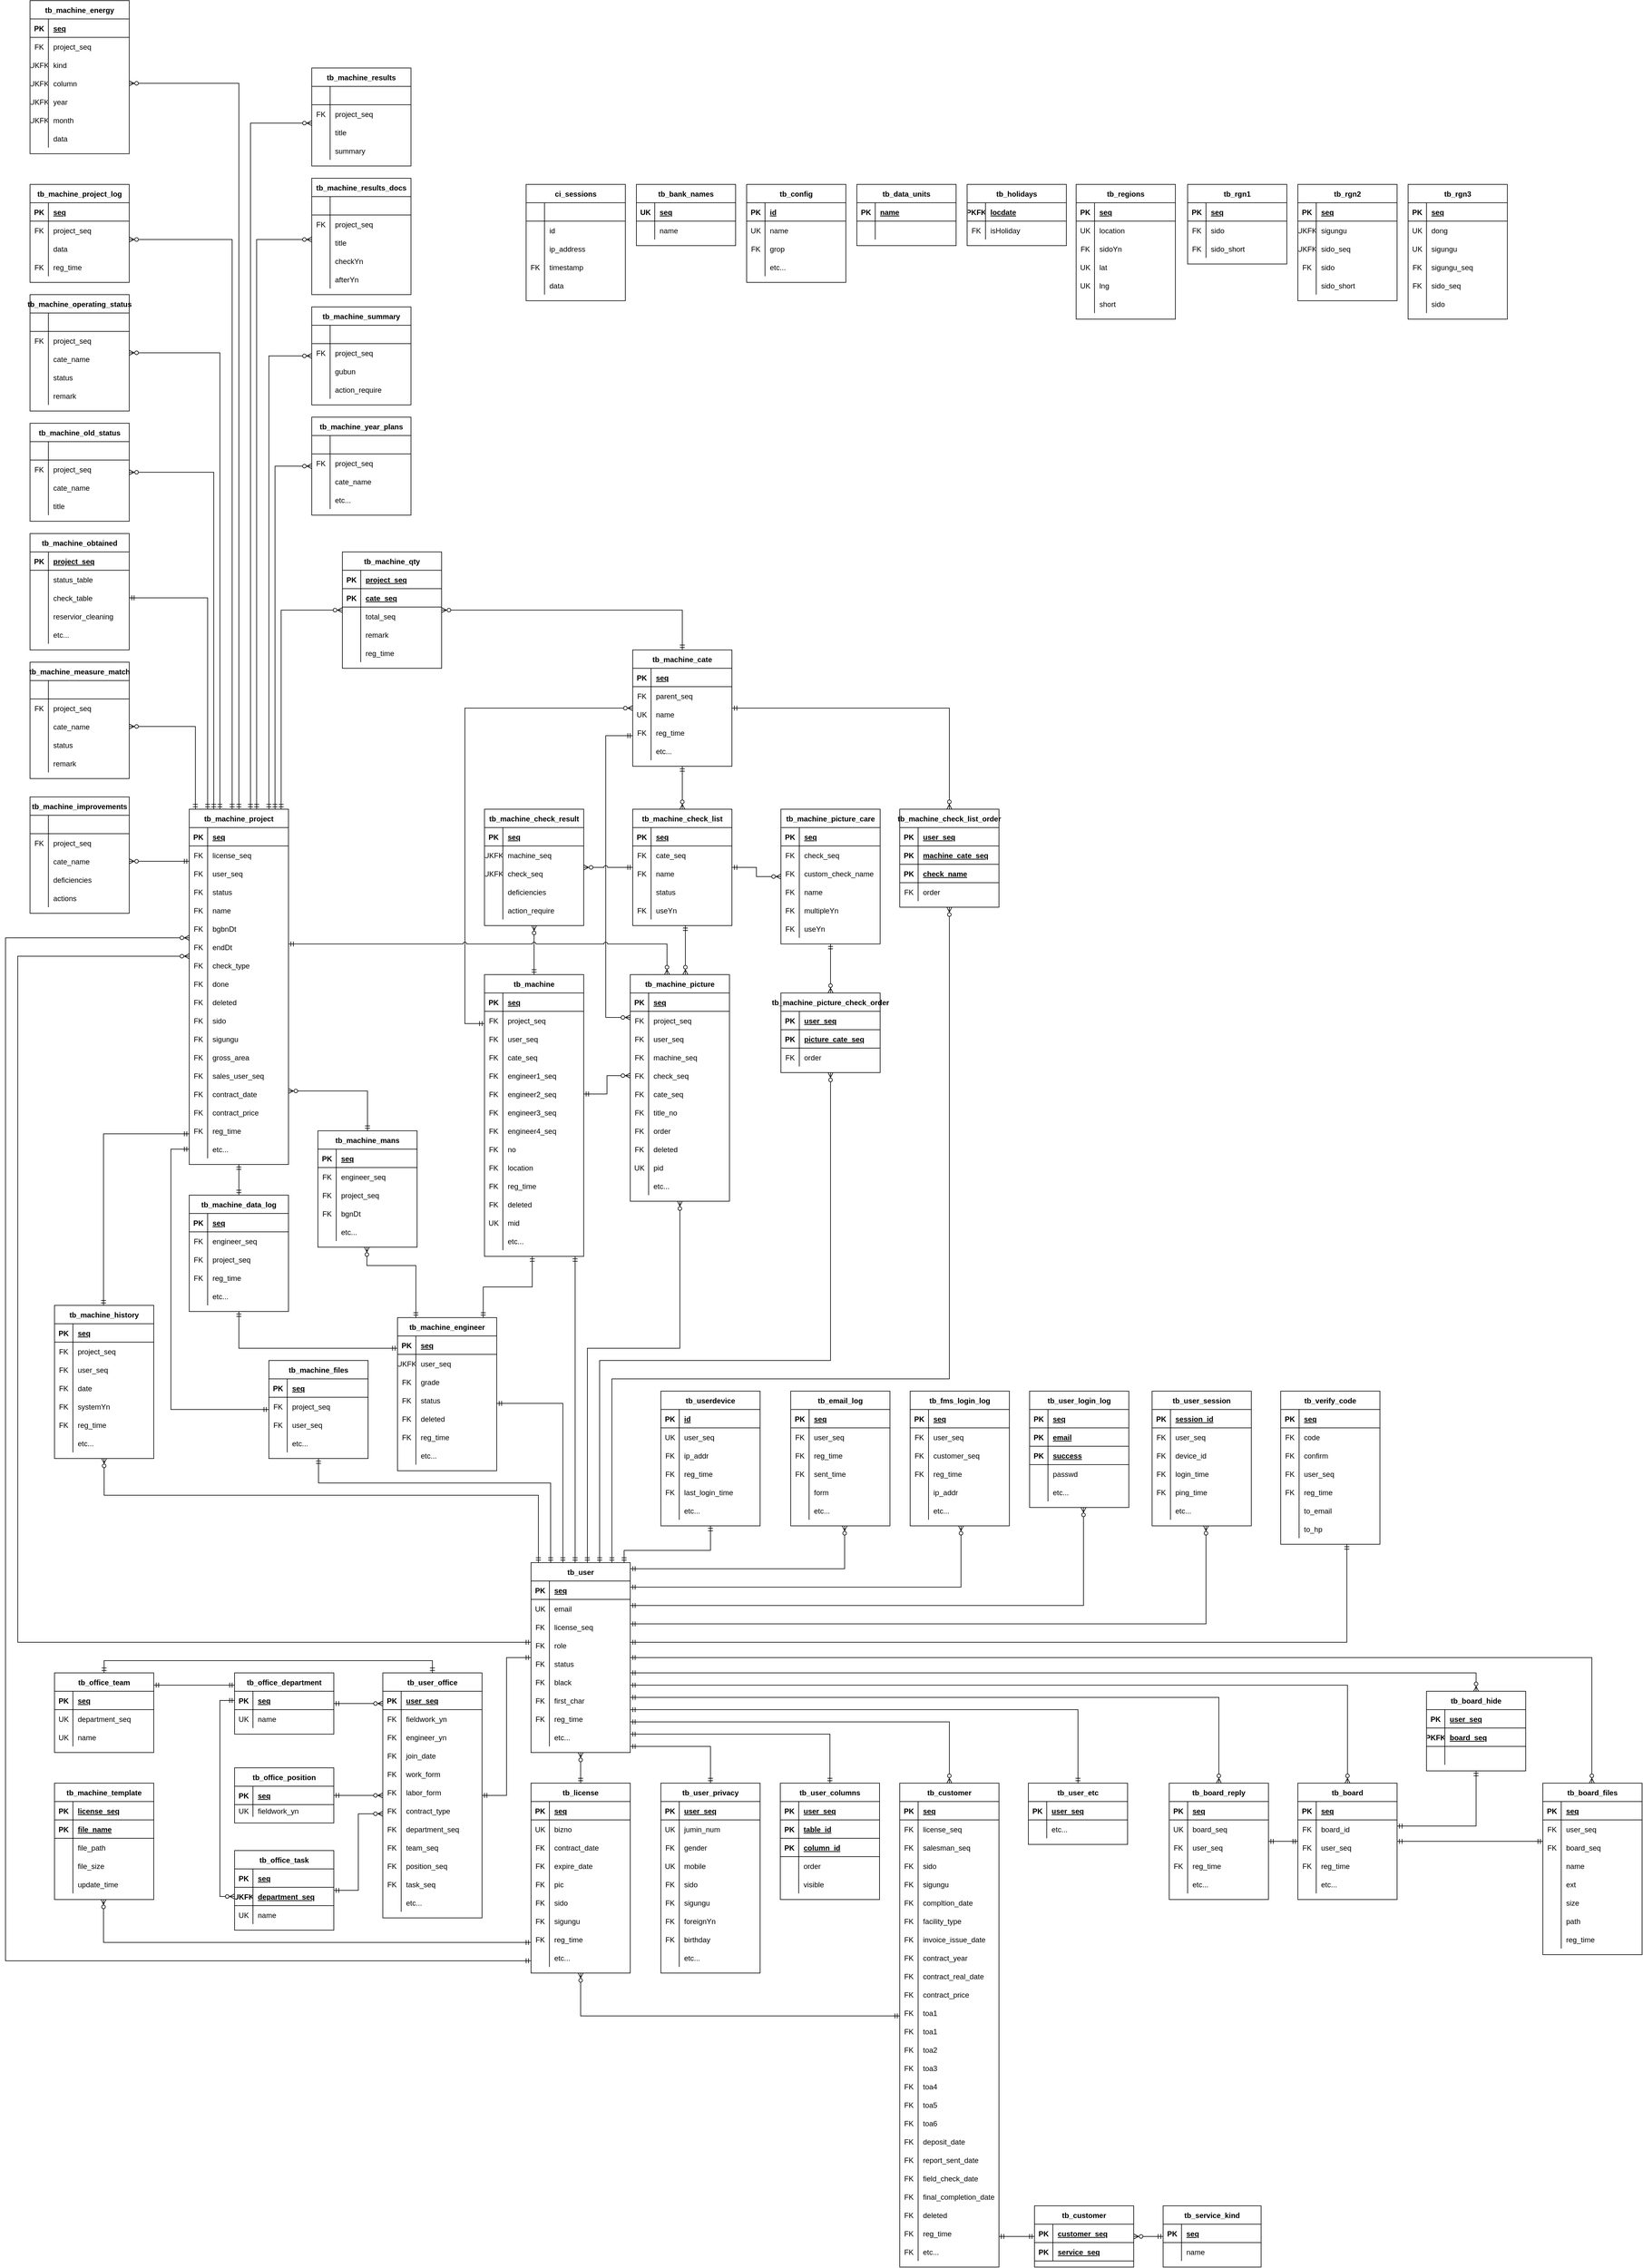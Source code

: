 <mxfile version="24.7.17">
  <diagram id="R2lEEEUBdFMjLlhIrx00" name="Page-1">
    <mxGraphModel dx="6586" dy="6804" grid="1" gridSize="10" guides="1" tooltips="1" connect="1" arrows="1" fold="1" page="1" pageScale="1" pageWidth="850" pageHeight="1100" math="0" shadow="0" extFonts="Permanent Marker^https://fonts.googleapis.com/css?family=Permanent+Marker">
      <root>
        <mxCell id="0" />
        <mxCell id="1" parent="0" />
        <mxCell id="tWajYYzAPIybttc50TVt-82" value="" style="edgeStyle=orthogonalEdgeStyle;rounded=0;orthogonalLoop=1;jettySize=auto;html=1;startArrow=ERzeroToMany;startFill=0;endArrow=ERmandOne;endFill=0;" parent="1" source="C-vyLk0tnHw3VtMMgP7b-23" target="tWajYYzAPIybttc50TVt-54" edge="1">
          <mxGeometry relative="1" as="geometry" />
        </mxCell>
        <mxCell id="tWajYYzAPIybttc50TVt-111" value="" style="edgeStyle=orthogonalEdgeStyle;rounded=0;orthogonalLoop=1;jettySize=auto;html=1;startArrow=ERmandOne;startFill=0;endArrow=ERmandOne;endFill=0;" parent="1" source="C-vyLk0tnHw3VtMMgP7b-23" target="tWajYYzAPIybttc50TVt-83" edge="1">
          <mxGeometry relative="1" as="geometry">
            <Array as="points">
              <mxPoint x="310" y="-630" />
              <mxPoint x="451" y="-630" />
            </Array>
          </mxGeometry>
        </mxCell>
        <mxCell id="tWajYYzAPIybttc50TVt-140" value="" style="edgeStyle=orthogonalEdgeStyle;rounded=0;orthogonalLoop=1;jettySize=auto;html=1;startArrow=ERmandOne;startFill=0;endArrow=ERmandOne;endFill=0;" parent="1" source="C-vyLk0tnHw3VtMMgP7b-23" target="tWajYYzAPIybttc50TVt-112" edge="1">
          <mxGeometry relative="1" as="geometry">
            <Array as="points">
              <mxPoint x="1051" y="-370" />
            </Array>
          </mxGeometry>
        </mxCell>
        <mxCell id="tWajYYzAPIybttc50TVt-169" value="" style="edgeStyle=orthogonalEdgeStyle;rounded=0;orthogonalLoop=1;jettySize=auto;html=1;endArrow=ERmandOne;endFill=0;startArrow=ERmandOne;startFill=0;" parent="1" source="C-vyLk0tnHw3VtMMgP7b-23" target="tWajYYzAPIybttc50TVt-141" edge="1">
          <mxGeometry relative="1" as="geometry" />
        </mxCell>
        <mxCell id="tWajYYzAPIybttc50TVt-352" value="" style="edgeStyle=orthogonalEdgeStyle;rounded=0;orthogonalLoop=1;jettySize=auto;html=1;startArrow=ERmandOne;startFill=0;endArrow=ERmandOne;endFill=0;" parent="1" source="C-vyLk0tnHw3VtMMgP7b-23" target="tWajYYzAPIybttc50TVt-324" edge="1">
          <mxGeometry relative="1" as="geometry">
            <Array as="points">
              <mxPoint x="451" y="-310" />
            </Array>
          </mxGeometry>
        </mxCell>
        <mxCell id="tWajYYzAPIybttc50TVt-386" value="" style="edgeStyle=orthogonalEdgeStyle;rounded=0;orthogonalLoop=1;jettySize=auto;html=1;startArrow=ERmandOne;startFill=0;endArrow=ERmandOne;endFill=0;" parent="1" source="C-vyLk0tnHw3VtMMgP7b-23" target="tWajYYzAPIybttc50TVt-358" edge="1">
          <mxGeometry relative="1" as="geometry">
            <Array as="points">
              <mxPoint x="646" y="-330" />
            </Array>
          </mxGeometry>
        </mxCell>
        <mxCell id="tWajYYzAPIybttc50TVt-462" value="" style="edgeStyle=orthogonalEdgeStyle;rounded=0;orthogonalLoop=1;jettySize=auto;html=1;startArrow=ERmandOne;startFill=0;endArrow=ERmandOne;endFill=0;" parent="1" source="C-vyLk0tnHw3VtMMgP7b-23" target="tWajYYzAPIybttc50TVt-434" edge="1">
          <mxGeometry relative="1" as="geometry">
            <Array as="points">
              <mxPoint x="1490" y="-480" />
            </Array>
          </mxGeometry>
        </mxCell>
        <mxCell id="tWajYYzAPIybttc50TVt-494" value="" style="edgeStyle=orthogonalEdgeStyle;rounded=0;orthogonalLoop=1;jettySize=auto;html=1;endArrow=ERzeroToMany;endFill=0;startArrow=ERmandOne;startFill=0;" parent="1" source="C-vyLk0tnHw3VtMMgP7b-23" target="tWajYYzAPIybttc50TVt-466" edge="1">
          <mxGeometry relative="1" as="geometry">
            <Array as="points">
              <mxPoint x="670" y="-600" />
            </Array>
          </mxGeometry>
        </mxCell>
        <mxCell id="tWajYYzAPIybttc50TVt-544" value="" style="edgeStyle=orthogonalEdgeStyle;rounded=0;orthogonalLoop=1;jettySize=auto;html=1;startArrow=ERmandOne;startFill=0;endArrow=ERzeroToMany;endFill=0;" parent="1" source="C-vyLk0tnHw3VtMMgP7b-23" target="tWajYYzAPIybttc50TVt-516" edge="1">
          <mxGeometry relative="1" as="geometry">
            <Array as="points">
              <mxPoint x="841" y="-350" />
            </Array>
          </mxGeometry>
        </mxCell>
        <mxCell id="tWajYYzAPIybttc50TVt-834" value="" style="edgeStyle=orthogonalEdgeStyle;shape=connector;rounded=0;orthogonalLoop=1;jettySize=auto;html=1;strokeColor=default;align=center;verticalAlign=middle;fontFamily=Helvetica;fontSize=11;fontColor=default;labelBackgroundColor=default;startArrow=ERmandOne;startFill=0;endArrow=ERzeroToMany;endFill=0;" parent="1" source="C-vyLk0tnHw3VtMMgP7b-23" target="tWajYYzAPIybttc50TVt-806" edge="1">
          <mxGeometry relative="1" as="geometry">
            <Array as="points">
              <mxPoint x="1701" y="-430" />
            </Array>
          </mxGeometry>
        </mxCell>
        <mxCell id="4urGVjHtcTJQjxwCbSPJ-393" style="edgeStyle=orthogonalEdgeStyle;shape=connector;rounded=0;orthogonalLoop=1;jettySize=auto;html=1;strokeColor=default;align=center;verticalAlign=middle;fontFamily=Helvetica;fontSize=11;fontColor=default;labelBackgroundColor=default;startArrow=ERmandOne;startFill=0;endArrow=ERzeroToMany;endFill=0;" edge="1" parent="1" source="C-vyLk0tnHw3VtMMgP7b-23" target="4urGVjHtcTJQjxwCbSPJ-334">
          <mxGeometry relative="1" as="geometry">
            <Array as="points">
              <mxPoint x="-680" y="-480" />
              <mxPoint x="-680" y="-1600" />
            </Array>
          </mxGeometry>
        </mxCell>
        <mxCell id="4urGVjHtcTJQjxwCbSPJ-434" style="edgeStyle=orthogonalEdgeStyle;shape=connector;rounded=0;orthogonalLoop=1;jettySize=auto;html=1;strokeColor=default;align=center;verticalAlign=middle;fontFamily=Helvetica;fontSize=11;fontColor=default;labelBackgroundColor=default;startArrow=ERmandOne;startFill=0;endArrow=ERzeroToMany;endFill=0;" edge="1" parent="1" source="C-vyLk0tnHw3VtMMgP7b-23" target="4urGVjHtcTJQjxwCbSPJ-412">
          <mxGeometry relative="1" as="geometry">
            <Array as="points">
              <mxPoint x="170" y="-720" />
              <mxPoint x="-539" y="-720" />
            </Array>
          </mxGeometry>
        </mxCell>
        <mxCell id="4urGVjHtcTJQjxwCbSPJ-588" style="edgeStyle=orthogonalEdgeStyle;shape=connector;rounded=0;orthogonalLoop=1;jettySize=auto;html=1;strokeColor=default;align=center;verticalAlign=middle;fontFamily=Helvetica;fontSize=11;fontColor=default;labelBackgroundColor=default;startArrow=ERmandOne;startFill=0;endArrow=ERzeroToMany;endFill=0;" edge="1" parent="1" source="C-vyLk0tnHw3VtMMgP7b-23" target="4urGVjHtcTJQjxwCbSPJ-565">
          <mxGeometry relative="1" as="geometry">
            <Array as="points">
              <mxPoint x="270" y="-940" />
              <mxPoint x="647" y="-940" />
            </Array>
          </mxGeometry>
        </mxCell>
        <mxCell id="C-vyLk0tnHw3VtMMgP7b-23" value="tb_user" style="shape=table;startSize=30;container=1;collapsible=1;childLayout=tableLayout;fixedRows=1;rowLines=0;fontStyle=1;align=center;resizeLast=1;" parent="1" vertex="1">
          <mxGeometry x="158" y="-610" width="162" height="310" as="geometry">
            <mxRectangle x="20" y="150" width="80" height="30" as="alternateBounds" />
          </mxGeometry>
        </mxCell>
        <mxCell id="C-vyLk0tnHw3VtMMgP7b-24" value="" style="shape=partialRectangle;collapsible=0;dropTarget=0;pointerEvents=0;fillColor=none;points=[[0,0.5],[1,0.5]];portConstraint=eastwest;top=0;left=0;right=0;bottom=1;" parent="C-vyLk0tnHw3VtMMgP7b-23" vertex="1">
          <mxGeometry y="30" width="162" height="30" as="geometry" />
        </mxCell>
        <mxCell id="C-vyLk0tnHw3VtMMgP7b-25" value="PK" style="shape=partialRectangle;overflow=hidden;connectable=0;fillColor=none;top=0;left=0;bottom=0;right=0;fontStyle=1;" parent="C-vyLk0tnHw3VtMMgP7b-24" vertex="1">
          <mxGeometry width="30" height="30" as="geometry">
            <mxRectangle width="30" height="30" as="alternateBounds" />
          </mxGeometry>
        </mxCell>
        <mxCell id="C-vyLk0tnHw3VtMMgP7b-26" value="seq" style="shape=partialRectangle;overflow=hidden;connectable=0;fillColor=none;top=0;left=0;bottom=0;right=0;align=left;spacingLeft=6;fontStyle=5;" parent="C-vyLk0tnHw3VtMMgP7b-24" vertex="1">
          <mxGeometry x="30" width="132" height="30" as="geometry">
            <mxRectangle width="132" height="30" as="alternateBounds" />
          </mxGeometry>
        </mxCell>
        <mxCell id="tWajYYzAPIybttc50TVt-33" value="" style="shape=partialRectangle;collapsible=0;dropTarget=0;pointerEvents=0;fillColor=none;points=[[0,0.5],[1,0.5]];portConstraint=eastwest;top=0;left=0;right=0;bottom=0;" parent="C-vyLk0tnHw3VtMMgP7b-23" vertex="1">
          <mxGeometry y="60" width="162" height="30" as="geometry" />
        </mxCell>
        <mxCell id="tWajYYzAPIybttc50TVt-34" value="UK" style="shape=partialRectangle;overflow=hidden;connectable=0;fillColor=none;top=0;left=0;bottom=0;right=0;" parent="tWajYYzAPIybttc50TVt-33" vertex="1">
          <mxGeometry width="30" height="30" as="geometry">
            <mxRectangle width="30" height="30" as="alternateBounds" />
          </mxGeometry>
        </mxCell>
        <mxCell id="tWajYYzAPIybttc50TVt-35" value="email" style="shape=partialRectangle;overflow=hidden;connectable=0;fillColor=none;top=0;left=0;bottom=0;right=0;align=left;spacingLeft=6;" parent="tWajYYzAPIybttc50TVt-33" vertex="1">
          <mxGeometry x="30" width="132" height="30" as="geometry">
            <mxRectangle width="132" height="30" as="alternateBounds" />
          </mxGeometry>
        </mxCell>
        <mxCell id="tWajYYzAPIybttc50TVt-36" value="" style="shape=partialRectangle;collapsible=0;dropTarget=0;pointerEvents=0;fillColor=none;points=[[0,0.5],[1,0.5]];portConstraint=eastwest;top=0;left=0;right=0;bottom=0;" parent="C-vyLk0tnHw3VtMMgP7b-23" vertex="1">
          <mxGeometry y="90" width="162" height="30" as="geometry" />
        </mxCell>
        <mxCell id="tWajYYzAPIybttc50TVt-37" value="FK" style="shape=partialRectangle;overflow=hidden;connectable=0;fillColor=none;top=0;left=0;bottom=0;right=0;" parent="tWajYYzAPIybttc50TVt-36" vertex="1">
          <mxGeometry width="30" height="30" as="geometry">
            <mxRectangle width="30" height="30" as="alternateBounds" />
          </mxGeometry>
        </mxCell>
        <mxCell id="tWajYYzAPIybttc50TVt-38" value="license_seq" style="shape=partialRectangle;overflow=hidden;connectable=0;fillColor=none;top=0;left=0;bottom=0;right=0;align=left;spacingLeft=6;" parent="tWajYYzAPIybttc50TVt-36" vertex="1">
          <mxGeometry x="30" width="132" height="30" as="geometry">
            <mxRectangle width="132" height="30" as="alternateBounds" />
          </mxGeometry>
        </mxCell>
        <mxCell id="tWajYYzAPIybttc50TVt-39" value="" style="shape=partialRectangle;collapsible=0;dropTarget=0;pointerEvents=0;fillColor=none;points=[[0,0.5],[1,0.5]];portConstraint=eastwest;top=0;left=0;right=0;bottom=0;" parent="C-vyLk0tnHw3VtMMgP7b-23" vertex="1">
          <mxGeometry y="120" width="162" height="30" as="geometry" />
        </mxCell>
        <mxCell id="tWajYYzAPIybttc50TVt-40" value="FK" style="shape=partialRectangle;overflow=hidden;connectable=0;fillColor=none;top=0;left=0;bottom=0;right=0;" parent="tWajYYzAPIybttc50TVt-39" vertex="1">
          <mxGeometry width="30" height="30" as="geometry">
            <mxRectangle width="30" height="30" as="alternateBounds" />
          </mxGeometry>
        </mxCell>
        <mxCell id="tWajYYzAPIybttc50TVt-41" value="role" style="shape=partialRectangle;overflow=hidden;connectable=0;fillColor=none;top=0;left=0;bottom=0;right=0;align=left;spacingLeft=6;" parent="tWajYYzAPIybttc50TVt-39" vertex="1">
          <mxGeometry x="30" width="132" height="30" as="geometry">
            <mxRectangle width="132" height="30" as="alternateBounds" />
          </mxGeometry>
        </mxCell>
        <mxCell id="tWajYYzAPIybttc50TVt-42" value="" style="shape=partialRectangle;collapsible=0;dropTarget=0;pointerEvents=0;fillColor=none;points=[[0,0.5],[1,0.5]];portConstraint=eastwest;top=0;left=0;right=0;bottom=0;" parent="C-vyLk0tnHw3VtMMgP7b-23" vertex="1">
          <mxGeometry y="150" width="162" height="30" as="geometry" />
        </mxCell>
        <mxCell id="tWajYYzAPIybttc50TVt-43" value="FK" style="shape=partialRectangle;overflow=hidden;connectable=0;fillColor=none;top=0;left=0;bottom=0;right=0;" parent="tWajYYzAPIybttc50TVt-42" vertex="1">
          <mxGeometry width="30" height="30" as="geometry">
            <mxRectangle width="30" height="30" as="alternateBounds" />
          </mxGeometry>
        </mxCell>
        <mxCell id="tWajYYzAPIybttc50TVt-44" value="status" style="shape=partialRectangle;overflow=hidden;connectable=0;fillColor=none;top=0;left=0;bottom=0;right=0;align=left;spacingLeft=6;" parent="tWajYYzAPIybttc50TVt-42" vertex="1">
          <mxGeometry x="30" width="132" height="30" as="geometry">
            <mxRectangle width="132" height="30" as="alternateBounds" />
          </mxGeometry>
        </mxCell>
        <mxCell id="tWajYYzAPIybttc50TVt-45" value="" style="shape=partialRectangle;collapsible=0;dropTarget=0;pointerEvents=0;fillColor=none;points=[[0,0.5],[1,0.5]];portConstraint=eastwest;top=0;left=0;right=0;bottom=0;" parent="C-vyLk0tnHw3VtMMgP7b-23" vertex="1">
          <mxGeometry y="180" width="162" height="30" as="geometry" />
        </mxCell>
        <mxCell id="tWajYYzAPIybttc50TVt-46" value="FK" style="shape=partialRectangle;overflow=hidden;connectable=0;fillColor=none;top=0;left=0;bottom=0;right=0;" parent="tWajYYzAPIybttc50TVt-45" vertex="1">
          <mxGeometry width="30" height="30" as="geometry">
            <mxRectangle width="30" height="30" as="alternateBounds" />
          </mxGeometry>
        </mxCell>
        <mxCell id="tWajYYzAPIybttc50TVt-47" value="black" style="shape=partialRectangle;overflow=hidden;connectable=0;fillColor=none;top=0;left=0;bottom=0;right=0;align=left;spacingLeft=6;" parent="tWajYYzAPIybttc50TVt-45" vertex="1">
          <mxGeometry x="30" width="132" height="30" as="geometry">
            <mxRectangle width="132" height="30" as="alternateBounds" />
          </mxGeometry>
        </mxCell>
        <mxCell id="tWajYYzAPIybttc50TVt-48" value="" style="shape=partialRectangle;collapsible=0;dropTarget=0;pointerEvents=0;fillColor=none;points=[[0,0.5],[1,0.5]];portConstraint=eastwest;top=0;left=0;right=0;bottom=0;" parent="C-vyLk0tnHw3VtMMgP7b-23" vertex="1">
          <mxGeometry y="210" width="162" height="30" as="geometry" />
        </mxCell>
        <mxCell id="tWajYYzAPIybttc50TVt-49" value="FK" style="shape=partialRectangle;overflow=hidden;connectable=0;fillColor=none;top=0;left=0;bottom=0;right=0;" parent="tWajYYzAPIybttc50TVt-48" vertex="1">
          <mxGeometry width="30" height="30" as="geometry">
            <mxRectangle width="30" height="30" as="alternateBounds" />
          </mxGeometry>
        </mxCell>
        <mxCell id="tWajYYzAPIybttc50TVt-50" value="first_char" style="shape=partialRectangle;overflow=hidden;connectable=0;fillColor=none;top=0;left=0;bottom=0;right=0;align=left;spacingLeft=6;" parent="tWajYYzAPIybttc50TVt-48" vertex="1">
          <mxGeometry x="30" width="132" height="30" as="geometry">
            <mxRectangle width="132" height="30" as="alternateBounds" />
          </mxGeometry>
        </mxCell>
        <mxCell id="tWajYYzAPIybttc50TVt-51" value="" style="shape=partialRectangle;collapsible=0;dropTarget=0;pointerEvents=0;fillColor=none;points=[[0,0.5],[1,0.5]];portConstraint=eastwest;top=0;left=0;right=0;bottom=0;" parent="C-vyLk0tnHw3VtMMgP7b-23" vertex="1">
          <mxGeometry y="240" width="162" height="30" as="geometry" />
        </mxCell>
        <mxCell id="tWajYYzAPIybttc50TVt-52" value="FK" style="shape=partialRectangle;overflow=hidden;connectable=0;fillColor=none;top=0;left=0;bottom=0;right=0;" parent="tWajYYzAPIybttc50TVt-51" vertex="1">
          <mxGeometry width="30" height="30" as="geometry">
            <mxRectangle width="30" height="30" as="alternateBounds" />
          </mxGeometry>
        </mxCell>
        <mxCell id="tWajYYzAPIybttc50TVt-53" value="reg_time" style="shape=partialRectangle;overflow=hidden;connectable=0;fillColor=none;top=0;left=0;bottom=0;right=0;align=left;spacingLeft=6;" parent="tWajYYzAPIybttc50TVt-51" vertex="1">
          <mxGeometry x="30" width="132" height="30" as="geometry">
            <mxRectangle width="132" height="30" as="alternateBounds" />
          </mxGeometry>
        </mxCell>
        <mxCell id="C-vyLk0tnHw3VtMMgP7b-27" value="" style="shape=partialRectangle;collapsible=0;dropTarget=0;pointerEvents=0;fillColor=none;points=[[0,0.5],[1,0.5]];portConstraint=eastwest;top=0;left=0;right=0;bottom=0;" parent="C-vyLk0tnHw3VtMMgP7b-23" vertex="1">
          <mxGeometry y="270" width="162" height="30" as="geometry" />
        </mxCell>
        <mxCell id="C-vyLk0tnHw3VtMMgP7b-28" value="" style="shape=partialRectangle;overflow=hidden;connectable=0;fillColor=none;top=0;left=0;bottom=0;right=0;" parent="C-vyLk0tnHw3VtMMgP7b-27" vertex="1">
          <mxGeometry width="30" height="30" as="geometry">
            <mxRectangle width="30" height="30" as="alternateBounds" />
          </mxGeometry>
        </mxCell>
        <mxCell id="C-vyLk0tnHw3VtMMgP7b-29" value="etc..." style="shape=partialRectangle;overflow=hidden;connectable=0;fillColor=none;top=0;left=0;bottom=0;right=0;align=left;spacingLeft=6;" parent="C-vyLk0tnHw3VtMMgP7b-27" vertex="1">
          <mxGeometry x="30" width="132" height="30" as="geometry">
            <mxRectangle width="132" height="30" as="alternateBounds" />
          </mxGeometry>
        </mxCell>
        <mxCell id="tWajYYzAPIybttc50TVt-593" style="edgeStyle=orthogonalEdgeStyle;rounded=0;orthogonalLoop=1;jettySize=auto;html=1;startArrow=ERzeroToMany;startFill=0;endArrow=ERmandOne;endFill=0;" parent="1" source="tWajYYzAPIybttc50TVt-54" target="tWajYYzAPIybttc50TVt-516" edge="1">
          <mxGeometry relative="1" as="geometry">
            <Array as="points">
              <mxPoint x="239" y="130" />
            </Array>
          </mxGeometry>
        </mxCell>
        <mxCell id="4urGVjHtcTJQjxwCbSPJ-392" style="edgeStyle=orthogonalEdgeStyle;shape=connector;rounded=0;orthogonalLoop=1;jettySize=auto;html=1;strokeColor=default;align=center;verticalAlign=middle;fontFamily=Helvetica;fontSize=11;fontColor=default;labelBackgroundColor=default;startArrow=ERmandOne;startFill=0;endArrow=ERzeroToMany;endFill=0;" edge="1" parent="1" source="tWajYYzAPIybttc50TVt-54" target="4urGVjHtcTJQjxwCbSPJ-334">
          <mxGeometry relative="1" as="geometry">
            <Array as="points">
              <mxPoint x="-700" y="40" />
              <mxPoint x="-700" y="-1630" />
            </Array>
          </mxGeometry>
        </mxCell>
        <mxCell id="tWajYYzAPIybttc50TVt-54" value="tb_license" style="shape=table;startSize=30;container=1;collapsible=1;childLayout=tableLayout;fixedRows=1;rowLines=0;fontStyle=1;align=center;resizeLast=1;" parent="1" vertex="1">
          <mxGeometry x="158" y="-250" width="162" height="310" as="geometry">
            <mxRectangle x="20" y="150" width="80" height="30" as="alternateBounds" />
          </mxGeometry>
        </mxCell>
        <mxCell id="tWajYYzAPIybttc50TVt-55" value="" style="shape=partialRectangle;collapsible=0;dropTarget=0;pointerEvents=0;fillColor=none;points=[[0,0.5],[1,0.5]];portConstraint=eastwest;top=0;left=0;right=0;bottom=1;" parent="tWajYYzAPIybttc50TVt-54" vertex="1">
          <mxGeometry y="30" width="162" height="30" as="geometry" />
        </mxCell>
        <mxCell id="tWajYYzAPIybttc50TVt-56" value="PK" style="shape=partialRectangle;overflow=hidden;connectable=0;fillColor=none;top=0;left=0;bottom=0;right=0;fontStyle=1;" parent="tWajYYzAPIybttc50TVt-55" vertex="1">
          <mxGeometry width="30" height="30" as="geometry">
            <mxRectangle width="30" height="30" as="alternateBounds" />
          </mxGeometry>
        </mxCell>
        <mxCell id="tWajYYzAPIybttc50TVt-57" value="seq" style="shape=partialRectangle;overflow=hidden;connectable=0;fillColor=none;top=0;left=0;bottom=0;right=0;align=left;spacingLeft=6;fontStyle=5;" parent="tWajYYzAPIybttc50TVt-55" vertex="1">
          <mxGeometry x="30" width="132" height="30" as="geometry">
            <mxRectangle width="132" height="30" as="alternateBounds" />
          </mxGeometry>
        </mxCell>
        <mxCell id="tWajYYzAPIybttc50TVt-58" value="" style="shape=partialRectangle;collapsible=0;dropTarget=0;pointerEvents=0;fillColor=none;points=[[0,0.5],[1,0.5]];portConstraint=eastwest;top=0;left=0;right=0;bottom=0;" parent="tWajYYzAPIybttc50TVt-54" vertex="1">
          <mxGeometry y="60" width="162" height="30" as="geometry" />
        </mxCell>
        <mxCell id="tWajYYzAPIybttc50TVt-59" value="UK" style="shape=partialRectangle;overflow=hidden;connectable=0;fillColor=none;top=0;left=0;bottom=0;right=0;" parent="tWajYYzAPIybttc50TVt-58" vertex="1">
          <mxGeometry width="30" height="30" as="geometry">
            <mxRectangle width="30" height="30" as="alternateBounds" />
          </mxGeometry>
        </mxCell>
        <mxCell id="tWajYYzAPIybttc50TVt-60" value="bizno" style="shape=partialRectangle;overflow=hidden;connectable=0;fillColor=none;top=0;left=0;bottom=0;right=0;align=left;spacingLeft=6;" parent="tWajYYzAPIybttc50TVt-58" vertex="1">
          <mxGeometry x="30" width="132" height="30" as="geometry">
            <mxRectangle width="132" height="30" as="alternateBounds" />
          </mxGeometry>
        </mxCell>
        <mxCell id="tWajYYzAPIybttc50TVt-61" value="" style="shape=partialRectangle;collapsible=0;dropTarget=0;pointerEvents=0;fillColor=none;points=[[0,0.5],[1,0.5]];portConstraint=eastwest;top=0;left=0;right=0;bottom=0;" parent="tWajYYzAPIybttc50TVt-54" vertex="1">
          <mxGeometry y="90" width="162" height="30" as="geometry" />
        </mxCell>
        <mxCell id="tWajYYzAPIybttc50TVt-62" value="FK" style="shape=partialRectangle;overflow=hidden;connectable=0;fillColor=none;top=0;left=0;bottom=0;right=0;" parent="tWajYYzAPIybttc50TVt-61" vertex="1">
          <mxGeometry width="30" height="30" as="geometry">
            <mxRectangle width="30" height="30" as="alternateBounds" />
          </mxGeometry>
        </mxCell>
        <mxCell id="tWajYYzAPIybttc50TVt-63" value="contract_date" style="shape=partialRectangle;overflow=hidden;connectable=0;fillColor=none;top=0;left=0;bottom=0;right=0;align=left;spacingLeft=6;" parent="tWajYYzAPIybttc50TVt-61" vertex="1">
          <mxGeometry x="30" width="132" height="30" as="geometry">
            <mxRectangle width="132" height="30" as="alternateBounds" />
          </mxGeometry>
        </mxCell>
        <mxCell id="tWajYYzAPIybttc50TVt-64" value="" style="shape=partialRectangle;collapsible=0;dropTarget=0;pointerEvents=0;fillColor=none;points=[[0,0.5],[1,0.5]];portConstraint=eastwest;top=0;left=0;right=0;bottom=0;" parent="tWajYYzAPIybttc50TVt-54" vertex="1">
          <mxGeometry y="120" width="162" height="30" as="geometry" />
        </mxCell>
        <mxCell id="tWajYYzAPIybttc50TVt-65" value="FK" style="shape=partialRectangle;overflow=hidden;connectable=0;fillColor=none;top=0;left=0;bottom=0;right=0;" parent="tWajYYzAPIybttc50TVt-64" vertex="1">
          <mxGeometry width="30" height="30" as="geometry">
            <mxRectangle width="30" height="30" as="alternateBounds" />
          </mxGeometry>
        </mxCell>
        <mxCell id="tWajYYzAPIybttc50TVt-66" value="expire_date" style="shape=partialRectangle;overflow=hidden;connectable=0;fillColor=none;top=0;left=0;bottom=0;right=0;align=left;spacingLeft=6;" parent="tWajYYzAPIybttc50TVt-64" vertex="1">
          <mxGeometry x="30" width="132" height="30" as="geometry">
            <mxRectangle width="132" height="30" as="alternateBounds" />
          </mxGeometry>
        </mxCell>
        <mxCell id="tWajYYzAPIybttc50TVt-67" value="" style="shape=partialRectangle;collapsible=0;dropTarget=0;pointerEvents=0;fillColor=none;points=[[0,0.5],[1,0.5]];portConstraint=eastwest;top=0;left=0;right=0;bottom=0;" parent="tWajYYzAPIybttc50TVt-54" vertex="1">
          <mxGeometry y="150" width="162" height="30" as="geometry" />
        </mxCell>
        <mxCell id="tWajYYzAPIybttc50TVt-68" value="FK" style="shape=partialRectangle;overflow=hidden;connectable=0;fillColor=none;top=0;left=0;bottom=0;right=0;" parent="tWajYYzAPIybttc50TVt-67" vertex="1">
          <mxGeometry width="30" height="30" as="geometry">
            <mxRectangle width="30" height="30" as="alternateBounds" />
          </mxGeometry>
        </mxCell>
        <mxCell id="tWajYYzAPIybttc50TVt-69" value="pic" style="shape=partialRectangle;overflow=hidden;connectable=0;fillColor=none;top=0;left=0;bottom=0;right=0;align=left;spacingLeft=6;" parent="tWajYYzAPIybttc50TVt-67" vertex="1">
          <mxGeometry x="30" width="132" height="30" as="geometry">
            <mxRectangle width="132" height="30" as="alternateBounds" />
          </mxGeometry>
        </mxCell>
        <mxCell id="tWajYYzAPIybttc50TVt-70" value="" style="shape=partialRectangle;collapsible=0;dropTarget=0;pointerEvents=0;fillColor=none;points=[[0,0.5],[1,0.5]];portConstraint=eastwest;top=0;left=0;right=0;bottom=0;" parent="tWajYYzAPIybttc50TVt-54" vertex="1">
          <mxGeometry y="180" width="162" height="30" as="geometry" />
        </mxCell>
        <mxCell id="tWajYYzAPIybttc50TVt-71" value="FK" style="shape=partialRectangle;overflow=hidden;connectable=0;fillColor=none;top=0;left=0;bottom=0;right=0;" parent="tWajYYzAPIybttc50TVt-70" vertex="1">
          <mxGeometry width="30" height="30" as="geometry">
            <mxRectangle width="30" height="30" as="alternateBounds" />
          </mxGeometry>
        </mxCell>
        <mxCell id="tWajYYzAPIybttc50TVt-72" value="sido" style="shape=partialRectangle;overflow=hidden;connectable=0;fillColor=none;top=0;left=0;bottom=0;right=0;align=left;spacingLeft=6;" parent="tWajYYzAPIybttc50TVt-70" vertex="1">
          <mxGeometry x="30" width="132" height="30" as="geometry">
            <mxRectangle width="132" height="30" as="alternateBounds" />
          </mxGeometry>
        </mxCell>
        <mxCell id="tWajYYzAPIybttc50TVt-73" value="" style="shape=partialRectangle;collapsible=0;dropTarget=0;pointerEvents=0;fillColor=none;points=[[0,0.5],[1,0.5]];portConstraint=eastwest;top=0;left=0;right=0;bottom=0;" parent="tWajYYzAPIybttc50TVt-54" vertex="1">
          <mxGeometry y="210" width="162" height="30" as="geometry" />
        </mxCell>
        <mxCell id="tWajYYzAPIybttc50TVt-74" value="FK" style="shape=partialRectangle;overflow=hidden;connectable=0;fillColor=none;top=0;left=0;bottom=0;right=0;" parent="tWajYYzAPIybttc50TVt-73" vertex="1">
          <mxGeometry width="30" height="30" as="geometry">
            <mxRectangle width="30" height="30" as="alternateBounds" />
          </mxGeometry>
        </mxCell>
        <mxCell id="tWajYYzAPIybttc50TVt-75" value="sigungu" style="shape=partialRectangle;overflow=hidden;connectable=0;fillColor=none;top=0;left=0;bottom=0;right=0;align=left;spacingLeft=6;" parent="tWajYYzAPIybttc50TVt-73" vertex="1">
          <mxGeometry x="30" width="132" height="30" as="geometry">
            <mxRectangle width="132" height="30" as="alternateBounds" />
          </mxGeometry>
        </mxCell>
        <mxCell id="tWajYYzAPIybttc50TVt-76" value="" style="shape=partialRectangle;collapsible=0;dropTarget=0;pointerEvents=0;fillColor=none;points=[[0,0.5],[1,0.5]];portConstraint=eastwest;top=0;left=0;right=0;bottom=0;" parent="tWajYYzAPIybttc50TVt-54" vertex="1">
          <mxGeometry y="240" width="162" height="30" as="geometry" />
        </mxCell>
        <mxCell id="tWajYYzAPIybttc50TVt-77" value="FK" style="shape=partialRectangle;overflow=hidden;connectable=0;fillColor=none;top=0;left=0;bottom=0;right=0;" parent="tWajYYzAPIybttc50TVt-76" vertex="1">
          <mxGeometry width="30" height="30" as="geometry">
            <mxRectangle width="30" height="30" as="alternateBounds" />
          </mxGeometry>
        </mxCell>
        <mxCell id="tWajYYzAPIybttc50TVt-78" value="reg_time" style="shape=partialRectangle;overflow=hidden;connectable=0;fillColor=none;top=0;left=0;bottom=0;right=0;align=left;spacingLeft=6;" parent="tWajYYzAPIybttc50TVt-76" vertex="1">
          <mxGeometry x="30" width="132" height="30" as="geometry">
            <mxRectangle width="132" height="30" as="alternateBounds" />
          </mxGeometry>
        </mxCell>
        <mxCell id="tWajYYzAPIybttc50TVt-79" value="" style="shape=partialRectangle;collapsible=0;dropTarget=0;pointerEvents=0;fillColor=none;points=[[0,0.5],[1,0.5]];portConstraint=eastwest;top=0;left=0;right=0;bottom=0;" parent="tWajYYzAPIybttc50TVt-54" vertex="1">
          <mxGeometry y="270" width="162" height="30" as="geometry" />
        </mxCell>
        <mxCell id="tWajYYzAPIybttc50TVt-80" value="" style="shape=partialRectangle;overflow=hidden;connectable=0;fillColor=none;top=0;left=0;bottom=0;right=0;" parent="tWajYYzAPIybttc50TVt-79" vertex="1">
          <mxGeometry width="30" height="30" as="geometry">
            <mxRectangle width="30" height="30" as="alternateBounds" />
          </mxGeometry>
        </mxCell>
        <mxCell id="tWajYYzAPIybttc50TVt-81" value="etc..." style="shape=partialRectangle;overflow=hidden;connectable=0;fillColor=none;top=0;left=0;bottom=0;right=0;align=left;spacingLeft=6;" parent="tWajYYzAPIybttc50TVt-79" vertex="1">
          <mxGeometry x="30" width="132" height="30" as="geometry">
            <mxRectangle width="132" height="30" as="alternateBounds" />
          </mxGeometry>
        </mxCell>
        <mxCell id="tWajYYzAPIybttc50TVt-83" value="tb_userdevice" style="shape=table;startSize=30;container=1;collapsible=1;childLayout=tableLayout;fixedRows=1;rowLines=0;fontStyle=1;align=center;resizeLast=1;" parent="1" vertex="1">
          <mxGeometry x="370" y="-890" width="162" height="220" as="geometry">
            <mxRectangle x="20" y="150" width="80" height="30" as="alternateBounds" />
          </mxGeometry>
        </mxCell>
        <mxCell id="tWajYYzAPIybttc50TVt-84" value="" style="shape=partialRectangle;collapsible=0;dropTarget=0;pointerEvents=0;fillColor=none;points=[[0,0.5],[1,0.5]];portConstraint=eastwest;top=0;left=0;right=0;bottom=1;" parent="tWajYYzAPIybttc50TVt-83" vertex="1">
          <mxGeometry y="30" width="162" height="30" as="geometry" />
        </mxCell>
        <mxCell id="tWajYYzAPIybttc50TVt-85" value="PK" style="shape=partialRectangle;overflow=hidden;connectable=0;fillColor=none;top=0;left=0;bottom=0;right=0;fontStyle=1;" parent="tWajYYzAPIybttc50TVt-84" vertex="1">
          <mxGeometry width="30" height="30" as="geometry">
            <mxRectangle width="30" height="30" as="alternateBounds" />
          </mxGeometry>
        </mxCell>
        <mxCell id="tWajYYzAPIybttc50TVt-86" value="id" style="shape=partialRectangle;overflow=hidden;connectable=0;fillColor=none;top=0;left=0;bottom=0;right=0;align=left;spacingLeft=6;fontStyle=5;" parent="tWajYYzAPIybttc50TVt-84" vertex="1">
          <mxGeometry x="30" width="132" height="30" as="geometry">
            <mxRectangle width="132" height="30" as="alternateBounds" />
          </mxGeometry>
        </mxCell>
        <mxCell id="tWajYYzAPIybttc50TVt-87" value="" style="shape=partialRectangle;collapsible=0;dropTarget=0;pointerEvents=0;fillColor=none;points=[[0,0.5],[1,0.5]];portConstraint=eastwest;top=0;left=0;right=0;bottom=0;" parent="tWajYYzAPIybttc50TVt-83" vertex="1">
          <mxGeometry y="60" width="162" height="30" as="geometry" />
        </mxCell>
        <mxCell id="tWajYYzAPIybttc50TVt-88" value="UK" style="shape=partialRectangle;overflow=hidden;connectable=0;fillColor=none;top=0;left=0;bottom=0;right=0;" parent="tWajYYzAPIybttc50TVt-87" vertex="1">
          <mxGeometry width="30" height="30" as="geometry">
            <mxRectangle width="30" height="30" as="alternateBounds" />
          </mxGeometry>
        </mxCell>
        <mxCell id="tWajYYzAPIybttc50TVt-89" value="user_seq" style="shape=partialRectangle;overflow=hidden;connectable=0;fillColor=none;top=0;left=0;bottom=0;right=0;align=left;spacingLeft=6;" parent="tWajYYzAPIybttc50TVt-87" vertex="1">
          <mxGeometry x="30" width="132" height="30" as="geometry">
            <mxRectangle width="132" height="30" as="alternateBounds" />
          </mxGeometry>
        </mxCell>
        <mxCell id="tWajYYzAPIybttc50TVt-90" value="" style="shape=partialRectangle;collapsible=0;dropTarget=0;pointerEvents=0;fillColor=none;points=[[0,0.5],[1,0.5]];portConstraint=eastwest;top=0;left=0;right=0;bottom=0;" parent="tWajYYzAPIybttc50TVt-83" vertex="1">
          <mxGeometry y="90" width="162" height="30" as="geometry" />
        </mxCell>
        <mxCell id="tWajYYzAPIybttc50TVt-91" value="FK" style="shape=partialRectangle;overflow=hidden;connectable=0;fillColor=none;top=0;left=0;bottom=0;right=0;" parent="tWajYYzAPIybttc50TVt-90" vertex="1">
          <mxGeometry width="30" height="30" as="geometry">
            <mxRectangle width="30" height="30" as="alternateBounds" />
          </mxGeometry>
        </mxCell>
        <mxCell id="tWajYYzAPIybttc50TVt-92" value="ip_addr" style="shape=partialRectangle;overflow=hidden;connectable=0;fillColor=none;top=0;left=0;bottom=0;right=0;align=left;spacingLeft=6;" parent="tWajYYzAPIybttc50TVt-90" vertex="1">
          <mxGeometry x="30" width="132" height="30" as="geometry">
            <mxRectangle width="132" height="30" as="alternateBounds" />
          </mxGeometry>
        </mxCell>
        <mxCell id="tWajYYzAPIybttc50TVt-93" value="" style="shape=partialRectangle;collapsible=0;dropTarget=0;pointerEvents=0;fillColor=none;points=[[0,0.5],[1,0.5]];portConstraint=eastwest;top=0;left=0;right=0;bottom=0;" parent="tWajYYzAPIybttc50TVt-83" vertex="1">
          <mxGeometry y="120" width="162" height="30" as="geometry" />
        </mxCell>
        <mxCell id="tWajYYzAPIybttc50TVt-94" value="FK" style="shape=partialRectangle;overflow=hidden;connectable=0;fillColor=none;top=0;left=0;bottom=0;right=0;" parent="tWajYYzAPIybttc50TVt-93" vertex="1">
          <mxGeometry width="30" height="30" as="geometry">
            <mxRectangle width="30" height="30" as="alternateBounds" />
          </mxGeometry>
        </mxCell>
        <mxCell id="tWajYYzAPIybttc50TVt-95" value="reg_time" style="shape=partialRectangle;overflow=hidden;connectable=0;fillColor=none;top=0;left=0;bottom=0;right=0;align=left;spacingLeft=6;" parent="tWajYYzAPIybttc50TVt-93" vertex="1">
          <mxGeometry x="30" width="132" height="30" as="geometry">
            <mxRectangle width="132" height="30" as="alternateBounds" />
          </mxGeometry>
        </mxCell>
        <mxCell id="tWajYYzAPIybttc50TVt-96" value="" style="shape=partialRectangle;collapsible=0;dropTarget=0;pointerEvents=0;fillColor=none;points=[[0,0.5],[1,0.5]];portConstraint=eastwest;top=0;left=0;right=0;bottom=0;" parent="tWajYYzAPIybttc50TVt-83" vertex="1">
          <mxGeometry y="150" width="162" height="30" as="geometry" />
        </mxCell>
        <mxCell id="tWajYYzAPIybttc50TVt-97" value="FK" style="shape=partialRectangle;overflow=hidden;connectable=0;fillColor=none;top=0;left=0;bottom=0;right=0;" parent="tWajYYzAPIybttc50TVt-96" vertex="1">
          <mxGeometry width="30" height="30" as="geometry">
            <mxRectangle width="30" height="30" as="alternateBounds" />
          </mxGeometry>
        </mxCell>
        <mxCell id="tWajYYzAPIybttc50TVt-98" value="last_login_time" style="shape=partialRectangle;overflow=hidden;connectable=0;fillColor=none;top=0;left=0;bottom=0;right=0;align=left;spacingLeft=6;" parent="tWajYYzAPIybttc50TVt-96" vertex="1">
          <mxGeometry x="30" width="132" height="30" as="geometry">
            <mxRectangle width="132" height="30" as="alternateBounds" />
          </mxGeometry>
        </mxCell>
        <mxCell id="tWajYYzAPIybttc50TVt-108" value="" style="shape=partialRectangle;collapsible=0;dropTarget=0;pointerEvents=0;fillColor=none;points=[[0,0.5],[1,0.5]];portConstraint=eastwest;top=0;left=0;right=0;bottom=0;" parent="tWajYYzAPIybttc50TVt-83" vertex="1">
          <mxGeometry y="180" width="162" height="30" as="geometry" />
        </mxCell>
        <mxCell id="tWajYYzAPIybttc50TVt-109" value="" style="shape=partialRectangle;overflow=hidden;connectable=0;fillColor=none;top=0;left=0;bottom=0;right=0;" parent="tWajYYzAPIybttc50TVt-108" vertex="1">
          <mxGeometry width="30" height="30" as="geometry">
            <mxRectangle width="30" height="30" as="alternateBounds" />
          </mxGeometry>
        </mxCell>
        <mxCell id="tWajYYzAPIybttc50TVt-110" value="etc..." style="shape=partialRectangle;overflow=hidden;connectable=0;fillColor=none;top=0;left=0;bottom=0;right=0;align=left;spacingLeft=6;" parent="tWajYYzAPIybttc50TVt-108" vertex="1">
          <mxGeometry x="30" width="132" height="30" as="geometry">
            <mxRectangle width="132" height="30" as="alternateBounds" />
          </mxGeometry>
        </mxCell>
        <mxCell id="tWajYYzAPIybttc50TVt-112" value="tb_user_etc" style="shape=table;startSize=30;container=1;collapsible=1;childLayout=tableLayout;fixedRows=1;rowLines=0;fontStyle=1;align=center;resizeLast=1;" parent="1" vertex="1">
          <mxGeometry x="970" y="-250" width="162" height="100" as="geometry">
            <mxRectangle x="20" y="150" width="80" height="30" as="alternateBounds" />
          </mxGeometry>
        </mxCell>
        <mxCell id="tWajYYzAPIybttc50TVt-113" value="" style="shape=partialRectangle;collapsible=0;dropTarget=0;pointerEvents=0;fillColor=none;points=[[0,0.5],[1,0.5]];portConstraint=eastwest;top=0;left=0;right=0;bottom=1;" parent="tWajYYzAPIybttc50TVt-112" vertex="1">
          <mxGeometry y="30" width="162" height="30" as="geometry" />
        </mxCell>
        <mxCell id="tWajYYzAPIybttc50TVt-114" value="PK" style="shape=partialRectangle;overflow=hidden;connectable=0;fillColor=none;top=0;left=0;bottom=0;right=0;fontStyle=1;" parent="tWajYYzAPIybttc50TVt-113" vertex="1">
          <mxGeometry width="30" height="30" as="geometry">
            <mxRectangle width="30" height="30" as="alternateBounds" />
          </mxGeometry>
        </mxCell>
        <mxCell id="tWajYYzAPIybttc50TVt-115" value="user_seq" style="shape=partialRectangle;overflow=hidden;connectable=0;fillColor=none;top=0;left=0;bottom=0;right=0;align=left;spacingLeft=6;fontStyle=5;" parent="tWajYYzAPIybttc50TVt-113" vertex="1">
          <mxGeometry x="30" width="132" height="30" as="geometry">
            <mxRectangle width="132" height="30" as="alternateBounds" />
          </mxGeometry>
        </mxCell>
        <mxCell id="tWajYYzAPIybttc50TVt-137" value="" style="shape=partialRectangle;collapsible=0;dropTarget=0;pointerEvents=0;fillColor=none;points=[[0,0.5],[1,0.5]];portConstraint=eastwest;top=0;left=0;right=0;bottom=0;" parent="tWajYYzAPIybttc50TVt-112" vertex="1">
          <mxGeometry y="60" width="162" height="30" as="geometry" />
        </mxCell>
        <mxCell id="tWajYYzAPIybttc50TVt-138" value="" style="shape=partialRectangle;overflow=hidden;connectable=0;fillColor=none;top=0;left=0;bottom=0;right=0;" parent="tWajYYzAPIybttc50TVt-137" vertex="1">
          <mxGeometry width="30" height="30" as="geometry">
            <mxRectangle width="30" height="30" as="alternateBounds" />
          </mxGeometry>
        </mxCell>
        <mxCell id="tWajYYzAPIybttc50TVt-139" value="etc..." style="shape=partialRectangle;overflow=hidden;connectable=0;fillColor=none;top=0;left=0;bottom=0;right=0;align=left;spacingLeft=6;" parent="tWajYYzAPIybttc50TVt-137" vertex="1">
          <mxGeometry x="30" width="132" height="30" as="geometry">
            <mxRectangle width="132" height="30" as="alternateBounds" />
          </mxGeometry>
        </mxCell>
        <mxCell id="tWajYYzAPIybttc50TVt-216" value="" style="edgeStyle=orthogonalEdgeStyle;rounded=0;orthogonalLoop=1;jettySize=auto;html=1;startArrow=ERzeroToMany;startFill=0;endArrow=ERmandOne;endFill=0;" parent="1" source="tWajYYzAPIybttc50TVt-141" target="tWajYYzAPIybttc50TVt-179" edge="1">
          <mxGeometry relative="1" as="geometry">
            <Array as="points">
              <mxPoint x="-100" y="-380" />
              <mxPoint x="-100" y="-380" />
            </Array>
          </mxGeometry>
        </mxCell>
        <mxCell id="tWajYYzAPIybttc50TVt-257" value="" style="edgeStyle=orthogonalEdgeStyle;rounded=0;orthogonalLoop=1;jettySize=auto;html=1;startArrow=ERzeroToMany;startFill=0;endArrow=ERmandOne;endFill=0;" parent="1" source="tWajYYzAPIybttc50TVt-141" target="tWajYYzAPIybttc50TVt-220" edge="1">
          <mxGeometry relative="1" as="geometry" />
        </mxCell>
        <mxCell id="tWajYYzAPIybttc50TVt-296" value="" style="edgeStyle=orthogonalEdgeStyle;rounded=0;orthogonalLoop=1;jettySize=auto;html=1;strokeColor=default;align=center;verticalAlign=middle;fontFamily=Helvetica;fontSize=11;fontColor=default;labelBackgroundColor=default;startArrow=ERzeroToMany;startFill=0;endArrow=ERmandOne;endFill=0;" parent="1" source="tWajYYzAPIybttc50TVt-141" target="tWajYYzAPIybttc50TVt-259" edge="1">
          <mxGeometry relative="1" as="geometry">
            <Array as="points">
              <mxPoint x="-124" y="-200" />
              <mxPoint x="-124" y="-75" />
            </Array>
          </mxGeometry>
        </mxCell>
        <mxCell id="tWajYYzAPIybttc50TVt-141" value="tb_user_office" style="shape=table;startSize=30;container=1;collapsible=1;childLayout=tableLayout;fixedRows=1;rowLines=0;fontStyle=1;align=center;resizeLast=1;" parent="1" vertex="1">
          <mxGeometry x="-84" y="-430" width="162" height="400" as="geometry">
            <mxRectangle x="20" y="150" width="80" height="30" as="alternateBounds" />
          </mxGeometry>
        </mxCell>
        <mxCell id="tWajYYzAPIybttc50TVt-142" value="" style="shape=partialRectangle;collapsible=0;dropTarget=0;pointerEvents=0;fillColor=none;points=[[0,0.5],[1,0.5]];portConstraint=eastwest;top=0;left=0;right=0;bottom=1;" parent="tWajYYzAPIybttc50TVt-141" vertex="1">
          <mxGeometry y="30" width="162" height="30" as="geometry" />
        </mxCell>
        <mxCell id="tWajYYzAPIybttc50TVt-143" value="PK" style="shape=partialRectangle;overflow=hidden;connectable=0;fillColor=none;top=0;left=0;bottom=0;right=0;fontStyle=1;" parent="tWajYYzAPIybttc50TVt-142" vertex="1">
          <mxGeometry width="30" height="30" as="geometry">
            <mxRectangle width="30" height="30" as="alternateBounds" />
          </mxGeometry>
        </mxCell>
        <mxCell id="tWajYYzAPIybttc50TVt-144" value="user_seq" style="shape=partialRectangle;overflow=hidden;connectable=0;fillColor=none;top=0;left=0;bottom=0;right=0;align=left;spacingLeft=6;fontStyle=5;" parent="tWajYYzAPIybttc50TVt-142" vertex="1">
          <mxGeometry x="30" width="132" height="30" as="geometry">
            <mxRectangle width="132" height="30" as="alternateBounds" />
          </mxGeometry>
        </mxCell>
        <mxCell id="tWajYYzAPIybttc50TVt-145" value="" style="shape=partialRectangle;collapsible=0;dropTarget=0;pointerEvents=0;fillColor=none;points=[[0,0.5],[1,0.5]];portConstraint=eastwest;top=0;left=0;right=0;bottom=0;" parent="tWajYYzAPIybttc50TVt-141" vertex="1">
          <mxGeometry y="60" width="162" height="30" as="geometry" />
        </mxCell>
        <mxCell id="tWajYYzAPIybttc50TVt-146" value="FK" style="shape=partialRectangle;overflow=hidden;connectable=0;fillColor=none;top=0;left=0;bottom=0;right=0;" parent="tWajYYzAPIybttc50TVt-145" vertex="1">
          <mxGeometry width="30" height="30" as="geometry">
            <mxRectangle width="30" height="30" as="alternateBounds" />
          </mxGeometry>
        </mxCell>
        <mxCell id="tWajYYzAPIybttc50TVt-147" value="fieldwork_yn" style="shape=partialRectangle;overflow=hidden;connectable=0;fillColor=none;top=0;left=0;bottom=0;right=0;align=left;spacingLeft=6;" parent="tWajYYzAPIybttc50TVt-145" vertex="1">
          <mxGeometry x="30" width="132" height="30" as="geometry">
            <mxRectangle width="132" height="30" as="alternateBounds" />
          </mxGeometry>
        </mxCell>
        <mxCell id="tWajYYzAPIybttc50TVt-148" value="" style="shape=partialRectangle;collapsible=0;dropTarget=0;pointerEvents=0;fillColor=none;points=[[0,0.5],[1,0.5]];portConstraint=eastwest;top=0;left=0;right=0;bottom=0;" parent="tWajYYzAPIybttc50TVt-141" vertex="1">
          <mxGeometry y="90" width="162" height="30" as="geometry" />
        </mxCell>
        <mxCell id="tWajYYzAPIybttc50TVt-149" value="FK" style="shape=partialRectangle;overflow=hidden;connectable=0;fillColor=none;top=0;left=0;bottom=0;right=0;" parent="tWajYYzAPIybttc50TVt-148" vertex="1">
          <mxGeometry width="30" height="30" as="geometry">
            <mxRectangle width="30" height="30" as="alternateBounds" />
          </mxGeometry>
        </mxCell>
        <mxCell id="tWajYYzAPIybttc50TVt-150" value="engineer_yn" style="shape=partialRectangle;overflow=hidden;connectable=0;fillColor=none;top=0;left=0;bottom=0;right=0;align=left;spacingLeft=6;" parent="tWajYYzAPIybttc50TVt-148" vertex="1">
          <mxGeometry x="30" width="132" height="30" as="geometry">
            <mxRectangle width="132" height="30" as="alternateBounds" />
          </mxGeometry>
        </mxCell>
        <mxCell id="tWajYYzAPIybttc50TVt-151" value="" style="shape=partialRectangle;collapsible=0;dropTarget=0;pointerEvents=0;fillColor=none;points=[[0,0.5],[1,0.5]];portConstraint=eastwest;top=0;left=0;right=0;bottom=0;" parent="tWajYYzAPIybttc50TVt-141" vertex="1">
          <mxGeometry y="120" width="162" height="30" as="geometry" />
        </mxCell>
        <mxCell id="tWajYYzAPIybttc50TVt-152" value="FK" style="shape=partialRectangle;overflow=hidden;connectable=0;fillColor=none;top=0;left=0;bottom=0;right=0;" parent="tWajYYzAPIybttc50TVt-151" vertex="1">
          <mxGeometry width="30" height="30" as="geometry">
            <mxRectangle width="30" height="30" as="alternateBounds" />
          </mxGeometry>
        </mxCell>
        <mxCell id="tWajYYzAPIybttc50TVt-153" value="join_date" style="shape=partialRectangle;overflow=hidden;connectable=0;fillColor=none;top=0;left=0;bottom=0;right=0;align=left;spacingLeft=6;" parent="tWajYYzAPIybttc50TVt-151" vertex="1">
          <mxGeometry x="30" width="132" height="30" as="geometry">
            <mxRectangle width="132" height="30" as="alternateBounds" />
          </mxGeometry>
        </mxCell>
        <mxCell id="tWajYYzAPIybttc50TVt-154" value="" style="shape=partialRectangle;collapsible=0;dropTarget=0;pointerEvents=0;fillColor=none;points=[[0,0.5],[1,0.5]];portConstraint=eastwest;top=0;left=0;right=0;bottom=0;" parent="tWajYYzAPIybttc50TVt-141" vertex="1">
          <mxGeometry y="150" width="162" height="30" as="geometry" />
        </mxCell>
        <mxCell id="tWajYYzAPIybttc50TVt-155" value="FK" style="shape=partialRectangle;overflow=hidden;connectable=0;fillColor=none;top=0;left=0;bottom=0;right=0;" parent="tWajYYzAPIybttc50TVt-154" vertex="1">
          <mxGeometry width="30" height="30" as="geometry">
            <mxRectangle width="30" height="30" as="alternateBounds" />
          </mxGeometry>
        </mxCell>
        <mxCell id="tWajYYzAPIybttc50TVt-156" value="work_form" style="shape=partialRectangle;overflow=hidden;connectable=0;fillColor=none;top=0;left=0;bottom=0;right=0;align=left;spacingLeft=6;" parent="tWajYYzAPIybttc50TVt-154" vertex="1">
          <mxGeometry x="30" width="132" height="30" as="geometry">
            <mxRectangle width="132" height="30" as="alternateBounds" />
          </mxGeometry>
        </mxCell>
        <mxCell id="tWajYYzAPIybttc50TVt-157" value="" style="shape=partialRectangle;collapsible=0;dropTarget=0;pointerEvents=0;fillColor=none;points=[[0,0.5],[1,0.5]];portConstraint=eastwest;top=0;left=0;right=0;bottom=0;" parent="tWajYYzAPIybttc50TVt-141" vertex="1">
          <mxGeometry y="180" width="162" height="30" as="geometry" />
        </mxCell>
        <mxCell id="tWajYYzAPIybttc50TVt-158" value="FK" style="shape=partialRectangle;overflow=hidden;connectable=0;fillColor=none;top=0;left=0;bottom=0;right=0;" parent="tWajYYzAPIybttc50TVt-157" vertex="1">
          <mxGeometry width="30" height="30" as="geometry">
            <mxRectangle width="30" height="30" as="alternateBounds" />
          </mxGeometry>
        </mxCell>
        <mxCell id="tWajYYzAPIybttc50TVt-159" value="labor_form" style="shape=partialRectangle;overflow=hidden;connectable=0;fillColor=none;top=0;left=0;bottom=0;right=0;align=left;spacingLeft=6;" parent="tWajYYzAPIybttc50TVt-157" vertex="1">
          <mxGeometry x="30" width="132" height="30" as="geometry">
            <mxRectangle width="132" height="30" as="alternateBounds" />
          </mxGeometry>
        </mxCell>
        <mxCell id="tWajYYzAPIybttc50TVt-160" value="" style="shape=partialRectangle;collapsible=0;dropTarget=0;pointerEvents=0;fillColor=none;points=[[0,0.5],[1,0.5]];portConstraint=eastwest;top=0;left=0;right=0;bottom=0;" parent="tWajYYzAPIybttc50TVt-141" vertex="1">
          <mxGeometry y="210" width="162" height="30" as="geometry" />
        </mxCell>
        <mxCell id="tWajYYzAPIybttc50TVt-161" value="FK" style="shape=partialRectangle;overflow=hidden;connectable=0;fillColor=none;top=0;left=0;bottom=0;right=0;" parent="tWajYYzAPIybttc50TVt-160" vertex="1">
          <mxGeometry width="30" height="30" as="geometry">
            <mxRectangle width="30" height="30" as="alternateBounds" />
          </mxGeometry>
        </mxCell>
        <mxCell id="tWajYYzAPIybttc50TVt-162" value="contract_type" style="shape=partialRectangle;overflow=hidden;connectable=0;fillColor=none;top=0;left=0;bottom=0;right=0;align=left;spacingLeft=6;" parent="tWajYYzAPIybttc50TVt-160" vertex="1">
          <mxGeometry x="30" width="132" height="30" as="geometry">
            <mxRectangle width="132" height="30" as="alternateBounds" />
          </mxGeometry>
        </mxCell>
        <mxCell id="tWajYYzAPIybttc50TVt-170" value="" style="shape=partialRectangle;collapsible=0;dropTarget=0;pointerEvents=0;fillColor=none;points=[[0,0.5],[1,0.5]];portConstraint=eastwest;top=0;left=0;right=0;bottom=0;" parent="tWajYYzAPIybttc50TVt-141" vertex="1">
          <mxGeometry y="240" width="162" height="30" as="geometry" />
        </mxCell>
        <mxCell id="tWajYYzAPIybttc50TVt-171" value="FK" style="shape=partialRectangle;overflow=hidden;connectable=0;fillColor=none;top=0;left=0;bottom=0;right=0;" parent="tWajYYzAPIybttc50TVt-170" vertex="1">
          <mxGeometry width="30" height="30" as="geometry">
            <mxRectangle width="30" height="30" as="alternateBounds" />
          </mxGeometry>
        </mxCell>
        <mxCell id="tWajYYzAPIybttc50TVt-172" value="department_seq" style="shape=partialRectangle;overflow=hidden;connectable=0;fillColor=none;top=0;left=0;bottom=0;right=0;align=left;spacingLeft=6;" parent="tWajYYzAPIybttc50TVt-170" vertex="1">
          <mxGeometry x="30" width="132" height="30" as="geometry">
            <mxRectangle width="132" height="30" as="alternateBounds" />
          </mxGeometry>
        </mxCell>
        <mxCell id="tWajYYzAPIybttc50TVt-173" value="" style="shape=partialRectangle;collapsible=0;dropTarget=0;pointerEvents=0;fillColor=none;points=[[0,0.5],[1,0.5]];portConstraint=eastwest;top=0;left=0;right=0;bottom=0;" parent="tWajYYzAPIybttc50TVt-141" vertex="1">
          <mxGeometry y="270" width="162" height="30" as="geometry" />
        </mxCell>
        <mxCell id="tWajYYzAPIybttc50TVt-174" value="FK" style="shape=partialRectangle;overflow=hidden;connectable=0;fillColor=none;top=0;left=0;bottom=0;right=0;" parent="tWajYYzAPIybttc50TVt-173" vertex="1">
          <mxGeometry width="30" height="30" as="geometry">
            <mxRectangle width="30" height="30" as="alternateBounds" />
          </mxGeometry>
        </mxCell>
        <mxCell id="tWajYYzAPIybttc50TVt-175" value="team_seq" style="shape=partialRectangle;overflow=hidden;connectable=0;fillColor=none;top=0;left=0;bottom=0;right=0;align=left;spacingLeft=6;" parent="tWajYYzAPIybttc50TVt-173" vertex="1">
          <mxGeometry x="30" width="132" height="30" as="geometry">
            <mxRectangle width="132" height="30" as="alternateBounds" />
          </mxGeometry>
        </mxCell>
        <mxCell id="tWajYYzAPIybttc50TVt-176" value="" style="shape=partialRectangle;collapsible=0;dropTarget=0;pointerEvents=0;fillColor=none;points=[[0,0.5],[1,0.5]];portConstraint=eastwest;top=0;left=0;right=0;bottom=0;" parent="tWajYYzAPIybttc50TVt-141" vertex="1">
          <mxGeometry y="300" width="162" height="30" as="geometry" />
        </mxCell>
        <mxCell id="tWajYYzAPIybttc50TVt-177" value="FK" style="shape=partialRectangle;overflow=hidden;connectable=0;fillColor=none;top=0;left=0;bottom=0;right=0;" parent="tWajYYzAPIybttc50TVt-176" vertex="1">
          <mxGeometry width="30" height="30" as="geometry">
            <mxRectangle width="30" height="30" as="alternateBounds" />
          </mxGeometry>
        </mxCell>
        <mxCell id="tWajYYzAPIybttc50TVt-178" value="position_seq" style="shape=partialRectangle;overflow=hidden;connectable=0;fillColor=none;top=0;left=0;bottom=0;right=0;align=left;spacingLeft=6;" parent="tWajYYzAPIybttc50TVt-176" vertex="1">
          <mxGeometry x="30" width="132" height="30" as="geometry">
            <mxRectangle width="132" height="30" as="alternateBounds" />
          </mxGeometry>
        </mxCell>
        <mxCell id="tWajYYzAPIybttc50TVt-163" value="" style="shape=partialRectangle;collapsible=0;dropTarget=0;pointerEvents=0;fillColor=none;points=[[0,0.5],[1,0.5]];portConstraint=eastwest;top=0;left=0;right=0;bottom=0;" parent="tWajYYzAPIybttc50TVt-141" vertex="1">
          <mxGeometry y="330" width="162" height="30" as="geometry" />
        </mxCell>
        <mxCell id="tWajYYzAPIybttc50TVt-164" value="FK" style="shape=partialRectangle;overflow=hidden;connectable=0;fillColor=none;top=0;left=0;bottom=0;right=0;" parent="tWajYYzAPIybttc50TVt-163" vertex="1">
          <mxGeometry width="30" height="30" as="geometry">
            <mxRectangle width="30" height="30" as="alternateBounds" />
          </mxGeometry>
        </mxCell>
        <mxCell id="tWajYYzAPIybttc50TVt-165" value="task_seq" style="shape=partialRectangle;overflow=hidden;connectable=0;fillColor=none;top=0;left=0;bottom=0;right=0;align=left;spacingLeft=6;" parent="tWajYYzAPIybttc50TVt-163" vertex="1">
          <mxGeometry x="30" width="132" height="30" as="geometry">
            <mxRectangle width="132" height="30" as="alternateBounds" />
          </mxGeometry>
        </mxCell>
        <mxCell id="tWajYYzAPIybttc50TVt-166" value="" style="shape=partialRectangle;collapsible=0;dropTarget=0;pointerEvents=0;fillColor=none;points=[[0,0.5],[1,0.5]];portConstraint=eastwest;top=0;left=0;right=0;bottom=0;" parent="tWajYYzAPIybttc50TVt-141" vertex="1">
          <mxGeometry y="360" width="162" height="30" as="geometry" />
        </mxCell>
        <mxCell id="tWajYYzAPIybttc50TVt-167" value="" style="shape=partialRectangle;overflow=hidden;connectable=0;fillColor=none;top=0;left=0;bottom=0;right=0;" parent="tWajYYzAPIybttc50TVt-166" vertex="1">
          <mxGeometry width="30" height="30" as="geometry">
            <mxRectangle width="30" height="30" as="alternateBounds" />
          </mxGeometry>
        </mxCell>
        <mxCell id="tWajYYzAPIybttc50TVt-168" value="etc..." style="shape=partialRectangle;overflow=hidden;connectable=0;fillColor=none;top=0;left=0;bottom=0;right=0;align=left;spacingLeft=6;" parent="tWajYYzAPIybttc50TVt-166" vertex="1">
          <mxGeometry x="30" width="132" height="30" as="geometry">
            <mxRectangle width="132" height="30" as="alternateBounds" />
          </mxGeometry>
        </mxCell>
        <mxCell id="tWajYYzAPIybttc50TVt-319" value="" style="edgeStyle=orthogonalEdgeStyle;rounded=0;orthogonalLoop=1;jettySize=auto;html=1;startArrow=ERmandOne;startFill=0;endArrow=ERmandOne;endFill=0;" parent="1" source="tWajYYzAPIybttc50TVt-179" target="tWajYYzAPIybttc50TVt-312" edge="1">
          <mxGeometry relative="1" as="geometry">
            <Array as="points">
              <mxPoint x="-360" y="-410" />
              <mxPoint x="-360" y="-410" />
            </Array>
          </mxGeometry>
        </mxCell>
        <mxCell id="tWajYYzAPIybttc50TVt-179" value="tb_office_department" style="shape=table;startSize=30;container=1;collapsible=1;childLayout=tableLayout;fixedRows=1;rowLines=0;fontStyle=1;align=center;resizeLast=1;" parent="1" vertex="1">
          <mxGeometry x="-326" y="-430" width="162" height="100" as="geometry">
            <mxRectangle x="20" y="150" width="80" height="30" as="alternateBounds" />
          </mxGeometry>
        </mxCell>
        <mxCell id="tWajYYzAPIybttc50TVt-180" value="" style="shape=partialRectangle;collapsible=0;dropTarget=0;pointerEvents=0;fillColor=none;points=[[0,0.5],[1,0.5]];portConstraint=eastwest;top=0;left=0;right=0;bottom=1;" parent="tWajYYzAPIybttc50TVt-179" vertex="1">
          <mxGeometry y="30" width="162" height="30" as="geometry" />
        </mxCell>
        <mxCell id="tWajYYzAPIybttc50TVt-181" value="PK" style="shape=partialRectangle;overflow=hidden;connectable=0;fillColor=none;top=0;left=0;bottom=0;right=0;fontStyle=1;" parent="tWajYYzAPIybttc50TVt-180" vertex="1">
          <mxGeometry width="30" height="30" as="geometry">
            <mxRectangle width="30" height="30" as="alternateBounds" />
          </mxGeometry>
        </mxCell>
        <mxCell id="tWajYYzAPIybttc50TVt-182" value="seq" style="shape=partialRectangle;overflow=hidden;connectable=0;fillColor=none;top=0;left=0;bottom=0;right=0;align=left;spacingLeft=6;fontStyle=5;" parent="tWajYYzAPIybttc50TVt-180" vertex="1">
          <mxGeometry x="30" width="132" height="30" as="geometry">
            <mxRectangle width="132" height="30" as="alternateBounds" />
          </mxGeometry>
        </mxCell>
        <mxCell id="tWajYYzAPIybttc50TVt-183" value="" style="shape=partialRectangle;collapsible=0;dropTarget=0;pointerEvents=0;fillColor=none;points=[[0,0.5],[1,0.5]];portConstraint=eastwest;top=0;left=0;right=0;bottom=0;" parent="tWajYYzAPIybttc50TVt-179" vertex="1">
          <mxGeometry y="60" width="162" height="30" as="geometry" />
        </mxCell>
        <mxCell id="tWajYYzAPIybttc50TVt-184" value="UK" style="shape=partialRectangle;overflow=hidden;connectable=0;fillColor=none;top=0;left=0;bottom=0;right=0;" parent="tWajYYzAPIybttc50TVt-183" vertex="1">
          <mxGeometry width="30" height="30" as="geometry">
            <mxRectangle width="30" height="30" as="alternateBounds" />
          </mxGeometry>
        </mxCell>
        <mxCell id="tWajYYzAPIybttc50TVt-185" value="name" style="shape=partialRectangle;overflow=hidden;connectable=0;fillColor=none;top=0;left=0;bottom=0;right=0;align=left;spacingLeft=6;" parent="tWajYYzAPIybttc50TVt-183" vertex="1">
          <mxGeometry x="30" width="132" height="30" as="geometry">
            <mxRectangle width="132" height="30" as="alternateBounds" />
          </mxGeometry>
        </mxCell>
        <mxCell id="tWajYYzAPIybttc50TVt-220" value="tb_office_position" style="shape=table;startSize=30;container=1;collapsible=1;childLayout=tableLayout;fixedRows=1;rowLines=0;fontStyle=1;align=center;resizeLast=1;" parent="1" vertex="1">
          <mxGeometry x="-326" y="-275" width="162" height="90" as="geometry">
            <mxRectangle x="20" y="150" width="80" height="30" as="alternateBounds" />
          </mxGeometry>
        </mxCell>
        <mxCell id="tWajYYzAPIybttc50TVt-221" value="" style="shape=partialRectangle;collapsible=0;dropTarget=0;pointerEvents=0;fillColor=none;points=[[0,0.5],[1,0.5]];portConstraint=eastwest;top=0;left=0;right=0;bottom=1;" parent="tWajYYzAPIybttc50TVt-220" vertex="1">
          <mxGeometry y="30" width="162" height="30" as="geometry" />
        </mxCell>
        <mxCell id="tWajYYzAPIybttc50TVt-222" value="PK" style="shape=partialRectangle;overflow=hidden;connectable=0;fillColor=none;top=0;left=0;bottom=0;right=0;fontStyle=1;" parent="tWajYYzAPIybttc50TVt-221" vertex="1">
          <mxGeometry width="30" height="30" as="geometry">
            <mxRectangle width="30" height="30" as="alternateBounds" />
          </mxGeometry>
        </mxCell>
        <mxCell id="tWajYYzAPIybttc50TVt-223" value="seq" style="shape=partialRectangle;overflow=hidden;connectable=0;fillColor=none;top=0;left=0;bottom=0;right=0;align=left;spacingLeft=6;fontStyle=5;" parent="tWajYYzAPIybttc50TVt-221" vertex="1">
          <mxGeometry x="30" width="132" height="30" as="geometry">
            <mxRectangle width="132" height="30" as="alternateBounds" />
          </mxGeometry>
        </mxCell>
        <mxCell id="tWajYYzAPIybttc50TVt-224" value="" style="shape=partialRectangle;collapsible=0;dropTarget=0;pointerEvents=0;fillColor=none;points=[[0,0.5],[1,0.5]];portConstraint=eastwest;top=0;left=0;right=0;bottom=0;" parent="tWajYYzAPIybttc50TVt-220" vertex="1">
          <mxGeometry y="60" width="162" height="20" as="geometry" />
        </mxCell>
        <mxCell id="tWajYYzAPIybttc50TVt-225" value="UK" style="shape=partialRectangle;overflow=hidden;connectable=0;fillColor=none;top=0;left=0;bottom=0;right=0;" parent="tWajYYzAPIybttc50TVt-224" vertex="1">
          <mxGeometry width="30" height="20" as="geometry">
            <mxRectangle width="30" height="20" as="alternateBounds" />
          </mxGeometry>
        </mxCell>
        <mxCell id="tWajYYzAPIybttc50TVt-226" value="fieldwork_yn" style="shape=partialRectangle;overflow=hidden;connectable=0;fillColor=none;top=0;left=0;bottom=0;right=0;align=left;spacingLeft=6;" parent="tWajYYzAPIybttc50TVt-224" vertex="1">
          <mxGeometry x="30" width="132" height="20" as="geometry">
            <mxRectangle width="132" height="20" as="alternateBounds" />
          </mxGeometry>
        </mxCell>
        <mxCell id="tWajYYzAPIybttc50TVt-259" value="tb_office_task" style="shape=table;startSize=30;container=1;collapsible=1;childLayout=tableLayout;fixedRows=1;rowLines=0;fontStyle=1;align=center;resizeLast=1;" parent="1" vertex="1">
          <mxGeometry x="-326" y="-140" width="162" height="130" as="geometry">
            <mxRectangle x="20" y="150" width="80" height="30" as="alternateBounds" />
          </mxGeometry>
        </mxCell>
        <mxCell id="tWajYYzAPIybttc50TVt-682" value="" style="shape=partialRectangle;collapsible=0;dropTarget=0;pointerEvents=0;fillColor=none;points=[[0,0.5],[1,0.5]];portConstraint=eastwest;top=0;left=0;right=0;bottom=1;" parent="tWajYYzAPIybttc50TVt-259" vertex="1">
          <mxGeometry y="30" width="162" height="30" as="geometry" />
        </mxCell>
        <mxCell id="tWajYYzAPIybttc50TVt-683" value="PK" style="shape=partialRectangle;overflow=hidden;connectable=0;fillColor=none;top=0;left=0;bottom=0;right=0;fontStyle=1;" parent="tWajYYzAPIybttc50TVt-682" vertex="1">
          <mxGeometry width="30" height="30" as="geometry">
            <mxRectangle width="30" height="30" as="alternateBounds" />
          </mxGeometry>
        </mxCell>
        <mxCell id="tWajYYzAPIybttc50TVt-684" value="seq" style="shape=partialRectangle;overflow=hidden;connectable=0;fillColor=none;top=0;left=0;bottom=0;right=0;align=left;spacingLeft=6;fontStyle=5;" parent="tWajYYzAPIybttc50TVt-682" vertex="1">
          <mxGeometry x="30" width="132" height="30" as="geometry">
            <mxRectangle width="132" height="30" as="alternateBounds" />
          </mxGeometry>
        </mxCell>
        <mxCell id="tWajYYzAPIybttc50TVt-260" value="" style="shape=partialRectangle;collapsible=0;dropTarget=0;pointerEvents=0;fillColor=none;points=[[0,0.5],[1,0.5]];portConstraint=eastwest;top=0;left=0;right=0;bottom=1;" parent="tWajYYzAPIybttc50TVt-259" vertex="1">
          <mxGeometry y="60" width="162" height="30" as="geometry" />
        </mxCell>
        <mxCell id="tWajYYzAPIybttc50TVt-261" value="UKFK" style="shape=partialRectangle;overflow=hidden;connectable=0;fillColor=none;top=0;left=0;bottom=0;right=0;fontStyle=1;" parent="tWajYYzAPIybttc50TVt-260" vertex="1">
          <mxGeometry width="30" height="30" as="geometry">
            <mxRectangle width="30" height="30" as="alternateBounds" />
          </mxGeometry>
        </mxCell>
        <mxCell id="tWajYYzAPIybttc50TVt-262" value="department_seq" style="shape=partialRectangle;overflow=hidden;connectable=0;fillColor=none;top=0;left=0;bottom=0;right=0;align=left;spacingLeft=6;fontStyle=5;" parent="tWajYYzAPIybttc50TVt-260" vertex="1">
          <mxGeometry x="30" width="132" height="30" as="geometry">
            <mxRectangle width="132" height="30" as="alternateBounds" />
          </mxGeometry>
        </mxCell>
        <mxCell id="tWajYYzAPIybttc50TVt-266" value="" style="shape=partialRectangle;collapsible=0;dropTarget=0;pointerEvents=0;fillColor=none;points=[[0,0.5],[1,0.5]];portConstraint=eastwest;top=0;left=0;right=0;bottom=0;" parent="tWajYYzAPIybttc50TVt-259" vertex="1">
          <mxGeometry y="90" width="162" height="30" as="geometry" />
        </mxCell>
        <mxCell id="tWajYYzAPIybttc50TVt-267" value="UK" style="shape=partialRectangle;overflow=hidden;connectable=0;fillColor=none;top=0;left=0;bottom=0;right=0;" parent="tWajYYzAPIybttc50TVt-266" vertex="1">
          <mxGeometry width="30" height="30" as="geometry">
            <mxRectangle width="30" height="30" as="alternateBounds" />
          </mxGeometry>
        </mxCell>
        <mxCell id="tWajYYzAPIybttc50TVt-268" value="name" style="shape=partialRectangle;overflow=hidden;connectable=0;fillColor=none;top=0;left=0;bottom=0;right=0;align=left;spacingLeft=6;" parent="tWajYYzAPIybttc50TVt-266" vertex="1">
          <mxGeometry x="30" width="132" height="30" as="geometry">
            <mxRectangle width="132" height="30" as="alternateBounds" />
          </mxGeometry>
        </mxCell>
        <mxCell id="tWajYYzAPIybttc50TVt-310" value="" style="edgeStyle=orthogonalEdgeStyle;rounded=0;orthogonalLoop=1;jettySize=auto;html=1;strokeColor=default;align=center;verticalAlign=middle;fontFamily=Helvetica;fontSize=11;fontColor=default;labelBackgroundColor=default;startArrow=ERmandOne;startFill=0;endArrow=ERzeroToMany;endFill=0;" parent="1" source="tWajYYzAPIybttc50TVt-179" target="tWajYYzAPIybttc50TVt-259" edge="1">
          <mxGeometry relative="1" as="geometry">
            <mxPoint x="-396" y="-260" as="sourcePoint" />
            <mxPoint x="-470" y="-35" as="targetPoint" />
            <Array as="points">
              <mxPoint x="-350" y="-385" />
              <mxPoint x="-350" y="-65" />
            </Array>
          </mxGeometry>
        </mxCell>
        <mxCell id="tWajYYzAPIybttc50TVt-323" style="edgeStyle=orthogonalEdgeStyle;rounded=0;orthogonalLoop=1;jettySize=auto;html=1;startArrow=ERmandOne;startFill=0;endArrow=ERmandOne;endFill=0;" parent="1" source="tWajYYzAPIybttc50TVt-312" target="tWajYYzAPIybttc50TVt-141" edge="1">
          <mxGeometry relative="1" as="geometry">
            <Array as="points">
              <mxPoint x="-539" y="-450" />
              <mxPoint x="-3" y="-450" />
            </Array>
          </mxGeometry>
        </mxCell>
        <mxCell id="tWajYYzAPIybttc50TVt-312" value="tb_office_team" style="shape=table;startSize=30;container=1;collapsible=1;childLayout=tableLayout;fixedRows=1;rowLines=0;fontStyle=1;align=center;resizeLast=1;" parent="1" vertex="1">
          <mxGeometry x="-620" y="-430" width="162" height="130" as="geometry">
            <mxRectangle x="20" y="150" width="80" height="30" as="alternateBounds" />
          </mxGeometry>
        </mxCell>
        <mxCell id="tWajYYzAPIybttc50TVt-313" value="" style="shape=partialRectangle;collapsible=0;dropTarget=0;pointerEvents=0;fillColor=none;points=[[0,0.5],[1,0.5]];portConstraint=eastwest;top=0;left=0;right=0;bottom=1;" parent="tWajYYzAPIybttc50TVt-312" vertex="1">
          <mxGeometry y="30" width="162" height="30" as="geometry" />
        </mxCell>
        <mxCell id="tWajYYzAPIybttc50TVt-314" value="PK" style="shape=partialRectangle;overflow=hidden;connectable=0;fillColor=none;top=0;left=0;bottom=0;right=0;fontStyle=1;" parent="tWajYYzAPIybttc50TVt-313" vertex="1">
          <mxGeometry width="30" height="30" as="geometry">
            <mxRectangle width="30" height="30" as="alternateBounds" />
          </mxGeometry>
        </mxCell>
        <mxCell id="tWajYYzAPIybttc50TVt-315" value="seq" style="shape=partialRectangle;overflow=hidden;connectable=0;fillColor=none;top=0;left=0;bottom=0;right=0;align=left;spacingLeft=6;fontStyle=5;" parent="tWajYYzAPIybttc50TVt-313" vertex="1">
          <mxGeometry x="30" width="132" height="30" as="geometry">
            <mxRectangle width="132" height="30" as="alternateBounds" />
          </mxGeometry>
        </mxCell>
        <mxCell id="tWajYYzAPIybttc50TVt-320" value="" style="shape=partialRectangle;collapsible=0;dropTarget=0;pointerEvents=0;fillColor=none;points=[[0,0.5],[1,0.5]];portConstraint=eastwest;top=0;left=0;right=0;bottom=0;" parent="tWajYYzAPIybttc50TVt-312" vertex="1">
          <mxGeometry y="60" width="162" height="30" as="geometry" />
        </mxCell>
        <mxCell id="tWajYYzAPIybttc50TVt-321" value="UK" style="shape=partialRectangle;overflow=hidden;connectable=0;fillColor=none;top=0;left=0;bottom=0;right=0;" parent="tWajYYzAPIybttc50TVt-320" vertex="1">
          <mxGeometry width="30" height="30" as="geometry">
            <mxRectangle width="30" height="30" as="alternateBounds" />
          </mxGeometry>
        </mxCell>
        <mxCell id="tWajYYzAPIybttc50TVt-322" value="department_seq" style="shape=partialRectangle;overflow=hidden;connectable=0;fillColor=none;top=0;left=0;bottom=0;right=0;align=left;spacingLeft=6;" parent="tWajYYzAPIybttc50TVt-320" vertex="1">
          <mxGeometry x="30" width="132" height="30" as="geometry">
            <mxRectangle width="132" height="30" as="alternateBounds" />
          </mxGeometry>
        </mxCell>
        <mxCell id="tWajYYzAPIybttc50TVt-316" value="" style="shape=partialRectangle;collapsible=0;dropTarget=0;pointerEvents=0;fillColor=none;points=[[0,0.5],[1,0.5]];portConstraint=eastwest;top=0;left=0;right=0;bottom=0;" parent="tWajYYzAPIybttc50TVt-312" vertex="1">
          <mxGeometry y="90" width="162" height="30" as="geometry" />
        </mxCell>
        <mxCell id="tWajYYzAPIybttc50TVt-317" value="UK" style="shape=partialRectangle;overflow=hidden;connectable=0;fillColor=none;top=0;left=0;bottom=0;right=0;" parent="tWajYYzAPIybttc50TVt-316" vertex="1">
          <mxGeometry width="30" height="30" as="geometry">
            <mxRectangle width="30" height="30" as="alternateBounds" />
          </mxGeometry>
        </mxCell>
        <mxCell id="tWajYYzAPIybttc50TVt-318" value="name" style="shape=partialRectangle;overflow=hidden;connectable=0;fillColor=none;top=0;left=0;bottom=0;right=0;align=left;spacingLeft=6;" parent="tWajYYzAPIybttc50TVt-316" vertex="1">
          <mxGeometry x="30" width="132" height="30" as="geometry">
            <mxRectangle width="132" height="30" as="alternateBounds" />
          </mxGeometry>
        </mxCell>
        <mxCell id="tWajYYzAPIybttc50TVt-324" value="tb_user_privacy" style="shape=table;startSize=30;container=1;collapsible=1;childLayout=tableLayout;fixedRows=1;rowLines=0;fontStyle=1;align=center;resizeLast=1;" parent="1" vertex="1">
          <mxGeometry x="370" y="-250" width="162" height="310" as="geometry">
            <mxRectangle x="20" y="150" width="80" height="30" as="alternateBounds" />
          </mxGeometry>
        </mxCell>
        <mxCell id="tWajYYzAPIybttc50TVt-325" value="" style="shape=partialRectangle;collapsible=0;dropTarget=0;pointerEvents=0;fillColor=none;points=[[0,0.5],[1,0.5]];portConstraint=eastwest;top=0;left=0;right=0;bottom=1;" parent="tWajYYzAPIybttc50TVt-324" vertex="1">
          <mxGeometry y="30" width="162" height="30" as="geometry" />
        </mxCell>
        <mxCell id="tWajYYzAPIybttc50TVt-326" value="PK" style="shape=partialRectangle;overflow=hidden;connectable=0;fillColor=none;top=0;left=0;bottom=0;right=0;fontStyle=1;" parent="tWajYYzAPIybttc50TVt-325" vertex="1">
          <mxGeometry width="30" height="30" as="geometry">
            <mxRectangle width="30" height="30" as="alternateBounds" />
          </mxGeometry>
        </mxCell>
        <mxCell id="tWajYYzAPIybttc50TVt-327" value="user_seq" style="shape=partialRectangle;overflow=hidden;connectable=0;fillColor=none;top=0;left=0;bottom=0;right=0;align=left;spacingLeft=6;fontStyle=5;" parent="tWajYYzAPIybttc50TVt-325" vertex="1">
          <mxGeometry x="30" width="132" height="30" as="geometry">
            <mxRectangle width="132" height="30" as="alternateBounds" />
          </mxGeometry>
        </mxCell>
        <mxCell id="tWajYYzAPIybttc50TVt-328" value="" style="shape=partialRectangle;collapsible=0;dropTarget=0;pointerEvents=0;fillColor=none;points=[[0,0.5],[1,0.5]];portConstraint=eastwest;top=0;left=0;right=0;bottom=0;" parent="tWajYYzAPIybttc50TVt-324" vertex="1">
          <mxGeometry y="60" width="162" height="30" as="geometry" />
        </mxCell>
        <mxCell id="tWajYYzAPIybttc50TVt-329" value="UK" style="shape=partialRectangle;overflow=hidden;connectable=0;fillColor=none;top=0;left=0;bottom=0;right=0;" parent="tWajYYzAPIybttc50TVt-328" vertex="1">
          <mxGeometry width="30" height="30" as="geometry">
            <mxRectangle width="30" height="30" as="alternateBounds" />
          </mxGeometry>
        </mxCell>
        <mxCell id="tWajYYzAPIybttc50TVt-330" value="jumin_num" style="shape=partialRectangle;overflow=hidden;connectable=0;fillColor=none;top=0;left=0;bottom=0;right=0;align=left;spacingLeft=6;" parent="tWajYYzAPIybttc50TVt-328" vertex="1">
          <mxGeometry x="30" width="132" height="30" as="geometry">
            <mxRectangle width="132" height="30" as="alternateBounds" />
          </mxGeometry>
        </mxCell>
        <mxCell id="tWajYYzAPIybttc50TVt-331" value="" style="shape=partialRectangle;collapsible=0;dropTarget=0;pointerEvents=0;fillColor=none;points=[[0,0.5],[1,0.5]];portConstraint=eastwest;top=0;left=0;right=0;bottom=0;" parent="tWajYYzAPIybttc50TVt-324" vertex="1">
          <mxGeometry y="90" width="162" height="30" as="geometry" />
        </mxCell>
        <mxCell id="tWajYYzAPIybttc50TVt-332" value="FK" style="shape=partialRectangle;overflow=hidden;connectable=0;fillColor=none;top=0;left=0;bottom=0;right=0;" parent="tWajYYzAPIybttc50TVt-331" vertex="1">
          <mxGeometry width="30" height="30" as="geometry">
            <mxRectangle width="30" height="30" as="alternateBounds" />
          </mxGeometry>
        </mxCell>
        <mxCell id="tWajYYzAPIybttc50TVt-333" value="gender" style="shape=partialRectangle;overflow=hidden;connectable=0;fillColor=none;top=0;left=0;bottom=0;right=0;align=left;spacingLeft=6;" parent="tWajYYzAPIybttc50TVt-331" vertex="1">
          <mxGeometry x="30" width="132" height="30" as="geometry">
            <mxRectangle width="132" height="30" as="alternateBounds" />
          </mxGeometry>
        </mxCell>
        <mxCell id="tWajYYzAPIybttc50TVt-334" value="" style="shape=partialRectangle;collapsible=0;dropTarget=0;pointerEvents=0;fillColor=none;points=[[0,0.5],[1,0.5]];portConstraint=eastwest;top=0;left=0;right=0;bottom=0;" parent="tWajYYzAPIybttc50TVt-324" vertex="1">
          <mxGeometry y="120" width="162" height="30" as="geometry" />
        </mxCell>
        <mxCell id="tWajYYzAPIybttc50TVt-335" value="UK" style="shape=partialRectangle;overflow=hidden;connectable=0;fillColor=none;top=0;left=0;bottom=0;right=0;" parent="tWajYYzAPIybttc50TVt-334" vertex="1">
          <mxGeometry width="30" height="30" as="geometry">
            <mxRectangle width="30" height="30" as="alternateBounds" />
          </mxGeometry>
        </mxCell>
        <mxCell id="tWajYYzAPIybttc50TVt-336" value="mobile" style="shape=partialRectangle;overflow=hidden;connectable=0;fillColor=none;top=0;left=0;bottom=0;right=0;align=left;spacingLeft=6;" parent="tWajYYzAPIybttc50TVt-334" vertex="1">
          <mxGeometry x="30" width="132" height="30" as="geometry">
            <mxRectangle width="132" height="30" as="alternateBounds" />
          </mxGeometry>
        </mxCell>
        <mxCell id="tWajYYzAPIybttc50TVt-337" value="" style="shape=partialRectangle;collapsible=0;dropTarget=0;pointerEvents=0;fillColor=none;points=[[0,0.5],[1,0.5]];portConstraint=eastwest;top=0;left=0;right=0;bottom=0;" parent="tWajYYzAPIybttc50TVt-324" vertex="1">
          <mxGeometry y="150" width="162" height="30" as="geometry" />
        </mxCell>
        <mxCell id="tWajYYzAPIybttc50TVt-338" value="FK" style="shape=partialRectangle;overflow=hidden;connectable=0;fillColor=none;top=0;left=0;bottom=0;right=0;" parent="tWajYYzAPIybttc50TVt-337" vertex="1">
          <mxGeometry width="30" height="30" as="geometry">
            <mxRectangle width="30" height="30" as="alternateBounds" />
          </mxGeometry>
        </mxCell>
        <mxCell id="tWajYYzAPIybttc50TVt-339" value="sido" style="shape=partialRectangle;overflow=hidden;connectable=0;fillColor=none;top=0;left=0;bottom=0;right=0;align=left;spacingLeft=6;" parent="tWajYYzAPIybttc50TVt-337" vertex="1">
          <mxGeometry x="30" width="132" height="30" as="geometry">
            <mxRectangle width="132" height="30" as="alternateBounds" />
          </mxGeometry>
        </mxCell>
        <mxCell id="tWajYYzAPIybttc50TVt-340" value="" style="shape=partialRectangle;collapsible=0;dropTarget=0;pointerEvents=0;fillColor=none;points=[[0,0.5],[1,0.5]];portConstraint=eastwest;top=0;left=0;right=0;bottom=0;" parent="tWajYYzAPIybttc50TVt-324" vertex="1">
          <mxGeometry y="180" width="162" height="30" as="geometry" />
        </mxCell>
        <mxCell id="tWajYYzAPIybttc50TVt-341" value="FK" style="shape=partialRectangle;overflow=hidden;connectable=0;fillColor=none;top=0;left=0;bottom=0;right=0;" parent="tWajYYzAPIybttc50TVt-340" vertex="1">
          <mxGeometry width="30" height="30" as="geometry">
            <mxRectangle width="30" height="30" as="alternateBounds" />
          </mxGeometry>
        </mxCell>
        <mxCell id="tWajYYzAPIybttc50TVt-342" value="sigungu" style="shape=partialRectangle;overflow=hidden;connectable=0;fillColor=none;top=0;left=0;bottom=0;right=0;align=left;spacingLeft=6;" parent="tWajYYzAPIybttc50TVt-340" vertex="1">
          <mxGeometry x="30" width="132" height="30" as="geometry">
            <mxRectangle width="132" height="30" as="alternateBounds" />
          </mxGeometry>
        </mxCell>
        <mxCell id="tWajYYzAPIybttc50TVt-343" value="" style="shape=partialRectangle;collapsible=0;dropTarget=0;pointerEvents=0;fillColor=none;points=[[0,0.5],[1,0.5]];portConstraint=eastwest;top=0;left=0;right=0;bottom=0;" parent="tWajYYzAPIybttc50TVt-324" vertex="1">
          <mxGeometry y="210" width="162" height="30" as="geometry" />
        </mxCell>
        <mxCell id="tWajYYzAPIybttc50TVt-344" value="FK" style="shape=partialRectangle;overflow=hidden;connectable=0;fillColor=none;top=0;left=0;bottom=0;right=0;" parent="tWajYYzAPIybttc50TVt-343" vertex="1">
          <mxGeometry width="30" height="30" as="geometry">
            <mxRectangle width="30" height="30" as="alternateBounds" />
          </mxGeometry>
        </mxCell>
        <mxCell id="tWajYYzAPIybttc50TVt-345" value="foreignYn" style="shape=partialRectangle;overflow=hidden;connectable=0;fillColor=none;top=0;left=0;bottom=0;right=0;align=left;spacingLeft=6;" parent="tWajYYzAPIybttc50TVt-343" vertex="1">
          <mxGeometry x="30" width="132" height="30" as="geometry">
            <mxRectangle width="132" height="30" as="alternateBounds" />
          </mxGeometry>
        </mxCell>
        <mxCell id="tWajYYzAPIybttc50TVt-346" value="" style="shape=partialRectangle;collapsible=0;dropTarget=0;pointerEvents=0;fillColor=none;points=[[0,0.5],[1,0.5]];portConstraint=eastwest;top=0;left=0;right=0;bottom=0;" parent="tWajYYzAPIybttc50TVt-324" vertex="1">
          <mxGeometry y="240" width="162" height="30" as="geometry" />
        </mxCell>
        <mxCell id="tWajYYzAPIybttc50TVt-347" value="FK" style="shape=partialRectangle;overflow=hidden;connectable=0;fillColor=none;top=0;left=0;bottom=0;right=0;" parent="tWajYYzAPIybttc50TVt-346" vertex="1">
          <mxGeometry width="30" height="30" as="geometry">
            <mxRectangle width="30" height="30" as="alternateBounds" />
          </mxGeometry>
        </mxCell>
        <mxCell id="tWajYYzAPIybttc50TVt-348" value="birthday" style="shape=partialRectangle;overflow=hidden;connectable=0;fillColor=none;top=0;left=0;bottom=0;right=0;align=left;spacingLeft=6;" parent="tWajYYzAPIybttc50TVt-346" vertex="1">
          <mxGeometry x="30" width="132" height="30" as="geometry">
            <mxRectangle width="132" height="30" as="alternateBounds" />
          </mxGeometry>
        </mxCell>
        <mxCell id="tWajYYzAPIybttc50TVt-349" value="" style="shape=partialRectangle;collapsible=0;dropTarget=0;pointerEvents=0;fillColor=none;points=[[0,0.5],[1,0.5]];portConstraint=eastwest;top=0;left=0;right=0;bottom=0;" parent="tWajYYzAPIybttc50TVt-324" vertex="1">
          <mxGeometry y="270" width="162" height="30" as="geometry" />
        </mxCell>
        <mxCell id="tWajYYzAPIybttc50TVt-350" value="" style="shape=partialRectangle;overflow=hidden;connectable=0;fillColor=none;top=0;left=0;bottom=0;right=0;" parent="tWajYYzAPIybttc50TVt-349" vertex="1">
          <mxGeometry width="30" height="30" as="geometry">
            <mxRectangle width="30" height="30" as="alternateBounds" />
          </mxGeometry>
        </mxCell>
        <mxCell id="tWajYYzAPIybttc50TVt-351" value="etc..." style="shape=partialRectangle;overflow=hidden;connectable=0;fillColor=none;top=0;left=0;bottom=0;right=0;align=left;spacingLeft=6;" parent="tWajYYzAPIybttc50TVt-349" vertex="1">
          <mxGeometry x="30" width="132" height="30" as="geometry">
            <mxRectangle width="132" height="30" as="alternateBounds" />
          </mxGeometry>
        </mxCell>
        <mxCell id="tWajYYzAPIybttc50TVt-358" value="tb_user_columns" style="shape=table;startSize=30;container=1;collapsible=1;childLayout=tableLayout;fixedRows=1;rowLines=0;fontStyle=1;align=center;resizeLast=1;" parent="1" vertex="1">
          <mxGeometry x="565" y="-250" width="162" height="190" as="geometry">
            <mxRectangle x="20" y="150" width="80" height="30" as="alternateBounds" />
          </mxGeometry>
        </mxCell>
        <mxCell id="tWajYYzAPIybttc50TVt-359" value="" style="shape=partialRectangle;collapsible=0;dropTarget=0;pointerEvents=0;fillColor=none;points=[[0,0.5],[1,0.5]];portConstraint=eastwest;top=0;left=0;right=0;bottom=1;" parent="tWajYYzAPIybttc50TVt-358" vertex="1">
          <mxGeometry y="30" width="162" height="30" as="geometry" />
        </mxCell>
        <mxCell id="tWajYYzAPIybttc50TVt-360" value="PK" style="shape=partialRectangle;overflow=hidden;connectable=0;fillColor=none;top=0;left=0;bottom=0;right=0;fontStyle=1;" parent="tWajYYzAPIybttc50TVt-359" vertex="1">
          <mxGeometry width="30" height="30" as="geometry">
            <mxRectangle width="30" height="30" as="alternateBounds" />
          </mxGeometry>
        </mxCell>
        <mxCell id="tWajYYzAPIybttc50TVt-361" value="user_seq" style="shape=partialRectangle;overflow=hidden;connectable=0;fillColor=none;top=0;left=0;bottom=0;right=0;align=left;spacingLeft=6;fontStyle=5;" parent="tWajYYzAPIybttc50TVt-359" vertex="1">
          <mxGeometry x="30" width="132" height="30" as="geometry">
            <mxRectangle width="132" height="30" as="alternateBounds" />
          </mxGeometry>
        </mxCell>
        <mxCell id="tWajYYzAPIybttc50TVt-679" value="" style="shape=partialRectangle;collapsible=0;dropTarget=0;pointerEvents=0;fillColor=none;points=[[0,0.5],[1,0.5]];portConstraint=eastwest;top=0;left=0;right=0;bottom=1;" parent="tWajYYzAPIybttc50TVt-358" vertex="1">
          <mxGeometry y="60" width="162" height="30" as="geometry" />
        </mxCell>
        <mxCell id="tWajYYzAPIybttc50TVt-680" value="PK" style="shape=partialRectangle;overflow=hidden;connectable=0;fillColor=none;top=0;left=0;bottom=0;right=0;fontStyle=1;" parent="tWajYYzAPIybttc50TVt-679" vertex="1">
          <mxGeometry width="30" height="30" as="geometry">
            <mxRectangle width="30" height="30" as="alternateBounds" />
          </mxGeometry>
        </mxCell>
        <mxCell id="tWajYYzAPIybttc50TVt-681" value="table_id" style="shape=partialRectangle;overflow=hidden;connectable=0;fillColor=none;top=0;left=0;bottom=0;right=0;align=left;spacingLeft=6;fontStyle=5;" parent="tWajYYzAPIybttc50TVt-679" vertex="1">
          <mxGeometry x="30" width="132" height="30" as="geometry">
            <mxRectangle width="132" height="30" as="alternateBounds" />
          </mxGeometry>
        </mxCell>
        <mxCell id="tWajYYzAPIybttc50TVt-676" value="" style="shape=partialRectangle;collapsible=0;dropTarget=0;pointerEvents=0;fillColor=none;points=[[0,0.5],[1,0.5]];portConstraint=eastwest;top=0;left=0;right=0;bottom=1;" parent="tWajYYzAPIybttc50TVt-358" vertex="1">
          <mxGeometry y="90" width="162" height="30" as="geometry" />
        </mxCell>
        <mxCell id="tWajYYzAPIybttc50TVt-677" value="PK" style="shape=partialRectangle;overflow=hidden;connectable=0;fillColor=none;top=0;left=0;bottom=0;right=0;fontStyle=1;" parent="tWajYYzAPIybttc50TVt-676" vertex="1">
          <mxGeometry width="30" height="30" as="geometry">
            <mxRectangle width="30" height="30" as="alternateBounds" />
          </mxGeometry>
        </mxCell>
        <mxCell id="tWajYYzAPIybttc50TVt-678" value="column_id" style="shape=partialRectangle;overflow=hidden;connectable=0;fillColor=none;top=0;left=0;bottom=0;right=0;align=left;spacingLeft=6;fontStyle=5;" parent="tWajYYzAPIybttc50TVt-676" vertex="1">
          <mxGeometry x="30" width="132" height="30" as="geometry">
            <mxRectangle width="132" height="30" as="alternateBounds" />
          </mxGeometry>
        </mxCell>
        <mxCell id="tWajYYzAPIybttc50TVt-368" value="" style="shape=partialRectangle;collapsible=0;dropTarget=0;pointerEvents=0;fillColor=none;points=[[0,0.5],[1,0.5]];portConstraint=eastwest;top=0;left=0;right=0;bottom=0;" parent="tWajYYzAPIybttc50TVt-358" vertex="1">
          <mxGeometry y="120" width="162" height="30" as="geometry" />
        </mxCell>
        <mxCell id="tWajYYzAPIybttc50TVt-369" value="" style="shape=partialRectangle;overflow=hidden;connectable=0;fillColor=none;top=0;left=0;bottom=0;right=0;" parent="tWajYYzAPIybttc50TVt-368" vertex="1">
          <mxGeometry width="30" height="30" as="geometry">
            <mxRectangle width="30" height="30" as="alternateBounds" />
          </mxGeometry>
        </mxCell>
        <mxCell id="tWajYYzAPIybttc50TVt-370" value="order" style="shape=partialRectangle;overflow=hidden;connectable=0;fillColor=none;top=0;left=0;bottom=0;right=0;align=left;spacingLeft=6;" parent="tWajYYzAPIybttc50TVt-368" vertex="1">
          <mxGeometry x="30" width="132" height="30" as="geometry">
            <mxRectangle width="132" height="30" as="alternateBounds" />
          </mxGeometry>
        </mxCell>
        <mxCell id="tWajYYzAPIybttc50TVt-371" value="" style="shape=partialRectangle;collapsible=0;dropTarget=0;pointerEvents=0;fillColor=none;points=[[0,0.5],[1,0.5]];portConstraint=eastwest;top=0;left=0;right=0;bottom=0;" parent="tWajYYzAPIybttc50TVt-358" vertex="1">
          <mxGeometry y="150" width="162" height="30" as="geometry" />
        </mxCell>
        <mxCell id="tWajYYzAPIybttc50TVt-372" value="" style="shape=partialRectangle;overflow=hidden;connectable=0;fillColor=none;top=0;left=0;bottom=0;right=0;" parent="tWajYYzAPIybttc50TVt-371" vertex="1">
          <mxGeometry width="30" height="30" as="geometry">
            <mxRectangle width="30" height="30" as="alternateBounds" />
          </mxGeometry>
        </mxCell>
        <mxCell id="tWajYYzAPIybttc50TVt-373" value="visible" style="shape=partialRectangle;overflow=hidden;connectable=0;fillColor=none;top=0;left=0;bottom=0;right=0;align=left;spacingLeft=6;" parent="tWajYYzAPIybttc50TVt-371" vertex="1">
          <mxGeometry x="30" width="132" height="30" as="geometry">
            <mxRectangle width="132" height="30" as="alternateBounds" />
          </mxGeometry>
        </mxCell>
        <mxCell id="tWajYYzAPIybttc50TVt-387" value="tb_user_login_log" style="shape=table;startSize=30;container=1;collapsible=1;childLayout=tableLayout;fixedRows=1;rowLines=0;fontStyle=1;align=center;resizeLast=1;" parent="1" vertex="1">
          <mxGeometry x="972" y="-890" width="162" height="190" as="geometry">
            <mxRectangle x="440" y="720" width="80" height="30" as="alternateBounds" />
          </mxGeometry>
        </mxCell>
        <mxCell id="tWajYYzAPIybttc50TVt-388" value="" style="shape=partialRectangle;collapsible=0;dropTarget=0;pointerEvents=0;fillColor=none;points=[[0,0.5],[1,0.5]];portConstraint=eastwest;top=0;left=0;right=0;bottom=1;" parent="tWajYYzAPIybttc50TVt-387" vertex="1">
          <mxGeometry y="30" width="162" height="30" as="geometry" />
        </mxCell>
        <mxCell id="tWajYYzAPIybttc50TVt-389" value="PK" style="shape=partialRectangle;overflow=hidden;connectable=0;fillColor=none;top=0;left=0;bottom=0;right=0;fontStyle=1;" parent="tWajYYzAPIybttc50TVt-388" vertex="1">
          <mxGeometry width="30" height="30" as="geometry">
            <mxRectangle width="30" height="30" as="alternateBounds" />
          </mxGeometry>
        </mxCell>
        <mxCell id="tWajYYzAPIybttc50TVt-390" value="seq" style="shape=partialRectangle;overflow=hidden;connectable=0;fillColor=none;top=0;left=0;bottom=0;right=0;align=left;spacingLeft=6;fontStyle=5;" parent="tWajYYzAPIybttc50TVt-388" vertex="1">
          <mxGeometry x="30" width="132" height="30" as="geometry">
            <mxRectangle width="132" height="30" as="alternateBounds" />
          </mxGeometry>
        </mxCell>
        <mxCell id="tWajYYzAPIybttc50TVt-716" value="" style="shape=partialRectangle;collapsible=0;dropTarget=0;pointerEvents=0;fillColor=none;points=[[0,0.5],[1,0.5]];portConstraint=eastwest;top=0;left=0;right=0;bottom=1;" parent="tWajYYzAPIybttc50TVt-387" vertex="1">
          <mxGeometry y="60" width="162" height="30" as="geometry" />
        </mxCell>
        <mxCell id="tWajYYzAPIybttc50TVt-717" value="PK" style="shape=partialRectangle;overflow=hidden;connectable=0;fillColor=none;top=0;left=0;bottom=0;right=0;fontStyle=1;" parent="tWajYYzAPIybttc50TVt-716" vertex="1">
          <mxGeometry width="30" height="30" as="geometry">
            <mxRectangle width="30" height="30" as="alternateBounds" />
          </mxGeometry>
        </mxCell>
        <mxCell id="tWajYYzAPIybttc50TVt-718" value="email" style="shape=partialRectangle;overflow=hidden;connectable=0;fillColor=none;top=0;left=0;bottom=0;right=0;align=left;spacingLeft=6;fontStyle=5;" parent="tWajYYzAPIybttc50TVt-716" vertex="1">
          <mxGeometry x="30" width="132" height="30" as="geometry">
            <mxRectangle width="132" height="30" as="alternateBounds" />
          </mxGeometry>
        </mxCell>
        <mxCell id="tWajYYzAPIybttc50TVt-719" value="" style="shape=partialRectangle;collapsible=0;dropTarget=0;pointerEvents=0;fillColor=none;points=[[0,0.5],[1,0.5]];portConstraint=eastwest;top=0;left=0;right=0;bottom=1;" parent="tWajYYzAPIybttc50TVt-387" vertex="1">
          <mxGeometry y="90" width="162" height="30" as="geometry" />
        </mxCell>
        <mxCell id="tWajYYzAPIybttc50TVt-720" value="PK" style="shape=partialRectangle;overflow=hidden;connectable=0;fillColor=none;top=0;left=0;bottom=0;right=0;fontStyle=1;" parent="tWajYYzAPIybttc50TVt-719" vertex="1">
          <mxGeometry width="30" height="30" as="geometry">
            <mxRectangle width="30" height="30" as="alternateBounds" />
          </mxGeometry>
        </mxCell>
        <mxCell id="tWajYYzAPIybttc50TVt-721" value="success" style="shape=partialRectangle;overflow=hidden;connectable=0;fillColor=none;top=0;left=0;bottom=0;right=0;align=left;spacingLeft=6;fontStyle=5;" parent="tWajYYzAPIybttc50TVt-719" vertex="1">
          <mxGeometry x="30" width="132" height="30" as="geometry">
            <mxRectangle width="132" height="30" as="alternateBounds" />
          </mxGeometry>
        </mxCell>
        <mxCell id="tWajYYzAPIybttc50TVt-397" value="" style="shape=partialRectangle;collapsible=0;dropTarget=0;pointerEvents=0;fillColor=none;points=[[0,0.5],[1,0.5]];portConstraint=eastwest;top=0;left=0;right=0;bottom=0;" parent="tWajYYzAPIybttc50TVt-387" vertex="1">
          <mxGeometry y="120" width="162" height="30" as="geometry" />
        </mxCell>
        <mxCell id="tWajYYzAPIybttc50TVt-398" value="" style="shape=partialRectangle;overflow=hidden;connectable=0;fillColor=none;top=0;left=0;bottom=0;right=0;" parent="tWajYYzAPIybttc50TVt-397" vertex="1">
          <mxGeometry width="30" height="30" as="geometry">
            <mxRectangle width="30" height="30" as="alternateBounds" />
          </mxGeometry>
        </mxCell>
        <mxCell id="tWajYYzAPIybttc50TVt-399" value="passwd" style="shape=partialRectangle;overflow=hidden;connectable=0;fillColor=none;top=0;left=0;bottom=0;right=0;align=left;spacingLeft=6;" parent="tWajYYzAPIybttc50TVt-397" vertex="1">
          <mxGeometry x="30" width="132" height="30" as="geometry">
            <mxRectangle width="132" height="30" as="alternateBounds" />
          </mxGeometry>
        </mxCell>
        <mxCell id="tWajYYzAPIybttc50TVt-400" value="" style="shape=partialRectangle;collapsible=0;dropTarget=0;pointerEvents=0;fillColor=none;points=[[0,0.5],[1,0.5]];portConstraint=eastwest;top=0;left=0;right=0;bottom=0;" parent="tWajYYzAPIybttc50TVt-387" vertex="1">
          <mxGeometry y="150" width="162" height="30" as="geometry" />
        </mxCell>
        <mxCell id="tWajYYzAPIybttc50TVt-401" value="" style="shape=partialRectangle;overflow=hidden;connectable=0;fillColor=none;top=0;left=0;bottom=0;right=0;" parent="tWajYYzAPIybttc50TVt-400" vertex="1">
          <mxGeometry width="30" height="30" as="geometry">
            <mxRectangle width="30" height="30" as="alternateBounds" />
          </mxGeometry>
        </mxCell>
        <mxCell id="tWajYYzAPIybttc50TVt-402" value="etc..." style="shape=partialRectangle;overflow=hidden;connectable=0;fillColor=none;top=0;left=0;bottom=0;right=0;align=left;spacingLeft=6;" parent="tWajYYzAPIybttc50TVt-400" vertex="1">
          <mxGeometry x="30" width="132" height="30" as="geometry">
            <mxRectangle width="132" height="30" as="alternateBounds" />
          </mxGeometry>
        </mxCell>
        <mxCell id="tWajYYzAPIybttc50TVt-403" value="tb_user_session" style="shape=table;startSize=30;container=1;collapsible=1;childLayout=tableLayout;fixedRows=1;rowLines=0;fontStyle=1;align=center;resizeLast=1;" parent="1" vertex="1">
          <mxGeometry x="1172" y="-890" width="162" height="220" as="geometry">
            <mxRectangle x="20" y="150" width="80" height="30" as="alternateBounds" />
          </mxGeometry>
        </mxCell>
        <mxCell id="tWajYYzAPIybttc50TVt-404" value="" style="shape=partialRectangle;collapsible=0;dropTarget=0;pointerEvents=0;fillColor=none;points=[[0,0.5],[1,0.5]];portConstraint=eastwest;top=0;left=0;right=0;bottom=1;" parent="tWajYYzAPIybttc50TVt-403" vertex="1">
          <mxGeometry y="30" width="162" height="30" as="geometry" />
        </mxCell>
        <mxCell id="tWajYYzAPIybttc50TVt-405" value="PK" style="shape=partialRectangle;overflow=hidden;connectable=0;fillColor=none;top=0;left=0;bottom=0;right=0;fontStyle=1;" parent="tWajYYzAPIybttc50TVt-404" vertex="1">
          <mxGeometry width="30" height="30" as="geometry">
            <mxRectangle width="30" height="30" as="alternateBounds" />
          </mxGeometry>
        </mxCell>
        <mxCell id="tWajYYzAPIybttc50TVt-406" value="session_id" style="shape=partialRectangle;overflow=hidden;connectable=0;fillColor=none;top=0;left=0;bottom=0;right=0;align=left;spacingLeft=6;fontStyle=5;" parent="tWajYYzAPIybttc50TVt-404" vertex="1">
          <mxGeometry x="30" width="132" height="30" as="geometry">
            <mxRectangle width="132" height="30" as="alternateBounds" />
          </mxGeometry>
        </mxCell>
        <mxCell id="tWajYYzAPIybttc50TVt-407" value="" style="shape=partialRectangle;collapsible=0;dropTarget=0;pointerEvents=0;fillColor=none;points=[[0,0.5],[1,0.5]];portConstraint=eastwest;top=0;left=0;right=0;bottom=0;" parent="tWajYYzAPIybttc50TVt-403" vertex="1">
          <mxGeometry y="60" width="162" height="30" as="geometry" />
        </mxCell>
        <mxCell id="tWajYYzAPIybttc50TVt-408" value="FK" style="shape=partialRectangle;overflow=hidden;connectable=0;fillColor=none;top=0;left=0;bottom=0;right=0;" parent="tWajYYzAPIybttc50TVt-407" vertex="1">
          <mxGeometry width="30" height="30" as="geometry">
            <mxRectangle width="30" height="30" as="alternateBounds" />
          </mxGeometry>
        </mxCell>
        <mxCell id="tWajYYzAPIybttc50TVt-409" value="user_seq" style="shape=partialRectangle;overflow=hidden;connectable=0;fillColor=none;top=0;left=0;bottom=0;right=0;align=left;spacingLeft=6;" parent="tWajYYzAPIybttc50TVt-407" vertex="1">
          <mxGeometry x="30" width="132" height="30" as="geometry">
            <mxRectangle width="132" height="30" as="alternateBounds" />
          </mxGeometry>
        </mxCell>
        <mxCell id="tWajYYzAPIybttc50TVt-410" value="" style="shape=partialRectangle;collapsible=0;dropTarget=0;pointerEvents=0;fillColor=none;points=[[0,0.5],[1,0.5]];portConstraint=eastwest;top=0;left=0;right=0;bottom=0;" parent="tWajYYzAPIybttc50TVt-403" vertex="1">
          <mxGeometry y="90" width="162" height="30" as="geometry" />
        </mxCell>
        <mxCell id="tWajYYzAPIybttc50TVt-411" value="FK" style="shape=partialRectangle;overflow=hidden;connectable=0;fillColor=none;top=0;left=0;bottom=0;right=0;" parent="tWajYYzAPIybttc50TVt-410" vertex="1">
          <mxGeometry width="30" height="30" as="geometry">
            <mxRectangle width="30" height="30" as="alternateBounds" />
          </mxGeometry>
        </mxCell>
        <mxCell id="tWajYYzAPIybttc50TVt-412" value="device_id" style="shape=partialRectangle;overflow=hidden;connectable=0;fillColor=none;top=0;left=0;bottom=0;right=0;align=left;spacingLeft=6;" parent="tWajYYzAPIybttc50TVt-410" vertex="1">
          <mxGeometry x="30" width="132" height="30" as="geometry">
            <mxRectangle width="132" height="30" as="alternateBounds" />
          </mxGeometry>
        </mxCell>
        <mxCell id="tWajYYzAPIybttc50TVt-413" value="" style="shape=partialRectangle;collapsible=0;dropTarget=0;pointerEvents=0;fillColor=none;points=[[0,0.5],[1,0.5]];portConstraint=eastwest;top=0;left=0;right=0;bottom=0;" parent="tWajYYzAPIybttc50TVt-403" vertex="1">
          <mxGeometry y="120" width="162" height="30" as="geometry" />
        </mxCell>
        <mxCell id="tWajYYzAPIybttc50TVt-414" value="FK" style="shape=partialRectangle;overflow=hidden;connectable=0;fillColor=none;top=0;left=0;bottom=0;right=0;" parent="tWajYYzAPIybttc50TVt-413" vertex="1">
          <mxGeometry width="30" height="30" as="geometry">
            <mxRectangle width="30" height="30" as="alternateBounds" />
          </mxGeometry>
        </mxCell>
        <mxCell id="tWajYYzAPIybttc50TVt-415" value="login_time" style="shape=partialRectangle;overflow=hidden;connectable=0;fillColor=none;top=0;left=0;bottom=0;right=0;align=left;spacingLeft=6;" parent="tWajYYzAPIybttc50TVt-413" vertex="1">
          <mxGeometry x="30" width="132" height="30" as="geometry">
            <mxRectangle width="132" height="30" as="alternateBounds" />
          </mxGeometry>
        </mxCell>
        <mxCell id="tWajYYzAPIybttc50TVt-416" value="" style="shape=partialRectangle;collapsible=0;dropTarget=0;pointerEvents=0;fillColor=none;points=[[0,0.5],[1,0.5]];portConstraint=eastwest;top=0;left=0;right=0;bottom=0;" parent="tWajYYzAPIybttc50TVt-403" vertex="1">
          <mxGeometry y="150" width="162" height="30" as="geometry" />
        </mxCell>
        <mxCell id="tWajYYzAPIybttc50TVt-417" value="FK" style="shape=partialRectangle;overflow=hidden;connectable=0;fillColor=none;top=0;left=0;bottom=0;right=0;" parent="tWajYYzAPIybttc50TVt-416" vertex="1">
          <mxGeometry width="30" height="30" as="geometry">
            <mxRectangle width="30" height="30" as="alternateBounds" />
          </mxGeometry>
        </mxCell>
        <mxCell id="tWajYYzAPIybttc50TVt-418" value="ping_time" style="shape=partialRectangle;overflow=hidden;connectable=0;fillColor=none;top=0;left=0;bottom=0;right=0;align=left;spacingLeft=6;" parent="tWajYYzAPIybttc50TVt-416" vertex="1">
          <mxGeometry x="30" width="132" height="30" as="geometry">
            <mxRectangle width="132" height="30" as="alternateBounds" />
          </mxGeometry>
        </mxCell>
        <mxCell id="tWajYYzAPIybttc50TVt-419" value="" style="shape=partialRectangle;collapsible=0;dropTarget=0;pointerEvents=0;fillColor=none;points=[[0,0.5],[1,0.5]];portConstraint=eastwest;top=0;left=0;right=0;bottom=0;" parent="tWajYYzAPIybttc50TVt-403" vertex="1">
          <mxGeometry y="180" width="162" height="30" as="geometry" />
        </mxCell>
        <mxCell id="tWajYYzAPIybttc50TVt-420" value="" style="shape=partialRectangle;overflow=hidden;connectable=0;fillColor=none;top=0;left=0;bottom=0;right=0;" parent="tWajYYzAPIybttc50TVt-419" vertex="1">
          <mxGeometry width="30" height="30" as="geometry">
            <mxRectangle width="30" height="30" as="alternateBounds" />
          </mxGeometry>
        </mxCell>
        <mxCell id="tWajYYzAPIybttc50TVt-421" value="etc..." style="shape=partialRectangle;overflow=hidden;connectable=0;fillColor=none;top=0;left=0;bottom=0;right=0;align=left;spacingLeft=6;" parent="tWajYYzAPIybttc50TVt-419" vertex="1">
          <mxGeometry x="30" width="132" height="30" as="geometry">
            <mxRectangle width="132" height="30" as="alternateBounds" />
          </mxGeometry>
        </mxCell>
        <mxCell id="tWajYYzAPIybttc50TVt-434" value="tb_verify_code" style="shape=table;startSize=30;container=1;collapsible=1;childLayout=tableLayout;fixedRows=1;rowLines=0;fontStyle=1;align=center;resizeLast=1;" parent="1" vertex="1">
          <mxGeometry x="1382" y="-890" width="162" height="250" as="geometry">
            <mxRectangle x="20" y="150" width="80" height="30" as="alternateBounds" />
          </mxGeometry>
        </mxCell>
        <mxCell id="tWajYYzAPIybttc50TVt-435" value="" style="shape=partialRectangle;collapsible=0;dropTarget=0;pointerEvents=0;fillColor=none;points=[[0,0.5],[1,0.5]];portConstraint=eastwest;top=0;left=0;right=0;bottom=1;" parent="tWajYYzAPIybttc50TVt-434" vertex="1">
          <mxGeometry y="30" width="162" height="30" as="geometry" />
        </mxCell>
        <mxCell id="tWajYYzAPIybttc50TVt-436" value="PK" style="shape=partialRectangle;overflow=hidden;connectable=0;fillColor=none;top=0;left=0;bottom=0;right=0;fontStyle=1;" parent="tWajYYzAPIybttc50TVt-435" vertex="1">
          <mxGeometry width="30" height="30" as="geometry">
            <mxRectangle width="30" height="30" as="alternateBounds" />
          </mxGeometry>
        </mxCell>
        <mxCell id="tWajYYzAPIybttc50TVt-437" value="seq" style="shape=partialRectangle;overflow=hidden;connectable=0;fillColor=none;top=0;left=0;bottom=0;right=0;align=left;spacingLeft=6;fontStyle=5;" parent="tWajYYzAPIybttc50TVt-435" vertex="1">
          <mxGeometry x="30" width="132" height="30" as="geometry">
            <mxRectangle width="132" height="30" as="alternateBounds" />
          </mxGeometry>
        </mxCell>
        <mxCell id="tWajYYzAPIybttc50TVt-441" value="" style="shape=partialRectangle;collapsible=0;dropTarget=0;pointerEvents=0;fillColor=none;points=[[0,0.5],[1,0.5]];portConstraint=eastwest;top=0;left=0;right=0;bottom=0;" parent="tWajYYzAPIybttc50TVt-434" vertex="1">
          <mxGeometry y="60" width="162" height="30" as="geometry" />
        </mxCell>
        <mxCell id="tWajYYzAPIybttc50TVt-442" value="FK" style="shape=partialRectangle;overflow=hidden;connectable=0;fillColor=none;top=0;left=0;bottom=0;right=0;" parent="tWajYYzAPIybttc50TVt-441" vertex="1">
          <mxGeometry width="30" height="30" as="geometry">
            <mxRectangle width="30" height="30" as="alternateBounds" />
          </mxGeometry>
        </mxCell>
        <mxCell id="tWajYYzAPIybttc50TVt-443" value="code" style="shape=partialRectangle;overflow=hidden;connectable=0;fillColor=none;top=0;left=0;bottom=0;right=0;align=left;spacingLeft=6;" parent="tWajYYzAPIybttc50TVt-441" vertex="1">
          <mxGeometry x="30" width="132" height="30" as="geometry">
            <mxRectangle width="132" height="30" as="alternateBounds" />
          </mxGeometry>
        </mxCell>
        <mxCell id="tWajYYzAPIybttc50TVt-444" value="" style="shape=partialRectangle;collapsible=0;dropTarget=0;pointerEvents=0;fillColor=none;points=[[0,0.5],[1,0.5]];portConstraint=eastwest;top=0;left=0;right=0;bottom=0;" parent="tWajYYzAPIybttc50TVt-434" vertex="1">
          <mxGeometry y="90" width="162" height="30" as="geometry" />
        </mxCell>
        <mxCell id="tWajYYzAPIybttc50TVt-445" value="FK" style="shape=partialRectangle;overflow=hidden;connectable=0;fillColor=none;top=0;left=0;bottom=0;right=0;" parent="tWajYYzAPIybttc50TVt-444" vertex="1">
          <mxGeometry width="30" height="30" as="geometry">
            <mxRectangle width="30" height="30" as="alternateBounds" />
          </mxGeometry>
        </mxCell>
        <mxCell id="tWajYYzAPIybttc50TVt-446" value="confirm" style="shape=partialRectangle;overflow=hidden;connectable=0;fillColor=none;top=0;left=0;bottom=0;right=0;align=left;spacingLeft=6;" parent="tWajYYzAPIybttc50TVt-444" vertex="1">
          <mxGeometry x="30" width="132" height="30" as="geometry">
            <mxRectangle width="132" height="30" as="alternateBounds" />
          </mxGeometry>
        </mxCell>
        <mxCell id="tWajYYzAPIybttc50TVt-447" value="" style="shape=partialRectangle;collapsible=0;dropTarget=0;pointerEvents=0;fillColor=none;points=[[0,0.5],[1,0.5]];portConstraint=eastwest;top=0;left=0;right=0;bottom=0;" parent="tWajYYzAPIybttc50TVt-434" vertex="1">
          <mxGeometry y="120" width="162" height="30" as="geometry" />
        </mxCell>
        <mxCell id="tWajYYzAPIybttc50TVt-448" value="FK" style="shape=partialRectangle;overflow=hidden;connectable=0;fillColor=none;top=0;left=0;bottom=0;right=0;" parent="tWajYYzAPIybttc50TVt-447" vertex="1">
          <mxGeometry width="30" height="30" as="geometry">
            <mxRectangle width="30" height="30" as="alternateBounds" />
          </mxGeometry>
        </mxCell>
        <mxCell id="tWajYYzAPIybttc50TVt-449" value="user_seq" style="shape=partialRectangle;overflow=hidden;connectable=0;fillColor=none;top=0;left=0;bottom=0;right=0;align=left;spacingLeft=6;" parent="tWajYYzAPIybttc50TVt-447" vertex="1">
          <mxGeometry x="30" width="132" height="30" as="geometry">
            <mxRectangle width="132" height="30" as="alternateBounds" />
          </mxGeometry>
        </mxCell>
        <mxCell id="tWajYYzAPIybttc50TVt-450" value="" style="shape=partialRectangle;collapsible=0;dropTarget=0;pointerEvents=0;fillColor=none;points=[[0,0.5],[1,0.5]];portConstraint=eastwest;top=0;left=0;right=0;bottom=0;" parent="tWajYYzAPIybttc50TVt-434" vertex="1">
          <mxGeometry y="150" width="162" height="30" as="geometry" />
        </mxCell>
        <mxCell id="tWajYYzAPIybttc50TVt-451" value="FK" style="shape=partialRectangle;overflow=hidden;connectable=0;fillColor=none;top=0;left=0;bottom=0;right=0;" parent="tWajYYzAPIybttc50TVt-450" vertex="1">
          <mxGeometry width="30" height="30" as="geometry">
            <mxRectangle width="30" height="30" as="alternateBounds" />
          </mxGeometry>
        </mxCell>
        <mxCell id="tWajYYzAPIybttc50TVt-452" value="reg_time" style="shape=partialRectangle;overflow=hidden;connectable=0;fillColor=none;top=0;left=0;bottom=0;right=0;align=left;spacingLeft=6;" parent="tWajYYzAPIybttc50TVt-450" vertex="1">
          <mxGeometry x="30" width="132" height="30" as="geometry">
            <mxRectangle width="132" height="30" as="alternateBounds" />
          </mxGeometry>
        </mxCell>
        <mxCell id="tWajYYzAPIybttc50TVt-453" value="" style="shape=partialRectangle;collapsible=0;dropTarget=0;pointerEvents=0;fillColor=none;points=[[0,0.5],[1,0.5]];portConstraint=eastwest;top=0;left=0;right=0;bottom=0;" parent="tWajYYzAPIybttc50TVt-434" vertex="1">
          <mxGeometry y="180" width="162" height="30" as="geometry" />
        </mxCell>
        <mxCell id="tWajYYzAPIybttc50TVt-454" value="" style="shape=partialRectangle;overflow=hidden;connectable=0;fillColor=none;top=0;left=0;bottom=0;right=0;" parent="tWajYYzAPIybttc50TVt-453" vertex="1">
          <mxGeometry width="30" height="30" as="geometry">
            <mxRectangle width="30" height="30" as="alternateBounds" />
          </mxGeometry>
        </mxCell>
        <mxCell id="tWajYYzAPIybttc50TVt-455" value="to_email" style="shape=partialRectangle;overflow=hidden;connectable=0;fillColor=none;top=0;left=0;bottom=0;right=0;align=left;spacingLeft=6;" parent="tWajYYzAPIybttc50TVt-453" vertex="1">
          <mxGeometry x="30" width="132" height="30" as="geometry">
            <mxRectangle width="132" height="30" as="alternateBounds" />
          </mxGeometry>
        </mxCell>
        <mxCell id="tWajYYzAPIybttc50TVt-456" value="" style="shape=partialRectangle;collapsible=0;dropTarget=0;pointerEvents=0;fillColor=none;points=[[0,0.5],[1,0.5]];portConstraint=eastwest;top=0;left=0;right=0;bottom=0;" parent="tWajYYzAPIybttc50TVt-434" vertex="1">
          <mxGeometry y="210" width="162" height="30" as="geometry" />
        </mxCell>
        <mxCell id="tWajYYzAPIybttc50TVt-457" value="" style="shape=partialRectangle;overflow=hidden;connectable=0;fillColor=none;top=0;left=0;bottom=0;right=0;" parent="tWajYYzAPIybttc50TVt-456" vertex="1">
          <mxGeometry width="30" height="30" as="geometry">
            <mxRectangle width="30" height="30" as="alternateBounds" />
          </mxGeometry>
        </mxCell>
        <mxCell id="tWajYYzAPIybttc50TVt-458" value="to_hp" style="shape=partialRectangle;overflow=hidden;connectable=0;fillColor=none;top=0;left=0;bottom=0;right=0;align=left;spacingLeft=6;" parent="tWajYYzAPIybttc50TVt-456" vertex="1">
          <mxGeometry x="30" width="132" height="30" as="geometry">
            <mxRectangle width="132" height="30" as="alternateBounds" />
          </mxGeometry>
        </mxCell>
        <mxCell id="tWajYYzAPIybttc50TVt-464" style="edgeStyle=orthogonalEdgeStyle;rounded=0;orthogonalLoop=1;jettySize=auto;html=1;startArrow=ERmandOne;startFill=0;endArrow=ERzeroToMany;endFill=0;" parent="1" source="C-vyLk0tnHw3VtMMgP7b-23" target="tWajYYzAPIybttc50TVt-387" edge="1">
          <mxGeometry relative="1" as="geometry">
            <Array as="points">
              <mxPoint x="1060" y="-540" />
            </Array>
          </mxGeometry>
        </mxCell>
        <mxCell id="tWajYYzAPIybttc50TVt-465" style="edgeStyle=orthogonalEdgeStyle;rounded=0;orthogonalLoop=1;jettySize=auto;html=1;startArrow=ERmandOne;startFill=0;endArrow=ERzeroToMany;endFill=0;" parent="1" source="C-vyLk0tnHw3VtMMgP7b-23" target="tWajYYzAPIybttc50TVt-403" edge="1">
          <mxGeometry relative="1" as="geometry">
            <Array as="points">
              <mxPoint x="1260" y="-510" />
            </Array>
          </mxGeometry>
        </mxCell>
        <mxCell id="tWajYYzAPIybttc50TVt-514" value="" style="edgeStyle=orthogonalEdgeStyle;rounded=0;orthogonalLoop=1;jettySize=auto;html=1;endArrow=ERzeroToMany;endFill=0;startArrow=ERmandOne;startFill=0;" parent="1" source="C-vyLk0tnHw3VtMMgP7b-23" target="tWajYYzAPIybttc50TVt-495" edge="1">
          <mxGeometry relative="1" as="geometry">
            <Array as="points">
              <mxPoint x="860" y="-570" />
            </Array>
          </mxGeometry>
        </mxCell>
        <mxCell id="tWajYYzAPIybttc50TVt-466" value="tb_email_log" style="shape=table;startSize=30;container=1;collapsible=1;childLayout=tableLayout;fixedRows=1;rowLines=0;fontStyle=1;align=center;resizeLast=1;" parent="1" vertex="1">
          <mxGeometry x="582" y="-890" width="162" height="220" as="geometry">
            <mxRectangle x="20" y="150" width="80" height="30" as="alternateBounds" />
          </mxGeometry>
        </mxCell>
        <mxCell id="tWajYYzAPIybttc50TVt-467" value="" style="shape=partialRectangle;collapsible=0;dropTarget=0;pointerEvents=0;fillColor=none;points=[[0,0.5],[1,0.5]];portConstraint=eastwest;top=0;left=0;right=0;bottom=1;" parent="tWajYYzAPIybttc50TVt-466" vertex="1">
          <mxGeometry y="30" width="162" height="30" as="geometry" />
        </mxCell>
        <mxCell id="tWajYYzAPIybttc50TVt-468" value="PK" style="shape=partialRectangle;overflow=hidden;connectable=0;fillColor=none;top=0;left=0;bottom=0;right=0;fontStyle=1;" parent="tWajYYzAPIybttc50TVt-467" vertex="1">
          <mxGeometry width="30" height="30" as="geometry">
            <mxRectangle width="30" height="30" as="alternateBounds" />
          </mxGeometry>
        </mxCell>
        <mxCell id="tWajYYzAPIybttc50TVt-469" value="seq" style="shape=partialRectangle;overflow=hidden;connectable=0;fillColor=none;top=0;left=0;bottom=0;right=0;align=left;spacingLeft=6;fontStyle=5;" parent="tWajYYzAPIybttc50TVt-467" vertex="1">
          <mxGeometry x="30" width="132" height="30" as="geometry">
            <mxRectangle width="132" height="30" as="alternateBounds" />
          </mxGeometry>
        </mxCell>
        <mxCell id="tWajYYzAPIybttc50TVt-470" value="" style="shape=partialRectangle;collapsible=0;dropTarget=0;pointerEvents=0;fillColor=none;points=[[0,0.5],[1,0.5]];portConstraint=eastwest;top=0;left=0;right=0;bottom=0;" parent="tWajYYzAPIybttc50TVt-466" vertex="1">
          <mxGeometry y="60" width="162" height="30" as="geometry" />
        </mxCell>
        <mxCell id="tWajYYzAPIybttc50TVt-471" value="FK" style="shape=partialRectangle;overflow=hidden;connectable=0;fillColor=none;top=0;left=0;bottom=0;right=0;" parent="tWajYYzAPIybttc50TVt-470" vertex="1">
          <mxGeometry width="30" height="30" as="geometry">
            <mxRectangle width="30" height="30" as="alternateBounds" />
          </mxGeometry>
        </mxCell>
        <mxCell id="tWajYYzAPIybttc50TVt-472" value="user_seq" style="shape=partialRectangle;overflow=hidden;connectable=0;fillColor=none;top=0;left=0;bottom=0;right=0;align=left;spacingLeft=6;" parent="tWajYYzAPIybttc50TVt-470" vertex="1">
          <mxGeometry x="30" width="132" height="30" as="geometry">
            <mxRectangle width="132" height="30" as="alternateBounds" />
          </mxGeometry>
        </mxCell>
        <mxCell id="tWajYYzAPIybttc50TVt-473" value="" style="shape=partialRectangle;collapsible=0;dropTarget=0;pointerEvents=0;fillColor=none;points=[[0,0.5],[1,0.5]];portConstraint=eastwest;top=0;left=0;right=0;bottom=0;" parent="tWajYYzAPIybttc50TVt-466" vertex="1">
          <mxGeometry y="90" width="162" height="30" as="geometry" />
        </mxCell>
        <mxCell id="tWajYYzAPIybttc50TVt-474" value="FK" style="shape=partialRectangle;overflow=hidden;connectable=0;fillColor=none;top=0;left=0;bottom=0;right=0;" parent="tWajYYzAPIybttc50TVt-473" vertex="1">
          <mxGeometry width="30" height="30" as="geometry">
            <mxRectangle width="30" height="30" as="alternateBounds" />
          </mxGeometry>
        </mxCell>
        <mxCell id="tWajYYzAPIybttc50TVt-475" value="reg_time" style="shape=partialRectangle;overflow=hidden;connectable=0;fillColor=none;top=0;left=0;bottom=0;right=0;align=left;spacingLeft=6;" parent="tWajYYzAPIybttc50TVt-473" vertex="1">
          <mxGeometry x="30" width="132" height="30" as="geometry">
            <mxRectangle width="132" height="30" as="alternateBounds" />
          </mxGeometry>
        </mxCell>
        <mxCell id="tWajYYzAPIybttc50TVt-476" value="" style="shape=partialRectangle;collapsible=0;dropTarget=0;pointerEvents=0;fillColor=none;points=[[0,0.5],[1,0.5]];portConstraint=eastwest;top=0;left=0;right=0;bottom=0;" parent="tWajYYzAPIybttc50TVt-466" vertex="1">
          <mxGeometry y="120" width="162" height="30" as="geometry" />
        </mxCell>
        <mxCell id="tWajYYzAPIybttc50TVt-477" value="FK" style="shape=partialRectangle;overflow=hidden;connectable=0;fillColor=none;top=0;left=0;bottom=0;right=0;" parent="tWajYYzAPIybttc50TVt-476" vertex="1">
          <mxGeometry width="30" height="30" as="geometry">
            <mxRectangle width="30" height="30" as="alternateBounds" />
          </mxGeometry>
        </mxCell>
        <mxCell id="tWajYYzAPIybttc50TVt-478" value="sent_time" style="shape=partialRectangle;overflow=hidden;connectable=0;fillColor=none;top=0;left=0;bottom=0;right=0;align=left;spacingLeft=6;" parent="tWajYYzAPIybttc50TVt-476" vertex="1">
          <mxGeometry x="30" width="132" height="30" as="geometry">
            <mxRectangle width="132" height="30" as="alternateBounds" />
          </mxGeometry>
        </mxCell>
        <mxCell id="tWajYYzAPIybttc50TVt-479" value="" style="shape=partialRectangle;collapsible=0;dropTarget=0;pointerEvents=0;fillColor=none;points=[[0,0.5],[1,0.5]];portConstraint=eastwest;top=0;left=0;right=0;bottom=0;" parent="tWajYYzAPIybttc50TVt-466" vertex="1">
          <mxGeometry y="150" width="162" height="30" as="geometry" />
        </mxCell>
        <mxCell id="tWajYYzAPIybttc50TVt-480" value="" style="shape=partialRectangle;overflow=hidden;connectable=0;fillColor=none;top=0;left=0;bottom=0;right=0;" parent="tWajYYzAPIybttc50TVt-479" vertex="1">
          <mxGeometry width="30" height="30" as="geometry">
            <mxRectangle width="30" height="30" as="alternateBounds" />
          </mxGeometry>
        </mxCell>
        <mxCell id="tWajYYzAPIybttc50TVt-481" value="form" style="shape=partialRectangle;overflow=hidden;connectable=0;fillColor=none;top=0;left=0;bottom=0;right=0;align=left;spacingLeft=6;" parent="tWajYYzAPIybttc50TVt-479" vertex="1">
          <mxGeometry x="30" width="132" height="30" as="geometry">
            <mxRectangle width="132" height="30" as="alternateBounds" />
          </mxGeometry>
        </mxCell>
        <mxCell id="tWajYYzAPIybttc50TVt-491" value="" style="shape=partialRectangle;collapsible=0;dropTarget=0;pointerEvents=0;fillColor=none;points=[[0,0.5],[1,0.5]];portConstraint=eastwest;top=0;left=0;right=0;bottom=0;" parent="tWajYYzAPIybttc50TVt-466" vertex="1">
          <mxGeometry y="180" width="162" height="30" as="geometry" />
        </mxCell>
        <mxCell id="tWajYYzAPIybttc50TVt-492" value="" style="shape=partialRectangle;overflow=hidden;connectable=0;fillColor=none;top=0;left=0;bottom=0;right=0;" parent="tWajYYzAPIybttc50TVt-491" vertex="1">
          <mxGeometry width="30" height="30" as="geometry">
            <mxRectangle width="30" height="30" as="alternateBounds" />
          </mxGeometry>
        </mxCell>
        <mxCell id="tWajYYzAPIybttc50TVt-493" value="etc..." style="shape=partialRectangle;overflow=hidden;connectable=0;fillColor=none;top=0;left=0;bottom=0;right=0;align=left;spacingLeft=6;" parent="tWajYYzAPIybttc50TVt-491" vertex="1">
          <mxGeometry x="30" width="132" height="30" as="geometry">
            <mxRectangle width="132" height="30" as="alternateBounds" />
          </mxGeometry>
        </mxCell>
        <mxCell id="tWajYYzAPIybttc50TVt-495" value="tb_fms_login_log" style="shape=table;startSize=30;container=1;collapsible=1;childLayout=tableLayout;fixedRows=1;rowLines=0;fontStyle=1;align=center;resizeLast=1;" parent="1" vertex="1">
          <mxGeometry x="777" y="-890" width="162" height="220" as="geometry">
            <mxRectangle x="20" y="150" width="80" height="30" as="alternateBounds" />
          </mxGeometry>
        </mxCell>
        <mxCell id="tWajYYzAPIybttc50TVt-496" value="" style="shape=partialRectangle;collapsible=0;dropTarget=0;pointerEvents=0;fillColor=none;points=[[0,0.5],[1,0.5]];portConstraint=eastwest;top=0;left=0;right=0;bottom=1;" parent="tWajYYzAPIybttc50TVt-495" vertex="1">
          <mxGeometry y="30" width="162" height="30" as="geometry" />
        </mxCell>
        <mxCell id="tWajYYzAPIybttc50TVt-497" value="PK" style="shape=partialRectangle;overflow=hidden;connectable=0;fillColor=none;top=0;left=0;bottom=0;right=0;fontStyle=1;" parent="tWajYYzAPIybttc50TVt-496" vertex="1">
          <mxGeometry width="30" height="30" as="geometry">
            <mxRectangle width="30" height="30" as="alternateBounds" />
          </mxGeometry>
        </mxCell>
        <mxCell id="tWajYYzAPIybttc50TVt-498" value="seq" style="shape=partialRectangle;overflow=hidden;connectable=0;fillColor=none;top=0;left=0;bottom=0;right=0;align=left;spacingLeft=6;fontStyle=5;" parent="tWajYYzAPIybttc50TVt-496" vertex="1">
          <mxGeometry x="30" width="132" height="30" as="geometry">
            <mxRectangle width="132" height="30" as="alternateBounds" />
          </mxGeometry>
        </mxCell>
        <mxCell id="tWajYYzAPIybttc50TVt-499" value="" style="shape=partialRectangle;collapsible=0;dropTarget=0;pointerEvents=0;fillColor=none;points=[[0,0.5],[1,0.5]];portConstraint=eastwest;top=0;left=0;right=0;bottom=0;" parent="tWajYYzAPIybttc50TVt-495" vertex="1">
          <mxGeometry y="60" width="162" height="30" as="geometry" />
        </mxCell>
        <mxCell id="tWajYYzAPIybttc50TVt-500" value="FK" style="shape=partialRectangle;overflow=hidden;connectable=0;fillColor=none;top=0;left=0;bottom=0;right=0;" parent="tWajYYzAPIybttc50TVt-499" vertex="1">
          <mxGeometry width="30" height="30" as="geometry">
            <mxRectangle width="30" height="30" as="alternateBounds" />
          </mxGeometry>
        </mxCell>
        <mxCell id="tWajYYzAPIybttc50TVt-501" value="user_seq" style="shape=partialRectangle;overflow=hidden;connectable=0;fillColor=none;top=0;left=0;bottom=0;right=0;align=left;spacingLeft=6;" parent="tWajYYzAPIybttc50TVt-499" vertex="1">
          <mxGeometry x="30" width="132" height="30" as="geometry">
            <mxRectangle width="132" height="30" as="alternateBounds" />
          </mxGeometry>
        </mxCell>
        <mxCell id="tWajYYzAPIybttc50TVt-502" value="" style="shape=partialRectangle;collapsible=0;dropTarget=0;pointerEvents=0;fillColor=none;points=[[0,0.5],[1,0.5]];portConstraint=eastwest;top=0;left=0;right=0;bottom=0;" parent="tWajYYzAPIybttc50TVt-495" vertex="1">
          <mxGeometry y="90" width="162" height="30" as="geometry" />
        </mxCell>
        <mxCell id="tWajYYzAPIybttc50TVt-503" value="FK" style="shape=partialRectangle;overflow=hidden;connectable=0;fillColor=none;top=0;left=0;bottom=0;right=0;" parent="tWajYYzAPIybttc50TVt-502" vertex="1">
          <mxGeometry width="30" height="30" as="geometry">
            <mxRectangle width="30" height="30" as="alternateBounds" />
          </mxGeometry>
        </mxCell>
        <mxCell id="tWajYYzAPIybttc50TVt-504" value="customer_seq" style="shape=partialRectangle;overflow=hidden;connectable=0;fillColor=none;top=0;left=0;bottom=0;right=0;align=left;spacingLeft=6;" parent="tWajYYzAPIybttc50TVt-502" vertex="1">
          <mxGeometry x="30" width="132" height="30" as="geometry">
            <mxRectangle width="132" height="30" as="alternateBounds" />
          </mxGeometry>
        </mxCell>
        <mxCell id="tWajYYzAPIybttc50TVt-505" value="" style="shape=partialRectangle;collapsible=0;dropTarget=0;pointerEvents=0;fillColor=none;points=[[0,0.5],[1,0.5]];portConstraint=eastwest;top=0;left=0;right=0;bottom=0;" parent="tWajYYzAPIybttc50TVt-495" vertex="1">
          <mxGeometry y="120" width="162" height="30" as="geometry" />
        </mxCell>
        <mxCell id="tWajYYzAPIybttc50TVt-506" value="FK" style="shape=partialRectangle;overflow=hidden;connectable=0;fillColor=none;top=0;left=0;bottom=0;right=0;" parent="tWajYYzAPIybttc50TVt-505" vertex="1">
          <mxGeometry width="30" height="30" as="geometry">
            <mxRectangle width="30" height="30" as="alternateBounds" />
          </mxGeometry>
        </mxCell>
        <mxCell id="tWajYYzAPIybttc50TVt-507" value="reg_time" style="shape=partialRectangle;overflow=hidden;connectable=0;fillColor=none;top=0;left=0;bottom=0;right=0;align=left;spacingLeft=6;" parent="tWajYYzAPIybttc50TVt-505" vertex="1">
          <mxGeometry x="30" width="132" height="30" as="geometry">
            <mxRectangle width="132" height="30" as="alternateBounds" />
          </mxGeometry>
        </mxCell>
        <mxCell id="tWajYYzAPIybttc50TVt-508" value="" style="shape=partialRectangle;collapsible=0;dropTarget=0;pointerEvents=0;fillColor=none;points=[[0,0.5],[1,0.5]];portConstraint=eastwest;top=0;left=0;right=0;bottom=0;" parent="tWajYYzAPIybttc50TVt-495" vertex="1">
          <mxGeometry y="150" width="162" height="30" as="geometry" />
        </mxCell>
        <mxCell id="tWajYYzAPIybttc50TVt-509" value="" style="shape=partialRectangle;overflow=hidden;connectable=0;fillColor=none;top=0;left=0;bottom=0;right=0;" parent="tWajYYzAPIybttc50TVt-508" vertex="1">
          <mxGeometry width="30" height="30" as="geometry">
            <mxRectangle width="30" height="30" as="alternateBounds" />
          </mxGeometry>
        </mxCell>
        <mxCell id="tWajYYzAPIybttc50TVt-510" value="ip_addr" style="shape=partialRectangle;overflow=hidden;connectable=0;fillColor=none;top=0;left=0;bottom=0;right=0;align=left;spacingLeft=6;" parent="tWajYYzAPIybttc50TVt-508" vertex="1">
          <mxGeometry x="30" width="132" height="30" as="geometry">
            <mxRectangle width="132" height="30" as="alternateBounds" />
          </mxGeometry>
        </mxCell>
        <mxCell id="tWajYYzAPIybttc50TVt-511" value="" style="shape=partialRectangle;collapsible=0;dropTarget=0;pointerEvents=0;fillColor=none;points=[[0,0.5],[1,0.5]];portConstraint=eastwest;top=0;left=0;right=0;bottom=0;" parent="tWajYYzAPIybttc50TVt-495" vertex="1">
          <mxGeometry y="180" width="162" height="30" as="geometry" />
        </mxCell>
        <mxCell id="tWajYYzAPIybttc50TVt-512" value="" style="shape=partialRectangle;overflow=hidden;connectable=0;fillColor=none;top=0;left=0;bottom=0;right=0;" parent="tWajYYzAPIybttc50TVt-511" vertex="1">
          <mxGeometry width="30" height="30" as="geometry">
            <mxRectangle width="30" height="30" as="alternateBounds" />
          </mxGeometry>
        </mxCell>
        <mxCell id="tWajYYzAPIybttc50TVt-513" value="etc..." style="shape=partialRectangle;overflow=hidden;connectable=0;fillColor=none;top=0;left=0;bottom=0;right=0;align=left;spacingLeft=6;" parent="tWajYYzAPIybttc50TVt-511" vertex="1">
          <mxGeometry x="30" width="132" height="30" as="geometry">
            <mxRectangle width="132" height="30" as="alternateBounds" />
          </mxGeometry>
        </mxCell>
        <mxCell id="tWajYYzAPIybttc50TVt-673" value="" style="edgeStyle=orthogonalEdgeStyle;shape=connector;rounded=0;orthogonalLoop=1;jettySize=auto;html=1;strokeColor=default;align=center;verticalAlign=middle;fontFamily=Helvetica;fontSize=11;fontColor=default;labelBackgroundColor=default;startArrow=ERmandOne;startFill=0;endArrow=ERmandOne;endFill=0;" parent="1" source="tWajYYzAPIybttc50TVt-516" target="tWajYYzAPIybttc50TVt-597" edge="1">
          <mxGeometry relative="1" as="geometry">
            <Array as="points">
              <mxPoint x="930" y="490" />
              <mxPoint x="930" y="490" />
            </Array>
          </mxGeometry>
        </mxCell>
        <mxCell id="tWajYYzAPIybttc50TVt-516" value="tb_customer" style="shape=table;startSize=30;container=1;collapsible=1;childLayout=tableLayout;fixedRows=1;rowLines=0;fontStyle=1;align=center;resizeLast=1;" parent="1" vertex="1">
          <mxGeometry x="760" y="-250" width="162" height="790" as="geometry">
            <mxRectangle x="20" y="150" width="80" height="30" as="alternateBounds" />
          </mxGeometry>
        </mxCell>
        <mxCell id="tWajYYzAPIybttc50TVt-517" value="" style="shape=partialRectangle;collapsible=0;dropTarget=0;pointerEvents=0;fillColor=none;points=[[0,0.5],[1,0.5]];portConstraint=eastwest;top=0;left=0;right=0;bottom=1;" parent="tWajYYzAPIybttc50TVt-516" vertex="1">
          <mxGeometry y="30" width="162" height="30" as="geometry" />
        </mxCell>
        <mxCell id="tWajYYzAPIybttc50TVt-518" value="PK" style="shape=partialRectangle;overflow=hidden;connectable=0;fillColor=none;top=0;left=0;bottom=0;right=0;fontStyle=1;" parent="tWajYYzAPIybttc50TVt-517" vertex="1">
          <mxGeometry width="30" height="30" as="geometry">
            <mxRectangle width="30" height="30" as="alternateBounds" />
          </mxGeometry>
        </mxCell>
        <mxCell id="tWajYYzAPIybttc50TVt-519" value="seq" style="shape=partialRectangle;overflow=hidden;connectable=0;fillColor=none;top=0;left=0;bottom=0;right=0;align=left;spacingLeft=6;fontStyle=5;" parent="tWajYYzAPIybttc50TVt-517" vertex="1">
          <mxGeometry x="30" width="132" height="30" as="geometry">
            <mxRectangle width="132" height="30" as="alternateBounds" />
          </mxGeometry>
        </mxCell>
        <mxCell id="tWajYYzAPIybttc50TVt-520" value="" style="shape=partialRectangle;collapsible=0;dropTarget=0;pointerEvents=0;fillColor=none;points=[[0,0.5],[1,0.5]];portConstraint=eastwest;top=0;left=0;right=0;bottom=0;" parent="tWajYYzAPIybttc50TVt-516" vertex="1">
          <mxGeometry y="60" width="162" height="30" as="geometry" />
        </mxCell>
        <mxCell id="tWajYYzAPIybttc50TVt-521" value="FK" style="shape=partialRectangle;overflow=hidden;connectable=0;fillColor=none;top=0;left=0;bottom=0;right=0;" parent="tWajYYzAPIybttc50TVt-520" vertex="1">
          <mxGeometry width="30" height="30" as="geometry">
            <mxRectangle width="30" height="30" as="alternateBounds" />
          </mxGeometry>
        </mxCell>
        <mxCell id="tWajYYzAPIybttc50TVt-522" value="license_seq" style="shape=partialRectangle;overflow=hidden;connectable=0;fillColor=none;top=0;left=0;bottom=0;right=0;align=left;spacingLeft=6;" parent="tWajYYzAPIybttc50TVt-520" vertex="1">
          <mxGeometry x="30" width="132" height="30" as="geometry">
            <mxRectangle width="132" height="30" as="alternateBounds" />
          </mxGeometry>
        </mxCell>
        <mxCell id="tWajYYzAPIybttc50TVt-523" value="" style="shape=partialRectangle;collapsible=0;dropTarget=0;pointerEvents=0;fillColor=none;points=[[0,0.5],[1,0.5]];portConstraint=eastwest;top=0;left=0;right=0;bottom=0;" parent="tWajYYzAPIybttc50TVt-516" vertex="1">
          <mxGeometry y="90" width="162" height="30" as="geometry" />
        </mxCell>
        <mxCell id="tWajYYzAPIybttc50TVt-524" value="FK" style="shape=partialRectangle;overflow=hidden;connectable=0;fillColor=none;top=0;left=0;bottom=0;right=0;" parent="tWajYYzAPIybttc50TVt-523" vertex="1">
          <mxGeometry width="30" height="30" as="geometry">
            <mxRectangle width="30" height="30" as="alternateBounds" />
          </mxGeometry>
        </mxCell>
        <mxCell id="tWajYYzAPIybttc50TVt-525" value="salesman_seq" style="shape=partialRectangle;overflow=hidden;connectable=0;fillColor=none;top=0;left=0;bottom=0;right=0;align=left;spacingLeft=6;" parent="tWajYYzAPIybttc50TVt-523" vertex="1">
          <mxGeometry x="30" width="132" height="30" as="geometry">
            <mxRectangle width="132" height="30" as="alternateBounds" />
          </mxGeometry>
        </mxCell>
        <mxCell id="tWajYYzAPIybttc50TVt-526" value="" style="shape=partialRectangle;collapsible=0;dropTarget=0;pointerEvents=0;fillColor=none;points=[[0,0.5],[1,0.5]];portConstraint=eastwest;top=0;left=0;right=0;bottom=0;" parent="tWajYYzAPIybttc50TVt-516" vertex="1">
          <mxGeometry y="120" width="162" height="30" as="geometry" />
        </mxCell>
        <mxCell id="tWajYYzAPIybttc50TVt-527" value="FK" style="shape=partialRectangle;overflow=hidden;connectable=0;fillColor=none;top=0;left=0;bottom=0;right=0;" parent="tWajYYzAPIybttc50TVt-526" vertex="1">
          <mxGeometry width="30" height="30" as="geometry">
            <mxRectangle width="30" height="30" as="alternateBounds" />
          </mxGeometry>
        </mxCell>
        <mxCell id="tWajYYzAPIybttc50TVt-528" value="sido" style="shape=partialRectangle;overflow=hidden;connectable=0;fillColor=none;top=0;left=0;bottom=0;right=0;align=left;spacingLeft=6;" parent="tWajYYzAPIybttc50TVt-526" vertex="1">
          <mxGeometry x="30" width="132" height="30" as="geometry">
            <mxRectangle width="132" height="30" as="alternateBounds" />
          </mxGeometry>
        </mxCell>
        <mxCell id="tWajYYzAPIybttc50TVt-529" value="" style="shape=partialRectangle;collapsible=0;dropTarget=0;pointerEvents=0;fillColor=none;points=[[0,0.5],[1,0.5]];portConstraint=eastwest;top=0;left=0;right=0;bottom=0;" parent="tWajYYzAPIybttc50TVt-516" vertex="1">
          <mxGeometry y="150" width="162" height="30" as="geometry" />
        </mxCell>
        <mxCell id="tWajYYzAPIybttc50TVt-530" value="FK" style="shape=partialRectangle;overflow=hidden;connectable=0;fillColor=none;top=0;left=0;bottom=0;right=0;" parent="tWajYYzAPIybttc50TVt-529" vertex="1">
          <mxGeometry width="30" height="30" as="geometry">
            <mxRectangle width="30" height="30" as="alternateBounds" />
          </mxGeometry>
        </mxCell>
        <mxCell id="tWajYYzAPIybttc50TVt-531" value="sigungu" style="shape=partialRectangle;overflow=hidden;connectable=0;fillColor=none;top=0;left=0;bottom=0;right=0;align=left;spacingLeft=6;" parent="tWajYYzAPIybttc50TVt-529" vertex="1">
          <mxGeometry x="30" width="132" height="30" as="geometry">
            <mxRectangle width="132" height="30" as="alternateBounds" />
          </mxGeometry>
        </mxCell>
        <mxCell id="tWajYYzAPIybttc50TVt-532" value="" style="shape=partialRectangle;collapsible=0;dropTarget=0;pointerEvents=0;fillColor=none;points=[[0,0.5],[1,0.5]];portConstraint=eastwest;top=0;left=0;right=0;bottom=0;" parent="tWajYYzAPIybttc50TVt-516" vertex="1">
          <mxGeometry y="180" width="162" height="30" as="geometry" />
        </mxCell>
        <mxCell id="tWajYYzAPIybttc50TVt-533" value="FK" style="shape=partialRectangle;overflow=hidden;connectable=0;fillColor=none;top=0;left=0;bottom=0;right=0;" parent="tWajYYzAPIybttc50TVt-532" vertex="1">
          <mxGeometry width="30" height="30" as="geometry">
            <mxRectangle width="30" height="30" as="alternateBounds" />
          </mxGeometry>
        </mxCell>
        <mxCell id="tWajYYzAPIybttc50TVt-534" value="compltion_date" style="shape=partialRectangle;overflow=hidden;connectable=0;fillColor=none;top=0;left=0;bottom=0;right=0;align=left;spacingLeft=6;" parent="tWajYYzAPIybttc50TVt-532" vertex="1">
          <mxGeometry x="30" width="132" height="30" as="geometry">
            <mxRectangle width="132" height="30" as="alternateBounds" />
          </mxGeometry>
        </mxCell>
        <mxCell id="tWajYYzAPIybttc50TVt-535" value="" style="shape=partialRectangle;collapsible=0;dropTarget=0;pointerEvents=0;fillColor=none;points=[[0,0.5],[1,0.5]];portConstraint=eastwest;top=0;left=0;right=0;bottom=0;" parent="tWajYYzAPIybttc50TVt-516" vertex="1">
          <mxGeometry y="210" width="162" height="30" as="geometry" />
        </mxCell>
        <mxCell id="tWajYYzAPIybttc50TVt-536" value="FK" style="shape=partialRectangle;overflow=hidden;connectable=0;fillColor=none;top=0;left=0;bottom=0;right=0;" parent="tWajYYzAPIybttc50TVt-535" vertex="1">
          <mxGeometry width="30" height="30" as="geometry">
            <mxRectangle width="30" height="30" as="alternateBounds" />
          </mxGeometry>
        </mxCell>
        <mxCell id="tWajYYzAPIybttc50TVt-537" value="facility_type" style="shape=partialRectangle;overflow=hidden;connectable=0;fillColor=none;top=0;left=0;bottom=0;right=0;align=left;spacingLeft=6;" parent="tWajYYzAPIybttc50TVt-535" vertex="1">
          <mxGeometry x="30" width="132" height="30" as="geometry">
            <mxRectangle width="132" height="30" as="alternateBounds" />
          </mxGeometry>
        </mxCell>
        <mxCell id="tWajYYzAPIybttc50TVt-538" value="" style="shape=partialRectangle;collapsible=0;dropTarget=0;pointerEvents=0;fillColor=none;points=[[0,0.5],[1,0.5]];portConstraint=eastwest;top=0;left=0;right=0;bottom=0;" parent="tWajYYzAPIybttc50TVt-516" vertex="1">
          <mxGeometry y="240" width="162" height="30" as="geometry" />
        </mxCell>
        <mxCell id="tWajYYzAPIybttc50TVt-539" value="FK" style="shape=partialRectangle;overflow=hidden;connectable=0;fillColor=none;top=0;left=0;bottom=0;right=0;" parent="tWajYYzAPIybttc50TVt-538" vertex="1">
          <mxGeometry width="30" height="30" as="geometry">
            <mxRectangle width="30" height="30" as="alternateBounds" />
          </mxGeometry>
        </mxCell>
        <mxCell id="tWajYYzAPIybttc50TVt-540" value="invoice_issue_date" style="shape=partialRectangle;overflow=hidden;connectable=0;fillColor=none;top=0;left=0;bottom=0;right=0;align=left;spacingLeft=6;" parent="tWajYYzAPIybttc50TVt-538" vertex="1">
          <mxGeometry x="30" width="132" height="30" as="geometry">
            <mxRectangle width="132" height="30" as="alternateBounds" />
          </mxGeometry>
        </mxCell>
        <mxCell id="tWajYYzAPIybttc50TVt-545" value="" style="shape=partialRectangle;collapsible=0;dropTarget=0;pointerEvents=0;fillColor=none;points=[[0,0.5],[1,0.5]];portConstraint=eastwest;top=0;left=0;right=0;bottom=0;" parent="tWajYYzAPIybttc50TVt-516" vertex="1">
          <mxGeometry y="270" width="162" height="30" as="geometry" />
        </mxCell>
        <mxCell id="tWajYYzAPIybttc50TVt-546" value="FK" style="shape=partialRectangle;overflow=hidden;connectable=0;fillColor=none;top=0;left=0;bottom=0;right=0;" parent="tWajYYzAPIybttc50TVt-545" vertex="1">
          <mxGeometry width="30" height="30" as="geometry">
            <mxRectangle width="30" height="30" as="alternateBounds" />
          </mxGeometry>
        </mxCell>
        <mxCell id="tWajYYzAPIybttc50TVt-547" value="contract_year" style="shape=partialRectangle;overflow=hidden;connectable=0;fillColor=none;top=0;left=0;bottom=0;right=0;align=left;spacingLeft=6;" parent="tWajYYzAPIybttc50TVt-545" vertex="1">
          <mxGeometry x="30" width="132" height="30" as="geometry">
            <mxRectangle width="132" height="30" as="alternateBounds" />
          </mxGeometry>
        </mxCell>
        <mxCell id="tWajYYzAPIybttc50TVt-548" value="" style="shape=partialRectangle;collapsible=0;dropTarget=0;pointerEvents=0;fillColor=none;points=[[0,0.5],[1,0.5]];portConstraint=eastwest;top=0;left=0;right=0;bottom=0;" parent="tWajYYzAPIybttc50TVt-516" vertex="1">
          <mxGeometry y="300" width="162" height="30" as="geometry" />
        </mxCell>
        <mxCell id="tWajYYzAPIybttc50TVt-549" value="FK" style="shape=partialRectangle;overflow=hidden;connectable=0;fillColor=none;top=0;left=0;bottom=0;right=0;" parent="tWajYYzAPIybttc50TVt-548" vertex="1">
          <mxGeometry width="30" height="30" as="geometry">
            <mxRectangle width="30" height="30" as="alternateBounds" />
          </mxGeometry>
        </mxCell>
        <mxCell id="tWajYYzAPIybttc50TVt-550" value="contract_real_date" style="shape=partialRectangle;overflow=hidden;connectable=0;fillColor=none;top=0;left=0;bottom=0;right=0;align=left;spacingLeft=6;" parent="tWajYYzAPIybttc50TVt-548" vertex="1">
          <mxGeometry x="30" width="132" height="30" as="geometry">
            <mxRectangle width="132" height="30" as="alternateBounds" />
          </mxGeometry>
        </mxCell>
        <mxCell id="tWajYYzAPIybttc50TVt-551" value="" style="shape=partialRectangle;collapsible=0;dropTarget=0;pointerEvents=0;fillColor=none;points=[[0,0.5],[1,0.5]];portConstraint=eastwest;top=0;left=0;right=0;bottom=0;" parent="tWajYYzAPIybttc50TVt-516" vertex="1">
          <mxGeometry y="330" width="162" height="30" as="geometry" />
        </mxCell>
        <mxCell id="tWajYYzAPIybttc50TVt-552" value="FK" style="shape=partialRectangle;overflow=hidden;connectable=0;fillColor=none;top=0;left=0;bottom=0;right=0;" parent="tWajYYzAPIybttc50TVt-551" vertex="1">
          <mxGeometry width="30" height="30" as="geometry">
            <mxRectangle width="30" height="30" as="alternateBounds" />
          </mxGeometry>
        </mxCell>
        <mxCell id="tWajYYzAPIybttc50TVt-553" value="contract_price" style="shape=partialRectangle;overflow=hidden;connectable=0;fillColor=none;top=0;left=0;bottom=0;right=0;align=left;spacingLeft=6;" parent="tWajYYzAPIybttc50TVt-551" vertex="1">
          <mxGeometry x="30" width="132" height="30" as="geometry">
            <mxRectangle width="132" height="30" as="alternateBounds" />
          </mxGeometry>
        </mxCell>
        <mxCell id="tWajYYzAPIybttc50TVt-554" value="" style="shape=partialRectangle;collapsible=0;dropTarget=0;pointerEvents=0;fillColor=none;points=[[0,0.5],[1,0.5]];portConstraint=eastwest;top=0;left=0;right=0;bottom=0;" parent="tWajYYzAPIybttc50TVt-516" vertex="1">
          <mxGeometry y="360" width="162" height="30" as="geometry" />
        </mxCell>
        <mxCell id="tWajYYzAPIybttc50TVt-555" value="FK" style="shape=partialRectangle;overflow=hidden;connectable=0;fillColor=none;top=0;left=0;bottom=0;right=0;" parent="tWajYYzAPIybttc50TVt-554" vertex="1">
          <mxGeometry width="30" height="30" as="geometry">
            <mxRectangle width="30" height="30" as="alternateBounds" />
          </mxGeometry>
        </mxCell>
        <mxCell id="tWajYYzAPIybttc50TVt-556" value="toa1" style="shape=partialRectangle;overflow=hidden;connectable=0;fillColor=none;top=0;left=0;bottom=0;right=0;align=left;spacingLeft=6;" parent="tWajYYzAPIybttc50TVt-554" vertex="1">
          <mxGeometry x="30" width="132" height="30" as="geometry">
            <mxRectangle width="132" height="30" as="alternateBounds" />
          </mxGeometry>
        </mxCell>
        <mxCell id="tWajYYzAPIybttc50TVt-594" value="" style="shape=partialRectangle;collapsible=0;dropTarget=0;pointerEvents=0;fillColor=none;points=[[0,0.5],[1,0.5]];portConstraint=eastwest;top=0;left=0;right=0;bottom=0;" parent="tWajYYzAPIybttc50TVt-516" vertex="1">
          <mxGeometry y="390" width="162" height="30" as="geometry" />
        </mxCell>
        <mxCell id="tWajYYzAPIybttc50TVt-595" value="FK" style="shape=partialRectangle;overflow=hidden;connectable=0;fillColor=none;top=0;left=0;bottom=0;right=0;" parent="tWajYYzAPIybttc50TVt-594" vertex="1">
          <mxGeometry width="30" height="30" as="geometry">
            <mxRectangle width="30" height="30" as="alternateBounds" />
          </mxGeometry>
        </mxCell>
        <mxCell id="tWajYYzAPIybttc50TVt-596" value="toa1" style="shape=partialRectangle;overflow=hidden;connectable=0;fillColor=none;top=0;left=0;bottom=0;right=0;align=left;spacingLeft=6;" parent="tWajYYzAPIybttc50TVt-594" vertex="1">
          <mxGeometry x="30" width="132" height="30" as="geometry">
            <mxRectangle width="132" height="30" as="alternateBounds" />
          </mxGeometry>
        </mxCell>
        <mxCell id="tWajYYzAPIybttc50TVt-557" value="" style="shape=partialRectangle;collapsible=0;dropTarget=0;pointerEvents=0;fillColor=none;points=[[0,0.5],[1,0.5]];portConstraint=eastwest;top=0;left=0;right=0;bottom=0;" parent="tWajYYzAPIybttc50TVt-516" vertex="1">
          <mxGeometry y="420" width="162" height="30" as="geometry" />
        </mxCell>
        <mxCell id="tWajYYzAPIybttc50TVt-558" value="FK" style="shape=partialRectangle;overflow=hidden;connectable=0;fillColor=none;top=0;left=0;bottom=0;right=0;" parent="tWajYYzAPIybttc50TVt-557" vertex="1">
          <mxGeometry width="30" height="30" as="geometry">
            <mxRectangle width="30" height="30" as="alternateBounds" />
          </mxGeometry>
        </mxCell>
        <mxCell id="tWajYYzAPIybttc50TVt-559" value="toa2" style="shape=partialRectangle;overflow=hidden;connectable=0;fillColor=none;top=0;left=0;bottom=0;right=0;align=left;spacingLeft=6;" parent="tWajYYzAPIybttc50TVt-557" vertex="1">
          <mxGeometry x="30" width="132" height="30" as="geometry">
            <mxRectangle width="132" height="30" as="alternateBounds" />
          </mxGeometry>
        </mxCell>
        <mxCell id="tWajYYzAPIybttc50TVt-560" value="" style="shape=partialRectangle;collapsible=0;dropTarget=0;pointerEvents=0;fillColor=none;points=[[0,0.5],[1,0.5]];portConstraint=eastwest;top=0;left=0;right=0;bottom=0;" parent="tWajYYzAPIybttc50TVt-516" vertex="1">
          <mxGeometry y="450" width="162" height="30" as="geometry" />
        </mxCell>
        <mxCell id="tWajYYzAPIybttc50TVt-561" value="FK" style="shape=partialRectangle;overflow=hidden;connectable=0;fillColor=none;top=0;left=0;bottom=0;right=0;" parent="tWajYYzAPIybttc50TVt-560" vertex="1">
          <mxGeometry width="30" height="30" as="geometry">
            <mxRectangle width="30" height="30" as="alternateBounds" />
          </mxGeometry>
        </mxCell>
        <mxCell id="tWajYYzAPIybttc50TVt-562" value="toa3" style="shape=partialRectangle;overflow=hidden;connectable=0;fillColor=none;top=0;left=0;bottom=0;right=0;align=left;spacingLeft=6;" parent="tWajYYzAPIybttc50TVt-560" vertex="1">
          <mxGeometry x="30" width="132" height="30" as="geometry">
            <mxRectangle width="132" height="30" as="alternateBounds" />
          </mxGeometry>
        </mxCell>
        <mxCell id="tWajYYzAPIybttc50TVt-563" value="" style="shape=partialRectangle;collapsible=0;dropTarget=0;pointerEvents=0;fillColor=none;points=[[0,0.5],[1,0.5]];portConstraint=eastwest;top=0;left=0;right=0;bottom=0;" parent="tWajYYzAPIybttc50TVt-516" vertex="1">
          <mxGeometry y="480" width="162" height="30" as="geometry" />
        </mxCell>
        <mxCell id="tWajYYzAPIybttc50TVt-564" value="FK" style="shape=partialRectangle;overflow=hidden;connectable=0;fillColor=none;top=0;left=0;bottom=0;right=0;" parent="tWajYYzAPIybttc50TVt-563" vertex="1">
          <mxGeometry width="30" height="30" as="geometry">
            <mxRectangle width="30" height="30" as="alternateBounds" />
          </mxGeometry>
        </mxCell>
        <mxCell id="tWajYYzAPIybttc50TVt-565" value="toa4" style="shape=partialRectangle;overflow=hidden;connectable=0;fillColor=none;top=0;left=0;bottom=0;right=0;align=left;spacingLeft=6;" parent="tWajYYzAPIybttc50TVt-563" vertex="1">
          <mxGeometry x="30" width="132" height="30" as="geometry">
            <mxRectangle width="132" height="30" as="alternateBounds" />
          </mxGeometry>
        </mxCell>
        <mxCell id="tWajYYzAPIybttc50TVt-566" value="" style="shape=partialRectangle;collapsible=0;dropTarget=0;pointerEvents=0;fillColor=none;points=[[0,0.5],[1,0.5]];portConstraint=eastwest;top=0;left=0;right=0;bottom=0;" parent="tWajYYzAPIybttc50TVt-516" vertex="1">
          <mxGeometry y="510" width="162" height="30" as="geometry" />
        </mxCell>
        <mxCell id="tWajYYzAPIybttc50TVt-567" value="FK" style="shape=partialRectangle;overflow=hidden;connectable=0;fillColor=none;top=0;left=0;bottom=0;right=0;" parent="tWajYYzAPIybttc50TVt-566" vertex="1">
          <mxGeometry width="30" height="30" as="geometry">
            <mxRectangle width="30" height="30" as="alternateBounds" />
          </mxGeometry>
        </mxCell>
        <mxCell id="tWajYYzAPIybttc50TVt-568" value="toa5" style="shape=partialRectangle;overflow=hidden;connectable=0;fillColor=none;top=0;left=0;bottom=0;right=0;align=left;spacingLeft=6;" parent="tWajYYzAPIybttc50TVt-566" vertex="1">
          <mxGeometry x="30" width="132" height="30" as="geometry">
            <mxRectangle width="132" height="30" as="alternateBounds" />
          </mxGeometry>
        </mxCell>
        <mxCell id="tWajYYzAPIybttc50TVt-569" value="" style="shape=partialRectangle;collapsible=0;dropTarget=0;pointerEvents=0;fillColor=none;points=[[0,0.5],[1,0.5]];portConstraint=eastwest;top=0;left=0;right=0;bottom=0;" parent="tWajYYzAPIybttc50TVt-516" vertex="1">
          <mxGeometry y="540" width="162" height="30" as="geometry" />
        </mxCell>
        <mxCell id="tWajYYzAPIybttc50TVt-570" value="FK" style="shape=partialRectangle;overflow=hidden;connectable=0;fillColor=none;top=0;left=0;bottom=0;right=0;" parent="tWajYYzAPIybttc50TVt-569" vertex="1">
          <mxGeometry width="30" height="30" as="geometry">
            <mxRectangle width="30" height="30" as="alternateBounds" />
          </mxGeometry>
        </mxCell>
        <mxCell id="tWajYYzAPIybttc50TVt-571" value="toa6" style="shape=partialRectangle;overflow=hidden;connectable=0;fillColor=none;top=0;left=0;bottom=0;right=0;align=left;spacingLeft=6;" parent="tWajYYzAPIybttc50TVt-569" vertex="1">
          <mxGeometry x="30" width="132" height="30" as="geometry">
            <mxRectangle width="132" height="30" as="alternateBounds" />
          </mxGeometry>
        </mxCell>
        <mxCell id="tWajYYzAPIybttc50TVt-572" value="" style="shape=partialRectangle;collapsible=0;dropTarget=0;pointerEvents=0;fillColor=none;points=[[0,0.5],[1,0.5]];portConstraint=eastwest;top=0;left=0;right=0;bottom=0;" parent="tWajYYzAPIybttc50TVt-516" vertex="1">
          <mxGeometry y="570" width="162" height="30" as="geometry" />
        </mxCell>
        <mxCell id="tWajYYzAPIybttc50TVt-573" value="FK" style="shape=partialRectangle;overflow=hidden;connectable=0;fillColor=none;top=0;left=0;bottom=0;right=0;" parent="tWajYYzAPIybttc50TVt-572" vertex="1">
          <mxGeometry width="30" height="30" as="geometry">
            <mxRectangle width="30" height="30" as="alternateBounds" />
          </mxGeometry>
        </mxCell>
        <mxCell id="tWajYYzAPIybttc50TVt-574" value="deposit_date" style="shape=partialRectangle;overflow=hidden;connectable=0;fillColor=none;top=0;left=0;bottom=0;right=0;align=left;spacingLeft=6;" parent="tWajYYzAPIybttc50TVt-572" vertex="1">
          <mxGeometry x="30" width="132" height="30" as="geometry">
            <mxRectangle width="132" height="30" as="alternateBounds" />
          </mxGeometry>
        </mxCell>
        <mxCell id="tWajYYzAPIybttc50TVt-575" value="" style="shape=partialRectangle;collapsible=0;dropTarget=0;pointerEvents=0;fillColor=none;points=[[0,0.5],[1,0.5]];portConstraint=eastwest;top=0;left=0;right=0;bottom=0;" parent="tWajYYzAPIybttc50TVt-516" vertex="1">
          <mxGeometry y="600" width="162" height="30" as="geometry" />
        </mxCell>
        <mxCell id="tWajYYzAPIybttc50TVt-576" value="FK" style="shape=partialRectangle;overflow=hidden;connectable=0;fillColor=none;top=0;left=0;bottom=0;right=0;" parent="tWajYYzAPIybttc50TVt-575" vertex="1">
          <mxGeometry width="30" height="30" as="geometry">
            <mxRectangle width="30" height="30" as="alternateBounds" />
          </mxGeometry>
        </mxCell>
        <mxCell id="tWajYYzAPIybttc50TVt-577" value="report_sent_date" style="shape=partialRectangle;overflow=hidden;connectable=0;fillColor=none;top=0;left=0;bottom=0;right=0;align=left;spacingLeft=6;" parent="tWajYYzAPIybttc50TVt-575" vertex="1">
          <mxGeometry x="30" width="132" height="30" as="geometry">
            <mxRectangle width="132" height="30" as="alternateBounds" />
          </mxGeometry>
        </mxCell>
        <mxCell id="tWajYYzAPIybttc50TVt-578" value="" style="shape=partialRectangle;collapsible=0;dropTarget=0;pointerEvents=0;fillColor=none;points=[[0,0.5],[1,0.5]];portConstraint=eastwest;top=0;left=0;right=0;bottom=0;" parent="tWajYYzAPIybttc50TVt-516" vertex="1">
          <mxGeometry y="630" width="162" height="30" as="geometry" />
        </mxCell>
        <mxCell id="tWajYYzAPIybttc50TVt-579" value="FK" style="shape=partialRectangle;overflow=hidden;connectable=0;fillColor=none;top=0;left=0;bottom=0;right=0;" parent="tWajYYzAPIybttc50TVt-578" vertex="1">
          <mxGeometry width="30" height="30" as="geometry">
            <mxRectangle width="30" height="30" as="alternateBounds" />
          </mxGeometry>
        </mxCell>
        <mxCell id="tWajYYzAPIybttc50TVt-580" value="field_check_date" style="shape=partialRectangle;overflow=hidden;connectable=0;fillColor=none;top=0;left=0;bottom=0;right=0;align=left;spacingLeft=6;" parent="tWajYYzAPIybttc50TVt-578" vertex="1">
          <mxGeometry x="30" width="132" height="30" as="geometry">
            <mxRectangle width="132" height="30" as="alternateBounds" />
          </mxGeometry>
        </mxCell>
        <mxCell id="tWajYYzAPIybttc50TVt-581" value="" style="shape=partialRectangle;collapsible=0;dropTarget=0;pointerEvents=0;fillColor=none;points=[[0,0.5],[1,0.5]];portConstraint=eastwest;top=0;left=0;right=0;bottom=0;" parent="tWajYYzAPIybttc50TVt-516" vertex="1">
          <mxGeometry y="660" width="162" height="30" as="geometry" />
        </mxCell>
        <mxCell id="tWajYYzAPIybttc50TVt-582" value="FK" style="shape=partialRectangle;overflow=hidden;connectable=0;fillColor=none;top=0;left=0;bottom=0;right=0;" parent="tWajYYzAPIybttc50TVt-581" vertex="1">
          <mxGeometry width="30" height="30" as="geometry">
            <mxRectangle width="30" height="30" as="alternateBounds" />
          </mxGeometry>
        </mxCell>
        <mxCell id="tWajYYzAPIybttc50TVt-583" value="final_completion_date" style="shape=partialRectangle;overflow=hidden;connectable=0;fillColor=none;top=0;left=0;bottom=0;right=0;align=left;spacingLeft=6;" parent="tWajYYzAPIybttc50TVt-581" vertex="1">
          <mxGeometry x="30" width="132" height="30" as="geometry">
            <mxRectangle width="132" height="30" as="alternateBounds" />
          </mxGeometry>
        </mxCell>
        <mxCell id="tWajYYzAPIybttc50TVt-584" value="" style="shape=partialRectangle;collapsible=0;dropTarget=0;pointerEvents=0;fillColor=none;points=[[0,0.5],[1,0.5]];portConstraint=eastwest;top=0;left=0;right=0;bottom=0;" parent="tWajYYzAPIybttc50TVt-516" vertex="1">
          <mxGeometry y="690" width="162" height="30" as="geometry" />
        </mxCell>
        <mxCell id="tWajYYzAPIybttc50TVt-585" value="FK" style="shape=partialRectangle;overflow=hidden;connectable=0;fillColor=none;top=0;left=0;bottom=0;right=0;" parent="tWajYYzAPIybttc50TVt-584" vertex="1">
          <mxGeometry width="30" height="30" as="geometry">
            <mxRectangle width="30" height="30" as="alternateBounds" />
          </mxGeometry>
        </mxCell>
        <mxCell id="tWajYYzAPIybttc50TVt-586" value="deleted" style="shape=partialRectangle;overflow=hidden;connectable=0;fillColor=none;top=0;left=0;bottom=0;right=0;align=left;spacingLeft=6;" parent="tWajYYzAPIybttc50TVt-584" vertex="1">
          <mxGeometry x="30" width="132" height="30" as="geometry">
            <mxRectangle width="132" height="30" as="alternateBounds" />
          </mxGeometry>
        </mxCell>
        <mxCell id="tWajYYzAPIybttc50TVt-587" value="" style="shape=partialRectangle;collapsible=0;dropTarget=0;pointerEvents=0;fillColor=none;points=[[0,0.5],[1,0.5]];portConstraint=eastwest;top=0;left=0;right=0;bottom=0;" parent="tWajYYzAPIybttc50TVt-516" vertex="1">
          <mxGeometry y="720" width="162" height="30" as="geometry" />
        </mxCell>
        <mxCell id="tWajYYzAPIybttc50TVt-588" value="FK" style="shape=partialRectangle;overflow=hidden;connectable=0;fillColor=none;top=0;left=0;bottom=0;right=0;" parent="tWajYYzAPIybttc50TVt-587" vertex="1">
          <mxGeometry width="30" height="30" as="geometry">
            <mxRectangle width="30" height="30" as="alternateBounds" />
          </mxGeometry>
        </mxCell>
        <mxCell id="tWajYYzAPIybttc50TVt-589" value="reg_time" style="shape=partialRectangle;overflow=hidden;connectable=0;fillColor=none;top=0;left=0;bottom=0;right=0;align=left;spacingLeft=6;" parent="tWajYYzAPIybttc50TVt-587" vertex="1">
          <mxGeometry x="30" width="132" height="30" as="geometry">
            <mxRectangle width="132" height="30" as="alternateBounds" />
          </mxGeometry>
        </mxCell>
        <mxCell id="tWajYYzAPIybttc50TVt-590" value="" style="shape=partialRectangle;collapsible=0;dropTarget=0;pointerEvents=0;fillColor=none;points=[[0,0.5],[1,0.5]];portConstraint=eastwest;top=0;left=0;right=0;bottom=0;" parent="tWajYYzAPIybttc50TVt-516" vertex="1">
          <mxGeometry y="750" width="162" height="30" as="geometry" />
        </mxCell>
        <mxCell id="tWajYYzAPIybttc50TVt-591" value="FK" style="shape=partialRectangle;overflow=hidden;connectable=0;fillColor=none;top=0;left=0;bottom=0;right=0;" parent="tWajYYzAPIybttc50TVt-590" vertex="1">
          <mxGeometry width="30" height="30" as="geometry">
            <mxRectangle width="30" height="30" as="alternateBounds" />
          </mxGeometry>
        </mxCell>
        <mxCell id="tWajYYzAPIybttc50TVt-592" value="etc..." style="shape=partialRectangle;overflow=hidden;connectable=0;fillColor=none;top=0;left=0;bottom=0;right=0;align=left;spacingLeft=6;" parent="tWajYYzAPIybttc50TVt-590" vertex="1">
          <mxGeometry x="30" width="132" height="30" as="geometry">
            <mxRectangle width="132" height="30" as="alternateBounds" />
          </mxGeometry>
        </mxCell>
        <mxCell id="tWajYYzAPIybttc50TVt-597" value="tb_customer" style="shape=table;startSize=30;container=1;collapsible=1;childLayout=tableLayout;fixedRows=1;rowLines=0;fontStyle=1;align=center;resizeLast=1;" parent="1" vertex="1">
          <mxGeometry x="980" y="440" width="162" height="100" as="geometry">
            <mxRectangle x="20" y="150" width="80" height="30" as="alternateBounds" />
          </mxGeometry>
        </mxCell>
        <mxCell id="tWajYYzAPIybttc50TVt-598" value="" style="shape=partialRectangle;collapsible=0;dropTarget=0;pointerEvents=0;fillColor=none;points=[[0,0.5],[1,0.5]];portConstraint=eastwest;top=0;left=0;right=0;bottom=1;" parent="tWajYYzAPIybttc50TVt-597" vertex="1">
          <mxGeometry y="30" width="162" height="30" as="geometry" />
        </mxCell>
        <mxCell id="tWajYYzAPIybttc50TVt-599" value="PK" style="shape=partialRectangle;overflow=hidden;connectable=0;fillColor=none;top=0;left=0;bottom=0;right=0;fontStyle=1;" parent="tWajYYzAPIybttc50TVt-598" vertex="1">
          <mxGeometry width="30" height="30" as="geometry">
            <mxRectangle width="30" height="30" as="alternateBounds" />
          </mxGeometry>
        </mxCell>
        <mxCell id="tWajYYzAPIybttc50TVt-600" value="customer_seq" style="shape=partialRectangle;overflow=hidden;connectable=0;fillColor=none;top=0;left=0;bottom=0;right=0;align=left;spacingLeft=6;fontStyle=5;" parent="tWajYYzAPIybttc50TVt-598" vertex="1">
          <mxGeometry x="30" width="132" height="30" as="geometry">
            <mxRectangle width="132" height="30" as="alternateBounds" />
          </mxGeometry>
        </mxCell>
        <mxCell id="tWajYYzAPIybttc50TVt-685" value="" style="shape=partialRectangle;collapsible=0;dropTarget=0;pointerEvents=0;fillColor=none;points=[[0,0.5],[1,0.5]];portConstraint=eastwest;top=0;left=0;right=0;bottom=1;" parent="tWajYYzAPIybttc50TVt-597" vertex="1">
          <mxGeometry y="60" width="162" height="30" as="geometry" />
        </mxCell>
        <mxCell id="tWajYYzAPIybttc50TVt-686" value="PK" style="shape=partialRectangle;overflow=hidden;connectable=0;fillColor=none;top=0;left=0;bottom=0;right=0;fontStyle=1;" parent="tWajYYzAPIybttc50TVt-685" vertex="1">
          <mxGeometry width="30" height="30" as="geometry">
            <mxRectangle width="30" height="30" as="alternateBounds" />
          </mxGeometry>
        </mxCell>
        <mxCell id="tWajYYzAPIybttc50TVt-687" value="service_seq" style="shape=partialRectangle;overflow=hidden;connectable=0;fillColor=none;top=0;left=0;bottom=0;right=0;align=left;spacingLeft=6;fontStyle=5;" parent="tWajYYzAPIybttc50TVt-685" vertex="1">
          <mxGeometry x="30" width="132" height="30" as="geometry">
            <mxRectangle width="132" height="30" as="alternateBounds" />
          </mxGeometry>
        </mxCell>
        <mxCell id="tWajYYzAPIybttc50TVt-699" value="tb_service_kind" style="shape=table;startSize=30;container=1;collapsible=1;childLayout=tableLayout;fixedRows=1;rowLines=0;fontStyle=1;align=center;resizeLast=1;" parent="1" vertex="1">
          <mxGeometry x="1190" y="440" width="160" height="100" as="geometry">
            <mxRectangle x="440" y="720" width="80" height="30" as="alternateBounds" />
          </mxGeometry>
        </mxCell>
        <mxCell id="tWajYYzAPIybttc50TVt-700" value="" style="shape=partialRectangle;collapsible=0;dropTarget=0;pointerEvents=0;fillColor=none;points=[[0,0.5],[1,0.5]];portConstraint=eastwest;top=0;left=0;right=0;bottom=1;" parent="tWajYYzAPIybttc50TVt-699" vertex="1">
          <mxGeometry y="30" width="160" height="30" as="geometry" />
        </mxCell>
        <mxCell id="tWajYYzAPIybttc50TVt-701" value="PK" style="shape=partialRectangle;overflow=hidden;connectable=0;fillColor=none;top=0;left=0;bottom=0;right=0;fontStyle=1;" parent="tWajYYzAPIybttc50TVt-700" vertex="1">
          <mxGeometry width="30" height="30" as="geometry">
            <mxRectangle width="30" height="30" as="alternateBounds" />
          </mxGeometry>
        </mxCell>
        <mxCell id="tWajYYzAPIybttc50TVt-702" value="seq" style="shape=partialRectangle;overflow=hidden;connectable=0;fillColor=none;top=0;left=0;bottom=0;right=0;align=left;spacingLeft=6;fontStyle=5;" parent="tWajYYzAPIybttc50TVt-700" vertex="1">
          <mxGeometry x="30" width="130" height="30" as="geometry">
            <mxRectangle width="130" height="30" as="alternateBounds" />
          </mxGeometry>
        </mxCell>
        <mxCell id="tWajYYzAPIybttc50TVt-703" value="" style="shape=partialRectangle;collapsible=0;dropTarget=0;pointerEvents=0;fillColor=none;points=[[0,0.5],[1,0.5]];portConstraint=eastwest;top=0;left=0;right=0;bottom=0;" parent="tWajYYzAPIybttc50TVt-699" vertex="1">
          <mxGeometry y="60" width="160" height="30" as="geometry" />
        </mxCell>
        <mxCell id="tWajYYzAPIybttc50TVt-704" value="" style="shape=partialRectangle;overflow=hidden;connectable=0;fillColor=none;top=0;left=0;bottom=0;right=0;" parent="tWajYYzAPIybttc50TVt-703" vertex="1">
          <mxGeometry width="30" height="30" as="geometry">
            <mxRectangle width="30" height="30" as="alternateBounds" />
          </mxGeometry>
        </mxCell>
        <mxCell id="tWajYYzAPIybttc50TVt-705" value="name" style="shape=partialRectangle;overflow=hidden;connectable=0;fillColor=none;top=0;left=0;bottom=0;right=0;align=left;spacingLeft=6;" parent="tWajYYzAPIybttc50TVt-703" vertex="1">
          <mxGeometry x="30" width="130" height="30" as="geometry">
            <mxRectangle width="130" height="30" as="alternateBounds" />
          </mxGeometry>
        </mxCell>
        <mxCell id="tWajYYzAPIybttc50TVt-715" value="" style="edgeStyle=orthogonalEdgeStyle;shape=connector;rounded=0;orthogonalLoop=1;jettySize=auto;html=1;strokeColor=default;align=center;verticalAlign=middle;fontFamily=Helvetica;fontSize=11;fontColor=default;labelBackgroundColor=default;startArrow=ERzeroToMany;startFill=0;endArrow=ERmandOne;endFill=0;" parent="1" source="tWajYYzAPIybttc50TVt-597" target="tWajYYzAPIybttc50TVt-699" edge="1">
          <mxGeometry relative="1" as="geometry" />
        </mxCell>
        <mxCell id="tWajYYzAPIybttc50TVt-723" value="ci_sessions" style="shape=table;startSize=30;container=1;collapsible=1;childLayout=tableLayout;fixedRows=1;rowLines=0;fontStyle=1;align=center;resizeLast=1;" parent="1" vertex="1">
          <mxGeometry x="150" y="-2860" width="162" height="190" as="geometry">
            <mxRectangle x="20" y="150" width="80" height="30" as="alternateBounds" />
          </mxGeometry>
        </mxCell>
        <mxCell id="tWajYYzAPIybttc50TVt-724" value="" style="shape=partialRectangle;collapsible=0;dropTarget=0;pointerEvents=0;fillColor=none;points=[[0,0.5],[1,0.5]];portConstraint=eastwest;top=0;left=0;right=0;bottom=1;" parent="tWajYYzAPIybttc50TVt-723" vertex="1">
          <mxGeometry y="30" width="162" height="30" as="geometry" />
        </mxCell>
        <mxCell id="tWajYYzAPIybttc50TVt-725" value="" style="shape=partialRectangle;overflow=hidden;connectable=0;fillColor=none;top=0;left=0;bottom=0;right=0;fontStyle=1;" parent="tWajYYzAPIybttc50TVt-724" vertex="1">
          <mxGeometry width="30" height="30" as="geometry">
            <mxRectangle width="30" height="30" as="alternateBounds" />
          </mxGeometry>
        </mxCell>
        <mxCell id="tWajYYzAPIybttc50TVt-726" value="" style="shape=partialRectangle;overflow=hidden;connectable=0;fillColor=none;top=0;left=0;bottom=0;right=0;align=left;spacingLeft=6;fontStyle=5;" parent="tWajYYzAPIybttc50TVt-724" vertex="1">
          <mxGeometry x="30" width="132" height="30" as="geometry">
            <mxRectangle width="132" height="30" as="alternateBounds" />
          </mxGeometry>
        </mxCell>
        <mxCell id="tWajYYzAPIybttc50TVt-727" value="" style="shape=partialRectangle;collapsible=0;dropTarget=0;pointerEvents=0;fillColor=none;points=[[0,0.5],[1,0.5]];portConstraint=eastwest;top=0;left=0;right=0;bottom=0;" parent="tWajYYzAPIybttc50TVt-723" vertex="1">
          <mxGeometry y="60" width="162" height="30" as="geometry" />
        </mxCell>
        <mxCell id="tWajYYzAPIybttc50TVt-728" value="" style="shape=partialRectangle;overflow=hidden;connectable=0;fillColor=none;top=0;left=0;bottom=0;right=0;" parent="tWajYYzAPIybttc50TVt-727" vertex="1">
          <mxGeometry width="30" height="30" as="geometry">
            <mxRectangle width="30" height="30" as="alternateBounds" />
          </mxGeometry>
        </mxCell>
        <mxCell id="tWajYYzAPIybttc50TVt-729" value="id" style="shape=partialRectangle;overflow=hidden;connectable=0;fillColor=none;top=0;left=0;bottom=0;right=0;align=left;spacingLeft=6;" parent="tWajYYzAPIybttc50TVt-727" vertex="1">
          <mxGeometry x="30" width="132" height="30" as="geometry">
            <mxRectangle width="132" height="30" as="alternateBounds" />
          </mxGeometry>
        </mxCell>
        <mxCell id="tWajYYzAPIybttc50TVt-733" value="" style="shape=partialRectangle;collapsible=0;dropTarget=0;pointerEvents=0;fillColor=none;points=[[0,0.5],[1,0.5]];portConstraint=eastwest;top=0;left=0;right=0;bottom=0;" parent="tWajYYzAPIybttc50TVt-723" vertex="1">
          <mxGeometry y="90" width="162" height="30" as="geometry" />
        </mxCell>
        <mxCell id="tWajYYzAPIybttc50TVt-734" value="" style="shape=partialRectangle;overflow=hidden;connectable=0;fillColor=none;top=0;left=0;bottom=0;right=0;" parent="tWajYYzAPIybttc50TVt-733" vertex="1">
          <mxGeometry width="30" height="30" as="geometry">
            <mxRectangle width="30" height="30" as="alternateBounds" />
          </mxGeometry>
        </mxCell>
        <mxCell id="tWajYYzAPIybttc50TVt-735" value="ip_address" style="shape=partialRectangle;overflow=hidden;connectable=0;fillColor=none;top=0;left=0;bottom=0;right=0;align=left;spacingLeft=6;" parent="tWajYYzAPIybttc50TVt-733" vertex="1">
          <mxGeometry x="30" width="132" height="30" as="geometry">
            <mxRectangle width="132" height="30" as="alternateBounds" />
          </mxGeometry>
        </mxCell>
        <mxCell id="tWajYYzAPIybttc50TVt-736" value="" style="shape=partialRectangle;collapsible=0;dropTarget=0;pointerEvents=0;fillColor=none;points=[[0,0.5],[1,0.5]];portConstraint=eastwest;top=0;left=0;right=0;bottom=0;" parent="tWajYYzAPIybttc50TVt-723" vertex="1">
          <mxGeometry y="120" width="162" height="30" as="geometry" />
        </mxCell>
        <mxCell id="tWajYYzAPIybttc50TVt-737" value="FK" style="shape=partialRectangle;overflow=hidden;connectable=0;fillColor=none;top=0;left=0;bottom=0;right=0;" parent="tWajYYzAPIybttc50TVt-736" vertex="1">
          <mxGeometry width="30" height="30" as="geometry">
            <mxRectangle width="30" height="30" as="alternateBounds" />
          </mxGeometry>
        </mxCell>
        <mxCell id="tWajYYzAPIybttc50TVt-738" value="timestamp" style="shape=partialRectangle;overflow=hidden;connectable=0;fillColor=none;top=0;left=0;bottom=0;right=0;align=left;spacingLeft=6;" parent="tWajYYzAPIybttc50TVt-736" vertex="1">
          <mxGeometry x="30" width="132" height="30" as="geometry">
            <mxRectangle width="132" height="30" as="alternateBounds" />
          </mxGeometry>
        </mxCell>
        <mxCell id="tWajYYzAPIybttc50TVt-742" value="" style="shape=partialRectangle;collapsible=0;dropTarget=0;pointerEvents=0;fillColor=none;points=[[0,0.5],[1,0.5]];portConstraint=eastwest;top=0;left=0;right=0;bottom=0;" parent="tWajYYzAPIybttc50TVt-723" vertex="1">
          <mxGeometry y="150" width="162" height="30" as="geometry" />
        </mxCell>
        <mxCell id="tWajYYzAPIybttc50TVt-743" value="" style="shape=partialRectangle;overflow=hidden;connectable=0;fillColor=none;top=0;left=0;bottom=0;right=0;" parent="tWajYYzAPIybttc50TVt-742" vertex="1">
          <mxGeometry width="30" height="30" as="geometry">
            <mxRectangle width="30" height="30" as="alternateBounds" />
          </mxGeometry>
        </mxCell>
        <mxCell id="tWajYYzAPIybttc50TVt-744" value="data" style="shape=partialRectangle;overflow=hidden;connectable=0;fillColor=none;top=0;left=0;bottom=0;right=0;align=left;spacingLeft=6;" parent="tWajYYzAPIybttc50TVt-742" vertex="1">
          <mxGeometry x="30" width="132" height="30" as="geometry">
            <mxRectangle width="132" height="30" as="alternateBounds" />
          </mxGeometry>
        </mxCell>
        <mxCell id="tWajYYzAPIybttc50TVt-745" value="tb_bank_names" style="shape=table;startSize=30;container=1;collapsible=1;childLayout=tableLayout;fixedRows=1;rowLines=0;fontStyle=1;align=center;resizeLast=1;" parent="1" vertex="1">
          <mxGeometry x="330" y="-2860" width="162" height="100" as="geometry">
            <mxRectangle x="20" y="150" width="80" height="30" as="alternateBounds" />
          </mxGeometry>
        </mxCell>
        <mxCell id="tWajYYzAPIybttc50TVt-746" value="" style="shape=partialRectangle;collapsible=0;dropTarget=0;pointerEvents=0;fillColor=none;points=[[0,0.5],[1,0.5]];portConstraint=eastwest;top=0;left=0;right=0;bottom=1;" parent="tWajYYzAPIybttc50TVt-745" vertex="1">
          <mxGeometry y="30" width="162" height="30" as="geometry" />
        </mxCell>
        <mxCell id="tWajYYzAPIybttc50TVt-747" value="UK" style="shape=partialRectangle;overflow=hidden;connectable=0;fillColor=none;top=0;left=0;bottom=0;right=0;fontStyle=1;" parent="tWajYYzAPIybttc50TVt-746" vertex="1">
          <mxGeometry width="30" height="30" as="geometry">
            <mxRectangle width="30" height="30" as="alternateBounds" />
          </mxGeometry>
        </mxCell>
        <mxCell id="tWajYYzAPIybttc50TVt-748" value="seq" style="shape=partialRectangle;overflow=hidden;connectable=0;fillColor=none;top=0;left=0;bottom=0;right=0;align=left;spacingLeft=6;fontStyle=5;" parent="tWajYYzAPIybttc50TVt-746" vertex="1">
          <mxGeometry x="30" width="132" height="30" as="geometry">
            <mxRectangle width="132" height="30" as="alternateBounds" />
          </mxGeometry>
        </mxCell>
        <mxCell id="tWajYYzAPIybttc50TVt-749" value="" style="shape=partialRectangle;collapsible=0;dropTarget=0;pointerEvents=0;fillColor=none;points=[[0,0.5],[1,0.5]];portConstraint=eastwest;top=0;left=0;right=0;bottom=0;" parent="tWajYYzAPIybttc50TVt-745" vertex="1">
          <mxGeometry y="60" width="162" height="30" as="geometry" />
        </mxCell>
        <mxCell id="tWajYYzAPIybttc50TVt-750" value="" style="shape=partialRectangle;overflow=hidden;connectable=0;fillColor=none;top=0;left=0;bottom=0;right=0;" parent="tWajYYzAPIybttc50TVt-749" vertex="1">
          <mxGeometry width="30" height="30" as="geometry">
            <mxRectangle width="30" height="30" as="alternateBounds" />
          </mxGeometry>
        </mxCell>
        <mxCell id="tWajYYzAPIybttc50TVt-751" value="name" style="shape=partialRectangle;overflow=hidden;connectable=0;fillColor=none;top=0;left=0;bottom=0;right=0;align=left;spacingLeft=6;" parent="tWajYYzAPIybttc50TVt-749" vertex="1">
          <mxGeometry x="30" width="132" height="30" as="geometry">
            <mxRectangle width="132" height="30" as="alternateBounds" />
          </mxGeometry>
        </mxCell>
        <mxCell id="tWajYYzAPIybttc50TVt-778" style="edgeStyle=orthogonalEdgeStyle;shape=connector;rounded=0;orthogonalLoop=1;jettySize=auto;html=1;strokeColor=default;align=center;verticalAlign=middle;fontFamily=Helvetica;fontSize=11;fontColor=default;labelBackgroundColor=default;startArrow=ERzeroToMany;startFill=0;endArrow=ERmandOne;endFill=0;" parent="1" source="tWajYYzAPIybttc50TVt-761" target="C-vyLk0tnHw3VtMMgP7b-23" edge="1">
          <mxGeometry relative="1" as="geometry">
            <Array as="points">
              <mxPoint x="1491" y="-410" />
            </Array>
          </mxGeometry>
        </mxCell>
        <mxCell id="tWajYYzAPIybttc50TVt-795" value="" style="edgeStyle=orthogonalEdgeStyle;shape=connector;rounded=0;orthogonalLoop=1;jettySize=auto;html=1;strokeColor=default;align=center;verticalAlign=middle;fontFamily=Helvetica;fontSize=11;fontColor=default;labelBackgroundColor=default;startArrow=ERmandOne;startFill=0;endArrow=ERmandOne;endFill=0;" parent="1" source="tWajYYzAPIybttc50TVt-761" target="tWajYYzAPIybttc50TVt-779" edge="1">
          <mxGeometry relative="1" as="geometry">
            <Array as="points">
              <mxPoint x="1630" y="-155" />
              <mxPoint x="1630" y="-155" />
            </Array>
          </mxGeometry>
        </mxCell>
        <mxCell id="4urGVjHtcTJQjxwCbSPJ-17" value="" style="edgeStyle=orthogonalEdgeStyle;rounded=0;orthogonalLoop=1;jettySize=auto;html=1;startArrow=ERmandOne;startFill=0;endArrow=ERmandOne;endFill=0;" edge="1" parent="1" source="tWajYYzAPIybttc50TVt-761" target="4urGVjHtcTJQjxwCbSPJ-1">
          <mxGeometry relative="1" as="geometry" />
        </mxCell>
        <mxCell id="tWajYYzAPIybttc50TVt-761" value="tb_board" style="shape=table;startSize=30;container=1;collapsible=1;childLayout=tableLayout;fixedRows=1;rowLines=0;fontStyle=1;align=center;resizeLast=1;" parent="1" vertex="1">
          <mxGeometry x="1410" y="-250" width="162" height="190" as="geometry">
            <mxRectangle x="20" y="150" width="80" height="30" as="alternateBounds" />
          </mxGeometry>
        </mxCell>
        <mxCell id="tWajYYzAPIybttc50TVt-762" value="" style="shape=partialRectangle;collapsible=0;dropTarget=0;pointerEvents=0;fillColor=none;points=[[0,0.5],[1,0.5]];portConstraint=eastwest;top=0;left=0;right=0;bottom=1;" parent="tWajYYzAPIybttc50TVt-761" vertex="1">
          <mxGeometry y="30" width="162" height="30" as="geometry" />
        </mxCell>
        <mxCell id="tWajYYzAPIybttc50TVt-763" value="PK" style="shape=partialRectangle;overflow=hidden;connectable=0;fillColor=none;top=0;left=0;bottom=0;right=0;fontStyle=1;" parent="tWajYYzAPIybttc50TVt-762" vertex="1">
          <mxGeometry width="30" height="30" as="geometry">
            <mxRectangle width="30" height="30" as="alternateBounds" />
          </mxGeometry>
        </mxCell>
        <mxCell id="tWajYYzAPIybttc50TVt-764" value="seq" style="shape=partialRectangle;overflow=hidden;connectable=0;fillColor=none;top=0;left=0;bottom=0;right=0;align=left;spacingLeft=6;fontStyle=5;" parent="tWajYYzAPIybttc50TVt-762" vertex="1">
          <mxGeometry x="30" width="132" height="30" as="geometry">
            <mxRectangle width="132" height="30" as="alternateBounds" />
          </mxGeometry>
        </mxCell>
        <mxCell id="tWajYYzAPIybttc50TVt-765" value="" style="shape=partialRectangle;collapsible=0;dropTarget=0;pointerEvents=0;fillColor=none;points=[[0,0.5],[1,0.5]];portConstraint=eastwest;top=0;left=0;right=0;bottom=0;" parent="tWajYYzAPIybttc50TVt-761" vertex="1">
          <mxGeometry y="60" width="162" height="30" as="geometry" />
        </mxCell>
        <mxCell id="tWajYYzAPIybttc50TVt-766" value="FK" style="shape=partialRectangle;overflow=hidden;connectable=0;fillColor=none;top=0;left=0;bottom=0;right=0;" parent="tWajYYzAPIybttc50TVt-765" vertex="1">
          <mxGeometry width="30" height="30" as="geometry">
            <mxRectangle width="30" height="30" as="alternateBounds" />
          </mxGeometry>
        </mxCell>
        <mxCell id="tWajYYzAPIybttc50TVt-767" value="board_id" style="shape=partialRectangle;overflow=hidden;connectable=0;fillColor=none;top=0;left=0;bottom=0;right=0;align=left;spacingLeft=6;" parent="tWajYYzAPIybttc50TVt-765" vertex="1">
          <mxGeometry x="30" width="132" height="30" as="geometry">
            <mxRectangle width="132" height="30" as="alternateBounds" />
          </mxGeometry>
        </mxCell>
        <mxCell id="tWajYYzAPIybttc50TVt-768" value="" style="shape=partialRectangle;collapsible=0;dropTarget=0;pointerEvents=0;fillColor=none;points=[[0,0.5],[1,0.5]];portConstraint=eastwest;top=0;left=0;right=0;bottom=0;" parent="tWajYYzAPIybttc50TVt-761" vertex="1">
          <mxGeometry y="90" width="162" height="30" as="geometry" />
        </mxCell>
        <mxCell id="tWajYYzAPIybttc50TVt-769" value="FK" style="shape=partialRectangle;overflow=hidden;connectable=0;fillColor=none;top=0;left=0;bottom=0;right=0;" parent="tWajYYzAPIybttc50TVt-768" vertex="1">
          <mxGeometry width="30" height="30" as="geometry">
            <mxRectangle width="30" height="30" as="alternateBounds" />
          </mxGeometry>
        </mxCell>
        <mxCell id="tWajYYzAPIybttc50TVt-770" value="user_seq" style="shape=partialRectangle;overflow=hidden;connectable=0;fillColor=none;top=0;left=0;bottom=0;right=0;align=left;spacingLeft=6;" parent="tWajYYzAPIybttc50TVt-768" vertex="1">
          <mxGeometry x="30" width="132" height="30" as="geometry">
            <mxRectangle width="132" height="30" as="alternateBounds" />
          </mxGeometry>
        </mxCell>
        <mxCell id="tWajYYzAPIybttc50TVt-771" value="" style="shape=partialRectangle;collapsible=0;dropTarget=0;pointerEvents=0;fillColor=none;points=[[0,0.5],[1,0.5]];portConstraint=eastwest;top=0;left=0;right=0;bottom=0;" parent="tWajYYzAPIybttc50TVt-761" vertex="1">
          <mxGeometry y="120" width="162" height="30" as="geometry" />
        </mxCell>
        <mxCell id="tWajYYzAPIybttc50TVt-772" value="FK" style="shape=partialRectangle;overflow=hidden;connectable=0;fillColor=none;top=0;left=0;bottom=0;right=0;" parent="tWajYYzAPIybttc50TVt-771" vertex="1">
          <mxGeometry width="30" height="30" as="geometry">
            <mxRectangle width="30" height="30" as="alternateBounds" />
          </mxGeometry>
        </mxCell>
        <mxCell id="tWajYYzAPIybttc50TVt-773" value="reg_time" style="shape=partialRectangle;overflow=hidden;connectable=0;fillColor=none;top=0;left=0;bottom=0;right=0;align=left;spacingLeft=6;" parent="tWajYYzAPIybttc50TVt-771" vertex="1">
          <mxGeometry x="30" width="132" height="30" as="geometry">
            <mxRectangle width="132" height="30" as="alternateBounds" />
          </mxGeometry>
        </mxCell>
        <mxCell id="tWajYYzAPIybttc50TVt-774" value="" style="shape=partialRectangle;collapsible=0;dropTarget=0;pointerEvents=0;fillColor=none;points=[[0,0.5],[1,0.5]];portConstraint=eastwest;top=0;left=0;right=0;bottom=0;" parent="tWajYYzAPIybttc50TVt-761" vertex="1">
          <mxGeometry y="150" width="162" height="30" as="geometry" />
        </mxCell>
        <mxCell id="tWajYYzAPIybttc50TVt-775" value="" style="shape=partialRectangle;overflow=hidden;connectable=0;fillColor=none;top=0;left=0;bottom=0;right=0;" parent="tWajYYzAPIybttc50TVt-774" vertex="1">
          <mxGeometry width="30" height="30" as="geometry">
            <mxRectangle width="30" height="30" as="alternateBounds" />
          </mxGeometry>
        </mxCell>
        <mxCell id="tWajYYzAPIybttc50TVt-776" value="etc..." style="shape=partialRectangle;overflow=hidden;connectable=0;fillColor=none;top=0;left=0;bottom=0;right=0;align=left;spacingLeft=6;" parent="tWajYYzAPIybttc50TVt-774" vertex="1">
          <mxGeometry x="30" width="132" height="30" as="geometry">
            <mxRectangle width="132" height="30" as="alternateBounds" />
          </mxGeometry>
        </mxCell>
        <mxCell id="tWajYYzAPIybttc50TVt-796" style="edgeStyle=orthogonalEdgeStyle;shape=connector;rounded=0;orthogonalLoop=1;jettySize=auto;html=1;strokeColor=default;align=center;verticalAlign=middle;fontFamily=Helvetica;fontSize=11;fontColor=default;labelBackgroundColor=default;startArrow=ERzeroToMany;startFill=0;endArrow=ERmandOne;endFill=0;" parent="1" source="tWajYYzAPIybttc50TVt-779" target="C-vyLk0tnHw3VtMMgP7b-23" edge="1">
          <mxGeometry relative="1" as="geometry">
            <Array as="points">
              <mxPoint x="1890" y="-455" />
            </Array>
          </mxGeometry>
        </mxCell>
        <mxCell id="tWajYYzAPIybttc50TVt-779" value="tb_board_files" style="shape=table;startSize=30;container=1;collapsible=1;childLayout=tableLayout;fixedRows=1;rowLines=0;fontStyle=1;align=center;resizeLast=1;" parent="1" vertex="1">
          <mxGeometry x="1810" y="-250" width="162" height="280" as="geometry">
            <mxRectangle x="20" y="150" width="80" height="30" as="alternateBounds" />
          </mxGeometry>
        </mxCell>
        <mxCell id="tWajYYzAPIybttc50TVt-780" value="" style="shape=partialRectangle;collapsible=0;dropTarget=0;pointerEvents=0;fillColor=none;points=[[0,0.5],[1,0.5]];portConstraint=eastwest;top=0;left=0;right=0;bottom=1;" parent="tWajYYzAPIybttc50TVt-779" vertex="1">
          <mxGeometry y="30" width="162" height="30" as="geometry" />
        </mxCell>
        <mxCell id="tWajYYzAPIybttc50TVt-781" value="PK" style="shape=partialRectangle;overflow=hidden;connectable=0;fillColor=none;top=0;left=0;bottom=0;right=0;fontStyle=1;" parent="tWajYYzAPIybttc50TVt-780" vertex="1">
          <mxGeometry width="30" height="30" as="geometry">
            <mxRectangle width="30" height="30" as="alternateBounds" />
          </mxGeometry>
        </mxCell>
        <mxCell id="tWajYYzAPIybttc50TVt-782" value="seq" style="shape=partialRectangle;overflow=hidden;connectable=0;fillColor=none;top=0;left=0;bottom=0;right=0;align=left;spacingLeft=6;fontStyle=5;" parent="tWajYYzAPIybttc50TVt-780" vertex="1">
          <mxGeometry x="30" width="132" height="30" as="geometry">
            <mxRectangle width="132" height="30" as="alternateBounds" />
          </mxGeometry>
        </mxCell>
        <mxCell id="tWajYYzAPIybttc50TVt-783" value="" style="shape=partialRectangle;collapsible=0;dropTarget=0;pointerEvents=0;fillColor=none;points=[[0,0.5],[1,0.5]];portConstraint=eastwest;top=0;left=0;right=0;bottom=0;" parent="tWajYYzAPIybttc50TVt-779" vertex="1">
          <mxGeometry y="60" width="162" height="30" as="geometry" />
        </mxCell>
        <mxCell id="tWajYYzAPIybttc50TVt-784" value="FK" style="shape=partialRectangle;overflow=hidden;connectable=0;fillColor=none;top=0;left=0;bottom=0;right=0;" parent="tWajYYzAPIybttc50TVt-783" vertex="1">
          <mxGeometry width="30" height="30" as="geometry">
            <mxRectangle width="30" height="30" as="alternateBounds" />
          </mxGeometry>
        </mxCell>
        <mxCell id="tWajYYzAPIybttc50TVt-785" value="user_seq" style="shape=partialRectangle;overflow=hidden;connectable=0;fillColor=none;top=0;left=0;bottom=0;right=0;align=left;spacingLeft=6;" parent="tWajYYzAPIybttc50TVt-783" vertex="1">
          <mxGeometry x="30" width="132" height="30" as="geometry">
            <mxRectangle width="132" height="30" as="alternateBounds" />
          </mxGeometry>
        </mxCell>
        <mxCell id="tWajYYzAPIybttc50TVt-786" value="" style="shape=partialRectangle;collapsible=0;dropTarget=0;pointerEvents=0;fillColor=none;points=[[0,0.5],[1,0.5]];portConstraint=eastwest;top=0;left=0;right=0;bottom=0;" parent="tWajYYzAPIybttc50TVt-779" vertex="1">
          <mxGeometry y="90" width="162" height="30" as="geometry" />
        </mxCell>
        <mxCell id="tWajYYzAPIybttc50TVt-787" value="FK" style="shape=partialRectangle;overflow=hidden;connectable=0;fillColor=none;top=0;left=0;bottom=0;right=0;" parent="tWajYYzAPIybttc50TVt-786" vertex="1">
          <mxGeometry width="30" height="30" as="geometry">
            <mxRectangle width="30" height="30" as="alternateBounds" />
          </mxGeometry>
        </mxCell>
        <mxCell id="tWajYYzAPIybttc50TVt-788" value="board_seq" style="shape=partialRectangle;overflow=hidden;connectable=0;fillColor=none;top=0;left=0;bottom=0;right=0;align=left;spacingLeft=6;" parent="tWajYYzAPIybttc50TVt-786" vertex="1">
          <mxGeometry x="30" width="132" height="30" as="geometry">
            <mxRectangle width="132" height="30" as="alternateBounds" />
          </mxGeometry>
        </mxCell>
        <mxCell id="tWajYYzAPIybttc50TVt-789" value="" style="shape=partialRectangle;collapsible=0;dropTarget=0;pointerEvents=0;fillColor=none;points=[[0,0.5],[1,0.5]];portConstraint=eastwest;top=0;left=0;right=0;bottom=0;" parent="tWajYYzAPIybttc50TVt-779" vertex="1">
          <mxGeometry y="120" width="162" height="30" as="geometry" />
        </mxCell>
        <mxCell id="tWajYYzAPIybttc50TVt-790" value="" style="shape=partialRectangle;overflow=hidden;connectable=0;fillColor=none;top=0;left=0;bottom=0;right=0;" parent="tWajYYzAPIybttc50TVt-789" vertex="1">
          <mxGeometry width="30" height="30" as="geometry">
            <mxRectangle width="30" height="30" as="alternateBounds" />
          </mxGeometry>
        </mxCell>
        <mxCell id="tWajYYzAPIybttc50TVt-791" value="name" style="shape=partialRectangle;overflow=hidden;connectable=0;fillColor=none;top=0;left=0;bottom=0;right=0;align=left;spacingLeft=6;" parent="tWajYYzAPIybttc50TVt-789" vertex="1">
          <mxGeometry x="30" width="132" height="30" as="geometry">
            <mxRectangle width="132" height="30" as="alternateBounds" />
          </mxGeometry>
        </mxCell>
        <mxCell id="tWajYYzAPIybttc50TVt-797" value="" style="shape=partialRectangle;collapsible=0;dropTarget=0;pointerEvents=0;fillColor=none;points=[[0,0.5],[1,0.5]];portConstraint=eastwest;top=0;left=0;right=0;bottom=0;" parent="tWajYYzAPIybttc50TVt-779" vertex="1">
          <mxGeometry y="150" width="162" height="30" as="geometry" />
        </mxCell>
        <mxCell id="tWajYYzAPIybttc50TVt-798" value="" style="shape=partialRectangle;overflow=hidden;connectable=0;fillColor=none;top=0;left=0;bottom=0;right=0;" parent="tWajYYzAPIybttc50TVt-797" vertex="1">
          <mxGeometry width="30" height="30" as="geometry">
            <mxRectangle width="30" height="30" as="alternateBounds" />
          </mxGeometry>
        </mxCell>
        <mxCell id="tWajYYzAPIybttc50TVt-799" value="ext" style="shape=partialRectangle;overflow=hidden;connectable=0;fillColor=none;top=0;left=0;bottom=0;right=0;align=left;spacingLeft=6;" parent="tWajYYzAPIybttc50TVt-797" vertex="1">
          <mxGeometry x="30" width="132" height="30" as="geometry">
            <mxRectangle width="132" height="30" as="alternateBounds" />
          </mxGeometry>
        </mxCell>
        <mxCell id="tWajYYzAPIybttc50TVt-800" value="" style="shape=partialRectangle;collapsible=0;dropTarget=0;pointerEvents=0;fillColor=none;points=[[0,0.5],[1,0.5]];portConstraint=eastwest;top=0;left=0;right=0;bottom=0;" parent="tWajYYzAPIybttc50TVt-779" vertex="1">
          <mxGeometry y="180" width="162" height="30" as="geometry" />
        </mxCell>
        <mxCell id="tWajYYzAPIybttc50TVt-801" value="" style="shape=partialRectangle;overflow=hidden;connectable=0;fillColor=none;top=0;left=0;bottom=0;right=0;" parent="tWajYYzAPIybttc50TVt-800" vertex="1">
          <mxGeometry width="30" height="30" as="geometry">
            <mxRectangle width="30" height="30" as="alternateBounds" />
          </mxGeometry>
        </mxCell>
        <mxCell id="tWajYYzAPIybttc50TVt-802" value="size" style="shape=partialRectangle;overflow=hidden;connectable=0;fillColor=none;top=0;left=0;bottom=0;right=0;align=left;spacingLeft=6;" parent="tWajYYzAPIybttc50TVt-800" vertex="1">
          <mxGeometry x="30" width="132" height="30" as="geometry">
            <mxRectangle width="132" height="30" as="alternateBounds" />
          </mxGeometry>
        </mxCell>
        <mxCell id="tWajYYzAPIybttc50TVt-803" value="" style="shape=partialRectangle;collapsible=0;dropTarget=0;pointerEvents=0;fillColor=none;points=[[0,0.5],[1,0.5]];portConstraint=eastwest;top=0;left=0;right=0;bottom=0;" parent="tWajYYzAPIybttc50TVt-779" vertex="1">
          <mxGeometry y="210" width="162" height="30" as="geometry" />
        </mxCell>
        <mxCell id="tWajYYzAPIybttc50TVt-804" value="" style="shape=partialRectangle;overflow=hidden;connectable=0;fillColor=none;top=0;left=0;bottom=0;right=0;" parent="tWajYYzAPIybttc50TVt-803" vertex="1">
          <mxGeometry width="30" height="30" as="geometry">
            <mxRectangle width="30" height="30" as="alternateBounds" />
          </mxGeometry>
        </mxCell>
        <mxCell id="tWajYYzAPIybttc50TVt-805" value="path" style="shape=partialRectangle;overflow=hidden;connectable=0;fillColor=none;top=0;left=0;bottom=0;right=0;align=left;spacingLeft=6;" parent="tWajYYzAPIybttc50TVt-803" vertex="1">
          <mxGeometry x="30" width="132" height="30" as="geometry">
            <mxRectangle width="132" height="30" as="alternateBounds" />
          </mxGeometry>
        </mxCell>
        <mxCell id="tWajYYzAPIybttc50TVt-792" value="" style="shape=partialRectangle;collapsible=0;dropTarget=0;pointerEvents=0;fillColor=none;points=[[0,0.5],[1,0.5]];portConstraint=eastwest;top=0;left=0;right=0;bottom=0;" parent="tWajYYzAPIybttc50TVt-779" vertex="1">
          <mxGeometry y="240" width="162" height="30" as="geometry" />
        </mxCell>
        <mxCell id="tWajYYzAPIybttc50TVt-793" value="" style="shape=partialRectangle;overflow=hidden;connectable=0;fillColor=none;top=0;left=0;bottom=0;right=0;" parent="tWajYYzAPIybttc50TVt-792" vertex="1">
          <mxGeometry width="30" height="30" as="geometry">
            <mxRectangle width="30" height="30" as="alternateBounds" />
          </mxGeometry>
        </mxCell>
        <mxCell id="tWajYYzAPIybttc50TVt-794" value="reg_time" style="shape=partialRectangle;overflow=hidden;connectable=0;fillColor=none;top=0;left=0;bottom=0;right=0;align=left;spacingLeft=6;" parent="tWajYYzAPIybttc50TVt-792" vertex="1">
          <mxGeometry x="30" width="132" height="30" as="geometry">
            <mxRectangle width="132" height="30" as="alternateBounds" />
          </mxGeometry>
        </mxCell>
        <mxCell id="tWajYYzAPIybttc50TVt-838" style="edgeStyle=orthogonalEdgeStyle;shape=connector;rounded=0;orthogonalLoop=1;jettySize=auto;html=1;strokeColor=default;align=center;verticalAlign=middle;fontFamily=Helvetica;fontSize=11;fontColor=default;labelBackgroundColor=default;startArrow=ERmandOne;startFill=0;endArrow=ERmandOne;endFill=0;" parent="1" source="tWajYYzAPIybttc50TVt-806" target="tWajYYzAPIybttc50TVt-761" edge="1">
          <mxGeometry relative="1" as="geometry">
            <Array as="points">
              <mxPoint x="1701" y="-180" />
            </Array>
          </mxGeometry>
        </mxCell>
        <mxCell id="tWajYYzAPIybttc50TVt-806" value="tb_board_hide" style="shape=table;startSize=30;container=1;collapsible=1;childLayout=tableLayout;fixedRows=1;rowLines=0;fontStyle=1;align=center;resizeLast=1;" parent="1" vertex="1">
          <mxGeometry x="1620" y="-400" width="162" height="130" as="geometry">
            <mxRectangle x="20" y="150" width="80" height="30" as="alternateBounds" />
          </mxGeometry>
        </mxCell>
        <mxCell id="tWajYYzAPIybttc50TVt-807" value="" style="shape=partialRectangle;collapsible=0;dropTarget=0;pointerEvents=0;fillColor=none;points=[[0,0.5],[1,0.5]];portConstraint=eastwest;top=0;left=0;right=0;bottom=1;" parent="tWajYYzAPIybttc50TVt-806" vertex="1">
          <mxGeometry y="30" width="162" height="30" as="geometry" />
        </mxCell>
        <mxCell id="tWajYYzAPIybttc50TVt-808" value="PK" style="shape=partialRectangle;overflow=hidden;connectable=0;fillColor=none;top=0;left=0;bottom=0;right=0;fontStyle=1;" parent="tWajYYzAPIybttc50TVt-807" vertex="1">
          <mxGeometry width="30" height="30" as="geometry">
            <mxRectangle width="30" height="30" as="alternateBounds" />
          </mxGeometry>
        </mxCell>
        <mxCell id="tWajYYzAPIybttc50TVt-809" value="user_seq" style="shape=partialRectangle;overflow=hidden;connectable=0;fillColor=none;top=0;left=0;bottom=0;right=0;align=left;spacingLeft=6;fontStyle=5;" parent="tWajYYzAPIybttc50TVt-807" vertex="1">
          <mxGeometry x="30" width="132" height="30" as="geometry">
            <mxRectangle width="132" height="30" as="alternateBounds" />
          </mxGeometry>
        </mxCell>
        <mxCell id="tWajYYzAPIybttc50TVt-835" value="" style="shape=partialRectangle;collapsible=0;dropTarget=0;pointerEvents=0;fillColor=none;points=[[0,0.5],[1,0.5]];portConstraint=eastwest;top=0;left=0;right=0;bottom=1;" parent="tWajYYzAPIybttc50TVt-806" vertex="1">
          <mxGeometry y="60" width="162" height="30" as="geometry" />
        </mxCell>
        <mxCell id="tWajYYzAPIybttc50TVt-836" value="PKFK" style="shape=partialRectangle;overflow=hidden;connectable=0;fillColor=none;top=0;left=0;bottom=0;right=0;fontStyle=1;" parent="tWajYYzAPIybttc50TVt-835" vertex="1">
          <mxGeometry width="30" height="30" as="geometry">
            <mxRectangle width="30" height="30" as="alternateBounds" />
          </mxGeometry>
        </mxCell>
        <mxCell id="tWajYYzAPIybttc50TVt-837" value="board_seq" style="shape=partialRectangle;overflow=hidden;connectable=0;fillColor=none;top=0;left=0;bottom=0;right=0;align=left;spacingLeft=6;fontStyle=5;" parent="tWajYYzAPIybttc50TVt-835" vertex="1">
          <mxGeometry x="30" width="132" height="30" as="geometry">
            <mxRectangle width="132" height="30" as="alternateBounds" />
          </mxGeometry>
        </mxCell>
        <mxCell id="tWajYYzAPIybttc50TVt-831" value="" style="shape=partialRectangle;collapsible=0;dropTarget=0;pointerEvents=0;fillColor=none;points=[[0,0.5],[1,0.5]];portConstraint=eastwest;top=0;left=0;right=0;bottom=0;" parent="tWajYYzAPIybttc50TVt-806" vertex="1">
          <mxGeometry y="90" width="162" height="30" as="geometry" />
        </mxCell>
        <mxCell id="tWajYYzAPIybttc50TVt-832" value="" style="shape=partialRectangle;overflow=hidden;connectable=0;fillColor=none;top=0;left=0;bottom=0;right=0;" parent="tWajYYzAPIybttc50TVt-831" vertex="1">
          <mxGeometry width="30" height="30" as="geometry">
            <mxRectangle width="30" height="30" as="alternateBounds" />
          </mxGeometry>
        </mxCell>
        <mxCell id="tWajYYzAPIybttc50TVt-833" value="" style="shape=partialRectangle;overflow=hidden;connectable=0;fillColor=none;top=0;left=0;bottom=0;right=0;align=left;spacingLeft=6;" parent="tWajYYzAPIybttc50TVt-831" vertex="1">
          <mxGeometry x="30" width="132" height="30" as="geometry">
            <mxRectangle width="132" height="30" as="alternateBounds" />
          </mxGeometry>
        </mxCell>
        <mxCell id="4urGVjHtcTJQjxwCbSPJ-18" style="edgeStyle=orthogonalEdgeStyle;shape=connector;rounded=0;orthogonalLoop=1;jettySize=auto;html=1;strokeColor=default;align=center;verticalAlign=middle;fontFamily=Helvetica;fontSize=11;fontColor=default;labelBackgroundColor=default;startArrow=ERzeroToMany;startFill=0;endArrow=ERmandOne;endFill=0;" edge="1" parent="1" source="4urGVjHtcTJQjxwCbSPJ-1" target="C-vyLk0tnHw3VtMMgP7b-23">
          <mxGeometry relative="1" as="geometry">
            <Array as="points">
              <mxPoint x="1281" y="-390" />
            </Array>
          </mxGeometry>
        </mxCell>
        <mxCell id="4urGVjHtcTJQjxwCbSPJ-1" value="tb_board_reply" style="shape=table;startSize=30;container=1;collapsible=1;childLayout=tableLayout;fixedRows=1;rowLines=0;fontStyle=1;align=center;resizeLast=1;" vertex="1" parent="1">
          <mxGeometry x="1200" y="-250" width="162" height="190" as="geometry">
            <mxRectangle x="20" y="150" width="80" height="30" as="alternateBounds" />
          </mxGeometry>
        </mxCell>
        <mxCell id="4urGVjHtcTJQjxwCbSPJ-2" value="" style="shape=partialRectangle;collapsible=0;dropTarget=0;pointerEvents=0;fillColor=none;points=[[0,0.5],[1,0.5]];portConstraint=eastwest;top=0;left=0;right=0;bottom=1;" vertex="1" parent="4urGVjHtcTJQjxwCbSPJ-1">
          <mxGeometry y="30" width="162" height="30" as="geometry" />
        </mxCell>
        <mxCell id="4urGVjHtcTJQjxwCbSPJ-3" value="PK" style="shape=partialRectangle;overflow=hidden;connectable=0;fillColor=none;top=0;left=0;bottom=0;right=0;fontStyle=1;" vertex="1" parent="4urGVjHtcTJQjxwCbSPJ-2">
          <mxGeometry width="30" height="30" as="geometry">
            <mxRectangle width="30" height="30" as="alternateBounds" />
          </mxGeometry>
        </mxCell>
        <mxCell id="4urGVjHtcTJQjxwCbSPJ-4" value="seq" style="shape=partialRectangle;overflow=hidden;connectable=0;fillColor=none;top=0;left=0;bottom=0;right=0;align=left;spacingLeft=6;fontStyle=5;" vertex="1" parent="4urGVjHtcTJQjxwCbSPJ-2">
          <mxGeometry x="30" width="132" height="30" as="geometry">
            <mxRectangle width="132" height="30" as="alternateBounds" />
          </mxGeometry>
        </mxCell>
        <mxCell id="4urGVjHtcTJQjxwCbSPJ-5" value="" style="shape=partialRectangle;collapsible=0;dropTarget=0;pointerEvents=0;fillColor=none;points=[[0,0.5],[1,0.5]];portConstraint=eastwest;top=0;left=0;right=0;bottom=0;" vertex="1" parent="4urGVjHtcTJQjxwCbSPJ-1">
          <mxGeometry y="60" width="162" height="30" as="geometry" />
        </mxCell>
        <mxCell id="4urGVjHtcTJQjxwCbSPJ-6" value="UK" style="shape=partialRectangle;overflow=hidden;connectable=0;fillColor=none;top=0;left=0;bottom=0;right=0;" vertex="1" parent="4urGVjHtcTJQjxwCbSPJ-5">
          <mxGeometry width="30" height="30" as="geometry">
            <mxRectangle width="30" height="30" as="alternateBounds" />
          </mxGeometry>
        </mxCell>
        <mxCell id="4urGVjHtcTJQjxwCbSPJ-7" value="board_seq" style="shape=partialRectangle;overflow=hidden;connectable=0;fillColor=none;top=0;left=0;bottom=0;right=0;align=left;spacingLeft=6;" vertex="1" parent="4urGVjHtcTJQjxwCbSPJ-5">
          <mxGeometry x="30" width="132" height="30" as="geometry">
            <mxRectangle width="132" height="30" as="alternateBounds" />
          </mxGeometry>
        </mxCell>
        <mxCell id="4urGVjHtcTJQjxwCbSPJ-8" value="" style="shape=partialRectangle;collapsible=0;dropTarget=0;pointerEvents=0;fillColor=none;points=[[0,0.5],[1,0.5]];portConstraint=eastwest;top=0;left=0;right=0;bottom=0;" vertex="1" parent="4urGVjHtcTJQjxwCbSPJ-1">
          <mxGeometry y="90" width="162" height="30" as="geometry" />
        </mxCell>
        <mxCell id="4urGVjHtcTJQjxwCbSPJ-9" value="FK" style="shape=partialRectangle;overflow=hidden;connectable=0;fillColor=none;top=0;left=0;bottom=0;right=0;" vertex="1" parent="4urGVjHtcTJQjxwCbSPJ-8">
          <mxGeometry width="30" height="30" as="geometry">
            <mxRectangle width="30" height="30" as="alternateBounds" />
          </mxGeometry>
        </mxCell>
        <mxCell id="4urGVjHtcTJQjxwCbSPJ-10" value="user_seq" style="shape=partialRectangle;overflow=hidden;connectable=0;fillColor=none;top=0;left=0;bottom=0;right=0;align=left;spacingLeft=6;" vertex="1" parent="4urGVjHtcTJQjxwCbSPJ-8">
          <mxGeometry x="30" width="132" height="30" as="geometry">
            <mxRectangle width="132" height="30" as="alternateBounds" />
          </mxGeometry>
        </mxCell>
        <mxCell id="4urGVjHtcTJQjxwCbSPJ-11" value="" style="shape=partialRectangle;collapsible=0;dropTarget=0;pointerEvents=0;fillColor=none;points=[[0,0.5],[1,0.5]];portConstraint=eastwest;top=0;left=0;right=0;bottom=0;" vertex="1" parent="4urGVjHtcTJQjxwCbSPJ-1">
          <mxGeometry y="120" width="162" height="30" as="geometry" />
        </mxCell>
        <mxCell id="4urGVjHtcTJQjxwCbSPJ-12" value="FK" style="shape=partialRectangle;overflow=hidden;connectable=0;fillColor=none;top=0;left=0;bottom=0;right=0;" vertex="1" parent="4urGVjHtcTJQjxwCbSPJ-11">
          <mxGeometry width="30" height="30" as="geometry">
            <mxRectangle width="30" height="30" as="alternateBounds" />
          </mxGeometry>
        </mxCell>
        <mxCell id="4urGVjHtcTJQjxwCbSPJ-13" value="reg_time" style="shape=partialRectangle;overflow=hidden;connectable=0;fillColor=none;top=0;left=0;bottom=0;right=0;align=left;spacingLeft=6;" vertex="1" parent="4urGVjHtcTJQjxwCbSPJ-11">
          <mxGeometry x="30" width="132" height="30" as="geometry">
            <mxRectangle width="132" height="30" as="alternateBounds" />
          </mxGeometry>
        </mxCell>
        <mxCell id="4urGVjHtcTJQjxwCbSPJ-14" value="" style="shape=partialRectangle;collapsible=0;dropTarget=0;pointerEvents=0;fillColor=none;points=[[0,0.5],[1,0.5]];portConstraint=eastwest;top=0;left=0;right=0;bottom=0;" vertex="1" parent="4urGVjHtcTJQjxwCbSPJ-1">
          <mxGeometry y="150" width="162" height="30" as="geometry" />
        </mxCell>
        <mxCell id="4urGVjHtcTJQjxwCbSPJ-15" value="" style="shape=partialRectangle;overflow=hidden;connectable=0;fillColor=none;top=0;left=0;bottom=0;right=0;" vertex="1" parent="4urGVjHtcTJQjxwCbSPJ-14">
          <mxGeometry width="30" height="30" as="geometry">
            <mxRectangle width="30" height="30" as="alternateBounds" />
          </mxGeometry>
        </mxCell>
        <mxCell id="4urGVjHtcTJQjxwCbSPJ-16" value="etc..." style="shape=partialRectangle;overflow=hidden;connectable=0;fillColor=none;top=0;left=0;bottom=0;right=0;align=left;spacingLeft=6;" vertex="1" parent="4urGVjHtcTJQjxwCbSPJ-14">
          <mxGeometry x="30" width="132" height="30" as="geometry">
            <mxRectangle width="132" height="30" as="alternateBounds" />
          </mxGeometry>
        </mxCell>
        <mxCell id="4urGVjHtcTJQjxwCbSPJ-19" value="tb_config" style="shape=table;startSize=30;container=1;collapsible=1;childLayout=tableLayout;fixedRows=1;rowLines=0;fontStyle=1;align=center;resizeLast=1;" vertex="1" parent="1">
          <mxGeometry x="510" y="-2860" width="162" height="160" as="geometry">
            <mxRectangle x="20" y="150" width="80" height="30" as="alternateBounds" />
          </mxGeometry>
        </mxCell>
        <mxCell id="4urGVjHtcTJQjxwCbSPJ-20" value="" style="shape=partialRectangle;collapsible=0;dropTarget=0;pointerEvents=0;fillColor=none;points=[[0,0.5],[1,0.5]];portConstraint=eastwest;top=0;left=0;right=0;bottom=1;" vertex="1" parent="4urGVjHtcTJQjxwCbSPJ-19">
          <mxGeometry y="30" width="162" height="30" as="geometry" />
        </mxCell>
        <mxCell id="4urGVjHtcTJQjxwCbSPJ-21" value="PK" style="shape=partialRectangle;overflow=hidden;connectable=0;fillColor=none;top=0;left=0;bottom=0;right=0;fontStyle=1;" vertex="1" parent="4urGVjHtcTJQjxwCbSPJ-20">
          <mxGeometry width="30" height="30" as="geometry">
            <mxRectangle width="30" height="30" as="alternateBounds" />
          </mxGeometry>
        </mxCell>
        <mxCell id="4urGVjHtcTJQjxwCbSPJ-22" value="id" style="shape=partialRectangle;overflow=hidden;connectable=0;fillColor=none;top=0;left=0;bottom=0;right=0;align=left;spacingLeft=6;fontStyle=5;" vertex="1" parent="4urGVjHtcTJQjxwCbSPJ-20">
          <mxGeometry x="30" width="132" height="30" as="geometry">
            <mxRectangle width="132" height="30" as="alternateBounds" />
          </mxGeometry>
        </mxCell>
        <mxCell id="4urGVjHtcTJQjxwCbSPJ-23" value="" style="shape=partialRectangle;collapsible=0;dropTarget=0;pointerEvents=0;fillColor=none;points=[[0,0.5],[1,0.5]];portConstraint=eastwest;top=0;left=0;right=0;bottom=0;" vertex="1" parent="4urGVjHtcTJQjxwCbSPJ-19">
          <mxGeometry y="60" width="162" height="30" as="geometry" />
        </mxCell>
        <mxCell id="4urGVjHtcTJQjxwCbSPJ-24" value="UK" style="shape=partialRectangle;overflow=hidden;connectable=0;fillColor=none;top=0;left=0;bottom=0;right=0;" vertex="1" parent="4urGVjHtcTJQjxwCbSPJ-23">
          <mxGeometry width="30" height="30" as="geometry">
            <mxRectangle width="30" height="30" as="alternateBounds" />
          </mxGeometry>
        </mxCell>
        <mxCell id="4urGVjHtcTJQjxwCbSPJ-25" value="name" style="shape=partialRectangle;overflow=hidden;connectable=0;fillColor=none;top=0;left=0;bottom=0;right=0;align=left;spacingLeft=6;" vertex="1" parent="4urGVjHtcTJQjxwCbSPJ-23">
          <mxGeometry x="30" width="132" height="30" as="geometry">
            <mxRectangle width="132" height="30" as="alternateBounds" />
          </mxGeometry>
        </mxCell>
        <mxCell id="4urGVjHtcTJQjxwCbSPJ-26" value="" style="shape=partialRectangle;collapsible=0;dropTarget=0;pointerEvents=0;fillColor=none;points=[[0,0.5],[1,0.5]];portConstraint=eastwest;top=0;left=0;right=0;bottom=0;" vertex="1" parent="4urGVjHtcTJQjxwCbSPJ-19">
          <mxGeometry y="90" width="162" height="30" as="geometry" />
        </mxCell>
        <mxCell id="4urGVjHtcTJQjxwCbSPJ-27" value="FK" style="shape=partialRectangle;overflow=hidden;connectable=0;fillColor=none;top=0;left=0;bottom=0;right=0;" vertex="1" parent="4urGVjHtcTJQjxwCbSPJ-26">
          <mxGeometry width="30" height="30" as="geometry">
            <mxRectangle width="30" height="30" as="alternateBounds" />
          </mxGeometry>
        </mxCell>
        <mxCell id="4urGVjHtcTJQjxwCbSPJ-28" value="grop" style="shape=partialRectangle;overflow=hidden;connectable=0;fillColor=none;top=0;left=0;bottom=0;right=0;align=left;spacingLeft=6;" vertex="1" parent="4urGVjHtcTJQjxwCbSPJ-26">
          <mxGeometry x="30" width="132" height="30" as="geometry">
            <mxRectangle width="132" height="30" as="alternateBounds" />
          </mxGeometry>
        </mxCell>
        <mxCell id="4urGVjHtcTJQjxwCbSPJ-29" value="" style="shape=partialRectangle;collapsible=0;dropTarget=0;pointerEvents=0;fillColor=none;points=[[0,0.5],[1,0.5]];portConstraint=eastwest;top=0;left=0;right=0;bottom=0;" vertex="1" parent="4urGVjHtcTJQjxwCbSPJ-19">
          <mxGeometry y="120" width="162" height="30" as="geometry" />
        </mxCell>
        <mxCell id="4urGVjHtcTJQjxwCbSPJ-30" value="" style="shape=partialRectangle;overflow=hidden;connectable=0;fillColor=none;top=0;left=0;bottom=0;right=0;" vertex="1" parent="4urGVjHtcTJQjxwCbSPJ-29">
          <mxGeometry width="30" height="30" as="geometry">
            <mxRectangle width="30" height="30" as="alternateBounds" />
          </mxGeometry>
        </mxCell>
        <mxCell id="4urGVjHtcTJQjxwCbSPJ-31" value="etc..." style="shape=partialRectangle;overflow=hidden;connectable=0;fillColor=none;top=0;left=0;bottom=0;right=0;align=left;spacingLeft=6;" vertex="1" parent="4urGVjHtcTJQjxwCbSPJ-29">
          <mxGeometry x="30" width="132" height="30" as="geometry">
            <mxRectangle width="132" height="30" as="alternateBounds" />
          </mxGeometry>
        </mxCell>
        <mxCell id="4urGVjHtcTJQjxwCbSPJ-35" value="tb_data_units" style="shape=table;startSize=30;container=1;collapsible=1;childLayout=tableLayout;fixedRows=1;rowLines=0;fontStyle=1;align=center;resizeLast=1;" vertex="1" parent="1">
          <mxGeometry x="690" y="-2860" width="162" height="100" as="geometry">
            <mxRectangle x="20" y="150" width="80" height="30" as="alternateBounds" />
          </mxGeometry>
        </mxCell>
        <mxCell id="4urGVjHtcTJQjxwCbSPJ-36" value="" style="shape=partialRectangle;collapsible=0;dropTarget=0;pointerEvents=0;fillColor=none;points=[[0,0.5],[1,0.5]];portConstraint=eastwest;top=0;left=0;right=0;bottom=1;" vertex="1" parent="4urGVjHtcTJQjxwCbSPJ-35">
          <mxGeometry y="30" width="162" height="30" as="geometry" />
        </mxCell>
        <mxCell id="4urGVjHtcTJQjxwCbSPJ-37" value="PK" style="shape=partialRectangle;overflow=hidden;connectable=0;fillColor=none;top=0;left=0;bottom=0;right=0;fontStyle=1;" vertex="1" parent="4urGVjHtcTJQjxwCbSPJ-36">
          <mxGeometry width="30" height="30" as="geometry">
            <mxRectangle width="30" height="30" as="alternateBounds" />
          </mxGeometry>
        </mxCell>
        <mxCell id="4urGVjHtcTJQjxwCbSPJ-38" value="name" style="shape=partialRectangle;overflow=hidden;connectable=0;fillColor=none;top=0;left=0;bottom=0;right=0;align=left;spacingLeft=6;fontStyle=5;" vertex="1" parent="4urGVjHtcTJQjxwCbSPJ-36">
          <mxGeometry x="30" width="132" height="30" as="geometry">
            <mxRectangle width="132" height="30" as="alternateBounds" />
          </mxGeometry>
        </mxCell>
        <mxCell id="4urGVjHtcTJQjxwCbSPJ-45" value="" style="shape=partialRectangle;collapsible=0;dropTarget=0;pointerEvents=0;fillColor=none;points=[[0,0.5],[1,0.5]];portConstraint=eastwest;top=0;left=0;right=0;bottom=0;" vertex="1" parent="4urGVjHtcTJQjxwCbSPJ-35">
          <mxGeometry y="60" width="162" height="30" as="geometry" />
        </mxCell>
        <mxCell id="4urGVjHtcTJQjxwCbSPJ-46" value="" style="shape=partialRectangle;overflow=hidden;connectable=0;fillColor=none;top=0;left=0;bottom=0;right=0;" vertex="1" parent="4urGVjHtcTJQjxwCbSPJ-45">
          <mxGeometry width="30" height="30" as="geometry">
            <mxRectangle width="30" height="30" as="alternateBounds" />
          </mxGeometry>
        </mxCell>
        <mxCell id="4urGVjHtcTJQjxwCbSPJ-47" value="" style="shape=partialRectangle;overflow=hidden;connectable=0;fillColor=none;top=0;left=0;bottom=0;right=0;align=left;spacingLeft=6;" vertex="1" parent="4urGVjHtcTJQjxwCbSPJ-45">
          <mxGeometry x="30" width="132" height="30" as="geometry">
            <mxRectangle width="132" height="30" as="alternateBounds" />
          </mxGeometry>
        </mxCell>
        <mxCell id="4urGVjHtcTJQjxwCbSPJ-48" value="tb_holidays" style="shape=table;startSize=30;container=1;collapsible=1;childLayout=tableLayout;fixedRows=1;rowLines=0;fontStyle=1;align=center;resizeLast=1;" vertex="1" parent="1">
          <mxGeometry x="870" y="-2860" width="162" height="100" as="geometry">
            <mxRectangle x="20" y="150" width="80" height="30" as="alternateBounds" />
          </mxGeometry>
        </mxCell>
        <mxCell id="4urGVjHtcTJQjxwCbSPJ-49" value="" style="shape=partialRectangle;collapsible=0;dropTarget=0;pointerEvents=0;fillColor=none;points=[[0,0.5],[1,0.5]];portConstraint=eastwest;top=0;left=0;right=0;bottom=1;" vertex="1" parent="4urGVjHtcTJQjxwCbSPJ-48">
          <mxGeometry y="30" width="162" height="30" as="geometry" />
        </mxCell>
        <mxCell id="4urGVjHtcTJQjxwCbSPJ-50" value="PKFK" style="shape=partialRectangle;overflow=hidden;connectable=0;fillColor=none;top=0;left=0;bottom=0;right=0;fontStyle=1;" vertex="1" parent="4urGVjHtcTJQjxwCbSPJ-49">
          <mxGeometry width="30" height="30" as="geometry">
            <mxRectangle width="30" height="30" as="alternateBounds" />
          </mxGeometry>
        </mxCell>
        <mxCell id="4urGVjHtcTJQjxwCbSPJ-51" value="locdate" style="shape=partialRectangle;overflow=hidden;connectable=0;fillColor=none;top=0;left=0;bottom=0;right=0;align=left;spacingLeft=6;fontStyle=5;" vertex="1" parent="4urGVjHtcTJQjxwCbSPJ-49">
          <mxGeometry x="30" width="132" height="30" as="geometry">
            <mxRectangle width="132" height="30" as="alternateBounds" />
          </mxGeometry>
        </mxCell>
        <mxCell id="4urGVjHtcTJQjxwCbSPJ-52" value="" style="shape=partialRectangle;collapsible=0;dropTarget=0;pointerEvents=0;fillColor=none;points=[[0,0.5],[1,0.5]];portConstraint=eastwest;top=0;left=0;right=0;bottom=0;" vertex="1" parent="4urGVjHtcTJQjxwCbSPJ-48">
          <mxGeometry y="60" width="162" height="30" as="geometry" />
        </mxCell>
        <mxCell id="4urGVjHtcTJQjxwCbSPJ-53" value="FK" style="shape=partialRectangle;overflow=hidden;connectable=0;fillColor=none;top=0;left=0;bottom=0;right=0;" vertex="1" parent="4urGVjHtcTJQjxwCbSPJ-52">
          <mxGeometry width="30" height="30" as="geometry">
            <mxRectangle width="30" height="30" as="alternateBounds" />
          </mxGeometry>
        </mxCell>
        <mxCell id="4urGVjHtcTJQjxwCbSPJ-54" value="isHoliday" style="shape=partialRectangle;overflow=hidden;connectable=0;fillColor=none;top=0;left=0;bottom=0;right=0;align=left;spacingLeft=6;" vertex="1" parent="4urGVjHtcTJQjxwCbSPJ-52">
          <mxGeometry x="30" width="132" height="30" as="geometry">
            <mxRectangle width="132" height="30" as="alternateBounds" />
          </mxGeometry>
        </mxCell>
        <mxCell id="4urGVjHtcTJQjxwCbSPJ-55" value="tb_regions" style="shape=table;startSize=30;container=1;collapsible=1;childLayout=tableLayout;fixedRows=1;rowLines=0;fontStyle=1;align=center;resizeLast=1;" vertex="1" parent="1">
          <mxGeometry x="1048" y="-2860" width="162" height="220" as="geometry">
            <mxRectangle x="20" y="150" width="80" height="30" as="alternateBounds" />
          </mxGeometry>
        </mxCell>
        <mxCell id="4urGVjHtcTJQjxwCbSPJ-56" value="" style="shape=partialRectangle;collapsible=0;dropTarget=0;pointerEvents=0;fillColor=none;points=[[0,0.5],[1,0.5]];portConstraint=eastwest;top=0;left=0;right=0;bottom=1;" vertex="1" parent="4urGVjHtcTJQjxwCbSPJ-55">
          <mxGeometry y="30" width="162" height="30" as="geometry" />
        </mxCell>
        <mxCell id="4urGVjHtcTJQjxwCbSPJ-57" value="PK" style="shape=partialRectangle;overflow=hidden;connectable=0;fillColor=none;top=0;left=0;bottom=0;right=0;fontStyle=1;" vertex="1" parent="4urGVjHtcTJQjxwCbSPJ-56">
          <mxGeometry width="30" height="30" as="geometry">
            <mxRectangle width="30" height="30" as="alternateBounds" />
          </mxGeometry>
        </mxCell>
        <mxCell id="4urGVjHtcTJQjxwCbSPJ-58" value="seq" style="shape=partialRectangle;overflow=hidden;connectable=0;fillColor=none;top=0;left=0;bottom=0;right=0;align=left;spacingLeft=6;fontStyle=5;" vertex="1" parent="4urGVjHtcTJQjxwCbSPJ-56">
          <mxGeometry x="30" width="132" height="30" as="geometry">
            <mxRectangle width="132" height="30" as="alternateBounds" />
          </mxGeometry>
        </mxCell>
        <mxCell id="4urGVjHtcTJQjxwCbSPJ-59" value="" style="shape=partialRectangle;collapsible=0;dropTarget=0;pointerEvents=0;fillColor=none;points=[[0,0.5],[1,0.5]];portConstraint=eastwest;top=0;left=0;right=0;bottom=0;" vertex="1" parent="4urGVjHtcTJQjxwCbSPJ-55">
          <mxGeometry y="60" width="162" height="30" as="geometry" />
        </mxCell>
        <mxCell id="4urGVjHtcTJQjxwCbSPJ-60" value="UK" style="shape=partialRectangle;overflow=hidden;connectable=0;fillColor=none;top=0;left=0;bottom=0;right=0;" vertex="1" parent="4urGVjHtcTJQjxwCbSPJ-59">
          <mxGeometry width="30" height="30" as="geometry">
            <mxRectangle width="30" height="30" as="alternateBounds" />
          </mxGeometry>
        </mxCell>
        <mxCell id="4urGVjHtcTJQjxwCbSPJ-61" value="location" style="shape=partialRectangle;overflow=hidden;connectable=0;fillColor=none;top=0;left=0;bottom=0;right=0;align=left;spacingLeft=6;" vertex="1" parent="4urGVjHtcTJQjxwCbSPJ-59">
          <mxGeometry x="30" width="132" height="30" as="geometry">
            <mxRectangle width="132" height="30" as="alternateBounds" />
          </mxGeometry>
        </mxCell>
        <mxCell id="4urGVjHtcTJQjxwCbSPJ-65" value="" style="shape=partialRectangle;collapsible=0;dropTarget=0;pointerEvents=0;fillColor=none;points=[[0,0.5],[1,0.5]];portConstraint=eastwest;top=0;left=0;right=0;bottom=0;" vertex="1" parent="4urGVjHtcTJQjxwCbSPJ-55">
          <mxGeometry y="90" width="162" height="30" as="geometry" />
        </mxCell>
        <mxCell id="4urGVjHtcTJQjxwCbSPJ-66" value="FK" style="shape=partialRectangle;overflow=hidden;connectable=0;fillColor=none;top=0;left=0;bottom=0;right=0;" vertex="1" parent="4urGVjHtcTJQjxwCbSPJ-65">
          <mxGeometry width="30" height="30" as="geometry">
            <mxRectangle width="30" height="30" as="alternateBounds" />
          </mxGeometry>
        </mxCell>
        <mxCell id="4urGVjHtcTJQjxwCbSPJ-67" value="sidoYn" style="shape=partialRectangle;overflow=hidden;connectable=0;fillColor=none;top=0;left=0;bottom=0;right=0;align=left;spacingLeft=6;" vertex="1" parent="4urGVjHtcTJQjxwCbSPJ-65">
          <mxGeometry x="30" width="132" height="30" as="geometry">
            <mxRectangle width="132" height="30" as="alternateBounds" />
          </mxGeometry>
        </mxCell>
        <mxCell id="4urGVjHtcTJQjxwCbSPJ-68" value="" style="shape=partialRectangle;collapsible=0;dropTarget=0;pointerEvents=0;fillColor=none;points=[[0,0.5],[1,0.5]];portConstraint=eastwest;top=0;left=0;right=0;bottom=0;" vertex="1" parent="4urGVjHtcTJQjxwCbSPJ-55">
          <mxGeometry y="120" width="162" height="30" as="geometry" />
        </mxCell>
        <mxCell id="4urGVjHtcTJQjxwCbSPJ-69" value="UK" style="shape=partialRectangle;overflow=hidden;connectable=0;fillColor=none;top=0;left=0;bottom=0;right=0;" vertex="1" parent="4urGVjHtcTJQjxwCbSPJ-68">
          <mxGeometry width="30" height="30" as="geometry">
            <mxRectangle width="30" height="30" as="alternateBounds" />
          </mxGeometry>
        </mxCell>
        <mxCell id="4urGVjHtcTJQjxwCbSPJ-70" value="lat" style="shape=partialRectangle;overflow=hidden;connectable=0;fillColor=none;top=0;left=0;bottom=0;right=0;align=left;spacingLeft=6;" vertex="1" parent="4urGVjHtcTJQjxwCbSPJ-68">
          <mxGeometry x="30" width="132" height="30" as="geometry">
            <mxRectangle width="132" height="30" as="alternateBounds" />
          </mxGeometry>
        </mxCell>
        <mxCell id="4urGVjHtcTJQjxwCbSPJ-71" value="" style="shape=partialRectangle;collapsible=0;dropTarget=0;pointerEvents=0;fillColor=none;points=[[0,0.5],[1,0.5]];portConstraint=eastwest;top=0;left=0;right=0;bottom=0;" vertex="1" parent="4urGVjHtcTJQjxwCbSPJ-55">
          <mxGeometry y="150" width="162" height="30" as="geometry" />
        </mxCell>
        <mxCell id="4urGVjHtcTJQjxwCbSPJ-72" value="UK" style="shape=partialRectangle;overflow=hidden;connectable=0;fillColor=none;top=0;left=0;bottom=0;right=0;" vertex="1" parent="4urGVjHtcTJQjxwCbSPJ-71">
          <mxGeometry width="30" height="30" as="geometry">
            <mxRectangle width="30" height="30" as="alternateBounds" />
          </mxGeometry>
        </mxCell>
        <mxCell id="4urGVjHtcTJQjxwCbSPJ-73" value="lng" style="shape=partialRectangle;overflow=hidden;connectable=0;fillColor=none;top=0;left=0;bottom=0;right=0;align=left;spacingLeft=6;" vertex="1" parent="4urGVjHtcTJQjxwCbSPJ-71">
          <mxGeometry x="30" width="132" height="30" as="geometry">
            <mxRectangle width="132" height="30" as="alternateBounds" />
          </mxGeometry>
        </mxCell>
        <mxCell id="4urGVjHtcTJQjxwCbSPJ-74" value="" style="shape=partialRectangle;collapsible=0;dropTarget=0;pointerEvents=0;fillColor=none;points=[[0,0.5],[1,0.5]];portConstraint=eastwest;top=0;left=0;right=0;bottom=0;" vertex="1" parent="4urGVjHtcTJQjxwCbSPJ-55">
          <mxGeometry y="180" width="162" height="30" as="geometry" />
        </mxCell>
        <mxCell id="4urGVjHtcTJQjxwCbSPJ-75" value="" style="shape=partialRectangle;overflow=hidden;connectable=0;fillColor=none;top=0;left=0;bottom=0;right=0;" vertex="1" parent="4urGVjHtcTJQjxwCbSPJ-74">
          <mxGeometry width="30" height="30" as="geometry">
            <mxRectangle width="30" height="30" as="alternateBounds" />
          </mxGeometry>
        </mxCell>
        <mxCell id="4urGVjHtcTJQjxwCbSPJ-76" value="short" style="shape=partialRectangle;overflow=hidden;connectable=0;fillColor=none;top=0;left=0;bottom=0;right=0;align=left;spacingLeft=6;" vertex="1" parent="4urGVjHtcTJQjxwCbSPJ-74">
          <mxGeometry x="30" width="132" height="30" as="geometry">
            <mxRectangle width="132" height="30" as="alternateBounds" />
          </mxGeometry>
        </mxCell>
        <mxCell id="4urGVjHtcTJQjxwCbSPJ-77" value="tb_rgn1" style="shape=table;startSize=30;container=1;collapsible=1;childLayout=tableLayout;fixedRows=1;rowLines=0;fontStyle=1;align=center;resizeLast=1;" vertex="1" parent="1">
          <mxGeometry x="1230" y="-2860" width="162" height="130" as="geometry">
            <mxRectangle x="20" y="150" width="80" height="30" as="alternateBounds" />
          </mxGeometry>
        </mxCell>
        <mxCell id="4urGVjHtcTJQjxwCbSPJ-78" value="" style="shape=partialRectangle;collapsible=0;dropTarget=0;pointerEvents=0;fillColor=none;points=[[0,0.5],[1,0.5]];portConstraint=eastwest;top=0;left=0;right=0;bottom=1;" vertex="1" parent="4urGVjHtcTJQjxwCbSPJ-77">
          <mxGeometry y="30" width="162" height="30" as="geometry" />
        </mxCell>
        <mxCell id="4urGVjHtcTJQjxwCbSPJ-79" value="PK" style="shape=partialRectangle;overflow=hidden;connectable=0;fillColor=none;top=0;left=0;bottom=0;right=0;fontStyle=1;" vertex="1" parent="4urGVjHtcTJQjxwCbSPJ-78">
          <mxGeometry width="30" height="30" as="geometry">
            <mxRectangle width="30" height="30" as="alternateBounds" />
          </mxGeometry>
        </mxCell>
        <mxCell id="4urGVjHtcTJQjxwCbSPJ-80" value="seq" style="shape=partialRectangle;overflow=hidden;connectable=0;fillColor=none;top=0;left=0;bottom=0;right=0;align=left;spacingLeft=6;fontStyle=5;" vertex="1" parent="4urGVjHtcTJQjxwCbSPJ-78">
          <mxGeometry x="30" width="132" height="30" as="geometry">
            <mxRectangle width="132" height="30" as="alternateBounds" />
          </mxGeometry>
        </mxCell>
        <mxCell id="4urGVjHtcTJQjxwCbSPJ-81" value="" style="shape=partialRectangle;collapsible=0;dropTarget=0;pointerEvents=0;fillColor=none;points=[[0,0.5],[1,0.5]];portConstraint=eastwest;top=0;left=0;right=0;bottom=0;" vertex="1" parent="4urGVjHtcTJQjxwCbSPJ-77">
          <mxGeometry y="60" width="162" height="30" as="geometry" />
        </mxCell>
        <mxCell id="4urGVjHtcTJQjxwCbSPJ-82" value="FK" style="shape=partialRectangle;overflow=hidden;connectable=0;fillColor=none;top=0;left=0;bottom=0;right=0;" vertex="1" parent="4urGVjHtcTJQjxwCbSPJ-81">
          <mxGeometry width="30" height="30" as="geometry">
            <mxRectangle width="30" height="30" as="alternateBounds" />
          </mxGeometry>
        </mxCell>
        <mxCell id="4urGVjHtcTJQjxwCbSPJ-83" value="sido" style="shape=partialRectangle;overflow=hidden;connectable=0;fillColor=none;top=0;left=0;bottom=0;right=0;align=left;spacingLeft=6;" vertex="1" parent="4urGVjHtcTJQjxwCbSPJ-81">
          <mxGeometry x="30" width="132" height="30" as="geometry">
            <mxRectangle width="132" height="30" as="alternateBounds" />
          </mxGeometry>
        </mxCell>
        <mxCell id="4urGVjHtcTJQjxwCbSPJ-84" value="" style="shape=partialRectangle;collapsible=0;dropTarget=0;pointerEvents=0;fillColor=none;points=[[0,0.5],[1,0.5]];portConstraint=eastwest;top=0;left=0;right=0;bottom=0;" vertex="1" parent="4urGVjHtcTJQjxwCbSPJ-77">
          <mxGeometry y="90" width="162" height="30" as="geometry" />
        </mxCell>
        <mxCell id="4urGVjHtcTJQjxwCbSPJ-85" value="FK" style="shape=partialRectangle;overflow=hidden;connectable=0;fillColor=none;top=0;left=0;bottom=0;right=0;" vertex="1" parent="4urGVjHtcTJQjxwCbSPJ-84">
          <mxGeometry width="30" height="30" as="geometry">
            <mxRectangle width="30" height="30" as="alternateBounds" />
          </mxGeometry>
        </mxCell>
        <mxCell id="4urGVjHtcTJQjxwCbSPJ-86" value="sido_short" style="shape=partialRectangle;overflow=hidden;connectable=0;fillColor=none;top=0;left=0;bottom=0;right=0;align=left;spacingLeft=6;" vertex="1" parent="4urGVjHtcTJQjxwCbSPJ-84">
          <mxGeometry x="30" width="132" height="30" as="geometry">
            <mxRectangle width="132" height="30" as="alternateBounds" />
          </mxGeometry>
        </mxCell>
        <mxCell id="4urGVjHtcTJQjxwCbSPJ-96" value="tb_rgn2" style="shape=table;startSize=30;container=1;collapsible=1;childLayout=tableLayout;fixedRows=1;rowLines=0;fontStyle=1;align=center;resizeLast=1;" vertex="1" parent="1">
          <mxGeometry x="1410" y="-2860" width="162" height="190" as="geometry">
            <mxRectangle x="20" y="150" width="80" height="30" as="alternateBounds" />
          </mxGeometry>
        </mxCell>
        <mxCell id="4urGVjHtcTJQjxwCbSPJ-97" value="" style="shape=partialRectangle;collapsible=0;dropTarget=0;pointerEvents=0;fillColor=none;points=[[0,0.5],[1,0.5]];portConstraint=eastwest;top=0;left=0;right=0;bottom=1;" vertex="1" parent="4urGVjHtcTJQjxwCbSPJ-96">
          <mxGeometry y="30" width="162" height="30" as="geometry" />
        </mxCell>
        <mxCell id="4urGVjHtcTJQjxwCbSPJ-98" value="PK" style="shape=partialRectangle;overflow=hidden;connectable=0;fillColor=none;top=0;left=0;bottom=0;right=0;fontStyle=1;" vertex="1" parent="4urGVjHtcTJQjxwCbSPJ-97">
          <mxGeometry width="30" height="30" as="geometry">
            <mxRectangle width="30" height="30" as="alternateBounds" />
          </mxGeometry>
        </mxCell>
        <mxCell id="4urGVjHtcTJQjxwCbSPJ-99" value="seq" style="shape=partialRectangle;overflow=hidden;connectable=0;fillColor=none;top=0;left=0;bottom=0;right=0;align=left;spacingLeft=6;fontStyle=5;" vertex="1" parent="4urGVjHtcTJQjxwCbSPJ-97">
          <mxGeometry x="30" width="132" height="30" as="geometry">
            <mxRectangle width="132" height="30" as="alternateBounds" />
          </mxGeometry>
        </mxCell>
        <mxCell id="4urGVjHtcTJQjxwCbSPJ-100" value="" style="shape=partialRectangle;collapsible=0;dropTarget=0;pointerEvents=0;fillColor=none;points=[[0,0.5],[1,0.5]];portConstraint=eastwest;top=0;left=0;right=0;bottom=0;" vertex="1" parent="4urGVjHtcTJQjxwCbSPJ-96">
          <mxGeometry y="60" width="162" height="30" as="geometry" />
        </mxCell>
        <mxCell id="4urGVjHtcTJQjxwCbSPJ-101" value="UKFK" style="shape=partialRectangle;overflow=hidden;connectable=0;fillColor=none;top=0;left=0;bottom=0;right=0;" vertex="1" parent="4urGVjHtcTJQjxwCbSPJ-100">
          <mxGeometry width="30" height="30" as="geometry">
            <mxRectangle width="30" height="30" as="alternateBounds" />
          </mxGeometry>
        </mxCell>
        <mxCell id="4urGVjHtcTJQjxwCbSPJ-102" value="sigungu" style="shape=partialRectangle;overflow=hidden;connectable=0;fillColor=none;top=0;left=0;bottom=0;right=0;align=left;spacingLeft=6;" vertex="1" parent="4urGVjHtcTJQjxwCbSPJ-100">
          <mxGeometry x="30" width="132" height="30" as="geometry">
            <mxRectangle width="132" height="30" as="alternateBounds" />
          </mxGeometry>
        </mxCell>
        <mxCell id="4urGVjHtcTJQjxwCbSPJ-103" value="" style="shape=partialRectangle;collapsible=0;dropTarget=0;pointerEvents=0;fillColor=none;points=[[0,0.5],[1,0.5]];portConstraint=eastwest;top=0;left=0;right=0;bottom=0;" vertex="1" parent="4urGVjHtcTJQjxwCbSPJ-96">
          <mxGeometry y="90" width="162" height="30" as="geometry" />
        </mxCell>
        <mxCell id="4urGVjHtcTJQjxwCbSPJ-104" value="UKFK" style="shape=partialRectangle;overflow=hidden;connectable=0;fillColor=none;top=0;left=0;bottom=0;right=0;" vertex="1" parent="4urGVjHtcTJQjxwCbSPJ-103">
          <mxGeometry width="30" height="30" as="geometry">
            <mxRectangle width="30" height="30" as="alternateBounds" />
          </mxGeometry>
        </mxCell>
        <mxCell id="4urGVjHtcTJQjxwCbSPJ-105" value="sido_seq" style="shape=partialRectangle;overflow=hidden;connectable=0;fillColor=none;top=0;left=0;bottom=0;right=0;align=left;spacingLeft=6;" vertex="1" parent="4urGVjHtcTJQjxwCbSPJ-103">
          <mxGeometry x="30" width="132" height="30" as="geometry">
            <mxRectangle width="132" height="30" as="alternateBounds" />
          </mxGeometry>
        </mxCell>
        <mxCell id="4urGVjHtcTJQjxwCbSPJ-106" value="" style="shape=partialRectangle;collapsible=0;dropTarget=0;pointerEvents=0;fillColor=none;points=[[0,0.5],[1,0.5]];portConstraint=eastwest;top=0;left=0;right=0;bottom=0;" vertex="1" parent="4urGVjHtcTJQjxwCbSPJ-96">
          <mxGeometry y="120" width="162" height="30" as="geometry" />
        </mxCell>
        <mxCell id="4urGVjHtcTJQjxwCbSPJ-107" value="FK" style="shape=partialRectangle;overflow=hidden;connectable=0;fillColor=none;top=0;left=0;bottom=0;right=0;" vertex="1" parent="4urGVjHtcTJQjxwCbSPJ-106">
          <mxGeometry width="30" height="30" as="geometry">
            <mxRectangle width="30" height="30" as="alternateBounds" />
          </mxGeometry>
        </mxCell>
        <mxCell id="4urGVjHtcTJQjxwCbSPJ-108" value="sido" style="shape=partialRectangle;overflow=hidden;connectable=0;fillColor=none;top=0;left=0;bottom=0;right=0;align=left;spacingLeft=6;" vertex="1" parent="4urGVjHtcTJQjxwCbSPJ-106">
          <mxGeometry x="30" width="132" height="30" as="geometry">
            <mxRectangle width="132" height="30" as="alternateBounds" />
          </mxGeometry>
        </mxCell>
        <mxCell id="4urGVjHtcTJQjxwCbSPJ-109" value="" style="shape=partialRectangle;collapsible=0;dropTarget=0;pointerEvents=0;fillColor=none;points=[[0,0.5],[1,0.5]];portConstraint=eastwest;top=0;left=0;right=0;bottom=0;" vertex="1" parent="4urGVjHtcTJQjxwCbSPJ-96">
          <mxGeometry y="150" width="162" height="30" as="geometry" />
        </mxCell>
        <mxCell id="4urGVjHtcTJQjxwCbSPJ-110" value="" style="shape=partialRectangle;overflow=hidden;connectable=0;fillColor=none;top=0;left=0;bottom=0;right=0;" vertex="1" parent="4urGVjHtcTJQjxwCbSPJ-109">
          <mxGeometry width="30" height="30" as="geometry">
            <mxRectangle width="30" height="30" as="alternateBounds" />
          </mxGeometry>
        </mxCell>
        <mxCell id="4urGVjHtcTJQjxwCbSPJ-111" value="sido_short" style="shape=partialRectangle;overflow=hidden;connectable=0;fillColor=none;top=0;left=0;bottom=0;right=0;align=left;spacingLeft=6;" vertex="1" parent="4urGVjHtcTJQjxwCbSPJ-109">
          <mxGeometry x="30" width="132" height="30" as="geometry">
            <mxRectangle width="132" height="30" as="alternateBounds" />
          </mxGeometry>
        </mxCell>
        <mxCell id="4urGVjHtcTJQjxwCbSPJ-115" value="tb_rgn3" style="shape=table;startSize=30;container=1;collapsible=1;childLayout=tableLayout;fixedRows=1;rowLines=0;fontStyle=1;align=center;resizeLast=1;" vertex="1" parent="1">
          <mxGeometry x="1590" y="-2860" width="162" height="220" as="geometry">
            <mxRectangle x="20" y="150" width="80" height="30" as="alternateBounds" />
          </mxGeometry>
        </mxCell>
        <mxCell id="4urGVjHtcTJQjxwCbSPJ-116" value="" style="shape=partialRectangle;collapsible=0;dropTarget=0;pointerEvents=0;fillColor=none;points=[[0,0.5],[1,0.5]];portConstraint=eastwest;top=0;left=0;right=0;bottom=1;" vertex="1" parent="4urGVjHtcTJQjxwCbSPJ-115">
          <mxGeometry y="30" width="162" height="30" as="geometry" />
        </mxCell>
        <mxCell id="4urGVjHtcTJQjxwCbSPJ-117" value="PK" style="shape=partialRectangle;overflow=hidden;connectable=0;fillColor=none;top=0;left=0;bottom=0;right=0;fontStyle=1;" vertex="1" parent="4urGVjHtcTJQjxwCbSPJ-116">
          <mxGeometry width="30" height="30" as="geometry">
            <mxRectangle width="30" height="30" as="alternateBounds" />
          </mxGeometry>
        </mxCell>
        <mxCell id="4urGVjHtcTJQjxwCbSPJ-118" value="seq" style="shape=partialRectangle;overflow=hidden;connectable=0;fillColor=none;top=0;left=0;bottom=0;right=0;align=left;spacingLeft=6;fontStyle=5;" vertex="1" parent="4urGVjHtcTJQjxwCbSPJ-116">
          <mxGeometry x="30" width="132" height="30" as="geometry">
            <mxRectangle width="132" height="30" as="alternateBounds" />
          </mxGeometry>
        </mxCell>
        <mxCell id="4urGVjHtcTJQjxwCbSPJ-119" value="" style="shape=partialRectangle;collapsible=0;dropTarget=0;pointerEvents=0;fillColor=none;points=[[0,0.5],[1,0.5]];portConstraint=eastwest;top=0;left=0;right=0;bottom=0;" vertex="1" parent="4urGVjHtcTJQjxwCbSPJ-115">
          <mxGeometry y="60" width="162" height="30" as="geometry" />
        </mxCell>
        <mxCell id="4urGVjHtcTJQjxwCbSPJ-120" value="UK" style="shape=partialRectangle;overflow=hidden;connectable=0;fillColor=none;top=0;left=0;bottom=0;right=0;" vertex="1" parent="4urGVjHtcTJQjxwCbSPJ-119">
          <mxGeometry width="30" height="30" as="geometry">
            <mxRectangle width="30" height="30" as="alternateBounds" />
          </mxGeometry>
        </mxCell>
        <mxCell id="4urGVjHtcTJQjxwCbSPJ-121" value="dong" style="shape=partialRectangle;overflow=hidden;connectable=0;fillColor=none;top=0;left=0;bottom=0;right=0;align=left;spacingLeft=6;" vertex="1" parent="4urGVjHtcTJQjxwCbSPJ-119">
          <mxGeometry x="30" width="132" height="30" as="geometry">
            <mxRectangle width="132" height="30" as="alternateBounds" />
          </mxGeometry>
        </mxCell>
        <mxCell id="4urGVjHtcTJQjxwCbSPJ-122" value="" style="shape=partialRectangle;collapsible=0;dropTarget=0;pointerEvents=0;fillColor=none;points=[[0,0.5],[1,0.5]];portConstraint=eastwest;top=0;left=0;right=0;bottom=0;" vertex="1" parent="4urGVjHtcTJQjxwCbSPJ-115">
          <mxGeometry y="90" width="162" height="30" as="geometry" />
        </mxCell>
        <mxCell id="4urGVjHtcTJQjxwCbSPJ-123" value="UK" style="shape=partialRectangle;overflow=hidden;connectable=0;fillColor=none;top=0;left=0;bottom=0;right=0;" vertex="1" parent="4urGVjHtcTJQjxwCbSPJ-122">
          <mxGeometry width="30" height="30" as="geometry">
            <mxRectangle width="30" height="30" as="alternateBounds" />
          </mxGeometry>
        </mxCell>
        <mxCell id="4urGVjHtcTJQjxwCbSPJ-124" value="sigungu" style="shape=partialRectangle;overflow=hidden;connectable=0;fillColor=none;top=0;left=0;bottom=0;right=0;align=left;spacingLeft=6;" vertex="1" parent="4urGVjHtcTJQjxwCbSPJ-122">
          <mxGeometry x="30" width="132" height="30" as="geometry">
            <mxRectangle width="132" height="30" as="alternateBounds" />
          </mxGeometry>
        </mxCell>
        <mxCell id="4urGVjHtcTJQjxwCbSPJ-125" value="" style="shape=partialRectangle;collapsible=0;dropTarget=0;pointerEvents=0;fillColor=none;points=[[0,0.5],[1,0.5]];portConstraint=eastwest;top=0;left=0;right=0;bottom=0;" vertex="1" parent="4urGVjHtcTJQjxwCbSPJ-115">
          <mxGeometry y="120" width="162" height="30" as="geometry" />
        </mxCell>
        <mxCell id="4urGVjHtcTJQjxwCbSPJ-126" value="FK" style="shape=partialRectangle;overflow=hidden;connectable=0;fillColor=none;top=0;left=0;bottom=0;right=0;" vertex="1" parent="4urGVjHtcTJQjxwCbSPJ-125">
          <mxGeometry width="30" height="30" as="geometry">
            <mxRectangle width="30" height="30" as="alternateBounds" />
          </mxGeometry>
        </mxCell>
        <mxCell id="4urGVjHtcTJQjxwCbSPJ-127" value="sigungu_seq" style="shape=partialRectangle;overflow=hidden;connectable=0;fillColor=none;top=0;left=0;bottom=0;right=0;align=left;spacingLeft=6;" vertex="1" parent="4urGVjHtcTJQjxwCbSPJ-125">
          <mxGeometry x="30" width="132" height="30" as="geometry">
            <mxRectangle width="132" height="30" as="alternateBounds" />
          </mxGeometry>
        </mxCell>
        <mxCell id="4urGVjHtcTJQjxwCbSPJ-128" value="" style="shape=partialRectangle;collapsible=0;dropTarget=0;pointerEvents=0;fillColor=none;points=[[0,0.5],[1,0.5]];portConstraint=eastwest;top=0;left=0;right=0;bottom=0;" vertex="1" parent="4urGVjHtcTJQjxwCbSPJ-115">
          <mxGeometry y="150" width="162" height="30" as="geometry" />
        </mxCell>
        <mxCell id="4urGVjHtcTJQjxwCbSPJ-129" value="FK" style="shape=partialRectangle;overflow=hidden;connectable=0;fillColor=none;top=0;left=0;bottom=0;right=0;" vertex="1" parent="4urGVjHtcTJQjxwCbSPJ-128">
          <mxGeometry width="30" height="30" as="geometry">
            <mxRectangle width="30" height="30" as="alternateBounds" />
          </mxGeometry>
        </mxCell>
        <mxCell id="4urGVjHtcTJQjxwCbSPJ-130" value="sido_seq" style="shape=partialRectangle;overflow=hidden;connectable=0;fillColor=none;top=0;left=0;bottom=0;right=0;align=left;spacingLeft=6;" vertex="1" parent="4urGVjHtcTJQjxwCbSPJ-128">
          <mxGeometry x="30" width="132" height="30" as="geometry">
            <mxRectangle width="132" height="30" as="alternateBounds" />
          </mxGeometry>
        </mxCell>
        <mxCell id="4urGVjHtcTJQjxwCbSPJ-131" value="" style="shape=partialRectangle;collapsible=0;dropTarget=0;pointerEvents=0;fillColor=none;points=[[0,0.5],[1,0.5]];portConstraint=eastwest;top=0;left=0;right=0;bottom=0;" vertex="1" parent="4urGVjHtcTJQjxwCbSPJ-115">
          <mxGeometry y="180" width="162" height="30" as="geometry" />
        </mxCell>
        <mxCell id="4urGVjHtcTJQjxwCbSPJ-132" value="" style="shape=partialRectangle;overflow=hidden;connectable=0;fillColor=none;top=0;left=0;bottom=0;right=0;" vertex="1" parent="4urGVjHtcTJQjxwCbSPJ-131">
          <mxGeometry width="30" height="30" as="geometry">
            <mxRectangle width="30" height="30" as="alternateBounds" />
          </mxGeometry>
        </mxCell>
        <mxCell id="4urGVjHtcTJQjxwCbSPJ-133" value="sido" style="shape=partialRectangle;overflow=hidden;connectable=0;fillColor=none;top=0;left=0;bottom=0;right=0;align=left;spacingLeft=6;" vertex="1" parent="4urGVjHtcTJQjxwCbSPJ-131">
          <mxGeometry x="30" width="132" height="30" as="geometry">
            <mxRectangle width="132" height="30" as="alternateBounds" />
          </mxGeometry>
        </mxCell>
        <mxCell id="4urGVjHtcTJQjxwCbSPJ-156" style="edgeStyle=orthogonalEdgeStyle;shape=connector;rounded=0;orthogonalLoop=1;jettySize=auto;html=1;strokeColor=default;align=center;verticalAlign=middle;fontFamily=Helvetica;fontSize=11;fontColor=default;labelBackgroundColor=default;startArrow=ERmandOne;startFill=0;endArrow=ERmandOne;endFill=0;" edge="1" parent="1" source="4urGVjHtcTJQjxwCbSPJ-134" target="C-vyLk0tnHw3VtMMgP7b-23">
          <mxGeometry relative="1" as="geometry">
            <Array as="points">
              <mxPoint x="210" y="-870" />
            </Array>
          </mxGeometry>
        </mxCell>
        <mxCell id="4urGVjHtcTJQjxwCbSPJ-179" value="" style="edgeStyle=orthogonalEdgeStyle;shape=connector;rounded=0;orthogonalLoop=1;jettySize=auto;html=1;strokeColor=default;align=center;verticalAlign=middle;fontFamily=Helvetica;fontSize=11;fontColor=default;labelBackgroundColor=default;startArrow=ERmandOne;startFill=0;endArrow=ERmandOne;endFill=0;" edge="1" parent="1" source="4urGVjHtcTJQjxwCbSPJ-134" target="4urGVjHtcTJQjxwCbSPJ-157">
          <mxGeometry relative="1" as="geometry">
            <Array as="points">
              <mxPoint x="80" y="-1060" />
              <mxPoint x="160" y="-1060" />
            </Array>
          </mxGeometry>
        </mxCell>
        <mxCell id="4urGVjHtcTJQjxwCbSPJ-333" value="" style="edgeStyle=orthogonalEdgeStyle;shape=connector;rounded=0;orthogonalLoop=1;jettySize=auto;html=1;strokeColor=default;align=center;verticalAlign=middle;fontFamily=Helvetica;fontSize=11;fontColor=default;labelBackgroundColor=default;startArrow=ERmandOne;startFill=0;endArrow=ERmandOne;endFill=0;" edge="1" parent="1" source="4urGVjHtcTJQjxwCbSPJ-134" target="4urGVjHtcTJQjxwCbSPJ-311">
          <mxGeometry relative="1" as="geometry">
            <Array as="points">
              <mxPoint x="-319" y="-960" />
            </Array>
          </mxGeometry>
        </mxCell>
        <mxCell id="4urGVjHtcTJQjxwCbSPJ-134" value="tb_machine_engineer" style="shape=table;startSize=30;container=1;collapsible=1;childLayout=tableLayout;fixedRows=1;rowLines=0;fontStyle=1;align=center;resizeLast=1;" vertex="1" parent="1">
          <mxGeometry x="-60" y="-1010" width="162" height="250" as="geometry">
            <mxRectangle x="20" y="150" width="80" height="30" as="alternateBounds" />
          </mxGeometry>
        </mxCell>
        <mxCell id="4urGVjHtcTJQjxwCbSPJ-135" value="" style="shape=partialRectangle;collapsible=0;dropTarget=0;pointerEvents=0;fillColor=none;points=[[0,0.5],[1,0.5]];portConstraint=eastwest;top=0;left=0;right=0;bottom=1;" vertex="1" parent="4urGVjHtcTJQjxwCbSPJ-134">
          <mxGeometry y="30" width="162" height="30" as="geometry" />
        </mxCell>
        <mxCell id="4urGVjHtcTJQjxwCbSPJ-136" value="PK" style="shape=partialRectangle;overflow=hidden;connectable=0;fillColor=none;top=0;left=0;bottom=0;right=0;fontStyle=1;" vertex="1" parent="4urGVjHtcTJQjxwCbSPJ-135">
          <mxGeometry width="30" height="30" as="geometry">
            <mxRectangle width="30" height="30" as="alternateBounds" />
          </mxGeometry>
        </mxCell>
        <mxCell id="4urGVjHtcTJQjxwCbSPJ-137" value="seq" style="shape=partialRectangle;overflow=hidden;connectable=0;fillColor=none;top=0;left=0;bottom=0;right=0;align=left;spacingLeft=6;fontStyle=5;" vertex="1" parent="4urGVjHtcTJQjxwCbSPJ-135">
          <mxGeometry x="30" width="132" height="30" as="geometry">
            <mxRectangle width="132" height="30" as="alternateBounds" />
          </mxGeometry>
        </mxCell>
        <mxCell id="4urGVjHtcTJQjxwCbSPJ-138" value="" style="shape=partialRectangle;collapsible=0;dropTarget=0;pointerEvents=0;fillColor=none;points=[[0,0.5],[1,0.5]];portConstraint=eastwest;top=0;left=0;right=0;bottom=0;" vertex="1" parent="4urGVjHtcTJQjxwCbSPJ-134">
          <mxGeometry y="60" width="162" height="30" as="geometry" />
        </mxCell>
        <mxCell id="4urGVjHtcTJQjxwCbSPJ-139" value="UKFK" style="shape=partialRectangle;overflow=hidden;connectable=0;fillColor=none;top=0;left=0;bottom=0;right=0;" vertex="1" parent="4urGVjHtcTJQjxwCbSPJ-138">
          <mxGeometry width="30" height="30" as="geometry">
            <mxRectangle width="30" height="30" as="alternateBounds" />
          </mxGeometry>
        </mxCell>
        <mxCell id="4urGVjHtcTJQjxwCbSPJ-140" value="user_seq" style="shape=partialRectangle;overflow=hidden;connectable=0;fillColor=none;top=0;left=0;bottom=0;right=0;align=left;spacingLeft=6;" vertex="1" parent="4urGVjHtcTJQjxwCbSPJ-138">
          <mxGeometry x="30" width="132" height="30" as="geometry">
            <mxRectangle width="132" height="30" as="alternateBounds" />
          </mxGeometry>
        </mxCell>
        <mxCell id="4urGVjHtcTJQjxwCbSPJ-141" value="" style="shape=partialRectangle;collapsible=0;dropTarget=0;pointerEvents=0;fillColor=none;points=[[0,0.5],[1,0.5]];portConstraint=eastwest;top=0;left=0;right=0;bottom=0;" vertex="1" parent="4urGVjHtcTJQjxwCbSPJ-134">
          <mxGeometry y="90" width="162" height="30" as="geometry" />
        </mxCell>
        <mxCell id="4urGVjHtcTJQjxwCbSPJ-142" value="FK" style="shape=partialRectangle;overflow=hidden;connectable=0;fillColor=none;top=0;left=0;bottom=0;right=0;" vertex="1" parent="4urGVjHtcTJQjxwCbSPJ-141">
          <mxGeometry width="30" height="30" as="geometry">
            <mxRectangle width="30" height="30" as="alternateBounds" />
          </mxGeometry>
        </mxCell>
        <mxCell id="4urGVjHtcTJQjxwCbSPJ-143" value="grade" style="shape=partialRectangle;overflow=hidden;connectable=0;fillColor=none;top=0;left=0;bottom=0;right=0;align=left;spacingLeft=6;" vertex="1" parent="4urGVjHtcTJQjxwCbSPJ-141">
          <mxGeometry x="30" width="132" height="30" as="geometry">
            <mxRectangle width="132" height="30" as="alternateBounds" />
          </mxGeometry>
        </mxCell>
        <mxCell id="4urGVjHtcTJQjxwCbSPJ-144" value="" style="shape=partialRectangle;collapsible=0;dropTarget=0;pointerEvents=0;fillColor=none;points=[[0,0.5],[1,0.5]];portConstraint=eastwest;top=0;left=0;right=0;bottom=0;" vertex="1" parent="4urGVjHtcTJQjxwCbSPJ-134">
          <mxGeometry y="120" width="162" height="30" as="geometry" />
        </mxCell>
        <mxCell id="4urGVjHtcTJQjxwCbSPJ-145" value="FK" style="shape=partialRectangle;overflow=hidden;connectable=0;fillColor=none;top=0;left=0;bottom=0;right=0;" vertex="1" parent="4urGVjHtcTJQjxwCbSPJ-144">
          <mxGeometry width="30" height="30" as="geometry">
            <mxRectangle width="30" height="30" as="alternateBounds" />
          </mxGeometry>
        </mxCell>
        <mxCell id="4urGVjHtcTJQjxwCbSPJ-146" value="status" style="shape=partialRectangle;overflow=hidden;connectable=0;fillColor=none;top=0;left=0;bottom=0;right=0;align=left;spacingLeft=6;" vertex="1" parent="4urGVjHtcTJQjxwCbSPJ-144">
          <mxGeometry x="30" width="132" height="30" as="geometry">
            <mxRectangle width="132" height="30" as="alternateBounds" />
          </mxGeometry>
        </mxCell>
        <mxCell id="4urGVjHtcTJQjxwCbSPJ-147" value="" style="shape=partialRectangle;collapsible=0;dropTarget=0;pointerEvents=0;fillColor=none;points=[[0,0.5],[1,0.5]];portConstraint=eastwest;top=0;left=0;right=0;bottom=0;" vertex="1" parent="4urGVjHtcTJQjxwCbSPJ-134">
          <mxGeometry y="150" width="162" height="30" as="geometry" />
        </mxCell>
        <mxCell id="4urGVjHtcTJQjxwCbSPJ-148" value="FK" style="shape=partialRectangle;overflow=hidden;connectable=0;fillColor=none;top=0;left=0;bottom=0;right=0;" vertex="1" parent="4urGVjHtcTJQjxwCbSPJ-147">
          <mxGeometry width="30" height="30" as="geometry">
            <mxRectangle width="30" height="30" as="alternateBounds" />
          </mxGeometry>
        </mxCell>
        <mxCell id="4urGVjHtcTJQjxwCbSPJ-149" value="deleted" style="shape=partialRectangle;overflow=hidden;connectable=0;fillColor=none;top=0;left=0;bottom=0;right=0;align=left;spacingLeft=6;" vertex="1" parent="4urGVjHtcTJQjxwCbSPJ-147">
          <mxGeometry x="30" width="132" height="30" as="geometry">
            <mxRectangle width="132" height="30" as="alternateBounds" />
          </mxGeometry>
        </mxCell>
        <mxCell id="4urGVjHtcTJQjxwCbSPJ-150" value="" style="shape=partialRectangle;collapsible=0;dropTarget=0;pointerEvents=0;fillColor=none;points=[[0,0.5],[1,0.5]];portConstraint=eastwest;top=0;left=0;right=0;bottom=0;" vertex="1" parent="4urGVjHtcTJQjxwCbSPJ-134">
          <mxGeometry y="180" width="162" height="30" as="geometry" />
        </mxCell>
        <mxCell id="4urGVjHtcTJQjxwCbSPJ-151" value="FK" style="shape=partialRectangle;overflow=hidden;connectable=0;fillColor=none;top=0;left=0;bottom=0;right=0;" vertex="1" parent="4urGVjHtcTJQjxwCbSPJ-150">
          <mxGeometry width="30" height="30" as="geometry">
            <mxRectangle width="30" height="30" as="alternateBounds" />
          </mxGeometry>
        </mxCell>
        <mxCell id="4urGVjHtcTJQjxwCbSPJ-152" value="reg_time" style="shape=partialRectangle;overflow=hidden;connectable=0;fillColor=none;top=0;left=0;bottom=0;right=0;align=left;spacingLeft=6;" vertex="1" parent="4urGVjHtcTJQjxwCbSPJ-150">
          <mxGeometry x="30" width="132" height="30" as="geometry">
            <mxRectangle width="132" height="30" as="alternateBounds" />
          </mxGeometry>
        </mxCell>
        <mxCell id="4urGVjHtcTJQjxwCbSPJ-153" value="" style="shape=partialRectangle;collapsible=0;dropTarget=0;pointerEvents=0;fillColor=none;points=[[0,0.5],[1,0.5]];portConstraint=eastwest;top=0;left=0;right=0;bottom=0;" vertex="1" parent="4urGVjHtcTJQjxwCbSPJ-134">
          <mxGeometry y="210" width="162" height="30" as="geometry" />
        </mxCell>
        <mxCell id="4urGVjHtcTJQjxwCbSPJ-154" value="" style="shape=partialRectangle;overflow=hidden;connectable=0;fillColor=none;top=0;left=0;bottom=0;right=0;" vertex="1" parent="4urGVjHtcTJQjxwCbSPJ-153">
          <mxGeometry width="30" height="30" as="geometry">
            <mxRectangle width="30" height="30" as="alternateBounds" />
          </mxGeometry>
        </mxCell>
        <mxCell id="4urGVjHtcTJQjxwCbSPJ-155" value="etc..." style="shape=partialRectangle;overflow=hidden;connectable=0;fillColor=none;top=0;left=0;bottom=0;right=0;align=left;spacingLeft=6;" vertex="1" parent="4urGVjHtcTJQjxwCbSPJ-153">
          <mxGeometry x="30" width="132" height="30" as="geometry">
            <mxRectangle width="132" height="30" as="alternateBounds" />
          </mxGeometry>
        </mxCell>
        <mxCell id="4urGVjHtcTJQjxwCbSPJ-201" style="edgeStyle=orthogonalEdgeStyle;shape=connector;rounded=0;orthogonalLoop=1;jettySize=auto;html=1;strokeColor=default;align=center;verticalAlign=middle;fontFamily=Helvetica;fontSize=11;fontColor=default;labelBackgroundColor=default;startArrow=ERmandOne;startFill=0;endArrow=ERmandOne;endFill=0;" edge="1" parent="1" source="4urGVjHtcTJQjxwCbSPJ-157" target="C-vyLk0tnHw3VtMMgP7b-23">
          <mxGeometry relative="1" as="geometry">
            <mxPoint x="237" y="-580.0" as="targetPoint" />
            <Array as="points">
              <mxPoint x="230" y="-1070" />
              <mxPoint x="230" y="-1070" />
            </Array>
          </mxGeometry>
        </mxCell>
        <mxCell id="4urGVjHtcTJQjxwCbSPJ-248" value="" style="edgeStyle=orthogonalEdgeStyle;shape=connector;rounded=0;orthogonalLoop=1;jettySize=auto;html=1;strokeColor=default;align=center;verticalAlign=middle;fontFamily=Helvetica;fontSize=11;fontColor=default;labelBackgroundColor=default;startArrow=ERmandOne;startFill=0;endArrow=ERzeroToMany;endFill=0;" edge="1" parent="1" source="4urGVjHtcTJQjxwCbSPJ-157" target="4urGVjHtcTJQjxwCbSPJ-205">
          <mxGeometry relative="1" as="geometry">
            <Array as="points">
              <mxPoint x="50" y="-1490" />
              <mxPoint x="50" y="-2005" />
            </Array>
          </mxGeometry>
        </mxCell>
        <mxCell id="4urGVjHtcTJQjxwCbSPJ-307" style="edgeStyle=orthogonalEdgeStyle;shape=connector;rounded=0;orthogonalLoop=1;jettySize=auto;html=1;strokeColor=default;align=center;verticalAlign=middle;fontFamily=Helvetica;fontSize=11;fontColor=default;labelBackgroundColor=default;startArrow=ERmandOne;startFill=0;endArrow=ERzeroToMany;endFill=0;" edge="1" parent="1" source="4urGVjHtcTJQjxwCbSPJ-157" target="4urGVjHtcTJQjxwCbSPJ-290">
          <mxGeometry relative="1" as="geometry" />
        </mxCell>
        <mxCell id="4urGVjHtcTJQjxwCbSPJ-157" value="tb_machine" style="shape=table;startSize=30;container=1;collapsible=1;childLayout=tableLayout;fixedRows=1;rowLines=0;fontStyle=1;align=center;resizeLast=1;" vertex="1" parent="1">
          <mxGeometry x="82" y="-1570" width="162" height="460" as="geometry">
            <mxRectangle x="20" y="150" width="80" height="30" as="alternateBounds" />
          </mxGeometry>
        </mxCell>
        <mxCell id="4urGVjHtcTJQjxwCbSPJ-158" value="" style="shape=partialRectangle;collapsible=0;dropTarget=0;pointerEvents=0;fillColor=none;points=[[0,0.5],[1,0.5]];portConstraint=eastwest;top=0;left=0;right=0;bottom=1;" vertex="1" parent="4urGVjHtcTJQjxwCbSPJ-157">
          <mxGeometry y="30" width="162" height="30" as="geometry" />
        </mxCell>
        <mxCell id="4urGVjHtcTJQjxwCbSPJ-159" value="PK" style="shape=partialRectangle;overflow=hidden;connectable=0;fillColor=none;top=0;left=0;bottom=0;right=0;fontStyle=1;" vertex="1" parent="4urGVjHtcTJQjxwCbSPJ-158">
          <mxGeometry width="30" height="30" as="geometry">
            <mxRectangle width="30" height="30" as="alternateBounds" />
          </mxGeometry>
        </mxCell>
        <mxCell id="4urGVjHtcTJQjxwCbSPJ-160" value="seq" style="shape=partialRectangle;overflow=hidden;connectable=0;fillColor=none;top=0;left=0;bottom=0;right=0;align=left;spacingLeft=6;fontStyle=5;" vertex="1" parent="4urGVjHtcTJQjxwCbSPJ-158">
          <mxGeometry x="30" width="132" height="30" as="geometry">
            <mxRectangle width="132" height="30" as="alternateBounds" />
          </mxGeometry>
        </mxCell>
        <mxCell id="4urGVjHtcTJQjxwCbSPJ-161" value="" style="shape=partialRectangle;collapsible=0;dropTarget=0;pointerEvents=0;fillColor=none;points=[[0,0.5],[1,0.5]];portConstraint=eastwest;top=0;left=0;right=0;bottom=0;" vertex="1" parent="4urGVjHtcTJQjxwCbSPJ-157">
          <mxGeometry y="60" width="162" height="30" as="geometry" />
        </mxCell>
        <mxCell id="4urGVjHtcTJQjxwCbSPJ-162" value="FK" style="shape=partialRectangle;overflow=hidden;connectable=0;fillColor=none;top=0;left=0;bottom=0;right=0;" vertex="1" parent="4urGVjHtcTJQjxwCbSPJ-161">
          <mxGeometry width="30" height="30" as="geometry">
            <mxRectangle width="30" height="30" as="alternateBounds" />
          </mxGeometry>
        </mxCell>
        <mxCell id="4urGVjHtcTJQjxwCbSPJ-163" value="project_seq" style="shape=partialRectangle;overflow=hidden;connectable=0;fillColor=none;top=0;left=0;bottom=0;right=0;align=left;spacingLeft=6;" vertex="1" parent="4urGVjHtcTJQjxwCbSPJ-161">
          <mxGeometry x="30" width="132" height="30" as="geometry">
            <mxRectangle width="132" height="30" as="alternateBounds" />
          </mxGeometry>
        </mxCell>
        <mxCell id="4urGVjHtcTJQjxwCbSPJ-164" value="" style="shape=partialRectangle;collapsible=0;dropTarget=0;pointerEvents=0;fillColor=none;points=[[0,0.5],[1,0.5]];portConstraint=eastwest;top=0;left=0;right=0;bottom=0;" vertex="1" parent="4urGVjHtcTJQjxwCbSPJ-157">
          <mxGeometry y="90" width="162" height="30" as="geometry" />
        </mxCell>
        <mxCell id="4urGVjHtcTJQjxwCbSPJ-165" value="FK" style="shape=partialRectangle;overflow=hidden;connectable=0;fillColor=none;top=0;left=0;bottom=0;right=0;" vertex="1" parent="4urGVjHtcTJQjxwCbSPJ-164">
          <mxGeometry width="30" height="30" as="geometry">
            <mxRectangle width="30" height="30" as="alternateBounds" />
          </mxGeometry>
        </mxCell>
        <mxCell id="4urGVjHtcTJQjxwCbSPJ-166" value="user_seq" style="shape=partialRectangle;overflow=hidden;connectable=0;fillColor=none;top=0;left=0;bottom=0;right=0;align=left;spacingLeft=6;" vertex="1" parent="4urGVjHtcTJQjxwCbSPJ-164">
          <mxGeometry x="30" width="132" height="30" as="geometry">
            <mxRectangle width="132" height="30" as="alternateBounds" />
          </mxGeometry>
        </mxCell>
        <mxCell id="4urGVjHtcTJQjxwCbSPJ-167" value="" style="shape=partialRectangle;collapsible=0;dropTarget=0;pointerEvents=0;fillColor=none;points=[[0,0.5],[1,0.5]];portConstraint=eastwest;top=0;left=0;right=0;bottom=0;" vertex="1" parent="4urGVjHtcTJQjxwCbSPJ-157">
          <mxGeometry y="120" width="162" height="30" as="geometry" />
        </mxCell>
        <mxCell id="4urGVjHtcTJQjxwCbSPJ-168" value="FK" style="shape=partialRectangle;overflow=hidden;connectable=0;fillColor=none;top=0;left=0;bottom=0;right=0;" vertex="1" parent="4urGVjHtcTJQjxwCbSPJ-167">
          <mxGeometry width="30" height="30" as="geometry">
            <mxRectangle width="30" height="30" as="alternateBounds" />
          </mxGeometry>
        </mxCell>
        <mxCell id="4urGVjHtcTJQjxwCbSPJ-169" value="cate_seq" style="shape=partialRectangle;overflow=hidden;connectable=0;fillColor=none;top=0;left=0;bottom=0;right=0;align=left;spacingLeft=6;" vertex="1" parent="4urGVjHtcTJQjxwCbSPJ-167">
          <mxGeometry x="30" width="132" height="30" as="geometry">
            <mxRectangle width="132" height="30" as="alternateBounds" />
          </mxGeometry>
        </mxCell>
        <mxCell id="4urGVjHtcTJQjxwCbSPJ-170" value="" style="shape=partialRectangle;collapsible=0;dropTarget=0;pointerEvents=0;fillColor=none;points=[[0,0.5],[1,0.5]];portConstraint=eastwest;top=0;left=0;right=0;bottom=0;" vertex="1" parent="4urGVjHtcTJQjxwCbSPJ-157">
          <mxGeometry y="150" width="162" height="30" as="geometry" />
        </mxCell>
        <mxCell id="4urGVjHtcTJQjxwCbSPJ-171" value="FK" style="shape=partialRectangle;overflow=hidden;connectable=0;fillColor=none;top=0;left=0;bottom=0;right=0;" vertex="1" parent="4urGVjHtcTJQjxwCbSPJ-170">
          <mxGeometry width="30" height="30" as="geometry">
            <mxRectangle width="30" height="30" as="alternateBounds" />
          </mxGeometry>
        </mxCell>
        <mxCell id="4urGVjHtcTJQjxwCbSPJ-172" value="engineer1_seq" style="shape=partialRectangle;overflow=hidden;connectable=0;fillColor=none;top=0;left=0;bottom=0;right=0;align=left;spacingLeft=6;" vertex="1" parent="4urGVjHtcTJQjxwCbSPJ-170">
          <mxGeometry x="30" width="132" height="30" as="geometry">
            <mxRectangle width="132" height="30" as="alternateBounds" />
          </mxGeometry>
        </mxCell>
        <mxCell id="4urGVjHtcTJQjxwCbSPJ-173" value="" style="shape=partialRectangle;collapsible=0;dropTarget=0;pointerEvents=0;fillColor=none;points=[[0,0.5],[1,0.5]];portConstraint=eastwest;top=0;left=0;right=0;bottom=0;" vertex="1" parent="4urGVjHtcTJQjxwCbSPJ-157">
          <mxGeometry y="180" width="162" height="30" as="geometry" />
        </mxCell>
        <mxCell id="4urGVjHtcTJQjxwCbSPJ-174" value="FK" style="shape=partialRectangle;overflow=hidden;connectable=0;fillColor=none;top=0;left=0;bottom=0;right=0;" vertex="1" parent="4urGVjHtcTJQjxwCbSPJ-173">
          <mxGeometry width="30" height="30" as="geometry">
            <mxRectangle width="30" height="30" as="alternateBounds" />
          </mxGeometry>
        </mxCell>
        <mxCell id="4urGVjHtcTJQjxwCbSPJ-175" value="engineer2_seq" style="shape=partialRectangle;overflow=hidden;connectable=0;fillColor=none;top=0;left=0;bottom=0;right=0;align=left;spacingLeft=6;" vertex="1" parent="4urGVjHtcTJQjxwCbSPJ-173">
          <mxGeometry x="30" width="132" height="30" as="geometry">
            <mxRectangle width="132" height="30" as="alternateBounds" />
          </mxGeometry>
        </mxCell>
        <mxCell id="4urGVjHtcTJQjxwCbSPJ-176" value="" style="shape=partialRectangle;collapsible=0;dropTarget=0;pointerEvents=0;fillColor=none;points=[[0,0.5],[1,0.5]];portConstraint=eastwest;top=0;left=0;right=0;bottom=0;" vertex="1" parent="4urGVjHtcTJQjxwCbSPJ-157">
          <mxGeometry y="210" width="162" height="30" as="geometry" />
        </mxCell>
        <mxCell id="4urGVjHtcTJQjxwCbSPJ-177" value="FK" style="shape=partialRectangle;overflow=hidden;connectable=0;fillColor=none;top=0;left=0;bottom=0;right=0;" vertex="1" parent="4urGVjHtcTJQjxwCbSPJ-176">
          <mxGeometry width="30" height="30" as="geometry">
            <mxRectangle width="30" height="30" as="alternateBounds" />
          </mxGeometry>
        </mxCell>
        <mxCell id="4urGVjHtcTJQjxwCbSPJ-178" value="engineer3_seq" style="shape=partialRectangle;overflow=hidden;connectable=0;fillColor=none;top=0;left=0;bottom=0;right=0;align=left;spacingLeft=6;" vertex="1" parent="4urGVjHtcTJQjxwCbSPJ-176">
          <mxGeometry x="30" width="132" height="30" as="geometry">
            <mxRectangle width="132" height="30" as="alternateBounds" />
          </mxGeometry>
        </mxCell>
        <mxCell id="4urGVjHtcTJQjxwCbSPJ-180" value="" style="shape=partialRectangle;collapsible=0;dropTarget=0;pointerEvents=0;fillColor=none;points=[[0,0.5],[1,0.5]];portConstraint=eastwest;top=0;left=0;right=0;bottom=0;" vertex="1" parent="4urGVjHtcTJQjxwCbSPJ-157">
          <mxGeometry y="240" width="162" height="30" as="geometry" />
        </mxCell>
        <mxCell id="4urGVjHtcTJQjxwCbSPJ-181" value="FK" style="shape=partialRectangle;overflow=hidden;connectable=0;fillColor=none;top=0;left=0;bottom=0;right=0;" vertex="1" parent="4urGVjHtcTJQjxwCbSPJ-180">
          <mxGeometry width="30" height="30" as="geometry">
            <mxRectangle width="30" height="30" as="alternateBounds" />
          </mxGeometry>
        </mxCell>
        <mxCell id="4urGVjHtcTJQjxwCbSPJ-182" value="engineer4_seq" style="shape=partialRectangle;overflow=hidden;connectable=0;fillColor=none;top=0;left=0;bottom=0;right=0;align=left;spacingLeft=6;" vertex="1" parent="4urGVjHtcTJQjxwCbSPJ-180">
          <mxGeometry x="30" width="132" height="30" as="geometry">
            <mxRectangle width="132" height="30" as="alternateBounds" />
          </mxGeometry>
        </mxCell>
        <mxCell id="4urGVjHtcTJQjxwCbSPJ-183" value="" style="shape=partialRectangle;collapsible=0;dropTarget=0;pointerEvents=0;fillColor=none;points=[[0,0.5],[1,0.5]];portConstraint=eastwest;top=0;left=0;right=0;bottom=0;" vertex="1" parent="4urGVjHtcTJQjxwCbSPJ-157">
          <mxGeometry y="270" width="162" height="30" as="geometry" />
        </mxCell>
        <mxCell id="4urGVjHtcTJQjxwCbSPJ-184" value="FK" style="shape=partialRectangle;overflow=hidden;connectable=0;fillColor=none;top=0;left=0;bottom=0;right=0;" vertex="1" parent="4urGVjHtcTJQjxwCbSPJ-183">
          <mxGeometry width="30" height="30" as="geometry">
            <mxRectangle width="30" height="30" as="alternateBounds" />
          </mxGeometry>
        </mxCell>
        <mxCell id="4urGVjHtcTJQjxwCbSPJ-185" value="no" style="shape=partialRectangle;overflow=hidden;connectable=0;fillColor=none;top=0;left=0;bottom=0;right=0;align=left;spacingLeft=6;" vertex="1" parent="4urGVjHtcTJQjxwCbSPJ-183">
          <mxGeometry x="30" width="132" height="30" as="geometry">
            <mxRectangle width="132" height="30" as="alternateBounds" />
          </mxGeometry>
        </mxCell>
        <mxCell id="4urGVjHtcTJQjxwCbSPJ-186" value="" style="shape=partialRectangle;collapsible=0;dropTarget=0;pointerEvents=0;fillColor=none;points=[[0,0.5],[1,0.5]];portConstraint=eastwest;top=0;left=0;right=0;bottom=0;" vertex="1" parent="4urGVjHtcTJQjxwCbSPJ-157">
          <mxGeometry y="300" width="162" height="30" as="geometry" />
        </mxCell>
        <mxCell id="4urGVjHtcTJQjxwCbSPJ-187" value="FK" style="shape=partialRectangle;overflow=hidden;connectable=0;fillColor=none;top=0;left=0;bottom=0;right=0;" vertex="1" parent="4urGVjHtcTJQjxwCbSPJ-186">
          <mxGeometry width="30" height="30" as="geometry">
            <mxRectangle width="30" height="30" as="alternateBounds" />
          </mxGeometry>
        </mxCell>
        <mxCell id="4urGVjHtcTJQjxwCbSPJ-188" value="location" style="shape=partialRectangle;overflow=hidden;connectable=0;fillColor=none;top=0;left=0;bottom=0;right=0;align=left;spacingLeft=6;" vertex="1" parent="4urGVjHtcTJQjxwCbSPJ-186">
          <mxGeometry x="30" width="132" height="30" as="geometry">
            <mxRectangle width="132" height="30" as="alternateBounds" />
          </mxGeometry>
        </mxCell>
        <mxCell id="4urGVjHtcTJQjxwCbSPJ-189" value="" style="shape=partialRectangle;collapsible=0;dropTarget=0;pointerEvents=0;fillColor=none;points=[[0,0.5],[1,0.5]];portConstraint=eastwest;top=0;left=0;right=0;bottom=0;" vertex="1" parent="4urGVjHtcTJQjxwCbSPJ-157">
          <mxGeometry y="330" width="162" height="30" as="geometry" />
        </mxCell>
        <mxCell id="4urGVjHtcTJQjxwCbSPJ-190" value="FK" style="shape=partialRectangle;overflow=hidden;connectable=0;fillColor=none;top=0;left=0;bottom=0;right=0;" vertex="1" parent="4urGVjHtcTJQjxwCbSPJ-189">
          <mxGeometry width="30" height="30" as="geometry">
            <mxRectangle width="30" height="30" as="alternateBounds" />
          </mxGeometry>
        </mxCell>
        <mxCell id="4urGVjHtcTJQjxwCbSPJ-191" value="reg_time" style="shape=partialRectangle;overflow=hidden;connectable=0;fillColor=none;top=0;left=0;bottom=0;right=0;align=left;spacingLeft=6;" vertex="1" parent="4urGVjHtcTJQjxwCbSPJ-189">
          <mxGeometry x="30" width="132" height="30" as="geometry">
            <mxRectangle width="132" height="30" as="alternateBounds" />
          </mxGeometry>
        </mxCell>
        <mxCell id="4urGVjHtcTJQjxwCbSPJ-192" value="" style="shape=partialRectangle;collapsible=0;dropTarget=0;pointerEvents=0;fillColor=none;points=[[0,0.5],[1,0.5]];portConstraint=eastwest;top=0;left=0;right=0;bottom=0;" vertex="1" parent="4urGVjHtcTJQjxwCbSPJ-157">
          <mxGeometry y="360" width="162" height="30" as="geometry" />
        </mxCell>
        <mxCell id="4urGVjHtcTJQjxwCbSPJ-193" value="FK" style="shape=partialRectangle;overflow=hidden;connectable=0;fillColor=none;top=0;left=0;bottom=0;right=0;" vertex="1" parent="4urGVjHtcTJQjxwCbSPJ-192">
          <mxGeometry width="30" height="30" as="geometry">
            <mxRectangle width="30" height="30" as="alternateBounds" />
          </mxGeometry>
        </mxCell>
        <mxCell id="4urGVjHtcTJQjxwCbSPJ-194" value="deleted" style="shape=partialRectangle;overflow=hidden;connectable=0;fillColor=none;top=0;left=0;bottom=0;right=0;align=left;spacingLeft=6;" vertex="1" parent="4urGVjHtcTJQjxwCbSPJ-192">
          <mxGeometry x="30" width="132" height="30" as="geometry">
            <mxRectangle width="132" height="30" as="alternateBounds" />
          </mxGeometry>
        </mxCell>
        <mxCell id="4urGVjHtcTJQjxwCbSPJ-195" value="" style="shape=partialRectangle;collapsible=0;dropTarget=0;pointerEvents=0;fillColor=none;points=[[0,0.5],[1,0.5]];portConstraint=eastwest;top=0;left=0;right=0;bottom=0;" vertex="1" parent="4urGVjHtcTJQjxwCbSPJ-157">
          <mxGeometry y="390" width="162" height="30" as="geometry" />
        </mxCell>
        <mxCell id="4urGVjHtcTJQjxwCbSPJ-196" value="UK" style="shape=partialRectangle;overflow=hidden;connectable=0;fillColor=none;top=0;left=0;bottom=0;right=0;" vertex="1" parent="4urGVjHtcTJQjxwCbSPJ-195">
          <mxGeometry width="30" height="30" as="geometry">
            <mxRectangle width="30" height="30" as="alternateBounds" />
          </mxGeometry>
        </mxCell>
        <mxCell id="4urGVjHtcTJQjxwCbSPJ-197" value="mid" style="shape=partialRectangle;overflow=hidden;connectable=0;fillColor=none;top=0;left=0;bottom=0;right=0;align=left;spacingLeft=6;" vertex="1" parent="4urGVjHtcTJQjxwCbSPJ-195">
          <mxGeometry x="30" width="132" height="30" as="geometry">
            <mxRectangle width="132" height="30" as="alternateBounds" />
          </mxGeometry>
        </mxCell>
        <mxCell id="4urGVjHtcTJQjxwCbSPJ-198" value="" style="shape=partialRectangle;collapsible=0;dropTarget=0;pointerEvents=0;fillColor=none;points=[[0,0.5],[1,0.5]];portConstraint=eastwest;top=0;left=0;right=0;bottom=0;" vertex="1" parent="4urGVjHtcTJQjxwCbSPJ-157">
          <mxGeometry y="420" width="162" height="30" as="geometry" />
        </mxCell>
        <mxCell id="4urGVjHtcTJQjxwCbSPJ-199" value="" style="shape=partialRectangle;overflow=hidden;connectable=0;fillColor=none;top=0;left=0;bottom=0;right=0;" vertex="1" parent="4urGVjHtcTJQjxwCbSPJ-198">
          <mxGeometry width="30" height="30" as="geometry">
            <mxRectangle width="30" height="30" as="alternateBounds" />
          </mxGeometry>
        </mxCell>
        <mxCell id="4urGVjHtcTJQjxwCbSPJ-200" value="etc..." style="shape=partialRectangle;overflow=hidden;connectable=0;fillColor=none;top=0;left=0;bottom=0;right=0;align=left;spacingLeft=6;" vertex="1" parent="4urGVjHtcTJQjxwCbSPJ-198">
          <mxGeometry x="30" width="132" height="30" as="geometry">
            <mxRectangle width="132" height="30" as="alternateBounds" />
          </mxGeometry>
        </mxCell>
        <mxCell id="4urGVjHtcTJQjxwCbSPJ-265" value="" style="edgeStyle=orthogonalEdgeStyle;shape=connector;rounded=0;orthogonalLoop=1;jettySize=auto;html=1;strokeColor=default;align=center;verticalAlign=middle;fontFamily=Helvetica;fontSize=11;fontColor=default;labelBackgroundColor=default;startArrow=ERmandOne;startFill=0;endArrow=ERzeroToMany;endFill=0;" edge="1" parent="1" source="4urGVjHtcTJQjxwCbSPJ-205" target="4urGVjHtcTJQjxwCbSPJ-249">
          <mxGeometry relative="1" as="geometry" />
        </mxCell>
        <mxCell id="4urGVjHtcTJQjxwCbSPJ-282" value="" style="edgeStyle=orthogonalEdgeStyle;shape=connector;rounded=0;orthogonalLoop=1;jettySize=auto;html=1;strokeColor=default;align=center;verticalAlign=middle;fontFamily=Helvetica;fontSize=11;fontColor=default;labelBackgroundColor=default;startArrow=ERmandOne;startFill=0;endArrow=ERzeroToMany;endFill=0;" edge="1" parent="1" source="4urGVjHtcTJQjxwCbSPJ-205" target="4urGVjHtcTJQjxwCbSPJ-266">
          <mxGeometry relative="1" as="geometry" />
        </mxCell>
        <mxCell id="4urGVjHtcTJQjxwCbSPJ-688" style="edgeStyle=orthogonalEdgeStyle;shape=connector;rounded=0;orthogonalLoop=1;jettySize=auto;html=1;strokeColor=default;align=center;verticalAlign=middle;fontFamily=Helvetica;fontSize=11;fontColor=default;labelBackgroundColor=default;startArrow=ERmandOne;startFill=0;endArrow=ERzeroToMany;endFill=0;jumpStyle=arc;" edge="1" parent="1" source="4urGVjHtcTJQjxwCbSPJ-205" target="4urGVjHtcTJQjxwCbSPJ-646">
          <mxGeometry relative="1" as="geometry">
            <Array as="points">
              <mxPoint x="280" y="-1960" />
              <mxPoint x="280" y="-1500" />
            </Array>
          </mxGeometry>
        </mxCell>
        <mxCell id="4urGVjHtcTJQjxwCbSPJ-205" value="tb_machine_cate" style="shape=table;startSize=30;container=1;collapsible=1;childLayout=tableLayout;fixedRows=1;rowLines=0;fontStyle=1;align=center;resizeLast=1;" vertex="1" parent="1">
          <mxGeometry x="324" y="-2100" width="162" height="190" as="geometry">
            <mxRectangle x="20" y="150" width="80" height="30" as="alternateBounds" />
          </mxGeometry>
        </mxCell>
        <mxCell id="4urGVjHtcTJQjxwCbSPJ-206" value="" style="shape=partialRectangle;collapsible=0;dropTarget=0;pointerEvents=0;fillColor=none;points=[[0,0.5],[1,0.5]];portConstraint=eastwest;top=0;left=0;right=0;bottom=1;" vertex="1" parent="4urGVjHtcTJQjxwCbSPJ-205">
          <mxGeometry y="30" width="162" height="30" as="geometry" />
        </mxCell>
        <mxCell id="4urGVjHtcTJQjxwCbSPJ-207" value="PK" style="shape=partialRectangle;overflow=hidden;connectable=0;fillColor=none;top=0;left=0;bottom=0;right=0;fontStyle=1;" vertex="1" parent="4urGVjHtcTJQjxwCbSPJ-206">
          <mxGeometry width="30" height="30" as="geometry">
            <mxRectangle width="30" height="30" as="alternateBounds" />
          </mxGeometry>
        </mxCell>
        <mxCell id="4urGVjHtcTJQjxwCbSPJ-208" value="seq" style="shape=partialRectangle;overflow=hidden;connectable=0;fillColor=none;top=0;left=0;bottom=0;right=0;align=left;spacingLeft=6;fontStyle=5;" vertex="1" parent="4urGVjHtcTJQjxwCbSPJ-206">
          <mxGeometry x="30" width="132" height="30" as="geometry">
            <mxRectangle width="132" height="30" as="alternateBounds" />
          </mxGeometry>
        </mxCell>
        <mxCell id="4urGVjHtcTJQjxwCbSPJ-209" value="" style="shape=partialRectangle;collapsible=0;dropTarget=0;pointerEvents=0;fillColor=none;points=[[0,0.5],[1,0.5]];portConstraint=eastwest;top=0;left=0;right=0;bottom=0;" vertex="1" parent="4urGVjHtcTJQjxwCbSPJ-205">
          <mxGeometry y="60" width="162" height="30" as="geometry" />
        </mxCell>
        <mxCell id="4urGVjHtcTJQjxwCbSPJ-210" value="FK" style="shape=partialRectangle;overflow=hidden;connectable=0;fillColor=none;top=0;left=0;bottom=0;right=0;" vertex="1" parent="4urGVjHtcTJQjxwCbSPJ-209">
          <mxGeometry width="30" height="30" as="geometry">
            <mxRectangle width="30" height="30" as="alternateBounds" />
          </mxGeometry>
        </mxCell>
        <mxCell id="4urGVjHtcTJQjxwCbSPJ-211" value="parent_seq" style="shape=partialRectangle;overflow=hidden;connectable=0;fillColor=none;top=0;left=0;bottom=0;right=0;align=left;spacingLeft=6;" vertex="1" parent="4urGVjHtcTJQjxwCbSPJ-209">
          <mxGeometry x="30" width="132" height="30" as="geometry">
            <mxRectangle width="132" height="30" as="alternateBounds" />
          </mxGeometry>
        </mxCell>
        <mxCell id="4urGVjHtcTJQjxwCbSPJ-212" value="" style="shape=partialRectangle;collapsible=0;dropTarget=0;pointerEvents=0;fillColor=none;points=[[0,0.5],[1,0.5]];portConstraint=eastwest;top=0;left=0;right=0;bottom=0;" vertex="1" parent="4urGVjHtcTJQjxwCbSPJ-205">
          <mxGeometry y="90" width="162" height="30" as="geometry" />
        </mxCell>
        <mxCell id="4urGVjHtcTJQjxwCbSPJ-213" value="UK" style="shape=partialRectangle;overflow=hidden;connectable=0;fillColor=none;top=0;left=0;bottom=0;right=0;" vertex="1" parent="4urGVjHtcTJQjxwCbSPJ-212">
          <mxGeometry width="30" height="30" as="geometry">
            <mxRectangle width="30" height="30" as="alternateBounds" />
          </mxGeometry>
        </mxCell>
        <mxCell id="4urGVjHtcTJQjxwCbSPJ-214" value="name" style="shape=partialRectangle;overflow=hidden;connectable=0;fillColor=none;top=0;left=0;bottom=0;right=0;align=left;spacingLeft=6;" vertex="1" parent="4urGVjHtcTJQjxwCbSPJ-212">
          <mxGeometry x="30" width="132" height="30" as="geometry">
            <mxRectangle width="132" height="30" as="alternateBounds" />
          </mxGeometry>
        </mxCell>
        <mxCell id="4urGVjHtcTJQjxwCbSPJ-215" value="" style="shape=partialRectangle;collapsible=0;dropTarget=0;pointerEvents=0;fillColor=none;points=[[0,0.5],[1,0.5]];portConstraint=eastwest;top=0;left=0;right=0;bottom=0;" vertex="1" parent="4urGVjHtcTJQjxwCbSPJ-205">
          <mxGeometry y="120" width="162" height="30" as="geometry" />
        </mxCell>
        <mxCell id="4urGVjHtcTJQjxwCbSPJ-216" value="FK" style="shape=partialRectangle;overflow=hidden;connectable=0;fillColor=none;top=0;left=0;bottom=0;right=0;" vertex="1" parent="4urGVjHtcTJQjxwCbSPJ-215">
          <mxGeometry width="30" height="30" as="geometry">
            <mxRectangle width="30" height="30" as="alternateBounds" />
          </mxGeometry>
        </mxCell>
        <mxCell id="4urGVjHtcTJQjxwCbSPJ-217" value="reg_time" style="shape=partialRectangle;overflow=hidden;connectable=0;fillColor=none;top=0;left=0;bottom=0;right=0;align=left;spacingLeft=6;" vertex="1" parent="4urGVjHtcTJQjxwCbSPJ-215">
          <mxGeometry x="30" width="132" height="30" as="geometry">
            <mxRectangle width="132" height="30" as="alternateBounds" />
          </mxGeometry>
        </mxCell>
        <mxCell id="4urGVjHtcTJQjxwCbSPJ-218" value="" style="shape=partialRectangle;collapsible=0;dropTarget=0;pointerEvents=0;fillColor=none;points=[[0,0.5],[1,0.5]];portConstraint=eastwest;top=0;left=0;right=0;bottom=0;" vertex="1" parent="4urGVjHtcTJQjxwCbSPJ-205">
          <mxGeometry y="150" width="162" height="30" as="geometry" />
        </mxCell>
        <mxCell id="4urGVjHtcTJQjxwCbSPJ-219" value="" style="shape=partialRectangle;overflow=hidden;connectable=0;fillColor=none;top=0;left=0;bottom=0;right=0;" vertex="1" parent="4urGVjHtcTJQjxwCbSPJ-218">
          <mxGeometry width="30" height="30" as="geometry">
            <mxRectangle width="30" height="30" as="alternateBounds" />
          </mxGeometry>
        </mxCell>
        <mxCell id="4urGVjHtcTJQjxwCbSPJ-220" value="etc..." style="shape=partialRectangle;overflow=hidden;connectable=0;fillColor=none;top=0;left=0;bottom=0;right=0;align=left;spacingLeft=6;" vertex="1" parent="4urGVjHtcTJQjxwCbSPJ-218">
          <mxGeometry x="30" width="132" height="30" as="geometry">
            <mxRectangle width="132" height="30" as="alternateBounds" />
          </mxGeometry>
        </mxCell>
        <mxCell id="4urGVjHtcTJQjxwCbSPJ-306" value="" style="edgeStyle=orthogonalEdgeStyle;shape=connector;rounded=0;orthogonalLoop=1;jettySize=auto;html=1;strokeColor=default;align=center;verticalAlign=middle;fontFamily=Helvetica;fontSize=11;fontColor=default;labelBackgroundColor=default;startArrow=ERmandOne;startFill=0;endArrow=ERzeroToMany;endFill=0;jumpStyle=arc;" edge="1" parent="1" source="4urGVjHtcTJQjxwCbSPJ-249" target="4urGVjHtcTJQjxwCbSPJ-290">
          <mxGeometry relative="1" as="geometry" />
        </mxCell>
        <mxCell id="4urGVjHtcTJQjxwCbSPJ-561" value="" style="edgeStyle=orthogonalEdgeStyle;shape=connector;rounded=0;orthogonalLoop=1;jettySize=auto;html=1;strokeColor=default;align=center;verticalAlign=middle;fontFamily=Helvetica;fontSize=11;fontColor=default;labelBackgroundColor=default;startArrow=ERmandOne;startFill=0;endArrow=ERzeroToMany;endFill=0;" edge="1" parent="1" source="4urGVjHtcTJQjxwCbSPJ-249" target="4urGVjHtcTJQjxwCbSPJ-545">
          <mxGeometry relative="1" as="geometry" />
        </mxCell>
        <mxCell id="4urGVjHtcTJQjxwCbSPJ-249" value="tb_machine_check_list" style="shape=table;startSize=30;container=1;collapsible=1;childLayout=tableLayout;fixedRows=1;rowLines=0;fontStyle=1;align=center;resizeLast=1;" vertex="1" parent="1">
          <mxGeometry x="324" y="-1840" width="162" height="190" as="geometry">
            <mxRectangle x="20" y="150" width="80" height="30" as="alternateBounds" />
          </mxGeometry>
        </mxCell>
        <mxCell id="4urGVjHtcTJQjxwCbSPJ-250" value="" style="shape=partialRectangle;collapsible=0;dropTarget=0;pointerEvents=0;fillColor=none;points=[[0,0.5],[1,0.5]];portConstraint=eastwest;top=0;left=0;right=0;bottom=1;" vertex="1" parent="4urGVjHtcTJQjxwCbSPJ-249">
          <mxGeometry y="30" width="162" height="30" as="geometry" />
        </mxCell>
        <mxCell id="4urGVjHtcTJQjxwCbSPJ-251" value="PK" style="shape=partialRectangle;overflow=hidden;connectable=0;fillColor=none;top=0;left=0;bottom=0;right=0;fontStyle=1;" vertex="1" parent="4urGVjHtcTJQjxwCbSPJ-250">
          <mxGeometry width="30" height="30" as="geometry">
            <mxRectangle width="30" height="30" as="alternateBounds" />
          </mxGeometry>
        </mxCell>
        <mxCell id="4urGVjHtcTJQjxwCbSPJ-252" value="seq" style="shape=partialRectangle;overflow=hidden;connectable=0;fillColor=none;top=0;left=0;bottom=0;right=0;align=left;spacingLeft=6;fontStyle=5;" vertex="1" parent="4urGVjHtcTJQjxwCbSPJ-250">
          <mxGeometry x="30" width="132" height="30" as="geometry">
            <mxRectangle width="132" height="30" as="alternateBounds" />
          </mxGeometry>
        </mxCell>
        <mxCell id="4urGVjHtcTJQjxwCbSPJ-253" value="" style="shape=partialRectangle;collapsible=0;dropTarget=0;pointerEvents=0;fillColor=none;points=[[0,0.5],[1,0.5]];portConstraint=eastwest;top=0;left=0;right=0;bottom=0;" vertex="1" parent="4urGVjHtcTJQjxwCbSPJ-249">
          <mxGeometry y="60" width="162" height="30" as="geometry" />
        </mxCell>
        <mxCell id="4urGVjHtcTJQjxwCbSPJ-254" value="FK" style="shape=partialRectangle;overflow=hidden;connectable=0;fillColor=none;top=0;left=0;bottom=0;right=0;" vertex="1" parent="4urGVjHtcTJQjxwCbSPJ-253">
          <mxGeometry width="30" height="30" as="geometry">
            <mxRectangle width="30" height="30" as="alternateBounds" />
          </mxGeometry>
        </mxCell>
        <mxCell id="4urGVjHtcTJQjxwCbSPJ-255" value="cate_seq" style="shape=partialRectangle;overflow=hidden;connectable=0;fillColor=none;top=0;left=0;bottom=0;right=0;align=left;spacingLeft=6;" vertex="1" parent="4urGVjHtcTJQjxwCbSPJ-253">
          <mxGeometry x="30" width="132" height="30" as="geometry">
            <mxRectangle width="132" height="30" as="alternateBounds" />
          </mxGeometry>
        </mxCell>
        <mxCell id="4urGVjHtcTJQjxwCbSPJ-256" value="" style="shape=partialRectangle;collapsible=0;dropTarget=0;pointerEvents=0;fillColor=none;points=[[0,0.5],[1,0.5]];portConstraint=eastwest;top=0;left=0;right=0;bottom=0;" vertex="1" parent="4urGVjHtcTJQjxwCbSPJ-249">
          <mxGeometry y="90" width="162" height="30" as="geometry" />
        </mxCell>
        <mxCell id="4urGVjHtcTJQjxwCbSPJ-257" value="FK" style="shape=partialRectangle;overflow=hidden;connectable=0;fillColor=none;top=0;left=0;bottom=0;right=0;" vertex="1" parent="4urGVjHtcTJQjxwCbSPJ-256">
          <mxGeometry width="30" height="30" as="geometry">
            <mxRectangle width="30" height="30" as="alternateBounds" />
          </mxGeometry>
        </mxCell>
        <mxCell id="4urGVjHtcTJQjxwCbSPJ-258" value="name" style="shape=partialRectangle;overflow=hidden;connectable=0;fillColor=none;top=0;left=0;bottom=0;right=0;align=left;spacingLeft=6;" vertex="1" parent="4urGVjHtcTJQjxwCbSPJ-256">
          <mxGeometry x="30" width="132" height="30" as="geometry">
            <mxRectangle width="132" height="30" as="alternateBounds" />
          </mxGeometry>
        </mxCell>
        <mxCell id="4urGVjHtcTJQjxwCbSPJ-259" value="" style="shape=partialRectangle;collapsible=0;dropTarget=0;pointerEvents=0;fillColor=none;points=[[0,0.5],[1,0.5]];portConstraint=eastwest;top=0;left=0;right=0;bottom=0;" vertex="1" parent="4urGVjHtcTJQjxwCbSPJ-249">
          <mxGeometry y="120" width="162" height="30" as="geometry" />
        </mxCell>
        <mxCell id="4urGVjHtcTJQjxwCbSPJ-260" value="" style="shape=partialRectangle;overflow=hidden;connectable=0;fillColor=none;top=0;left=0;bottom=0;right=0;" vertex="1" parent="4urGVjHtcTJQjxwCbSPJ-259">
          <mxGeometry width="30" height="30" as="geometry">
            <mxRectangle width="30" height="30" as="alternateBounds" />
          </mxGeometry>
        </mxCell>
        <mxCell id="4urGVjHtcTJQjxwCbSPJ-261" value="status" style="shape=partialRectangle;overflow=hidden;connectable=0;fillColor=none;top=0;left=0;bottom=0;right=0;align=left;spacingLeft=6;" vertex="1" parent="4urGVjHtcTJQjxwCbSPJ-259">
          <mxGeometry x="30" width="132" height="30" as="geometry">
            <mxRectangle width="132" height="30" as="alternateBounds" />
          </mxGeometry>
        </mxCell>
        <mxCell id="4urGVjHtcTJQjxwCbSPJ-262" value="" style="shape=partialRectangle;collapsible=0;dropTarget=0;pointerEvents=0;fillColor=none;points=[[0,0.5],[1,0.5]];portConstraint=eastwest;top=0;left=0;right=0;bottom=0;" vertex="1" parent="4urGVjHtcTJQjxwCbSPJ-249">
          <mxGeometry y="150" width="162" height="30" as="geometry" />
        </mxCell>
        <mxCell id="4urGVjHtcTJQjxwCbSPJ-263" value="FK" style="shape=partialRectangle;overflow=hidden;connectable=0;fillColor=none;top=0;left=0;bottom=0;right=0;" vertex="1" parent="4urGVjHtcTJQjxwCbSPJ-262">
          <mxGeometry width="30" height="30" as="geometry">
            <mxRectangle width="30" height="30" as="alternateBounds" />
          </mxGeometry>
        </mxCell>
        <mxCell id="4urGVjHtcTJQjxwCbSPJ-264" value="useYn" style="shape=partialRectangle;overflow=hidden;connectable=0;fillColor=none;top=0;left=0;bottom=0;right=0;align=left;spacingLeft=6;" vertex="1" parent="4urGVjHtcTJQjxwCbSPJ-262">
          <mxGeometry x="30" width="132" height="30" as="geometry">
            <mxRectangle width="132" height="30" as="alternateBounds" />
          </mxGeometry>
        </mxCell>
        <mxCell id="4urGVjHtcTJQjxwCbSPJ-289" style="edgeStyle=orthogonalEdgeStyle;shape=connector;rounded=0;orthogonalLoop=1;jettySize=auto;html=1;strokeColor=default;align=center;verticalAlign=middle;fontFamily=Helvetica;fontSize=11;fontColor=default;labelBackgroundColor=default;startArrow=ERzeroToMany;startFill=0;endArrow=ERmandOne;endFill=0;" edge="1" parent="1" source="4urGVjHtcTJQjxwCbSPJ-266" target="C-vyLk0tnHw3VtMMgP7b-23">
          <mxGeometry relative="1" as="geometry">
            <mxPoint x="237" y="-600.0" as="targetPoint" />
            <Array as="points">
              <mxPoint x="841" y="-910" />
              <mxPoint x="290" y="-910" />
            </Array>
          </mxGeometry>
        </mxCell>
        <mxCell id="4urGVjHtcTJQjxwCbSPJ-266" value="tb_machine_check_list_order" style="shape=table;startSize=30;container=1;collapsible=1;childLayout=tableLayout;fixedRows=1;rowLines=0;fontStyle=1;align=center;resizeLast=1;" vertex="1" parent="1">
          <mxGeometry x="760" y="-1840" width="162" height="160" as="geometry">
            <mxRectangle x="20" y="150" width="80" height="30" as="alternateBounds" />
          </mxGeometry>
        </mxCell>
        <mxCell id="4urGVjHtcTJQjxwCbSPJ-267" value="" style="shape=partialRectangle;collapsible=0;dropTarget=0;pointerEvents=0;fillColor=none;points=[[0,0.5],[1,0.5]];portConstraint=eastwest;top=0;left=0;right=0;bottom=1;" vertex="1" parent="4urGVjHtcTJQjxwCbSPJ-266">
          <mxGeometry y="30" width="162" height="30" as="geometry" />
        </mxCell>
        <mxCell id="4urGVjHtcTJQjxwCbSPJ-268" value="PK" style="shape=partialRectangle;overflow=hidden;connectable=0;fillColor=none;top=0;left=0;bottom=0;right=0;fontStyle=1;" vertex="1" parent="4urGVjHtcTJQjxwCbSPJ-267">
          <mxGeometry width="30" height="30" as="geometry">
            <mxRectangle width="30" height="30" as="alternateBounds" />
          </mxGeometry>
        </mxCell>
        <mxCell id="4urGVjHtcTJQjxwCbSPJ-269" value="user_seq" style="shape=partialRectangle;overflow=hidden;connectable=0;fillColor=none;top=0;left=0;bottom=0;right=0;align=left;spacingLeft=6;fontStyle=5;" vertex="1" parent="4urGVjHtcTJQjxwCbSPJ-267">
          <mxGeometry x="30" width="132" height="30" as="geometry">
            <mxRectangle width="132" height="30" as="alternateBounds" />
          </mxGeometry>
        </mxCell>
        <mxCell id="4urGVjHtcTJQjxwCbSPJ-283" value="" style="shape=partialRectangle;collapsible=0;dropTarget=0;pointerEvents=0;fillColor=none;points=[[0,0.5],[1,0.5]];portConstraint=eastwest;top=0;left=0;right=0;bottom=1;" vertex="1" parent="4urGVjHtcTJQjxwCbSPJ-266">
          <mxGeometry y="60" width="162" height="30" as="geometry" />
        </mxCell>
        <mxCell id="4urGVjHtcTJQjxwCbSPJ-284" value="PK" style="shape=partialRectangle;overflow=hidden;connectable=0;fillColor=none;top=0;left=0;bottom=0;right=0;fontStyle=1;" vertex="1" parent="4urGVjHtcTJQjxwCbSPJ-283">
          <mxGeometry width="30" height="30" as="geometry">
            <mxRectangle width="30" height="30" as="alternateBounds" />
          </mxGeometry>
        </mxCell>
        <mxCell id="4urGVjHtcTJQjxwCbSPJ-285" value="machine_cate_seq" style="shape=partialRectangle;overflow=hidden;connectable=0;fillColor=none;top=0;left=0;bottom=0;right=0;align=left;spacingLeft=6;fontStyle=5;" vertex="1" parent="4urGVjHtcTJQjxwCbSPJ-283">
          <mxGeometry x="30" width="132" height="30" as="geometry">
            <mxRectangle width="132" height="30" as="alternateBounds" />
          </mxGeometry>
        </mxCell>
        <mxCell id="4urGVjHtcTJQjxwCbSPJ-286" value="" style="shape=partialRectangle;collapsible=0;dropTarget=0;pointerEvents=0;fillColor=none;points=[[0,0.5],[1,0.5]];portConstraint=eastwest;top=0;left=0;right=0;bottom=1;" vertex="1" parent="4urGVjHtcTJQjxwCbSPJ-266">
          <mxGeometry y="90" width="162" height="30" as="geometry" />
        </mxCell>
        <mxCell id="4urGVjHtcTJQjxwCbSPJ-287" value="PK" style="shape=partialRectangle;overflow=hidden;connectable=0;fillColor=none;top=0;left=0;bottom=0;right=0;fontStyle=1;" vertex="1" parent="4urGVjHtcTJQjxwCbSPJ-286">
          <mxGeometry width="30" height="30" as="geometry">
            <mxRectangle width="30" height="30" as="alternateBounds" />
          </mxGeometry>
        </mxCell>
        <mxCell id="4urGVjHtcTJQjxwCbSPJ-288" value="check_name" style="shape=partialRectangle;overflow=hidden;connectable=0;fillColor=none;top=0;left=0;bottom=0;right=0;align=left;spacingLeft=6;fontStyle=5;" vertex="1" parent="4urGVjHtcTJQjxwCbSPJ-286">
          <mxGeometry x="30" width="132" height="30" as="geometry">
            <mxRectangle width="132" height="30" as="alternateBounds" />
          </mxGeometry>
        </mxCell>
        <mxCell id="4urGVjHtcTJQjxwCbSPJ-270" value="" style="shape=partialRectangle;collapsible=0;dropTarget=0;pointerEvents=0;fillColor=none;points=[[0,0.5],[1,0.5]];portConstraint=eastwest;top=0;left=0;right=0;bottom=0;" vertex="1" parent="4urGVjHtcTJQjxwCbSPJ-266">
          <mxGeometry y="120" width="162" height="30" as="geometry" />
        </mxCell>
        <mxCell id="4urGVjHtcTJQjxwCbSPJ-271" value="FK" style="shape=partialRectangle;overflow=hidden;connectable=0;fillColor=none;top=0;left=0;bottom=0;right=0;" vertex="1" parent="4urGVjHtcTJQjxwCbSPJ-270">
          <mxGeometry width="30" height="30" as="geometry">
            <mxRectangle width="30" height="30" as="alternateBounds" />
          </mxGeometry>
        </mxCell>
        <mxCell id="4urGVjHtcTJQjxwCbSPJ-272" value="order" style="shape=partialRectangle;overflow=hidden;connectable=0;fillColor=none;top=0;left=0;bottom=0;right=0;align=left;spacingLeft=6;" vertex="1" parent="4urGVjHtcTJQjxwCbSPJ-270">
          <mxGeometry x="30" width="132" height="30" as="geometry">
            <mxRectangle width="132" height="30" as="alternateBounds" />
          </mxGeometry>
        </mxCell>
        <mxCell id="4urGVjHtcTJQjxwCbSPJ-290" value="tb_machine_check_result" style="shape=table;startSize=30;container=1;collapsible=1;childLayout=tableLayout;fixedRows=1;rowLines=0;fontStyle=1;align=center;resizeLast=1;" vertex="1" parent="1">
          <mxGeometry x="82" y="-1840" width="162" height="190" as="geometry">
            <mxRectangle x="20" y="150" width="80" height="30" as="alternateBounds" />
          </mxGeometry>
        </mxCell>
        <mxCell id="4urGVjHtcTJQjxwCbSPJ-291" value="" style="shape=partialRectangle;collapsible=0;dropTarget=0;pointerEvents=0;fillColor=none;points=[[0,0.5],[1,0.5]];portConstraint=eastwest;top=0;left=0;right=0;bottom=1;" vertex="1" parent="4urGVjHtcTJQjxwCbSPJ-290">
          <mxGeometry y="30" width="162" height="30" as="geometry" />
        </mxCell>
        <mxCell id="4urGVjHtcTJQjxwCbSPJ-292" value="PK" style="shape=partialRectangle;overflow=hidden;connectable=0;fillColor=none;top=0;left=0;bottom=0;right=0;fontStyle=1;" vertex="1" parent="4urGVjHtcTJQjxwCbSPJ-291">
          <mxGeometry width="30" height="30" as="geometry">
            <mxRectangle width="30" height="30" as="alternateBounds" />
          </mxGeometry>
        </mxCell>
        <mxCell id="4urGVjHtcTJQjxwCbSPJ-293" value="seq" style="shape=partialRectangle;overflow=hidden;connectable=0;fillColor=none;top=0;left=0;bottom=0;right=0;align=left;spacingLeft=6;fontStyle=5;" vertex="1" parent="4urGVjHtcTJQjxwCbSPJ-291">
          <mxGeometry x="30" width="132" height="30" as="geometry">
            <mxRectangle width="132" height="30" as="alternateBounds" />
          </mxGeometry>
        </mxCell>
        <mxCell id="4urGVjHtcTJQjxwCbSPJ-294" value="" style="shape=partialRectangle;collapsible=0;dropTarget=0;pointerEvents=0;fillColor=none;points=[[0,0.5],[1,0.5]];portConstraint=eastwest;top=0;left=0;right=0;bottom=0;" vertex="1" parent="4urGVjHtcTJQjxwCbSPJ-290">
          <mxGeometry y="60" width="162" height="30" as="geometry" />
        </mxCell>
        <mxCell id="4urGVjHtcTJQjxwCbSPJ-295" value="UKFK" style="shape=partialRectangle;overflow=hidden;connectable=0;fillColor=none;top=0;left=0;bottom=0;right=0;" vertex="1" parent="4urGVjHtcTJQjxwCbSPJ-294">
          <mxGeometry width="30" height="30" as="geometry">
            <mxRectangle width="30" height="30" as="alternateBounds" />
          </mxGeometry>
        </mxCell>
        <mxCell id="4urGVjHtcTJQjxwCbSPJ-296" value="machine_seq" style="shape=partialRectangle;overflow=hidden;connectable=0;fillColor=none;top=0;left=0;bottom=0;right=0;align=left;spacingLeft=6;" vertex="1" parent="4urGVjHtcTJQjxwCbSPJ-294">
          <mxGeometry x="30" width="132" height="30" as="geometry">
            <mxRectangle width="132" height="30" as="alternateBounds" />
          </mxGeometry>
        </mxCell>
        <mxCell id="4urGVjHtcTJQjxwCbSPJ-297" value="" style="shape=partialRectangle;collapsible=0;dropTarget=0;pointerEvents=0;fillColor=none;points=[[0,0.5],[1,0.5]];portConstraint=eastwest;top=0;left=0;right=0;bottom=0;" vertex="1" parent="4urGVjHtcTJQjxwCbSPJ-290">
          <mxGeometry y="90" width="162" height="30" as="geometry" />
        </mxCell>
        <mxCell id="4urGVjHtcTJQjxwCbSPJ-298" value="UKFK" style="shape=partialRectangle;overflow=hidden;connectable=0;fillColor=none;top=0;left=0;bottom=0;right=0;" vertex="1" parent="4urGVjHtcTJQjxwCbSPJ-297">
          <mxGeometry width="30" height="30" as="geometry">
            <mxRectangle width="30" height="30" as="alternateBounds" />
          </mxGeometry>
        </mxCell>
        <mxCell id="4urGVjHtcTJQjxwCbSPJ-299" value="check_seq" style="shape=partialRectangle;overflow=hidden;connectable=0;fillColor=none;top=0;left=0;bottom=0;right=0;align=left;spacingLeft=6;" vertex="1" parent="4urGVjHtcTJQjxwCbSPJ-297">
          <mxGeometry x="30" width="132" height="30" as="geometry">
            <mxRectangle width="132" height="30" as="alternateBounds" />
          </mxGeometry>
        </mxCell>
        <mxCell id="4urGVjHtcTJQjxwCbSPJ-300" value="" style="shape=partialRectangle;collapsible=0;dropTarget=0;pointerEvents=0;fillColor=none;points=[[0,0.5],[1,0.5]];portConstraint=eastwest;top=0;left=0;right=0;bottom=0;" vertex="1" parent="4urGVjHtcTJQjxwCbSPJ-290">
          <mxGeometry y="120" width="162" height="30" as="geometry" />
        </mxCell>
        <mxCell id="4urGVjHtcTJQjxwCbSPJ-301" value="" style="shape=partialRectangle;overflow=hidden;connectable=0;fillColor=none;top=0;left=0;bottom=0;right=0;" vertex="1" parent="4urGVjHtcTJQjxwCbSPJ-300">
          <mxGeometry width="30" height="30" as="geometry">
            <mxRectangle width="30" height="30" as="alternateBounds" />
          </mxGeometry>
        </mxCell>
        <mxCell id="4urGVjHtcTJQjxwCbSPJ-302" value="deficiencies" style="shape=partialRectangle;overflow=hidden;connectable=0;fillColor=none;top=0;left=0;bottom=0;right=0;align=left;spacingLeft=6;" vertex="1" parent="4urGVjHtcTJQjxwCbSPJ-300">
          <mxGeometry x="30" width="132" height="30" as="geometry">
            <mxRectangle width="132" height="30" as="alternateBounds" />
          </mxGeometry>
        </mxCell>
        <mxCell id="4urGVjHtcTJQjxwCbSPJ-303" value="" style="shape=partialRectangle;collapsible=0;dropTarget=0;pointerEvents=0;fillColor=none;points=[[0,0.5],[1,0.5]];portConstraint=eastwest;top=0;left=0;right=0;bottom=0;" vertex="1" parent="4urGVjHtcTJQjxwCbSPJ-290">
          <mxGeometry y="150" width="162" height="30" as="geometry" />
        </mxCell>
        <mxCell id="4urGVjHtcTJQjxwCbSPJ-304" value="" style="shape=partialRectangle;overflow=hidden;connectable=0;fillColor=none;top=0;left=0;bottom=0;right=0;" vertex="1" parent="4urGVjHtcTJQjxwCbSPJ-303">
          <mxGeometry width="30" height="30" as="geometry">
            <mxRectangle width="30" height="30" as="alternateBounds" />
          </mxGeometry>
        </mxCell>
        <mxCell id="4urGVjHtcTJQjxwCbSPJ-305" value="action_require" style="shape=partialRectangle;overflow=hidden;connectable=0;fillColor=none;top=0;left=0;bottom=0;right=0;align=left;spacingLeft=6;" vertex="1" parent="4urGVjHtcTJQjxwCbSPJ-303">
          <mxGeometry x="30" width="132" height="30" as="geometry">
            <mxRectangle width="132" height="30" as="alternateBounds" />
          </mxGeometry>
        </mxCell>
        <mxCell id="4urGVjHtcTJQjxwCbSPJ-350" value="" style="edgeStyle=orthogonalEdgeStyle;shape=connector;rounded=0;orthogonalLoop=1;jettySize=auto;html=1;strokeColor=default;align=center;verticalAlign=middle;fontFamily=Helvetica;fontSize=11;fontColor=default;labelBackgroundColor=default;startArrow=ERmandOne;startFill=0;endArrow=ERmandOne;endFill=0;" edge="1" parent="1" source="4urGVjHtcTJQjxwCbSPJ-311" target="4urGVjHtcTJQjxwCbSPJ-334">
          <mxGeometry relative="1" as="geometry" />
        </mxCell>
        <mxCell id="4urGVjHtcTJQjxwCbSPJ-311" value="tb_machine_data_log" style="shape=table;startSize=30;container=1;collapsible=1;childLayout=tableLayout;fixedRows=1;rowLines=0;fontStyle=1;align=center;resizeLast=1;" vertex="1" parent="1">
          <mxGeometry x="-400" y="-1210" width="162" height="190" as="geometry">
            <mxRectangle x="20" y="150" width="80" height="30" as="alternateBounds" />
          </mxGeometry>
        </mxCell>
        <mxCell id="4urGVjHtcTJQjxwCbSPJ-312" value="" style="shape=partialRectangle;collapsible=0;dropTarget=0;pointerEvents=0;fillColor=none;points=[[0,0.5],[1,0.5]];portConstraint=eastwest;top=0;left=0;right=0;bottom=1;" vertex="1" parent="4urGVjHtcTJQjxwCbSPJ-311">
          <mxGeometry y="30" width="162" height="30" as="geometry" />
        </mxCell>
        <mxCell id="4urGVjHtcTJQjxwCbSPJ-313" value="PK" style="shape=partialRectangle;overflow=hidden;connectable=0;fillColor=none;top=0;left=0;bottom=0;right=0;fontStyle=1;" vertex="1" parent="4urGVjHtcTJQjxwCbSPJ-312">
          <mxGeometry width="30" height="30" as="geometry">
            <mxRectangle width="30" height="30" as="alternateBounds" />
          </mxGeometry>
        </mxCell>
        <mxCell id="4urGVjHtcTJQjxwCbSPJ-314" value="seq" style="shape=partialRectangle;overflow=hidden;connectable=0;fillColor=none;top=0;left=0;bottom=0;right=0;align=left;spacingLeft=6;fontStyle=5;" vertex="1" parent="4urGVjHtcTJQjxwCbSPJ-312">
          <mxGeometry x="30" width="132" height="30" as="geometry">
            <mxRectangle width="132" height="30" as="alternateBounds" />
          </mxGeometry>
        </mxCell>
        <mxCell id="4urGVjHtcTJQjxwCbSPJ-315" value="" style="shape=partialRectangle;collapsible=0;dropTarget=0;pointerEvents=0;fillColor=none;points=[[0,0.5],[1,0.5]];portConstraint=eastwest;top=0;left=0;right=0;bottom=0;" vertex="1" parent="4urGVjHtcTJQjxwCbSPJ-311">
          <mxGeometry y="60" width="162" height="30" as="geometry" />
        </mxCell>
        <mxCell id="4urGVjHtcTJQjxwCbSPJ-316" value="FK" style="shape=partialRectangle;overflow=hidden;connectable=0;fillColor=none;top=0;left=0;bottom=0;right=0;" vertex="1" parent="4urGVjHtcTJQjxwCbSPJ-315">
          <mxGeometry width="30" height="30" as="geometry">
            <mxRectangle width="30" height="30" as="alternateBounds" />
          </mxGeometry>
        </mxCell>
        <mxCell id="4urGVjHtcTJQjxwCbSPJ-317" value="engineer_seq" style="shape=partialRectangle;overflow=hidden;connectable=0;fillColor=none;top=0;left=0;bottom=0;right=0;align=left;spacingLeft=6;" vertex="1" parent="4urGVjHtcTJQjxwCbSPJ-315">
          <mxGeometry x="30" width="132" height="30" as="geometry">
            <mxRectangle width="132" height="30" as="alternateBounds" />
          </mxGeometry>
        </mxCell>
        <mxCell id="4urGVjHtcTJQjxwCbSPJ-318" value="" style="shape=partialRectangle;collapsible=0;dropTarget=0;pointerEvents=0;fillColor=none;points=[[0,0.5],[1,0.5]];portConstraint=eastwest;top=0;left=0;right=0;bottom=0;" vertex="1" parent="4urGVjHtcTJQjxwCbSPJ-311">
          <mxGeometry y="90" width="162" height="30" as="geometry" />
        </mxCell>
        <mxCell id="4urGVjHtcTJQjxwCbSPJ-319" value="FK" style="shape=partialRectangle;overflow=hidden;connectable=0;fillColor=none;top=0;left=0;bottom=0;right=0;" vertex="1" parent="4urGVjHtcTJQjxwCbSPJ-318">
          <mxGeometry width="30" height="30" as="geometry">
            <mxRectangle width="30" height="30" as="alternateBounds" />
          </mxGeometry>
        </mxCell>
        <mxCell id="4urGVjHtcTJQjxwCbSPJ-320" value="project_seq" style="shape=partialRectangle;overflow=hidden;connectable=0;fillColor=none;top=0;left=0;bottom=0;right=0;align=left;spacingLeft=6;" vertex="1" parent="4urGVjHtcTJQjxwCbSPJ-318">
          <mxGeometry x="30" width="132" height="30" as="geometry">
            <mxRectangle width="132" height="30" as="alternateBounds" />
          </mxGeometry>
        </mxCell>
        <mxCell id="4urGVjHtcTJQjxwCbSPJ-327" value="" style="shape=partialRectangle;collapsible=0;dropTarget=0;pointerEvents=0;fillColor=none;points=[[0,0.5],[1,0.5]];portConstraint=eastwest;top=0;left=0;right=0;bottom=0;" vertex="1" parent="4urGVjHtcTJQjxwCbSPJ-311">
          <mxGeometry y="120" width="162" height="30" as="geometry" />
        </mxCell>
        <mxCell id="4urGVjHtcTJQjxwCbSPJ-328" value="FK" style="shape=partialRectangle;overflow=hidden;connectable=0;fillColor=none;top=0;left=0;bottom=0;right=0;" vertex="1" parent="4urGVjHtcTJQjxwCbSPJ-327">
          <mxGeometry width="30" height="30" as="geometry">
            <mxRectangle width="30" height="30" as="alternateBounds" />
          </mxGeometry>
        </mxCell>
        <mxCell id="4urGVjHtcTJQjxwCbSPJ-329" value="reg_time" style="shape=partialRectangle;overflow=hidden;connectable=0;fillColor=none;top=0;left=0;bottom=0;right=0;align=left;spacingLeft=6;" vertex="1" parent="4urGVjHtcTJQjxwCbSPJ-327">
          <mxGeometry x="30" width="132" height="30" as="geometry">
            <mxRectangle width="132" height="30" as="alternateBounds" />
          </mxGeometry>
        </mxCell>
        <mxCell id="4urGVjHtcTJQjxwCbSPJ-330" value="" style="shape=partialRectangle;collapsible=0;dropTarget=0;pointerEvents=0;fillColor=none;points=[[0,0.5],[1,0.5]];portConstraint=eastwest;top=0;left=0;right=0;bottom=0;" vertex="1" parent="4urGVjHtcTJQjxwCbSPJ-311">
          <mxGeometry y="150" width="162" height="30" as="geometry" />
        </mxCell>
        <mxCell id="4urGVjHtcTJQjxwCbSPJ-331" value="" style="shape=partialRectangle;overflow=hidden;connectable=0;fillColor=none;top=0;left=0;bottom=0;right=0;" vertex="1" parent="4urGVjHtcTJQjxwCbSPJ-330">
          <mxGeometry width="30" height="30" as="geometry">
            <mxRectangle width="30" height="30" as="alternateBounds" />
          </mxGeometry>
        </mxCell>
        <mxCell id="4urGVjHtcTJQjxwCbSPJ-332" value="etc..." style="shape=partialRectangle;overflow=hidden;connectable=0;fillColor=none;top=0;left=0;bottom=0;right=0;align=left;spacingLeft=6;" vertex="1" parent="4urGVjHtcTJQjxwCbSPJ-330">
          <mxGeometry x="30" width="132" height="30" as="geometry">
            <mxRectangle width="132" height="30" as="alternateBounds" />
          </mxGeometry>
        </mxCell>
        <mxCell id="4urGVjHtcTJQjxwCbSPJ-644" style="edgeStyle=orthogonalEdgeStyle;shape=connector;rounded=0;orthogonalLoop=1;jettySize=auto;html=1;strokeColor=default;align=center;verticalAlign=middle;fontFamily=Helvetica;fontSize=11;fontColor=default;labelBackgroundColor=default;startArrow=ERmandOne;startFill=0;endArrow=ERzeroToMany;endFill=0;" edge="1" parent="1" source="4urGVjHtcTJQjxwCbSPJ-334" target="4urGVjHtcTJQjxwCbSPJ-625">
          <mxGeometry relative="1" as="geometry">
            <Array as="points">
              <mxPoint x="-250" y="-2165" />
            </Array>
          </mxGeometry>
        </mxCell>
        <mxCell id="4urGVjHtcTJQjxwCbSPJ-334" value="tb_machine_project" style="shape=table;startSize=30;container=1;collapsible=1;childLayout=tableLayout;fixedRows=1;rowLines=0;fontStyle=1;align=center;resizeLast=1;" vertex="1" parent="1">
          <mxGeometry x="-400" y="-1840" width="162" height="580" as="geometry">
            <mxRectangle x="20" y="150" width="80" height="30" as="alternateBounds" />
          </mxGeometry>
        </mxCell>
        <mxCell id="4urGVjHtcTJQjxwCbSPJ-335" value="" style="shape=partialRectangle;collapsible=0;dropTarget=0;pointerEvents=0;fillColor=none;points=[[0,0.5],[1,0.5]];portConstraint=eastwest;top=0;left=0;right=0;bottom=1;" vertex="1" parent="4urGVjHtcTJQjxwCbSPJ-334">
          <mxGeometry y="30" width="162" height="30" as="geometry" />
        </mxCell>
        <mxCell id="4urGVjHtcTJQjxwCbSPJ-336" value="PK" style="shape=partialRectangle;overflow=hidden;connectable=0;fillColor=none;top=0;left=0;bottom=0;right=0;fontStyle=1;" vertex="1" parent="4urGVjHtcTJQjxwCbSPJ-335">
          <mxGeometry width="30" height="30" as="geometry">
            <mxRectangle width="30" height="30" as="alternateBounds" />
          </mxGeometry>
        </mxCell>
        <mxCell id="4urGVjHtcTJQjxwCbSPJ-337" value="seq" style="shape=partialRectangle;overflow=hidden;connectable=0;fillColor=none;top=0;left=0;bottom=0;right=0;align=left;spacingLeft=6;fontStyle=5;" vertex="1" parent="4urGVjHtcTJQjxwCbSPJ-335">
          <mxGeometry x="30" width="132" height="30" as="geometry">
            <mxRectangle width="132" height="30" as="alternateBounds" />
          </mxGeometry>
        </mxCell>
        <mxCell id="4urGVjHtcTJQjxwCbSPJ-338" value="" style="shape=partialRectangle;collapsible=0;dropTarget=0;pointerEvents=0;fillColor=none;points=[[0,0.5],[1,0.5]];portConstraint=eastwest;top=0;left=0;right=0;bottom=0;" vertex="1" parent="4urGVjHtcTJQjxwCbSPJ-334">
          <mxGeometry y="60" width="162" height="30" as="geometry" />
        </mxCell>
        <mxCell id="4urGVjHtcTJQjxwCbSPJ-339" value="FK" style="shape=partialRectangle;overflow=hidden;connectable=0;fillColor=none;top=0;left=0;bottom=0;right=0;" vertex="1" parent="4urGVjHtcTJQjxwCbSPJ-338">
          <mxGeometry width="30" height="30" as="geometry">
            <mxRectangle width="30" height="30" as="alternateBounds" />
          </mxGeometry>
        </mxCell>
        <mxCell id="4urGVjHtcTJQjxwCbSPJ-340" value="license_seq" style="shape=partialRectangle;overflow=hidden;connectable=0;fillColor=none;top=0;left=0;bottom=0;right=0;align=left;spacingLeft=6;" vertex="1" parent="4urGVjHtcTJQjxwCbSPJ-338">
          <mxGeometry x="30" width="132" height="30" as="geometry">
            <mxRectangle width="132" height="30" as="alternateBounds" />
          </mxGeometry>
        </mxCell>
        <mxCell id="4urGVjHtcTJQjxwCbSPJ-341" value="" style="shape=partialRectangle;collapsible=0;dropTarget=0;pointerEvents=0;fillColor=none;points=[[0,0.5],[1,0.5]];portConstraint=eastwest;top=0;left=0;right=0;bottom=0;" vertex="1" parent="4urGVjHtcTJQjxwCbSPJ-334">
          <mxGeometry y="90" width="162" height="30" as="geometry" />
        </mxCell>
        <mxCell id="4urGVjHtcTJQjxwCbSPJ-342" value="FK" style="shape=partialRectangle;overflow=hidden;connectable=0;fillColor=none;top=0;left=0;bottom=0;right=0;" vertex="1" parent="4urGVjHtcTJQjxwCbSPJ-341">
          <mxGeometry width="30" height="30" as="geometry">
            <mxRectangle width="30" height="30" as="alternateBounds" />
          </mxGeometry>
        </mxCell>
        <mxCell id="4urGVjHtcTJQjxwCbSPJ-343" value="user_seq" style="shape=partialRectangle;overflow=hidden;connectable=0;fillColor=none;top=0;left=0;bottom=0;right=0;align=left;spacingLeft=6;" vertex="1" parent="4urGVjHtcTJQjxwCbSPJ-341">
          <mxGeometry x="30" width="132" height="30" as="geometry">
            <mxRectangle width="132" height="30" as="alternateBounds" />
          </mxGeometry>
        </mxCell>
        <mxCell id="4urGVjHtcTJQjxwCbSPJ-344" value="" style="shape=partialRectangle;collapsible=0;dropTarget=0;pointerEvents=0;fillColor=none;points=[[0,0.5],[1,0.5]];portConstraint=eastwest;top=0;left=0;right=0;bottom=0;" vertex="1" parent="4urGVjHtcTJQjxwCbSPJ-334">
          <mxGeometry y="120" width="162" height="30" as="geometry" />
        </mxCell>
        <mxCell id="4urGVjHtcTJQjxwCbSPJ-345" value="FK" style="shape=partialRectangle;overflow=hidden;connectable=0;fillColor=none;top=0;left=0;bottom=0;right=0;" vertex="1" parent="4urGVjHtcTJQjxwCbSPJ-344">
          <mxGeometry width="30" height="30" as="geometry">
            <mxRectangle width="30" height="30" as="alternateBounds" />
          </mxGeometry>
        </mxCell>
        <mxCell id="4urGVjHtcTJQjxwCbSPJ-346" value="status" style="shape=partialRectangle;overflow=hidden;connectable=0;fillColor=none;top=0;left=0;bottom=0;right=0;align=left;spacingLeft=6;" vertex="1" parent="4urGVjHtcTJQjxwCbSPJ-344">
          <mxGeometry x="30" width="132" height="30" as="geometry">
            <mxRectangle width="132" height="30" as="alternateBounds" />
          </mxGeometry>
        </mxCell>
        <mxCell id="4urGVjHtcTJQjxwCbSPJ-353" value="" style="shape=partialRectangle;collapsible=0;dropTarget=0;pointerEvents=0;fillColor=none;points=[[0,0.5],[1,0.5]];portConstraint=eastwest;top=0;left=0;right=0;bottom=0;" vertex="1" parent="4urGVjHtcTJQjxwCbSPJ-334">
          <mxGeometry y="150" width="162" height="30" as="geometry" />
        </mxCell>
        <mxCell id="4urGVjHtcTJQjxwCbSPJ-354" value="FK" style="shape=partialRectangle;overflow=hidden;connectable=0;fillColor=none;top=0;left=0;bottom=0;right=0;" vertex="1" parent="4urGVjHtcTJQjxwCbSPJ-353">
          <mxGeometry width="30" height="30" as="geometry">
            <mxRectangle width="30" height="30" as="alternateBounds" />
          </mxGeometry>
        </mxCell>
        <mxCell id="4urGVjHtcTJQjxwCbSPJ-355" value="name" style="shape=partialRectangle;overflow=hidden;connectable=0;fillColor=none;top=0;left=0;bottom=0;right=0;align=left;spacingLeft=6;" vertex="1" parent="4urGVjHtcTJQjxwCbSPJ-353">
          <mxGeometry x="30" width="132" height="30" as="geometry">
            <mxRectangle width="132" height="30" as="alternateBounds" />
          </mxGeometry>
        </mxCell>
        <mxCell id="4urGVjHtcTJQjxwCbSPJ-356" value="" style="shape=partialRectangle;collapsible=0;dropTarget=0;pointerEvents=0;fillColor=none;points=[[0,0.5],[1,0.5]];portConstraint=eastwest;top=0;left=0;right=0;bottom=0;" vertex="1" parent="4urGVjHtcTJQjxwCbSPJ-334">
          <mxGeometry y="180" width="162" height="30" as="geometry" />
        </mxCell>
        <mxCell id="4urGVjHtcTJQjxwCbSPJ-357" value="FK" style="shape=partialRectangle;overflow=hidden;connectable=0;fillColor=none;top=0;left=0;bottom=0;right=0;" vertex="1" parent="4urGVjHtcTJQjxwCbSPJ-356">
          <mxGeometry width="30" height="30" as="geometry">
            <mxRectangle width="30" height="30" as="alternateBounds" />
          </mxGeometry>
        </mxCell>
        <mxCell id="4urGVjHtcTJQjxwCbSPJ-358" value="bgbnDt" style="shape=partialRectangle;overflow=hidden;connectable=0;fillColor=none;top=0;left=0;bottom=0;right=0;align=left;spacingLeft=6;" vertex="1" parent="4urGVjHtcTJQjxwCbSPJ-356">
          <mxGeometry x="30" width="132" height="30" as="geometry">
            <mxRectangle width="132" height="30" as="alternateBounds" />
          </mxGeometry>
        </mxCell>
        <mxCell id="4urGVjHtcTJQjxwCbSPJ-359" value="" style="shape=partialRectangle;collapsible=0;dropTarget=0;pointerEvents=0;fillColor=none;points=[[0,0.5],[1,0.5]];portConstraint=eastwest;top=0;left=0;right=0;bottom=0;" vertex="1" parent="4urGVjHtcTJQjxwCbSPJ-334">
          <mxGeometry y="210" width="162" height="30" as="geometry" />
        </mxCell>
        <mxCell id="4urGVjHtcTJQjxwCbSPJ-360" value="FK" style="shape=partialRectangle;overflow=hidden;connectable=0;fillColor=none;top=0;left=0;bottom=0;right=0;" vertex="1" parent="4urGVjHtcTJQjxwCbSPJ-359">
          <mxGeometry width="30" height="30" as="geometry">
            <mxRectangle width="30" height="30" as="alternateBounds" />
          </mxGeometry>
        </mxCell>
        <mxCell id="4urGVjHtcTJQjxwCbSPJ-361" value="endDt" style="shape=partialRectangle;overflow=hidden;connectable=0;fillColor=none;top=0;left=0;bottom=0;right=0;align=left;spacingLeft=6;" vertex="1" parent="4urGVjHtcTJQjxwCbSPJ-359">
          <mxGeometry x="30" width="132" height="30" as="geometry">
            <mxRectangle width="132" height="30" as="alternateBounds" />
          </mxGeometry>
        </mxCell>
        <mxCell id="4urGVjHtcTJQjxwCbSPJ-362" value="" style="shape=partialRectangle;collapsible=0;dropTarget=0;pointerEvents=0;fillColor=none;points=[[0,0.5],[1,0.5]];portConstraint=eastwest;top=0;left=0;right=0;bottom=0;" vertex="1" parent="4urGVjHtcTJQjxwCbSPJ-334">
          <mxGeometry y="240" width="162" height="30" as="geometry" />
        </mxCell>
        <mxCell id="4urGVjHtcTJQjxwCbSPJ-363" value="FK" style="shape=partialRectangle;overflow=hidden;connectable=0;fillColor=none;top=0;left=0;bottom=0;right=0;" vertex="1" parent="4urGVjHtcTJQjxwCbSPJ-362">
          <mxGeometry width="30" height="30" as="geometry">
            <mxRectangle width="30" height="30" as="alternateBounds" />
          </mxGeometry>
        </mxCell>
        <mxCell id="4urGVjHtcTJQjxwCbSPJ-364" value="check_type" style="shape=partialRectangle;overflow=hidden;connectable=0;fillColor=none;top=0;left=0;bottom=0;right=0;align=left;spacingLeft=6;" vertex="1" parent="4urGVjHtcTJQjxwCbSPJ-362">
          <mxGeometry x="30" width="132" height="30" as="geometry">
            <mxRectangle width="132" height="30" as="alternateBounds" />
          </mxGeometry>
        </mxCell>
        <mxCell id="4urGVjHtcTJQjxwCbSPJ-365" value="" style="shape=partialRectangle;collapsible=0;dropTarget=0;pointerEvents=0;fillColor=none;points=[[0,0.5],[1,0.5]];portConstraint=eastwest;top=0;left=0;right=0;bottom=0;" vertex="1" parent="4urGVjHtcTJQjxwCbSPJ-334">
          <mxGeometry y="270" width="162" height="30" as="geometry" />
        </mxCell>
        <mxCell id="4urGVjHtcTJQjxwCbSPJ-366" value="FK" style="shape=partialRectangle;overflow=hidden;connectable=0;fillColor=none;top=0;left=0;bottom=0;right=0;" vertex="1" parent="4urGVjHtcTJQjxwCbSPJ-365">
          <mxGeometry width="30" height="30" as="geometry">
            <mxRectangle width="30" height="30" as="alternateBounds" />
          </mxGeometry>
        </mxCell>
        <mxCell id="4urGVjHtcTJQjxwCbSPJ-367" value="done" style="shape=partialRectangle;overflow=hidden;connectable=0;fillColor=none;top=0;left=0;bottom=0;right=0;align=left;spacingLeft=6;" vertex="1" parent="4urGVjHtcTJQjxwCbSPJ-365">
          <mxGeometry x="30" width="132" height="30" as="geometry">
            <mxRectangle width="132" height="30" as="alternateBounds" />
          </mxGeometry>
        </mxCell>
        <mxCell id="4urGVjHtcTJQjxwCbSPJ-368" value="" style="shape=partialRectangle;collapsible=0;dropTarget=0;pointerEvents=0;fillColor=none;points=[[0,0.5],[1,0.5]];portConstraint=eastwest;top=0;left=0;right=0;bottom=0;" vertex="1" parent="4urGVjHtcTJQjxwCbSPJ-334">
          <mxGeometry y="300" width="162" height="30" as="geometry" />
        </mxCell>
        <mxCell id="4urGVjHtcTJQjxwCbSPJ-369" value="FK" style="shape=partialRectangle;overflow=hidden;connectable=0;fillColor=none;top=0;left=0;bottom=0;right=0;" vertex="1" parent="4urGVjHtcTJQjxwCbSPJ-368">
          <mxGeometry width="30" height="30" as="geometry">
            <mxRectangle width="30" height="30" as="alternateBounds" />
          </mxGeometry>
        </mxCell>
        <mxCell id="4urGVjHtcTJQjxwCbSPJ-370" value="deleted" style="shape=partialRectangle;overflow=hidden;connectable=0;fillColor=none;top=0;left=0;bottom=0;right=0;align=left;spacingLeft=6;" vertex="1" parent="4urGVjHtcTJQjxwCbSPJ-368">
          <mxGeometry x="30" width="132" height="30" as="geometry">
            <mxRectangle width="132" height="30" as="alternateBounds" />
          </mxGeometry>
        </mxCell>
        <mxCell id="4urGVjHtcTJQjxwCbSPJ-371" value="" style="shape=partialRectangle;collapsible=0;dropTarget=0;pointerEvents=0;fillColor=none;points=[[0,0.5],[1,0.5]];portConstraint=eastwest;top=0;left=0;right=0;bottom=0;" vertex="1" parent="4urGVjHtcTJQjxwCbSPJ-334">
          <mxGeometry y="330" width="162" height="30" as="geometry" />
        </mxCell>
        <mxCell id="4urGVjHtcTJQjxwCbSPJ-372" value="FK" style="shape=partialRectangle;overflow=hidden;connectable=0;fillColor=none;top=0;left=0;bottom=0;right=0;" vertex="1" parent="4urGVjHtcTJQjxwCbSPJ-371">
          <mxGeometry width="30" height="30" as="geometry">
            <mxRectangle width="30" height="30" as="alternateBounds" />
          </mxGeometry>
        </mxCell>
        <mxCell id="4urGVjHtcTJQjxwCbSPJ-373" value="sido" style="shape=partialRectangle;overflow=hidden;connectable=0;fillColor=none;top=0;left=0;bottom=0;right=0;align=left;spacingLeft=6;" vertex="1" parent="4urGVjHtcTJQjxwCbSPJ-371">
          <mxGeometry x="30" width="132" height="30" as="geometry">
            <mxRectangle width="132" height="30" as="alternateBounds" />
          </mxGeometry>
        </mxCell>
        <mxCell id="4urGVjHtcTJQjxwCbSPJ-374" value="" style="shape=partialRectangle;collapsible=0;dropTarget=0;pointerEvents=0;fillColor=none;points=[[0,0.5],[1,0.5]];portConstraint=eastwest;top=0;left=0;right=0;bottom=0;" vertex="1" parent="4urGVjHtcTJQjxwCbSPJ-334">
          <mxGeometry y="360" width="162" height="30" as="geometry" />
        </mxCell>
        <mxCell id="4urGVjHtcTJQjxwCbSPJ-375" value="FK" style="shape=partialRectangle;overflow=hidden;connectable=0;fillColor=none;top=0;left=0;bottom=0;right=0;" vertex="1" parent="4urGVjHtcTJQjxwCbSPJ-374">
          <mxGeometry width="30" height="30" as="geometry">
            <mxRectangle width="30" height="30" as="alternateBounds" />
          </mxGeometry>
        </mxCell>
        <mxCell id="4urGVjHtcTJQjxwCbSPJ-376" value="sigungu" style="shape=partialRectangle;overflow=hidden;connectable=0;fillColor=none;top=0;left=0;bottom=0;right=0;align=left;spacingLeft=6;" vertex="1" parent="4urGVjHtcTJQjxwCbSPJ-374">
          <mxGeometry x="30" width="132" height="30" as="geometry">
            <mxRectangle width="132" height="30" as="alternateBounds" />
          </mxGeometry>
        </mxCell>
        <mxCell id="4urGVjHtcTJQjxwCbSPJ-377" value="" style="shape=partialRectangle;collapsible=0;dropTarget=0;pointerEvents=0;fillColor=none;points=[[0,0.5],[1,0.5]];portConstraint=eastwest;top=0;left=0;right=0;bottom=0;" vertex="1" parent="4urGVjHtcTJQjxwCbSPJ-334">
          <mxGeometry y="390" width="162" height="30" as="geometry" />
        </mxCell>
        <mxCell id="4urGVjHtcTJQjxwCbSPJ-378" value="FK" style="shape=partialRectangle;overflow=hidden;connectable=0;fillColor=none;top=0;left=0;bottom=0;right=0;" vertex="1" parent="4urGVjHtcTJQjxwCbSPJ-377">
          <mxGeometry width="30" height="30" as="geometry">
            <mxRectangle width="30" height="30" as="alternateBounds" />
          </mxGeometry>
        </mxCell>
        <mxCell id="4urGVjHtcTJQjxwCbSPJ-379" value="gross_area" style="shape=partialRectangle;overflow=hidden;connectable=0;fillColor=none;top=0;left=0;bottom=0;right=0;align=left;spacingLeft=6;" vertex="1" parent="4urGVjHtcTJQjxwCbSPJ-377">
          <mxGeometry x="30" width="132" height="30" as="geometry">
            <mxRectangle width="132" height="30" as="alternateBounds" />
          </mxGeometry>
        </mxCell>
        <mxCell id="4urGVjHtcTJQjxwCbSPJ-380" value="" style="shape=partialRectangle;collapsible=0;dropTarget=0;pointerEvents=0;fillColor=none;points=[[0,0.5],[1,0.5]];portConstraint=eastwest;top=0;left=0;right=0;bottom=0;" vertex="1" parent="4urGVjHtcTJQjxwCbSPJ-334">
          <mxGeometry y="420" width="162" height="30" as="geometry" />
        </mxCell>
        <mxCell id="4urGVjHtcTJQjxwCbSPJ-381" value="FK" style="shape=partialRectangle;overflow=hidden;connectable=0;fillColor=none;top=0;left=0;bottom=0;right=0;" vertex="1" parent="4urGVjHtcTJQjxwCbSPJ-380">
          <mxGeometry width="30" height="30" as="geometry">
            <mxRectangle width="30" height="30" as="alternateBounds" />
          </mxGeometry>
        </mxCell>
        <mxCell id="4urGVjHtcTJQjxwCbSPJ-382" value="sales_user_seq" style="shape=partialRectangle;overflow=hidden;connectable=0;fillColor=none;top=0;left=0;bottom=0;right=0;align=left;spacingLeft=6;" vertex="1" parent="4urGVjHtcTJQjxwCbSPJ-380">
          <mxGeometry x="30" width="132" height="30" as="geometry">
            <mxRectangle width="132" height="30" as="alternateBounds" />
          </mxGeometry>
        </mxCell>
        <mxCell id="4urGVjHtcTJQjxwCbSPJ-383" value="" style="shape=partialRectangle;collapsible=0;dropTarget=0;pointerEvents=0;fillColor=none;points=[[0,0.5],[1,0.5]];portConstraint=eastwest;top=0;left=0;right=0;bottom=0;" vertex="1" parent="4urGVjHtcTJQjxwCbSPJ-334">
          <mxGeometry y="450" width="162" height="30" as="geometry" />
        </mxCell>
        <mxCell id="4urGVjHtcTJQjxwCbSPJ-384" value="FK" style="shape=partialRectangle;overflow=hidden;connectable=0;fillColor=none;top=0;left=0;bottom=0;right=0;" vertex="1" parent="4urGVjHtcTJQjxwCbSPJ-383">
          <mxGeometry width="30" height="30" as="geometry">
            <mxRectangle width="30" height="30" as="alternateBounds" />
          </mxGeometry>
        </mxCell>
        <mxCell id="4urGVjHtcTJQjxwCbSPJ-385" value="contract_date" style="shape=partialRectangle;overflow=hidden;connectable=0;fillColor=none;top=0;left=0;bottom=0;right=0;align=left;spacingLeft=6;" vertex="1" parent="4urGVjHtcTJQjxwCbSPJ-383">
          <mxGeometry x="30" width="132" height="30" as="geometry">
            <mxRectangle width="132" height="30" as="alternateBounds" />
          </mxGeometry>
        </mxCell>
        <mxCell id="4urGVjHtcTJQjxwCbSPJ-389" value="" style="shape=partialRectangle;collapsible=0;dropTarget=0;pointerEvents=0;fillColor=none;points=[[0,0.5],[1,0.5]];portConstraint=eastwest;top=0;left=0;right=0;bottom=0;" vertex="1" parent="4urGVjHtcTJQjxwCbSPJ-334">
          <mxGeometry y="480" width="162" height="30" as="geometry" />
        </mxCell>
        <mxCell id="4urGVjHtcTJQjxwCbSPJ-390" value="FK" style="shape=partialRectangle;overflow=hidden;connectable=0;fillColor=none;top=0;left=0;bottom=0;right=0;" vertex="1" parent="4urGVjHtcTJQjxwCbSPJ-389">
          <mxGeometry width="30" height="30" as="geometry">
            <mxRectangle width="30" height="30" as="alternateBounds" />
          </mxGeometry>
        </mxCell>
        <mxCell id="4urGVjHtcTJQjxwCbSPJ-391" value="contract_price" style="shape=partialRectangle;overflow=hidden;connectable=0;fillColor=none;top=0;left=0;bottom=0;right=0;align=left;spacingLeft=6;" vertex="1" parent="4urGVjHtcTJQjxwCbSPJ-389">
          <mxGeometry x="30" width="132" height="30" as="geometry">
            <mxRectangle width="132" height="30" as="alternateBounds" />
          </mxGeometry>
        </mxCell>
        <mxCell id="4urGVjHtcTJQjxwCbSPJ-386" value="" style="shape=partialRectangle;collapsible=0;dropTarget=0;pointerEvents=0;fillColor=none;points=[[0,0.5],[1,0.5]];portConstraint=eastwest;top=0;left=0;right=0;bottom=0;" vertex="1" parent="4urGVjHtcTJQjxwCbSPJ-334">
          <mxGeometry y="510" width="162" height="30" as="geometry" />
        </mxCell>
        <mxCell id="4urGVjHtcTJQjxwCbSPJ-387" value="FK" style="shape=partialRectangle;overflow=hidden;connectable=0;fillColor=none;top=0;left=0;bottom=0;right=0;" vertex="1" parent="4urGVjHtcTJQjxwCbSPJ-386">
          <mxGeometry width="30" height="30" as="geometry">
            <mxRectangle width="30" height="30" as="alternateBounds" />
          </mxGeometry>
        </mxCell>
        <mxCell id="4urGVjHtcTJQjxwCbSPJ-388" value="reg_time" style="shape=partialRectangle;overflow=hidden;connectable=0;fillColor=none;top=0;left=0;bottom=0;right=0;align=left;spacingLeft=6;" vertex="1" parent="4urGVjHtcTJQjxwCbSPJ-386">
          <mxGeometry x="30" width="132" height="30" as="geometry">
            <mxRectangle width="132" height="30" as="alternateBounds" />
          </mxGeometry>
        </mxCell>
        <mxCell id="4urGVjHtcTJQjxwCbSPJ-347" value="" style="shape=partialRectangle;collapsible=0;dropTarget=0;pointerEvents=0;fillColor=none;points=[[0,0.5],[1,0.5]];portConstraint=eastwest;top=0;left=0;right=0;bottom=0;" vertex="1" parent="4urGVjHtcTJQjxwCbSPJ-334">
          <mxGeometry y="540" width="162" height="30" as="geometry" />
        </mxCell>
        <mxCell id="4urGVjHtcTJQjxwCbSPJ-348" value="" style="shape=partialRectangle;overflow=hidden;connectable=0;fillColor=none;top=0;left=0;bottom=0;right=0;" vertex="1" parent="4urGVjHtcTJQjxwCbSPJ-347">
          <mxGeometry width="30" height="30" as="geometry">
            <mxRectangle width="30" height="30" as="alternateBounds" />
          </mxGeometry>
        </mxCell>
        <mxCell id="4urGVjHtcTJQjxwCbSPJ-349" value="etc..." style="shape=partialRectangle;overflow=hidden;connectable=0;fillColor=none;top=0;left=0;bottom=0;right=0;align=left;spacingLeft=6;" vertex="1" parent="4urGVjHtcTJQjxwCbSPJ-347">
          <mxGeometry x="30" width="132" height="30" as="geometry">
            <mxRectangle width="132" height="30" as="alternateBounds" />
          </mxGeometry>
        </mxCell>
        <mxCell id="4urGVjHtcTJQjxwCbSPJ-411" style="edgeStyle=orthogonalEdgeStyle;shape=connector;rounded=0;orthogonalLoop=1;jettySize=auto;html=1;strokeColor=default;align=center;verticalAlign=middle;fontFamily=Helvetica;fontSize=11;fontColor=default;labelBackgroundColor=default;startArrow=ERmandOne;startFill=0;endArrow=ERmandOne;endFill=0;" edge="1" parent="1" source="4urGVjHtcTJQjxwCbSPJ-394" target="C-vyLk0tnHw3VtMMgP7b-23">
          <mxGeometry relative="1" as="geometry">
            <Array as="points">
              <mxPoint x="-189" y="-740" />
              <mxPoint x="190" y="-740" />
            </Array>
          </mxGeometry>
        </mxCell>
        <mxCell id="4urGVjHtcTJQjxwCbSPJ-394" value="tb_machine_files" style="shape=table;startSize=30;container=1;collapsible=1;childLayout=tableLayout;fixedRows=1;rowLines=0;fontStyle=1;align=center;resizeLast=1;" vertex="1" parent="1">
          <mxGeometry x="-270" y="-940" width="162" height="160" as="geometry">
            <mxRectangle x="20" y="150" width="80" height="30" as="alternateBounds" />
          </mxGeometry>
        </mxCell>
        <mxCell id="4urGVjHtcTJQjxwCbSPJ-395" value="" style="shape=partialRectangle;collapsible=0;dropTarget=0;pointerEvents=0;fillColor=none;points=[[0,0.5],[1,0.5]];portConstraint=eastwest;top=0;left=0;right=0;bottom=1;" vertex="1" parent="4urGVjHtcTJQjxwCbSPJ-394">
          <mxGeometry y="30" width="162" height="30" as="geometry" />
        </mxCell>
        <mxCell id="4urGVjHtcTJQjxwCbSPJ-396" value="PK" style="shape=partialRectangle;overflow=hidden;connectable=0;fillColor=none;top=0;left=0;bottom=0;right=0;fontStyle=1;" vertex="1" parent="4urGVjHtcTJQjxwCbSPJ-395">
          <mxGeometry width="30" height="30" as="geometry">
            <mxRectangle width="30" height="30" as="alternateBounds" />
          </mxGeometry>
        </mxCell>
        <mxCell id="4urGVjHtcTJQjxwCbSPJ-397" value="seq" style="shape=partialRectangle;overflow=hidden;connectable=0;fillColor=none;top=0;left=0;bottom=0;right=0;align=left;spacingLeft=6;fontStyle=5;" vertex="1" parent="4urGVjHtcTJQjxwCbSPJ-395">
          <mxGeometry x="30" width="132" height="30" as="geometry">
            <mxRectangle width="132" height="30" as="alternateBounds" />
          </mxGeometry>
        </mxCell>
        <mxCell id="4urGVjHtcTJQjxwCbSPJ-398" value="" style="shape=partialRectangle;collapsible=0;dropTarget=0;pointerEvents=0;fillColor=none;points=[[0,0.5],[1,0.5]];portConstraint=eastwest;top=0;left=0;right=0;bottom=0;" vertex="1" parent="4urGVjHtcTJQjxwCbSPJ-394">
          <mxGeometry y="60" width="162" height="30" as="geometry" />
        </mxCell>
        <mxCell id="4urGVjHtcTJQjxwCbSPJ-399" value="FK" style="shape=partialRectangle;overflow=hidden;connectable=0;fillColor=none;top=0;left=0;bottom=0;right=0;" vertex="1" parent="4urGVjHtcTJQjxwCbSPJ-398">
          <mxGeometry width="30" height="30" as="geometry">
            <mxRectangle width="30" height="30" as="alternateBounds" />
          </mxGeometry>
        </mxCell>
        <mxCell id="4urGVjHtcTJQjxwCbSPJ-400" value="project_seq" style="shape=partialRectangle;overflow=hidden;connectable=0;fillColor=none;top=0;left=0;bottom=0;right=0;align=left;spacingLeft=6;" vertex="1" parent="4urGVjHtcTJQjxwCbSPJ-398">
          <mxGeometry x="30" width="132" height="30" as="geometry">
            <mxRectangle width="132" height="30" as="alternateBounds" />
          </mxGeometry>
        </mxCell>
        <mxCell id="4urGVjHtcTJQjxwCbSPJ-401" value="" style="shape=partialRectangle;collapsible=0;dropTarget=0;pointerEvents=0;fillColor=none;points=[[0,0.5],[1,0.5]];portConstraint=eastwest;top=0;left=0;right=0;bottom=0;" vertex="1" parent="4urGVjHtcTJQjxwCbSPJ-394">
          <mxGeometry y="90" width="162" height="30" as="geometry" />
        </mxCell>
        <mxCell id="4urGVjHtcTJQjxwCbSPJ-402" value="FK" style="shape=partialRectangle;overflow=hidden;connectable=0;fillColor=none;top=0;left=0;bottom=0;right=0;" vertex="1" parent="4urGVjHtcTJQjxwCbSPJ-401">
          <mxGeometry width="30" height="30" as="geometry">
            <mxRectangle width="30" height="30" as="alternateBounds" />
          </mxGeometry>
        </mxCell>
        <mxCell id="4urGVjHtcTJQjxwCbSPJ-403" value="user_seq" style="shape=partialRectangle;overflow=hidden;connectable=0;fillColor=none;top=0;left=0;bottom=0;right=0;align=left;spacingLeft=6;" vertex="1" parent="4urGVjHtcTJQjxwCbSPJ-401">
          <mxGeometry x="30" width="132" height="30" as="geometry">
            <mxRectangle width="132" height="30" as="alternateBounds" />
          </mxGeometry>
        </mxCell>
        <mxCell id="4urGVjHtcTJQjxwCbSPJ-407" value="" style="shape=partialRectangle;collapsible=0;dropTarget=0;pointerEvents=0;fillColor=none;points=[[0,0.5],[1,0.5]];portConstraint=eastwest;top=0;left=0;right=0;bottom=0;" vertex="1" parent="4urGVjHtcTJQjxwCbSPJ-394">
          <mxGeometry y="120" width="162" height="30" as="geometry" />
        </mxCell>
        <mxCell id="4urGVjHtcTJQjxwCbSPJ-408" value="" style="shape=partialRectangle;overflow=hidden;connectable=0;fillColor=none;top=0;left=0;bottom=0;right=0;" vertex="1" parent="4urGVjHtcTJQjxwCbSPJ-407">
          <mxGeometry width="30" height="30" as="geometry">
            <mxRectangle width="30" height="30" as="alternateBounds" />
          </mxGeometry>
        </mxCell>
        <mxCell id="4urGVjHtcTJQjxwCbSPJ-409" value="etc..." style="shape=partialRectangle;overflow=hidden;connectable=0;fillColor=none;top=0;left=0;bottom=0;right=0;align=left;spacingLeft=6;" vertex="1" parent="4urGVjHtcTJQjxwCbSPJ-407">
          <mxGeometry x="30" width="132" height="30" as="geometry">
            <mxRectangle width="132" height="30" as="alternateBounds" />
          </mxGeometry>
        </mxCell>
        <mxCell id="4urGVjHtcTJQjxwCbSPJ-410" style="edgeStyle=orthogonalEdgeStyle;shape=connector;rounded=0;orthogonalLoop=1;jettySize=auto;html=1;strokeColor=default;align=center;verticalAlign=middle;fontFamily=Helvetica;fontSize=11;fontColor=default;labelBackgroundColor=default;startArrow=ERmandOne;startFill=0;endArrow=ERmandOne;endFill=0;" edge="1" parent="1" source="4urGVjHtcTJQjxwCbSPJ-347" target="4urGVjHtcTJQjxwCbSPJ-394">
          <mxGeometry relative="1" as="geometry">
            <Array as="points">
              <mxPoint x="-430" y="-1285" />
              <mxPoint x="-430" y="-860" />
            </Array>
          </mxGeometry>
        </mxCell>
        <mxCell id="4urGVjHtcTJQjxwCbSPJ-435" style="edgeStyle=orthogonalEdgeStyle;shape=connector;rounded=0;orthogonalLoop=1;jettySize=auto;html=1;strokeColor=default;align=center;verticalAlign=middle;fontFamily=Helvetica;fontSize=11;fontColor=default;labelBackgroundColor=default;startArrow=ERmandOne;startFill=0;endArrow=ERmandOne;endFill=0;" edge="1" parent="1" source="4urGVjHtcTJQjxwCbSPJ-412" target="4urGVjHtcTJQjxwCbSPJ-334">
          <mxGeometry relative="1" as="geometry">
            <Array as="points">
              <mxPoint x="-540" y="-1310" />
            </Array>
          </mxGeometry>
        </mxCell>
        <mxCell id="4urGVjHtcTJQjxwCbSPJ-412" value="tb_machine_history" style="shape=table;startSize=30;container=1;collapsible=1;childLayout=tableLayout;fixedRows=1;rowLines=0;fontStyle=1;align=center;resizeLast=1;" vertex="1" parent="1">
          <mxGeometry x="-620" y="-1030" width="162" height="250" as="geometry">
            <mxRectangle x="20" y="150" width="80" height="30" as="alternateBounds" />
          </mxGeometry>
        </mxCell>
        <mxCell id="4urGVjHtcTJQjxwCbSPJ-413" value="" style="shape=partialRectangle;collapsible=0;dropTarget=0;pointerEvents=0;fillColor=none;points=[[0,0.5],[1,0.5]];portConstraint=eastwest;top=0;left=0;right=0;bottom=1;" vertex="1" parent="4urGVjHtcTJQjxwCbSPJ-412">
          <mxGeometry y="30" width="162" height="30" as="geometry" />
        </mxCell>
        <mxCell id="4urGVjHtcTJQjxwCbSPJ-414" value="PK" style="shape=partialRectangle;overflow=hidden;connectable=0;fillColor=none;top=0;left=0;bottom=0;right=0;fontStyle=1;" vertex="1" parent="4urGVjHtcTJQjxwCbSPJ-413">
          <mxGeometry width="30" height="30" as="geometry">
            <mxRectangle width="30" height="30" as="alternateBounds" />
          </mxGeometry>
        </mxCell>
        <mxCell id="4urGVjHtcTJQjxwCbSPJ-415" value="seq" style="shape=partialRectangle;overflow=hidden;connectable=0;fillColor=none;top=0;left=0;bottom=0;right=0;align=left;spacingLeft=6;fontStyle=5;" vertex="1" parent="4urGVjHtcTJQjxwCbSPJ-413">
          <mxGeometry x="30" width="132" height="30" as="geometry">
            <mxRectangle width="132" height="30" as="alternateBounds" />
          </mxGeometry>
        </mxCell>
        <mxCell id="4urGVjHtcTJQjxwCbSPJ-416" value="" style="shape=partialRectangle;collapsible=0;dropTarget=0;pointerEvents=0;fillColor=none;points=[[0,0.5],[1,0.5]];portConstraint=eastwest;top=0;left=0;right=0;bottom=0;" vertex="1" parent="4urGVjHtcTJQjxwCbSPJ-412">
          <mxGeometry y="60" width="162" height="30" as="geometry" />
        </mxCell>
        <mxCell id="4urGVjHtcTJQjxwCbSPJ-417" value="FK" style="shape=partialRectangle;overflow=hidden;connectable=0;fillColor=none;top=0;left=0;bottom=0;right=0;" vertex="1" parent="4urGVjHtcTJQjxwCbSPJ-416">
          <mxGeometry width="30" height="30" as="geometry">
            <mxRectangle width="30" height="30" as="alternateBounds" />
          </mxGeometry>
        </mxCell>
        <mxCell id="4urGVjHtcTJQjxwCbSPJ-418" value="project_seq" style="shape=partialRectangle;overflow=hidden;connectable=0;fillColor=none;top=0;left=0;bottom=0;right=0;align=left;spacingLeft=6;" vertex="1" parent="4urGVjHtcTJQjxwCbSPJ-416">
          <mxGeometry x="30" width="132" height="30" as="geometry">
            <mxRectangle width="132" height="30" as="alternateBounds" />
          </mxGeometry>
        </mxCell>
        <mxCell id="4urGVjHtcTJQjxwCbSPJ-419" value="" style="shape=partialRectangle;collapsible=0;dropTarget=0;pointerEvents=0;fillColor=none;points=[[0,0.5],[1,0.5]];portConstraint=eastwest;top=0;left=0;right=0;bottom=0;" vertex="1" parent="4urGVjHtcTJQjxwCbSPJ-412">
          <mxGeometry y="90" width="162" height="30" as="geometry" />
        </mxCell>
        <mxCell id="4urGVjHtcTJQjxwCbSPJ-420" value="FK" style="shape=partialRectangle;overflow=hidden;connectable=0;fillColor=none;top=0;left=0;bottom=0;right=0;" vertex="1" parent="4urGVjHtcTJQjxwCbSPJ-419">
          <mxGeometry width="30" height="30" as="geometry">
            <mxRectangle width="30" height="30" as="alternateBounds" />
          </mxGeometry>
        </mxCell>
        <mxCell id="4urGVjHtcTJQjxwCbSPJ-421" value="user_seq" style="shape=partialRectangle;overflow=hidden;connectable=0;fillColor=none;top=0;left=0;bottom=0;right=0;align=left;spacingLeft=6;" vertex="1" parent="4urGVjHtcTJQjxwCbSPJ-419">
          <mxGeometry x="30" width="132" height="30" as="geometry">
            <mxRectangle width="132" height="30" as="alternateBounds" />
          </mxGeometry>
        </mxCell>
        <mxCell id="4urGVjHtcTJQjxwCbSPJ-422" value="" style="shape=partialRectangle;collapsible=0;dropTarget=0;pointerEvents=0;fillColor=none;points=[[0,0.5],[1,0.5]];portConstraint=eastwest;top=0;left=0;right=0;bottom=0;" vertex="1" parent="4urGVjHtcTJQjxwCbSPJ-412">
          <mxGeometry y="120" width="162" height="30" as="geometry" />
        </mxCell>
        <mxCell id="4urGVjHtcTJQjxwCbSPJ-423" value="FK" style="shape=partialRectangle;overflow=hidden;connectable=0;fillColor=none;top=0;left=0;bottom=0;right=0;" vertex="1" parent="4urGVjHtcTJQjxwCbSPJ-422">
          <mxGeometry width="30" height="30" as="geometry">
            <mxRectangle width="30" height="30" as="alternateBounds" />
          </mxGeometry>
        </mxCell>
        <mxCell id="4urGVjHtcTJQjxwCbSPJ-424" value="date" style="shape=partialRectangle;overflow=hidden;connectable=0;fillColor=none;top=0;left=0;bottom=0;right=0;align=left;spacingLeft=6;" vertex="1" parent="4urGVjHtcTJQjxwCbSPJ-422">
          <mxGeometry x="30" width="132" height="30" as="geometry">
            <mxRectangle width="132" height="30" as="alternateBounds" />
          </mxGeometry>
        </mxCell>
        <mxCell id="4urGVjHtcTJQjxwCbSPJ-428" value="" style="shape=partialRectangle;collapsible=0;dropTarget=0;pointerEvents=0;fillColor=none;points=[[0,0.5],[1,0.5]];portConstraint=eastwest;top=0;left=0;right=0;bottom=0;" vertex="1" parent="4urGVjHtcTJQjxwCbSPJ-412">
          <mxGeometry y="150" width="162" height="30" as="geometry" />
        </mxCell>
        <mxCell id="4urGVjHtcTJQjxwCbSPJ-429" value="FK" style="shape=partialRectangle;overflow=hidden;connectable=0;fillColor=none;top=0;left=0;bottom=0;right=0;" vertex="1" parent="4urGVjHtcTJQjxwCbSPJ-428">
          <mxGeometry width="30" height="30" as="geometry">
            <mxRectangle width="30" height="30" as="alternateBounds" />
          </mxGeometry>
        </mxCell>
        <mxCell id="4urGVjHtcTJQjxwCbSPJ-430" value="systemYn" style="shape=partialRectangle;overflow=hidden;connectable=0;fillColor=none;top=0;left=0;bottom=0;right=0;align=left;spacingLeft=6;" vertex="1" parent="4urGVjHtcTJQjxwCbSPJ-428">
          <mxGeometry x="30" width="132" height="30" as="geometry">
            <mxRectangle width="132" height="30" as="alternateBounds" />
          </mxGeometry>
        </mxCell>
        <mxCell id="4urGVjHtcTJQjxwCbSPJ-431" value="" style="shape=partialRectangle;collapsible=0;dropTarget=0;pointerEvents=0;fillColor=none;points=[[0,0.5],[1,0.5]];portConstraint=eastwest;top=0;left=0;right=0;bottom=0;" vertex="1" parent="4urGVjHtcTJQjxwCbSPJ-412">
          <mxGeometry y="180" width="162" height="30" as="geometry" />
        </mxCell>
        <mxCell id="4urGVjHtcTJQjxwCbSPJ-432" value="FK" style="shape=partialRectangle;overflow=hidden;connectable=0;fillColor=none;top=0;left=0;bottom=0;right=0;" vertex="1" parent="4urGVjHtcTJQjxwCbSPJ-431">
          <mxGeometry width="30" height="30" as="geometry">
            <mxRectangle width="30" height="30" as="alternateBounds" />
          </mxGeometry>
        </mxCell>
        <mxCell id="4urGVjHtcTJQjxwCbSPJ-433" value="reg_time" style="shape=partialRectangle;overflow=hidden;connectable=0;fillColor=none;top=0;left=0;bottom=0;right=0;align=left;spacingLeft=6;" vertex="1" parent="4urGVjHtcTJQjxwCbSPJ-431">
          <mxGeometry x="30" width="132" height="30" as="geometry">
            <mxRectangle width="132" height="30" as="alternateBounds" />
          </mxGeometry>
        </mxCell>
        <mxCell id="4urGVjHtcTJQjxwCbSPJ-425" value="" style="shape=partialRectangle;collapsible=0;dropTarget=0;pointerEvents=0;fillColor=none;points=[[0,0.5],[1,0.5]];portConstraint=eastwest;top=0;left=0;right=0;bottom=0;" vertex="1" parent="4urGVjHtcTJQjxwCbSPJ-412">
          <mxGeometry y="210" width="162" height="30" as="geometry" />
        </mxCell>
        <mxCell id="4urGVjHtcTJQjxwCbSPJ-426" value="" style="shape=partialRectangle;overflow=hidden;connectable=0;fillColor=none;top=0;left=0;bottom=0;right=0;" vertex="1" parent="4urGVjHtcTJQjxwCbSPJ-425">
          <mxGeometry width="30" height="30" as="geometry">
            <mxRectangle width="30" height="30" as="alternateBounds" />
          </mxGeometry>
        </mxCell>
        <mxCell id="4urGVjHtcTJQjxwCbSPJ-427" value="etc..." style="shape=partialRectangle;overflow=hidden;connectable=0;fillColor=none;top=0;left=0;bottom=0;right=0;align=left;spacingLeft=6;" vertex="1" parent="4urGVjHtcTJQjxwCbSPJ-425">
          <mxGeometry x="30" width="132" height="30" as="geometry">
            <mxRectangle width="132" height="30" as="alternateBounds" />
          </mxGeometry>
        </mxCell>
        <mxCell id="4urGVjHtcTJQjxwCbSPJ-436" value="tb_machine_improvements" style="shape=table;startSize=30;container=1;collapsible=1;childLayout=tableLayout;fixedRows=1;rowLines=0;fontStyle=1;align=center;resizeLast=1;" vertex="1" parent="1">
          <mxGeometry x="-660" y="-1860" width="162" height="190" as="geometry">
            <mxRectangle x="20" y="150" width="80" height="30" as="alternateBounds" />
          </mxGeometry>
        </mxCell>
        <mxCell id="4urGVjHtcTJQjxwCbSPJ-437" value="" style="shape=partialRectangle;collapsible=0;dropTarget=0;pointerEvents=0;fillColor=none;points=[[0,0.5],[1,0.5]];portConstraint=eastwest;top=0;left=0;right=0;bottom=1;" vertex="1" parent="4urGVjHtcTJQjxwCbSPJ-436">
          <mxGeometry y="30" width="162" height="30" as="geometry" />
        </mxCell>
        <mxCell id="4urGVjHtcTJQjxwCbSPJ-438" value="" style="shape=partialRectangle;overflow=hidden;connectable=0;fillColor=none;top=0;left=0;bottom=0;right=0;fontStyle=1;" vertex="1" parent="4urGVjHtcTJQjxwCbSPJ-437">
          <mxGeometry width="30" height="30" as="geometry">
            <mxRectangle width="30" height="30" as="alternateBounds" />
          </mxGeometry>
        </mxCell>
        <mxCell id="4urGVjHtcTJQjxwCbSPJ-439" value="" style="shape=partialRectangle;overflow=hidden;connectable=0;fillColor=none;top=0;left=0;bottom=0;right=0;align=left;spacingLeft=6;fontStyle=5;" vertex="1" parent="4urGVjHtcTJQjxwCbSPJ-437">
          <mxGeometry x="30" width="132" height="30" as="geometry">
            <mxRectangle width="132" height="30" as="alternateBounds" />
          </mxGeometry>
        </mxCell>
        <mxCell id="4urGVjHtcTJQjxwCbSPJ-440" value="" style="shape=partialRectangle;collapsible=0;dropTarget=0;pointerEvents=0;fillColor=none;points=[[0,0.5],[1,0.5]];portConstraint=eastwest;top=0;left=0;right=0;bottom=0;" vertex="1" parent="4urGVjHtcTJQjxwCbSPJ-436">
          <mxGeometry y="60" width="162" height="30" as="geometry" />
        </mxCell>
        <mxCell id="4urGVjHtcTJQjxwCbSPJ-441" value="FK" style="shape=partialRectangle;overflow=hidden;connectable=0;fillColor=none;top=0;left=0;bottom=0;right=0;" vertex="1" parent="4urGVjHtcTJQjxwCbSPJ-440">
          <mxGeometry width="30" height="30" as="geometry">
            <mxRectangle width="30" height="30" as="alternateBounds" />
          </mxGeometry>
        </mxCell>
        <mxCell id="4urGVjHtcTJQjxwCbSPJ-442" value="project_seq" style="shape=partialRectangle;overflow=hidden;connectable=0;fillColor=none;top=0;left=0;bottom=0;right=0;align=left;spacingLeft=6;" vertex="1" parent="4urGVjHtcTJQjxwCbSPJ-440">
          <mxGeometry x="30" width="132" height="30" as="geometry">
            <mxRectangle width="132" height="30" as="alternateBounds" />
          </mxGeometry>
        </mxCell>
        <mxCell id="4urGVjHtcTJQjxwCbSPJ-443" value="" style="shape=partialRectangle;collapsible=0;dropTarget=0;pointerEvents=0;fillColor=none;points=[[0,0.5],[1,0.5]];portConstraint=eastwest;top=0;left=0;right=0;bottom=0;" vertex="1" parent="4urGVjHtcTJQjxwCbSPJ-436">
          <mxGeometry y="90" width="162" height="30" as="geometry" />
        </mxCell>
        <mxCell id="4urGVjHtcTJQjxwCbSPJ-444" value="" style="shape=partialRectangle;overflow=hidden;connectable=0;fillColor=none;top=0;left=0;bottom=0;right=0;" vertex="1" parent="4urGVjHtcTJQjxwCbSPJ-443">
          <mxGeometry width="30" height="30" as="geometry">
            <mxRectangle width="30" height="30" as="alternateBounds" />
          </mxGeometry>
        </mxCell>
        <mxCell id="4urGVjHtcTJQjxwCbSPJ-445" value="cate_name" style="shape=partialRectangle;overflow=hidden;connectable=0;fillColor=none;top=0;left=0;bottom=0;right=0;align=left;spacingLeft=6;" vertex="1" parent="4urGVjHtcTJQjxwCbSPJ-443">
          <mxGeometry x="30" width="132" height="30" as="geometry">
            <mxRectangle width="132" height="30" as="alternateBounds" />
          </mxGeometry>
        </mxCell>
        <mxCell id="4urGVjHtcTJQjxwCbSPJ-446" value="" style="shape=partialRectangle;collapsible=0;dropTarget=0;pointerEvents=0;fillColor=none;points=[[0,0.5],[1,0.5]];portConstraint=eastwest;top=0;left=0;right=0;bottom=0;" vertex="1" parent="4urGVjHtcTJQjxwCbSPJ-436">
          <mxGeometry y="120" width="162" height="30" as="geometry" />
        </mxCell>
        <mxCell id="4urGVjHtcTJQjxwCbSPJ-447" value="" style="shape=partialRectangle;overflow=hidden;connectable=0;fillColor=none;top=0;left=0;bottom=0;right=0;" vertex="1" parent="4urGVjHtcTJQjxwCbSPJ-446">
          <mxGeometry width="30" height="30" as="geometry">
            <mxRectangle width="30" height="30" as="alternateBounds" />
          </mxGeometry>
        </mxCell>
        <mxCell id="4urGVjHtcTJQjxwCbSPJ-448" value="deficiencies" style="shape=partialRectangle;overflow=hidden;connectable=0;fillColor=none;top=0;left=0;bottom=0;right=0;align=left;spacingLeft=6;" vertex="1" parent="4urGVjHtcTJQjxwCbSPJ-446">
          <mxGeometry x="30" width="132" height="30" as="geometry">
            <mxRectangle width="132" height="30" as="alternateBounds" />
          </mxGeometry>
        </mxCell>
        <mxCell id="4urGVjHtcTJQjxwCbSPJ-449" value="" style="shape=partialRectangle;collapsible=0;dropTarget=0;pointerEvents=0;fillColor=none;points=[[0,0.5],[1,0.5]];portConstraint=eastwest;top=0;left=0;right=0;bottom=0;" vertex="1" parent="4urGVjHtcTJQjxwCbSPJ-436">
          <mxGeometry y="150" width="162" height="30" as="geometry" />
        </mxCell>
        <mxCell id="4urGVjHtcTJQjxwCbSPJ-450" value="" style="shape=partialRectangle;overflow=hidden;connectable=0;fillColor=none;top=0;left=0;bottom=0;right=0;" vertex="1" parent="4urGVjHtcTJQjxwCbSPJ-449">
          <mxGeometry width="30" height="30" as="geometry">
            <mxRectangle width="30" height="30" as="alternateBounds" />
          </mxGeometry>
        </mxCell>
        <mxCell id="4urGVjHtcTJQjxwCbSPJ-451" value="actions" style="shape=partialRectangle;overflow=hidden;connectable=0;fillColor=none;top=0;left=0;bottom=0;right=0;align=left;spacingLeft=6;" vertex="1" parent="4urGVjHtcTJQjxwCbSPJ-449">
          <mxGeometry x="30" width="132" height="30" as="geometry">
            <mxRectangle width="132" height="30" as="alternateBounds" />
          </mxGeometry>
        </mxCell>
        <mxCell id="4urGVjHtcTJQjxwCbSPJ-452" style="edgeStyle=orthogonalEdgeStyle;shape=connector;rounded=0;orthogonalLoop=1;jettySize=auto;html=1;strokeColor=default;align=center;verticalAlign=middle;fontFamily=Helvetica;fontSize=11;fontColor=default;labelBackgroundColor=default;startArrow=ERzeroToMany;startFill=0;endArrow=ERmandOne;endFill=0;" edge="1" parent="1" source="4urGVjHtcTJQjxwCbSPJ-443" target="4urGVjHtcTJQjxwCbSPJ-334">
          <mxGeometry relative="1" as="geometry">
            <Array as="points">
              <mxPoint x="-420" y="-1755" />
              <mxPoint x="-420" y="-1755" />
            </Array>
          </mxGeometry>
        </mxCell>
        <mxCell id="4urGVjHtcTJQjxwCbSPJ-469" style="edgeStyle=orthogonalEdgeStyle;shape=connector;rounded=0;orthogonalLoop=1;jettySize=auto;html=1;strokeColor=default;align=center;verticalAlign=middle;fontFamily=Helvetica;fontSize=11;fontColor=default;labelBackgroundColor=default;startArrow=ERzeroToMany;startFill=0;endArrow=ERmandOne;endFill=0;" edge="1" parent="1" source="4urGVjHtcTJQjxwCbSPJ-453" target="4urGVjHtcTJQjxwCbSPJ-134">
          <mxGeometry relative="1" as="geometry">
            <Array as="points">
              <mxPoint x="-110" y="-1095" />
              <mxPoint x="-30" y="-1095" />
            </Array>
          </mxGeometry>
        </mxCell>
        <mxCell id="4urGVjHtcTJQjxwCbSPJ-453" value="tb_machine_mans" style="shape=table;startSize=30;container=1;collapsible=1;childLayout=tableLayout;fixedRows=1;rowLines=0;fontStyle=1;align=center;resizeLast=1;" vertex="1" parent="1">
          <mxGeometry x="-190" y="-1315" width="162" height="190" as="geometry">
            <mxRectangle x="20" y="150" width="80" height="30" as="alternateBounds" />
          </mxGeometry>
        </mxCell>
        <mxCell id="4urGVjHtcTJQjxwCbSPJ-454" value="" style="shape=partialRectangle;collapsible=0;dropTarget=0;pointerEvents=0;fillColor=none;points=[[0,0.5],[1,0.5]];portConstraint=eastwest;top=0;left=0;right=0;bottom=1;" vertex="1" parent="4urGVjHtcTJQjxwCbSPJ-453">
          <mxGeometry y="30" width="162" height="30" as="geometry" />
        </mxCell>
        <mxCell id="4urGVjHtcTJQjxwCbSPJ-455" value="PK" style="shape=partialRectangle;overflow=hidden;connectable=0;fillColor=none;top=0;left=0;bottom=0;right=0;fontStyle=1;" vertex="1" parent="4urGVjHtcTJQjxwCbSPJ-454">
          <mxGeometry width="30" height="30" as="geometry">
            <mxRectangle width="30" height="30" as="alternateBounds" />
          </mxGeometry>
        </mxCell>
        <mxCell id="4urGVjHtcTJQjxwCbSPJ-456" value="seq" style="shape=partialRectangle;overflow=hidden;connectable=0;fillColor=none;top=0;left=0;bottom=0;right=0;align=left;spacingLeft=6;fontStyle=5;" vertex="1" parent="4urGVjHtcTJQjxwCbSPJ-454">
          <mxGeometry x="30" width="132" height="30" as="geometry">
            <mxRectangle width="132" height="30" as="alternateBounds" />
          </mxGeometry>
        </mxCell>
        <mxCell id="4urGVjHtcTJQjxwCbSPJ-457" value="" style="shape=partialRectangle;collapsible=0;dropTarget=0;pointerEvents=0;fillColor=none;points=[[0,0.5],[1,0.5]];portConstraint=eastwest;top=0;left=0;right=0;bottom=0;" vertex="1" parent="4urGVjHtcTJQjxwCbSPJ-453">
          <mxGeometry y="60" width="162" height="30" as="geometry" />
        </mxCell>
        <mxCell id="4urGVjHtcTJQjxwCbSPJ-458" value="FK" style="shape=partialRectangle;overflow=hidden;connectable=0;fillColor=none;top=0;left=0;bottom=0;right=0;" vertex="1" parent="4urGVjHtcTJQjxwCbSPJ-457">
          <mxGeometry width="30" height="30" as="geometry">
            <mxRectangle width="30" height="30" as="alternateBounds" />
          </mxGeometry>
        </mxCell>
        <mxCell id="4urGVjHtcTJQjxwCbSPJ-459" value="engineer_seq" style="shape=partialRectangle;overflow=hidden;connectable=0;fillColor=none;top=0;left=0;bottom=0;right=0;align=left;spacingLeft=6;" vertex="1" parent="4urGVjHtcTJQjxwCbSPJ-457">
          <mxGeometry x="30" width="132" height="30" as="geometry">
            <mxRectangle width="132" height="30" as="alternateBounds" />
          </mxGeometry>
        </mxCell>
        <mxCell id="4urGVjHtcTJQjxwCbSPJ-460" value="" style="shape=partialRectangle;collapsible=0;dropTarget=0;pointerEvents=0;fillColor=none;points=[[0,0.5],[1,0.5]];portConstraint=eastwest;top=0;left=0;right=0;bottom=0;" vertex="1" parent="4urGVjHtcTJQjxwCbSPJ-453">
          <mxGeometry y="90" width="162" height="30" as="geometry" />
        </mxCell>
        <mxCell id="4urGVjHtcTJQjxwCbSPJ-461" value="FK" style="shape=partialRectangle;overflow=hidden;connectable=0;fillColor=none;top=0;left=0;bottom=0;right=0;" vertex="1" parent="4urGVjHtcTJQjxwCbSPJ-460">
          <mxGeometry width="30" height="30" as="geometry">
            <mxRectangle width="30" height="30" as="alternateBounds" />
          </mxGeometry>
        </mxCell>
        <mxCell id="4urGVjHtcTJQjxwCbSPJ-462" value="project_seq" style="shape=partialRectangle;overflow=hidden;connectable=0;fillColor=none;top=0;left=0;bottom=0;right=0;align=left;spacingLeft=6;" vertex="1" parent="4urGVjHtcTJQjxwCbSPJ-460">
          <mxGeometry x="30" width="132" height="30" as="geometry">
            <mxRectangle width="132" height="30" as="alternateBounds" />
          </mxGeometry>
        </mxCell>
        <mxCell id="4urGVjHtcTJQjxwCbSPJ-463" value="" style="shape=partialRectangle;collapsible=0;dropTarget=0;pointerEvents=0;fillColor=none;points=[[0,0.5],[1,0.5]];portConstraint=eastwest;top=0;left=0;right=0;bottom=0;" vertex="1" parent="4urGVjHtcTJQjxwCbSPJ-453">
          <mxGeometry y="120" width="162" height="30" as="geometry" />
        </mxCell>
        <mxCell id="4urGVjHtcTJQjxwCbSPJ-464" value="FK" style="shape=partialRectangle;overflow=hidden;connectable=0;fillColor=none;top=0;left=0;bottom=0;right=0;" vertex="1" parent="4urGVjHtcTJQjxwCbSPJ-463">
          <mxGeometry width="30" height="30" as="geometry">
            <mxRectangle width="30" height="30" as="alternateBounds" />
          </mxGeometry>
        </mxCell>
        <mxCell id="4urGVjHtcTJQjxwCbSPJ-465" value="bgnDt" style="shape=partialRectangle;overflow=hidden;connectable=0;fillColor=none;top=0;left=0;bottom=0;right=0;align=left;spacingLeft=6;" vertex="1" parent="4urGVjHtcTJQjxwCbSPJ-463">
          <mxGeometry x="30" width="132" height="30" as="geometry">
            <mxRectangle width="132" height="30" as="alternateBounds" />
          </mxGeometry>
        </mxCell>
        <mxCell id="4urGVjHtcTJQjxwCbSPJ-466" value="" style="shape=partialRectangle;collapsible=0;dropTarget=0;pointerEvents=0;fillColor=none;points=[[0,0.5],[1,0.5]];portConstraint=eastwest;top=0;left=0;right=0;bottom=0;" vertex="1" parent="4urGVjHtcTJQjxwCbSPJ-453">
          <mxGeometry y="150" width="162" height="30" as="geometry" />
        </mxCell>
        <mxCell id="4urGVjHtcTJQjxwCbSPJ-467" value="" style="shape=partialRectangle;overflow=hidden;connectable=0;fillColor=none;top=0;left=0;bottom=0;right=0;" vertex="1" parent="4urGVjHtcTJQjxwCbSPJ-466">
          <mxGeometry width="30" height="30" as="geometry">
            <mxRectangle width="30" height="30" as="alternateBounds" />
          </mxGeometry>
        </mxCell>
        <mxCell id="4urGVjHtcTJQjxwCbSPJ-468" value="etc..." style="shape=partialRectangle;overflow=hidden;connectable=0;fillColor=none;top=0;left=0;bottom=0;right=0;align=left;spacingLeft=6;" vertex="1" parent="4urGVjHtcTJQjxwCbSPJ-466">
          <mxGeometry x="30" width="132" height="30" as="geometry">
            <mxRectangle width="132" height="30" as="alternateBounds" />
          </mxGeometry>
        </mxCell>
        <mxCell id="4urGVjHtcTJQjxwCbSPJ-470" style="edgeStyle=orthogonalEdgeStyle;shape=connector;rounded=0;orthogonalLoop=1;jettySize=auto;html=1;strokeColor=default;align=center;verticalAlign=middle;fontFamily=Helvetica;fontSize=11;fontColor=default;labelBackgroundColor=default;startArrow=ERzeroToMany;startFill=0;endArrow=ERmandOne;endFill=0;" edge="1" parent="1" source="4urGVjHtcTJQjxwCbSPJ-334" target="4urGVjHtcTJQjxwCbSPJ-453">
          <mxGeometry relative="1" as="geometry">
            <Array as="points">
              <mxPoint x="-109" y="-1380" />
            </Array>
          </mxGeometry>
        </mxCell>
        <mxCell id="4urGVjHtcTJQjxwCbSPJ-471" value="tb_machine_measure_match" style="shape=table;startSize=30;container=1;collapsible=1;childLayout=tableLayout;fixedRows=1;rowLines=0;fontStyle=1;align=center;resizeLast=1;" vertex="1" parent="1">
          <mxGeometry x="-660" y="-2080" width="162" height="190" as="geometry">
            <mxRectangle x="20" y="150" width="80" height="30" as="alternateBounds" />
          </mxGeometry>
        </mxCell>
        <mxCell id="4urGVjHtcTJQjxwCbSPJ-472" value="" style="shape=partialRectangle;collapsible=0;dropTarget=0;pointerEvents=0;fillColor=none;points=[[0,0.5],[1,0.5]];portConstraint=eastwest;top=0;left=0;right=0;bottom=1;" vertex="1" parent="4urGVjHtcTJQjxwCbSPJ-471">
          <mxGeometry y="30" width="162" height="30" as="geometry" />
        </mxCell>
        <mxCell id="4urGVjHtcTJQjxwCbSPJ-473" value="" style="shape=partialRectangle;overflow=hidden;connectable=0;fillColor=none;top=0;left=0;bottom=0;right=0;fontStyle=1;" vertex="1" parent="4urGVjHtcTJQjxwCbSPJ-472">
          <mxGeometry width="30" height="30" as="geometry">
            <mxRectangle width="30" height="30" as="alternateBounds" />
          </mxGeometry>
        </mxCell>
        <mxCell id="4urGVjHtcTJQjxwCbSPJ-474" value="" style="shape=partialRectangle;overflow=hidden;connectable=0;fillColor=none;top=0;left=0;bottom=0;right=0;align=left;spacingLeft=6;fontStyle=5;" vertex="1" parent="4urGVjHtcTJQjxwCbSPJ-472">
          <mxGeometry x="30" width="132" height="30" as="geometry">
            <mxRectangle width="132" height="30" as="alternateBounds" />
          </mxGeometry>
        </mxCell>
        <mxCell id="4urGVjHtcTJQjxwCbSPJ-475" value="" style="shape=partialRectangle;collapsible=0;dropTarget=0;pointerEvents=0;fillColor=none;points=[[0,0.5],[1,0.5]];portConstraint=eastwest;top=0;left=0;right=0;bottom=0;" vertex="1" parent="4urGVjHtcTJQjxwCbSPJ-471">
          <mxGeometry y="60" width="162" height="30" as="geometry" />
        </mxCell>
        <mxCell id="4urGVjHtcTJQjxwCbSPJ-476" value="FK" style="shape=partialRectangle;overflow=hidden;connectable=0;fillColor=none;top=0;left=0;bottom=0;right=0;" vertex="1" parent="4urGVjHtcTJQjxwCbSPJ-475">
          <mxGeometry width="30" height="30" as="geometry">
            <mxRectangle width="30" height="30" as="alternateBounds" />
          </mxGeometry>
        </mxCell>
        <mxCell id="4urGVjHtcTJQjxwCbSPJ-477" value="project_seq" style="shape=partialRectangle;overflow=hidden;connectable=0;fillColor=none;top=0;left=0;bottom=0;right=0;align=left;spacingLeft=6;" vertex="1" parent="4urGVjHtcTJQjxwCbSPJ-475">
          <mxGeometry x="30" width="132" height="30" as="geometry">
            <mxRectangle width="132" height="30" as="alternateBounds" />
          </mxGeometry>
        </mxCell>
        <mxCell id="4urGVjHtcTJQjxwCbSPJ-478" value="" style="shape=partialRectangle;collapsible=0;dropTarget=0;pointerEvents=0;fillColor=none;points=[[0,0.5],[1,0.5]];portConstraint=eastwest;top=0;left=0;right=0;bottom=0;" vertex="1" parent="4urGVjHtcTJQjxwCbSPJ-471">
          <mxGeometry y="90" width="162" height="30" as="geometry" />
        </mxCell>
        <mxCell id="4urGVjHtcTJQjxwCbSPJ-479" value="" style="shape=partialRectangle;overflow=hidden;connectable=0;fillColor=none;top=0;left=0;bottom=0;right=0;" vertex="1" parent="4urGVjHtcTJQjxwCbSPJ-478">
          <mxGeometry width="30" height="30" as="geometry">
            <mxRectangle width="30" height="30" as="alternateBounds" />
          </mxGeometry>
        </mxCell>
        <mxCell id="4urGVjHtcTJQjxwCbSPJ-480" value="cate_name" style="shape=partialRectangle;overflow=hidden;connectable=0;fillColor=none;top=0;left=0;bottom=0;right=0;align=left;spacingLeft=6;" vertex="1" parent="4urGVjHtcTJQjxwCbSPJ-478">
          <mxGeometry x="30" width="132" height="30" as="geometry">
            <mxRectangle width="132" height="30" as="alternateBounds" />
          </mxGeometry>
        </mxCell>
        <mxCell id="4urGVjHtcTJQjxwCbSPJ-481" value="" style="shape=partialRectangle;collapsible=0;dropTarget=0;pointerEvents=0;fillColor=none;points=[[0,0.5],[1,0.5]];portConstraint=eastwest;top=0;left=0;right=0;bottom=0;" vertex="1" parent="4urGVjHtcTJQjxwCbSPJ-471">
          <mxGeometry y="120" width="162" height="30" as="geometry" />
        </mxCell>
        <mxCell id="4urGVjHtcTJQjxwCbSPJ-482" value="" style="shape=partialRectangle;overflow=hidden;connectable=0;fillColor=none;top=0;left=0;bottom=0;right=0;" vertex="1" parent="4urGVjHtcTJQjxwCbSPJ-481">
          <mxGeometry width="30" height="30" as="geometry">
            <mxRectangle width="30" height="30" as="alternateBounds" />
          </mxGeometry>
        </mxCell>
        <mxCell id="4urGVjHtcTJQjxwCbSPJ-483" value="status" style="shape=partialRectangle;overflow=hidden;connectable=0;fillColor=none;top=0;left=0;bottom=0;right=0;align=left;spacingLeft=6;" vertex="1" parent="4urGVjHtcTJQjxwCbSPJ-481">
          <mxGeometry x="30" width="132" height="30" as="geometry">
            <mxRectangle width="132" height="30" as="alternateBounds" />
          </mxGeometry>
        </mxCell>
        <mxCell id="4urGVjHtcTJQjxwCbSPJ-484" value="" style="shape=partialRectangle;collapsible=0;dropTarget=0;pointerEvents=0;fillColor=none;points=[[0,0.5],[1,0.5]];portConstraint=eastwest;top=0;left=0;right=0;bottom=0;" vertex="1" parent="4urGVjHtcTJQjxwCbSPJ-471">
          <mxGeometry y="150" width="162" height="30" as="geometry" />
        </mxCell>
        <mxCell id="4urGVjHtcTJQjxwCbSPJ-485" value="" style="shape=partialRectangle;overflow=hidden;connectable=0;fillColor=none;top=0;left=0;bottom=0;right=0;" vertex="1" parent="4urGVjHtcTJQjxwCbSPJ-484">
          <mxGeometry width="30" height="30" as="geometry">
            <mxRectangle width="30" height="30" as="alternateBounds" />
          </mxGeometry>
        </mxCell>
        <mxCell id="4urGVjHtcTJQjxwCbSPJ-486" value="remark" style="shape=partialRectangle;overflow=hidden;connectable=0;fillColor=none;top=0;left=0;bottom=0;right=0;align=left;spacingLeft=6;" vertex="1" parent="4urGVjHtcTJQjxwCbSPJ-484">
          <mxGeometry x="30" width="132" height="30" as="geometry">
            <mxRectangle width="132" height="30" as="alternateBounds" />
          </mxGeometry>
        </mxCell>
        <mxCell id="4urGVjHtcTJQjxwCbSPJ-487" style="edgeStyle=orthogonalEdgeStyle;shape=connector;rounded=0;orthogonalLoop=1;jettySize=auto;html=1;strokeColor=default;align=center;verticalAlign=middle;fontFamily=Helvetica;fontSize=11;fontColor=default;labelBackgroundColor=default;startArrow=ERzeroToMany;startFill=0;endArrow=ERmandOne;endFill=0;" edge="1" parent="1" source="4urGVjHtcTJQjxwCbSPJ-478" target="4urGVjHtcTJQjxwCbSPJ-334">
          <mxGeometry relative="1" as="geometry">
            <Array as="points">
              <mxPoint x="-390" y="-1975" />
            </Array>
          </mxGeometry>
        </mxCell>
        <mxCell id="4urGVjHtcTJQjxwCbSPJ-488" value="tb_machine_obtained" style="shape=table;startSize=30;container=1;collapsible=1;childLayout=tableLayout;fixedRows=1;rowLines=0;fontStyle=1;align=center;resizeLast=1;" vertex="1" parent="1">
          <mxGeometry x="-660" y="-2290" width="162" height="190" as="geometry">
            <mxRectangle x="20" y="150" width="80" height="30" as="alternateBounds" />
          </mxGeometry>
        </mxCell>
        <mxCell id="4urGVjHtcTJQjxwCbSPJ-489" value="" style="shape=partialRectangle;collapsible=0;dropTarget=0;pointerEvents=0;fillColor=none;points=[[0,0.5],[1,0.5]];portConstraint=eastwest;top=0;left=0;right=0;bottom=1;" vertex="1" parent="4urGVjHtcTJQjxwCbSPJ-488">
          <mxGeometry y="30" width="162" height="30" as="geometry" />
        </mxCell>
        <mxCell id="4urGVjHtcTJQjxwCbSPJ-490" value="PK" style="shape=partialRectangle;overflow=hidden;connectable=0;fillColor=none;top=0;left=0;bottom=0;right=0;fontStyle=1;" vertex="1" parent="4urGVjHtcTJQjxwCbSPJ-489">
          <mxGeometry width="30" height="30" as="geometry">
            <mxRectangle width="30" height="30" as="alternateBounds" />
          </mxGeometry>
        </mxCell>
        <mxCell id="4urGVjHtcTJQjxwCbSPJ-491" value="project_seq" style="shape=partialRectangle;overflow=hidden;connectable=0;fillColor=none;top=0;left=0;bottom=0;right=0;align=left;spacingLeft=6;fontStyle=5;" vertex="1" parent="4urGVjHtcTJQjxwCbSPJ-489">
          <mxGeometry x="30" width="132" height="30" as="geometry">
            <mxRectangle width="132" height="30" as="alternateBounds" />
          </mxGeometry>
        </mxCell>
        <mxCell id="4urGVjHtcTJQjxwCbSPJ-495" value="" style="shape=partialRectangle;collapsible=0;dropTarget=0;pointerEvents=0;fillColor=none;points=[[0,0.5],[1,0.5]];portConstraint=eastwest;top=0;left=0;right=0;bottom=0;" vertex="1" parent="4urGVjHtcTJQjxwCbSPJ-488">
          <mxGeometry y="60" width="162" height="30" as="geometry" />
        </mxCell>
        <mxCell id="4urGVjHtcTJQjxwCbSPJ-496" value="" style="shape=partialRectangle;overflow=hidden;connectable=0;fillColor=none;top=0;left=0;bottom=0;right=0;" vertex="1" parent="4urGVjHtcTJQjxwCbSPJ-495">
          <mxGeometry width="30" height="30" as="geometry">
            <mxRectangle width="30" height="30" as="alternateBounds" />
          </mxGeometry>
        </mxCell>
        <mxCell id="4urGVjHtcTJQjxwCbSPJ-497" value="status_table" style="shape=partialRectangle;overflow=hidden;connectable=0;fillColor=none;top=0;left=0;bottom=0;right=0;align=left;spacingLeft=6;" vertex="1" parent="4urGVjHtcTJQjxwCbSPJ-495">
          <mxGeometry x="30" width="132" height="30" as="geometry">
            <mxRectangle width="132" height="30" as="alternateBounds" />
          </mxGeometry>
        </mxCell>
        <mxCell id="4urGVjHtcTJQjxwCbSPJ-498" value="" style="shape=partialRectangle;collapsible=0;dropTarget=0;pointerEvents=0;fillColor=none;points=[[0,0.5],[1,0.5]];portConstraint=eastwest;top=0;left=0;right=0;bottom=0;" vertex="1" parent="4urGVjHtcTJQjxwCbSPJ-488">
          <mxGeometry y="90" width="162" height="30" as="geometry" />
        </mxCell>
        <mxCell id="4urGVjHtcTJQjxwCbSPJ-499" value="" style="shape=partialRectangle;overflow=hidden;connectable=0;fillColor=none;top=0;left=0;bottom=0;right=0;" vertex="1" parent="4urGVjHtcTJQjxwCbSPJ-498">
          <mxGeometry width="30" height="30" as="geometry">
            <mxRectangle width="30" height="30" as="alternateBounds" />
          </mxGeometry>
        </mxCell>
        <mxCell id="4urGVjHtcTJQjxwCbSPJ-500" value="check_table" style="shape=partialRectangle;overflow=hidden;connectable=0;fillColor=none;top=0;left=0;bottom=0;right=0;align=left;spacingLeft=6;" vertex="1" parent="4urGVjHtcTJQjxwCbSPJ-498">
          <mxGeometry x="30" width="132" height="30" as="geometry">
            <mxRectangle width="132" height="30" as="alternateBounds" />
          </mxGeometry>
        </mxCell>
        <mxCell id="4urGVjHtcTJQjxwCbSPJ-501" value="" style="shape=partialRectangle;collapsible=0;dropTarget=0;pointerEvents=0;fillColor=none;points=[[0,0.5],[1,0.5]];portConstraint=eastwest;top=0;left=0;right=0;bottom=0;" vertex="1" parent="4urGVjHtcTJQjxwCbSPJ-488">
          <mxGeometry y="120" width="162" height="30" as="geometry" />
        </mxCell>
        <mxCell id="4urGVjHtcTJQjxwCbSPJ-502" value="" style="shape=partialRectangle;overflow=hidden;connectable=0;fillColor=none;top=0;left=0;bottom=0;right=0;" vertex="1" parent="4urGVjHtcTJQjxwCbSPJ-501">
          <mxGeometry width="30" height="30" as="geometry">
            <mxRectangle width="30" height="30" as="alternateBounds" />
          </mxGeometry>
        </mxCell>
        <mxCell id="4urGVjHtcTJQjxwCbSPJ-503" value="reservior_cleaning" style="shape=partialRectangle;overflow=hidden;connectable=0;fillColor=none;top=0;left=0;bottom=0;right=0;align=left;spacingLeft=6;" vertex="1" parent="4urGVjHtcTJQjxwCbSPJ-501">
          <mxGeometry x="30" width="132" height="30" as="geometry">
            <mxRectangle width="132" height="30" as="alternateBounds" />
          </mxGeometry>
        </mxCell>
        <mxCell id="4urGVjHtcTJQjxwCbSPJ-504" value="" style="shape=partialRectangle;collapsible=0;dropTarget=0;pointerEvents=0;fillColor=none;points=[[0,0.5],[1,0.5]];portConstraint=eastwest;top=0;left=0;right=0;bottom=0;" vertex="1" parent="4urGVjHtcTJQjxwCbSPJ-488">
          <mxGeometry y="150" width="162" height="30" as="geometry" />
        </mxCell>
        <mxCell id="4urGVjHtcTJQjxwCbSPJ-505" value="" style="shape=partialRectangle;overflow=hidden;connectable=0;fillColor=none;top=0;left=0;bottom=0;right=0;" vertex="1" parent="4urGVjHtcTJQjxwCbSPJ-504">
          <mxGeometry width="30" height="30" as="geometry">
            <mxRectangle width="30" height="30" as="alternateBounds" />
          </mxGeometry>
        </mxCell>
        <mxCell id="4urGVjHtcTJQjxwCbSPJ-506" value="etc..." style="shape=partialRectangle;overflow=hidden;connectable=0;fillColor=none;top=0;left=0;bottom=0;right=0;align=left;spacingLeft=6;" vertex="1" parent="4urGVjHtcTJQjxwCbSPJ-504">
          <mxGeometry x="30" width="132" height="30" as="geometry">
            <mxRectangle width="132" height="30" as="alternateBounds" />
          </mxGeometry>
        </mxCell>
        <mxCell id="4urGVjHtcTJQjxwCbSPJ-507" style="edgeStyle=orthogonalEdgeStyle;shape=connector;rounded=0;orthogonalLoop=1;jettySize=auto;html=1;strokeColor=default;align=center;verticalAlign=middle;fontFamily=Helvetica;fontSize=11;fontColor=default;labelBackgroundColor=default;startArrow=ERmandOne;startFill=0;endArrow=ERmandOne;endFill=0;" edge="1" parent="1" source="4urGVjHtcTJQjxwCbSPJ-498" target="4urGVjHtcTJQjxwCbSPJ-334">
          <mxGeometry relative="1" as="geometry">
            <Array as="points">
              <mxPoint x="-370" y="-2185" />
            </Array>
          </mxGeometry>
        </mxCell>
        <mxCell id="4urGVjHtcTJQjxwCbSPJ-508" value="tb_machine_old_status" style="shape=table;startSize=30;container=1;collapsible=1;childLayout=tableLayout;fixedRows=1;rowLines=0;fontStyle=1;align=center;resizeLast=1;" vertex="1" parent="1">
          <mxGeometry x="-660" y="-2470" width="162" height="160" as="geometry">
            <mxRectangle x="20" y="150" width="80" height="30" as="alternateBounds" />
          </mxGeometry>
        </mxCell>
        <mxCell id="4urGVjHtcTJQjxwCbSPJ-509" value="" style="shape=partialRectangle;collapsible=0;dropTarget=0;pointerEvents=0;fillColor=none;points=[[0,0.5],[1,0.5]];portConstraint=eastwest;top=0;left=0;right=0;bottom=1;" vertex="1" parent="4urGVjHtcTJQjxwCbSPJ-508">
          <mxGeometry y="30" width="162" height="30" as="geometry" />
        </mxCell>
        <mxCell id="4urGVjHtcTJQjxwCbSPJ-510" value="" style="shape=partialRectangle;overflow=hidden;connectable=0;fillColor=none;top=0;left=0;bottom=0;right=0;fontStyle=1;" vertex="1" parent="4urGVjHtcTJQjxwCbSPJ-509">
          <mxGeometry width="30" height="30" as="geometry">
            <mxRectangle width="30" height="30" as="alternateBounds" />
          </mxGeometry>
        </mxCell>
        <mxCell id="4urGVjHtcTJQjxwCbSPJ-511" value="" style="shape=partialRectangle;overflow=hidden;connectable=0;fillColor=none;top=0;left=0;bottom=0;right=0;align=left;spacingLeft=6;fontStyle=5;" vertex="1" parent="4urGVjHtcTJQjxwCbSPJ-509">
          <mxGeometry x="30" width="132" height="30" as="geometry">
            <mxRectangle width="132" height="30" as="alternateBounds" />
          </mxGeometry>
        </mxCell>
        <mxCell id="4urGVjHtcTJQjxwCbSPJ-512" value="" style="shape=partialRectangle;collapsible=0;dropTarget=0;pointerEvents=0;fillColor=none;points=[[0,0.5],[1,0.5]];portConstraint=eastwest;top=0;left=0;right=0;bottom=0;" vertex="1" parent="4urGVjHtcTJQjxwCbSPJ-508">
          <mxGeometry y="60" width="162" height="30" as="geometry" />
        </mxCell>
        <mxCell id="4urGVjHtcTJQjxwCbSPJ-513" value="FK" style="shape=partialRectangle;overflow=hidden;connectable=0;fillColor=none;top=0;left=0;bottom=0;right=0;" vertex="1" parent="4urGVjHtcTJQjxwCbSPJ-512">
          <mxGeometry width="30" height="30" as="geometry">
            <mxRectangle width="30" height="30" as="alternateBounds" />
          </mxGeometry>
        </mxCell>
        <mxCell id="4urGVjHtcTJQjxwCbSPJ-514" value="project_seq" style="shape=partialRectangle;overflow=hidden;connectable=0;fillColor=none;top=0;left=0;bottom=0;right=0;align=left;spacingLeft=6;" vertex="1" parent="4urGVjHtcTJQjxwCbSPJ-512">
          <mxGeometry x="30" width="132" height="30" as="geometry">
            <mxRectangle width="132" height="30" as="alternateBounds" />
          </mxGeometry>
        </mxCell>
        <mxCell id="4urGVjHtcTJQjxwCbSPJ-515" value="" style="shape=partialRectangle;collapsible=0;dropTarget=0;pointerEvents=0;fillColor=none;points=[[0,0.5],[1,0.5]];portConstraint=eastwest;top=0;left=0;right=0;bottom=0;" vertex="1" parent="4urGVjHtcTJQjxwCbSPJ-508">
          <mxGeometry y="90" width="162" height="30" as="geometry" />
        </mxCell>
        <mxCell id="4urGVjHtcTJQjxwCbSPJ-516" value="" style="shape=partialRectangle;overflow=hidden;connectable=0;fillColor=none;top=0;left=0;bottom=0;right=0;" vertex="1" parent="4urGVjHtcTJQjxwCbSPJ-515">
          <mxGeometry width="30" height="30" as="geometry">
            <mxRectangle width="30" height="30" as="alternateBounds" />
          </mxGeometry>
        </mxCell>
        <mxCell id="4urGVjHtcTJQjxwCbSPJ-517" value="cate_name" style="shape=partialRectangle;overflow=hidden;connectable=0;fillColor=none;top=0;left=0;bottom=0;right=0;align=left;spacingLeft=6;" vertex="1" parent="4urGVjHtcTJQjxwCbSPJ-515">
          <mxGeometry x="30" width="132" height="30" as="geometry">
            <mxRectangle width="132" height="30" as="alternateBounds" />
          </mxGeometry>
        </mxCell>
        <mxCell id="4urGVjHtcTJQjxwCbSPJ-518" value="" style="shape=partialRectangle;collapsible=0;dropTarget=0;pointerEvents=0;fillColor=none;points=[[0,0.5],[1,0.5]];portConstraint=eastwest;top=0;left=0;right=0;bottom=0;" vertex="1" parent="4urGVjHtcTJQjxwCbSPJ-508">
          <mxGeometry y="120" width="162" height="30" as="geometry" />
        </mxCell>
        <mxCell id="4urGVjHtcTJQjxwCbSPJ-519" value="" style="shape=partialRectangle;overflow=hidden;connectable=0;fillColor=none;top=0;left=0;bottom=0;right=0;" vertex="1" parent="4urGVjHtcTJQjxwCbSPJ-518">
          <mxGeometry width="30" height="30" as="geometry">
            <mxRectangle width="30" height="30" as="alternateBounds" />
          </mxGeometry>
        </mxCell>
        <mxCell id="4urGVjHtcTJQjxwCbSPJ-520" value="title" style="shape=partialRectangle;overflow=hidden;connectable=0;fillColor=none;top=0;left=0;bottom=0;right=0;align=left;spacingLeft=6;" vertex="1" parent="4urGVjHtcTJQjxwCbSPJ-518">
          <mxGeometry x="30" width="132" height="30" as="geometry">
            <mxRectangle width="132" height="30" as="alternateBounds" />
          </mxGeometry>
        </mxCell>
        <mxCell id="4urGVjHtcTJQjxwCbSPJ-524" style="edgeStyle=orthogonalEdgeStyle;shape=connector;rounded=0;orthogonalLoop=1;jettySize=auto;html=1;strokeColor=default;align=center;verticalAlign=middle;fontFamily=Helvetica;fontSize=11;fontColor=default;labelBackgroundColor=default;startArrow=ERzeroToMany;startFill=0;endArrow=ERmandOne;endFill=0;" edge="1" parent="1" source="4urGVjHtcTJQjxwCbSPJ-508" target="4urGVjHtcTJQjxwCbSPJ-334">
          <mxGeometry relative="1" as="geometry">
            <Array as="points">
              <mxPoint x="-360" y="-2390" />
            </Array>
          </mxGeometry>
        </mxCell>
        <mxCell id="4urGVjHtcTJQjxwCbSPJ-541" style="edgeStyle=orthogonalEdgeStyle;shape=connector;rounded=0;orthogonalLoop=1;jettySize=auto;html=1;strokeColor=default;align=center;verticalAlign=middle;fontFamily=Helvetica;fontSize=11;fontColor=default;labelBackgroundColor=default;startArrow=ERzeroToMany;startFill=0;endArrow=ERmandOne;endFill=0;" edge="1" parent="1" source="4urGVjHtcTJQjxwCbSPJ-525" target="4urGVjHtcTJQjxwCbSPJ-334">
          <mxGeometry relative="1" as="geometry">
            <Array as="points">
              <mxPoint x="-350" y="-2585" />
            </Array>
          </mxGeometry>
        </mxCell>
        <mxCell id="4urGVjHtcTJQjxwCbSPJ-525" value="tb_machine_operating_status" style="shape=table;startSize=30;container=1;collapsible=1;childLayout=tableLayout;fixedRows=1;rowLines=0;fontStyle=1;align=center;resizeLast=1;" vertex="1" parent="1">
          <mxGeometry x="-660" y="-2680" width="162" height="190" as="geometry">
            <mxRectangle x="20" y="150" width="80" height="30" as="alternateBounds" />
          </mxGeometry>
        </mxCell>
        <mxCell id="4urGVjHtcTJQjxwCbSPJ-526" value="" style="shape=partialRectangle;collapsible=0;dropTarget=0;pointerEvents=0;fillColor=none;points=[[0,0.5],[1,0.5]];portConstraint=eastwest;top=0;left=0;right=0;bottom=1;" vertex="1" parent="4urGVjHtcTJQjxwCbSPJ-525">
          <mxGeometry y="30" width="162" height="30" as="geometry" />
        </mxCell>
        <mxCell id="4urGVjHtcTJQjxwCbSPJ-527" value="" style="shape=partialRectangle;overflow=hidden;connectable=0;fillColor=none;top=0;left=0;bottom=0;right=0;fontStyle=1;" vertex="1" parent="4urGVjHtcTJQjxwCbSPJ-526">
          <mxGeometry width="30" height="30" as="geometry">
            <mxRectangle width="30" height="30" as="alternateBounds" />
          </mxGeometry>
        </mxCell>
        <mxCell id="4urGVjHtcTJQjxwCbSPJ-528" value="" style="shape=partialRectangle;overflow=hidden;connectable=0;fillColor=none;top=0;left=0;bottom=0;right=0;align=left;spacingLeft=6;fontStyle=5;" vertex="1" parent="4urGVjHtcTJQjxwCbSPJ-526">
          <mxGeometry x="30" width="132" height="30" as="geometry">
            <mxRectangle width="132" height="30" as="alternateBounds" />
          </mxGeometry>
        </mxCell>
        <mxCell id="4urGVjHtcTJQjxwCbSPJ-529" value="" style="shape=partialRectangle;collapsible=0;dropTarget=0;pointerEvents=0;fillColor=none;points=[[0,0.5],[1,0.5]];portConstraint=eastwest;top=0;left=0;right=0;bottom=0;" vertex="1" parent="4urGVjHtcTJQjxwCbSPJ-525">
          <mxGeometry y="60" width="162" height="30" as="geometry" />
        </mxCell>
        <mxCell id="4urGVjHtcTJQjxwCbSPJ-530" value="FK" style="shape=partialRectangle;overflow=hidden;connectable=0;fillColor=none;top=0;left=0;bottom=0;right=0;" vertex="1" parent="4urGVjHtcTJQjxwCbSPJ-529">
          <mxGeometry width="30" height="30" as="geometry">
            <mxRectangle width="30" height="30" as="alternateBounds" />
          </mxGeometry>
        </mxCell>
        <mxCell id="4urGVjHtcTJQjxwCbSPJ-531" value="project_seq" style="shape=partialRectangle;overflow=hidden;connectable=0;fillColor=none;top=0;left=0;bottom=0;right=0;align=left;spacingLeft=6;" vertex="1" parent="4urGVjHtcTJQjxwCbSPJ-529">
          <mxGeometry x="30" width="132" height="30" as="geometry">
            <mxRectangle width="132" height="30" as="alternateBounds" />
          </mxGeometry>
        </mxCell>
        <mxCell id="4urGVjHtcTJQjxwCbSPJ-532" value="" style="shape=partialRectangle;collapsible=0;dropTarget=0;pointerEvents=0;fillColor=none;points=[[0,0.5],[1,0.5]];portConstraint=eastwest;top=0;left=0;right=0;bottom=0;" vertex="1" parent="4urGVjHtcTJQjxwCbSPJ-525">
          <mxGeometry y="90" width="162" height="30" as="geometry" />
        </mxCell>
        <mxCell id="4urGVjHtcTJQjxwCbSPJ-533" value="" style="shape=partialRectangle;overflow=hidden;connectable=0;fillColor=none;top=0;left=0;bottom=0;right=0;" vertex="1" parent="4urGVjHtcTJQjxwCbSPJ-532">
          <mxGeometry width="30" height="30" as="geometry">
            <mxRectangle width="30" height="30" as="alternateBounds" />
          </mxGeometry>
        </mxCell>
        <mxCell id="4urGVjHtcTJQjxwCbSPJ-534" value="cate_name" style="shape=partialRectangle;overflow=hidden;connectable=0;fillColor=none;top=0;left=0;bottom=0;right=0;align=left;spacingLeft=6;" vertex="1" parent="4urGVjHtcTJQjxwCbSPJ-532">
          <mxGeometry x="30" width="132" height="30" as="geometry">
            <mxRectangle width="132" height="30" as="alternateBounds" />
          </mxGeometry>
        </mxCell>
        <mxCell id="4urGVjHtcTJQjxwCbSPJ-535" value="" style="shape=partialRectangle;collapsible=0;dropTarget=0;pointerEvents=0;fillColor=none;points=[[0,0.5],[1,0.5]];portConstraint=eastwest;top=0;left=0;right=0;bottom=0;" vertex="1" parent="4urGVjHtcTJQjxwCbSPJ-525">
          <mxGeometry y="120" width="162" height="30" as="geometry" />
        </mxCell>
        <mxCell id="4urGVjHtcTJQjxwCbSPJ-536" value="" style="shape=partialRectangle;overflow=hidden;connectable=0;fillColor=none;top=0;left=0;bottom=0;right=0;" vertex="1" parent="4urGVjHtcTJQjxwCbSPJ-535">
          <mxGeometry width="30" height="30" as="geometry">
            <mxRectangle width="30" height="30" as="alternateBounds" />
          </mxGeometry>
        </mxCell>
        <mxCell id="4urGVjHtcTJQjxwCbSPJ-537" value="status" style="shape=partialRectangle;overflow=hidden;connectable=0;fillColor=none;top=0;left=0;bottom=0;right=0;align=left;spacingLeft=6;" vertex="1" parent="4urGVjHtcTJQjxwCbSPJ-535">
          <mxGeometry x="30" width="132" height="30" as="geometry">
            <mxRectangle width="132" height="30" as="alternateBounds" />
          </mxGeometry>
        </mxCell>
        <mxCell id="4urGVjHtcTJQjxwCbSPJ-538" value="" style="shape=partialRectangle;collapsible=0;dropTarget=0;pointerEvents=0;fillColor=none;points=[[0,0.5],[1,0.5]];portConstraint=eastwest;top=0;left=0;right=0;bottom=0;" vertex="1" parent="4urGVjHtcTJQjxwCbSPJ-525">
          <mxGeometry y="150" width="162" height="30" as="geometry" />
        </mxCell>
        <mxCell id="4urGVjHtcTJQjxwCbSPJ-539" value="" style="shape=partialRectangle;overflow=hidden;connectable=0;fillColor=none;top=0;left=0;bottom=0;right=0;" vertex="1" parent="4urGVjHtcTJQjxwCbSPJ-538">
          <mxGeometry width="30" height="30" as="geometry">
            <mxRectangle width="30" height="30" as="alternateBounds" />
          </mxGeometry>
        </mxCell>
        <mxCell id="4urGVjHtcTJQjxwCbSPJ-540" value="remark" style="shape=partialRectangle;overflow=hidden;connectable=0;fillColor=none;top=0;left=0;bottom=0;right=0;align=left;spacingLeft=6;" vertex="1" parent="4urGVjHtcTJQjxwCbSPJ-538">
          <mxGeometry x="30" width="132" height="30" as="geometry">
            <mxRectangle width="132" height="30" as="alternateBounds" />
          </mxGeometry>
        </mxCell>
        <mxCell id="4urGVjHtcTJQjxwCbSPJ-584" value="" style="edgeStyle=orthogonalEdgeStyle;shape=connector;rounded=0;orthogonalLoop=1;jettySize=auto;html=1;strokeColor=default;align=center;verticalAlign=middle;fontFamily=Helvetica;fontSize=11;fontColor=default;labelBackgroundColor=default;startArrow=ERmandOne;startFill=0;endArrow=ERzeroToMany;endFill=0;" edge="1" parent="1" source="4urGVjHtcTJQjxwCbSPJ-545" target="4urGVjHtcTJQjxwCbSPJ-565">
          <mxGeometry relative="1" as="geometry" />
        </mxCell>
        <mxCell id="4urGVjHtcTJQjxwCbSPJ-545" value="tb_machine_picture_care" style="shape=table;startSize=30;container=1;collapsible=1;childLayout=tableLayout;fixedRows=1;rowLines=0;fontStyle=1;align=center;resizeLast=1;" vertex="1" parent="1">
          <mxGeometry x="566" y="-1840" width="162" height="220" as="geometry">
            <mxRectangle x="20" y="150" width="80" height="30" as="alternateBounds" />
          </mxGeometry>
        </mxCell>
        <mxCell id="4urGVjHtcTJQjxwCbSPJ-546" value="" style="shape=partialRectangle;collapsible=0;dropTarget=0;pointerEvents=0;fillColor=none;points=[[0,0.5],[1,0.5]];portConstraint=eastwest;top=0;left=0;right=0;bottom=1;" vertex="1" parent="4urGVjHtcTJQjxwCbSPJ-545">
          <mxGeometry y="30" width="162" height="30" as="geometry" />
        </mxCell>
        <mxCell id="4urGVjHtcTJQjxwCbSPJ-547" value="PK" style="shape=partialRectangle;overflow=hidden;connectable=0;fillColor=none;top=0;left=0;bottom=0;right=0;fontStyle=1;" vertex="1" parent="4urGVjHtcTJQjxwCbSPJ-546">
          <mxGeometry width="30" height="30" as="geometry">
            <mxRectangle width="30" height="30" as="alternateBounds" />
          </mxGeometry>
        </mxCell>
        <mxCell id="4urGVjHtcTJQjxwCbSPJ-548" value="seq" style="shape=partialRectangle;overflow=hidden;connectable=0;fillColor=none;top=0;left=0;bottom=0;right=0;align=left;spacingLeft=6;fontStyle=5;" vertex="1" parent="4urGVjHtcTJQjxwCbSPJ-546">
          <mxGeometry x="30" width="132" height="30" as="geometry">
            <mxRectangle width="132" height="30" as="alternateBounds" />
          </mxGeometry>
        </mxCell>
        <mxCell id="4urGVjHtcTJQjxwCbSPJ-549" value="" style="shape=partialRectangle;collapsible=0;dropTarget=0;pointerEvents=0;fillColor=none;points=[[0,0.5],[1,0.5]];portConstraint=eastwest;top=0;left=0;right=0;bottom=0;" vertex="1" parent="4urGVjHtcTJQjxwCbSPJ-545">
          <mxGeometry y="60" width="162" height="30" as="geometry" />
        </mxCell>
        <mxCell id="4urGVjHtcTJQjxwCbSPJ-550" value="FK" style="shape=partialRectangle;overflow=hidden;connectable=0;fillColor=none;top=0;left=0;bottom=0;right=0;" vertex="1" parent="4urGVjHtcTJQjxwCbSPJ-549">
          <mxGeometry width="30" height="30" as="geometry">
            <mxRectangle width="30" height="30" as="alternateBounds" />
          </mxGeometry>
        </mxCell>
        <mxCell id="4urGVjHtcTJQjxwCbSPJ-551" value="check_seq" style="shape=partialRectangle;overflow=hidden;connectable=0;fillColor=none;top=0;left=0;bottom=0;right=0;align=left;spacingLeft=6;" vertex="1" parent="4urGVjHtcTJQjxwCbSPJ-549">
          <mxGeometry x="30" width="132" height="30" as="geometry">
            <mxRectangle width="132" height="30" as="alternateBounds" />
          </mxGeometry>
        </mxCell>
        <mxCell id="4urGVjHtcTJQjxwCbSPJ-552" value="" style="shape=partialRectangle;collapsible=0;dropTarget=0;pointerEvents=0;fillColor=none;points=[[0,0.5],[1,0.5]];portConstraint=eastwest;top=0;left=0;right=0;bottom=0;" vertex="1" parent="4urGVjHtcTJQjxwCbSPJ-545">
          <mxGeometry y="90" width="162" height="30" as="geometry" />
        </mxCell>
        <mxCell id="4urGVjHtcTJQjxwCbSPJ-553" value="FK" style="shape=partialRectangle;overflow=hidden;connectable=0;fillColor=none;top=0;left=0;bottom=0;right=0;" vertex="1" parent="4urGVjHtcTJQjxwCbSPJ-552">
          <mxGeometry width="30" height="30" as="geometry">
            <mxRectangle width="30" height="30" as="alternateBounds" />
          </mxGeometry>
        </mxCell>
        <mxCell id="4urGVjHtcTJQjxwCbSPJ-554" value="custom_check_name" style="shape=partialRectangle;overflow=hidden;connectable=0;fillColor=none;top=0;left=0;bottom=0;right=0;align=left;spacingLeft=6;" vertex="1" parent="4urGVjHtcTJQjxwCbSPJ-552">
          <mxGeometry x="30" width="132" height="30" as="geometry">
            <mxRectangle width="132" height="30" as="alternateBounds" />
          </mxGeometry>
        </mxCell>
        <mxCell id="4urGVjHtcTJQjxwCbSPJ-555" value="" style="shape=partialRectangle;collapsible=0;dropTarget=0;pointerEvents=0;fillColor=none;points=[[0,0.5],[1,0.5]];portConstraint=eastwest;top=0;left=0;right=0;bottom=0;" vertex="1" parent="4urGVjHtcTJQjxwCbSPJ-545">
          <mxGeometry y="120" width="162" height="30" as="geometry" />
        </mxCell>
        <mxCell id="4urGVjHtcTJQjxwCbSPJ-556" value="FK" style="shape=partialRectangle;overflow=hidden;connectable=0;fillColor=none;top=0;left=0;bottom=0;right=0;" vertex="1" parent="4urGVjHtcTJQjxwCbSPJ-555">
          <mxGeometry width="30" height="30" as="geometry">
            <mxRectangle width="30" height="30" as="alternateBounds" />
          </mxGeometry>
        </mxCell>
        <mxCell id="4urGVjHtcTJQjxwCbSPJ-557" value="name" style="shape=partialRectangle;overflow=hidden;connectable=0;fillColor=none;top=0;left=0;bottom=0;right=0;align=left;spacingLeft=6;" vertex="1" parent="4urGVjHtcTJQjxwCbSPJ-555">
          <mxGeometry x="30" width="132" height="30" as="geometry">
            <mxRectangle width="132" height="30" as="alternateBounds" />
          </mxGeometry>
        </mxCell>
        <mxCell id="4urGVjHtcTJQjxwCbSPJ-558" value="" style="shape=partialRectangle;collapsible=0;dropTarget=0;pointerEvents=0;fillColor=none;points=[[0,0.5],[1,0.5]];portConstraint=eastwest;top=0;left=0;right=0;bottom=0;" vertex="1" parent="4urGVjHtcTJQjxwCbSPJ-545">
          <mxGeometry y="150" width="162" height="30" as="geometry" />
        </mxCell>
        <mxCell id="4urGVjHtcTJQjxwCbSPJ-559" value="FK" style="shape=partialRectangle;overflow=hidden;connectable=0;fillColor=none;top=0;left=0;bottom=0;right=0;" vertex="1" parent="4urGVjHtcTJQjxwCbSPJ-558">
          <mxGeometry width="30" height="30" as="geometry">
            <mxRectangle width="30" height="30" as="alternateBounds" />
          </mxGeometry>
        </mxCell>
        <mxCell id="4urGVjHtcTJQjxwCbSPJ-560" value="multipleYn" style="shape=partialRectangle;overflow=hidden;connectable=0;fillColor=none;top=0;left=0;bottom=0;right=0;align=left;spacingLeft=6;" vertex="1" parent="4urGVjHtcTJQjxwCbSPJ-558">
          <mxGeometry x="30" width="132" height="30" as="geometry">
            <mxRectangle width="132" height="30" as="alternateBounds" />
          </mxGeometry>
        </mxCell>
        <mxCell id="4urGVjHtcTJQjxwCbSPJ-562" value="" style="shape=partialRectangle;collapsible=0;dropTarget=0;pointerEvents=0;fillColor=none;points=[[0,0.5],[1,0.5]];portConstraint=eastwest;top=0;left=0;right=0;bottom=0;" vertex="1" parent="4urGVjHtcTJQjxwCbSPJ-545">
          <mxGeometry y="180" width="162" height="30" as="geometry" />
        </mxCell>
        <mxCell id="4urGVjHtcTJQjxwCbSPJ-563" value="FK" style="shape=partialRectangle;overflow=hidden;connectable=0;fillColor=none;top=0;left=0;bottom=0;right=0;" vertex="1" parent="4urGVjHtcTJQjxwCbSPJ-562">
          <mxGeometry width="30" height="30" as="geometry">
            <mxRectangle width="30" height="30" as="alternateBounds" />
          </mxGeometry>
        </mxCell>
        <mxCell id="4urGVjHtcTJQjxwCbSPJ-564" value="useYn" style="shape=partialRectangle;overflow=hidden;connectable=0;fillColor=none;top=0;left=0;bottom=0;right=0;align=left;spacingLeft=6;" vertex="1" parent="4urGVjHtcTJQjxwCbSPJ-562">
          <mxGeometry x="30" width="132" height="30" as="geometry">
            <mxRectangle width="132" height="30" as="alternateBounds" />
          </mxGeometry>
        </mxCell>
        <mxCell id="4urGVjHtcTJQjxwCbSPJ-565" value="tb_machine_picture_check_order" style="shape=table;startSize=30;container=1;collapsible=1;childLayout=tableLayout;fixedRows=1;rowLines=0;fontStyle=1;align=center;resizeLast=1;" vertex="1" parent="1">
          <mxGeometry x="566" y="-1540" width="162" height="130" as="geometry">
            <mxRectangle x="20" y="150" width="80" height="30" as="alternateBounds" />
          </mxGeometry>
        </mxCell>
        <mxCell id="4urGVjHtcTJQjxwCbSPJ-566" value="" style="shape=partialRectangle;collapsible=0;dropTarget=0;pointerEvents=0;fillColor=none;points=[[0,0.5],[1,0.5]];portConstraint=eastwest;top=0;left=0;right=0;bottom=1;" vertex="1" parent="4urGVjHtcTJQjxwCbSPJ-565">
          <mxGeometry y="30" width="162" height="30" as="geometry" />
        </mxCell>
        <mxCell id="4urGVjHtcTJQjxwCbSPJ-567" value="PK" style="shape=partialRectangle;overflow=hidden;connectable=0;fillColor=none;top=0;left=0;bottom=0;right=0;fontStyle=1;" vertex="1" parent="4urGVjHtcTJQjxwCbSPJ-566">
          <mxGeometry width="30" height="30" as="geometry">
            <mxRectangle width="30" height="30" as="alternateBounds" />
          </mxGeometry>
        </mxCell>
        <mxCell id="4urGVjHtcTJQjxwCbSPJ-568" value="user_seq" style="shape=partialRectangle;overflow=hidden;connectable=0;fillColor=none;top=0;left=0;bottom=0;right=0;align=left;spacingLeft=6;fontStyle=5;" vertex="1" parent="4urGVjHtcTJQjxwCbSPJ-566">
          <mxGeometry x="30" width="132" height="30" as="geometry">
            <mxRectangle width="132" height="30" as="alternateBounds" />
          </mxGeometry>
        </mxCell>
        <mxCell id="4urGVjHtcTJQjxwCbSPJ-585" value="" style="shape=partialRectangle;collapsible=0;dropTarget=0;pointerEvents=0;fillColor=none;points=[[0,0.5],[1,0.5]];portConstraint=eastwest;top=0;left=0;right=0;bottom=1;" vertex="1" parent="4urGVjHtcTJQjxwCbSPJ-565">
          <mxGeometry y="60" width="162" height="30" as="geometry" />
        </mxCell>
        <mxCell id="4urGVjHtcTJQjxwCbSPJ-586" value="PK" style="shape=partialRectangle;overflow=hidden;connectable=0;fillColor=none;top=0;left=0;bottom=0;right=0;fontStyle=1;" vertex="1" parent="4urGVjHtcTJQjxwCbSPJ-585">
          <mxGeometry width="30" height="30" as="geometry">
            <mxRectangle width="30" height="30" as="alternateBounds" />
          </mxGeometry>
        </mxCell>
        <mxCell id="4urGVjHtcTJQjxwCbSPJ-587" value="picture_cate_seq" style="shape=partialRectangle;overflow=hidden;connectable=0;fillColor=none;top=0;left=0;bottom=0;right=0;align=left;spacingLeft=6;fontStyle=5;" vertex="1" parent="4urGVjHtcTJQjxwCbSPJ-585">
          <mxGeometry x="30" width="132" height="30" as="geometry">
            <mxRectangle width="132" height="30" as="alternateBounds" />
          </mxGeometry>
        </mxCell>
        <mxCell id="4urGVjHtcTJQjxwCbSPJ-569" value="" style="shape=partialRectangle;collapsible=0;dropTarget=0;pointerEvents=0;fillColor=none;points=[[0,0.5],[1,0.5]];portConstraint=eastwest;top=0;left=0;right=0;bottom=0;" vertex="1" parent="4urGVjHtcTJQjxwCbSPJ-565">
          <mxGeometry y="90" width="162" height="30" as="geometry" />
        </mxCell>
        <mxCell id="4urGVjHtcTJQjxwCbSPJ-570" value="FK" style="shape=partialRectangle;overflow=hidden;connectable=0;fillColor=none;top=0;left=0;bottom=0;right=0;" vertex="1" parent="4urGVjHtcTJQjxwCbSPJ-569">
          <mxGeometry width="30" height="30" as="geometry">
            <mxRectangle width="30" height="30" as="alternateBounds" />
          </mxGeometry>
        </mxCell>
        <mxCell id="4urGVjHtcTJQjxwCbSPJ-571" value="order" style="shape=partialRectangle;overflow=hidden;connectable=0;fillColor=none;top=0;left=0;bottom=0;right=0;align=left;spacingLeft=6;" vertex="1" parent="4urGVjHtcTJQjxwCbSPJ-569">
          <mxGeometry x="30" width="132" height="30" as="geometry">
            <mxRectangle width="132" height="30" as="alternateBounds" />
          </mxGeometry>
        </mxCell>
        <mxCell id="4urGVjHtcTJQjxwCbSPJ-590" value="tb_machine_project_log" style="shape=table;startSize=30;container=1;collapsible=1;childLayout=tableLayout;fixedRows=1;rowLines=0;fontStyle=1;align=center;resizeLast=1;" vertex="1" parent="1">
          <mxGeometry x="-660" y="-2860" width="162" height="160" as="geometry">
            <mxRectangle x="20" y="150" width="80" height="30" as="alternateBounds" />
          </mxGeometry>
        </mxCell>
        <mxCell id="4urGVjHtcTJQjxwCbSPJ-591" value="" style="shape=partialRectangle;collapsible=0;dropTarget=0;pointerEvents=0;fillColor=none;points=[[0,0.5],[1,0.5]];portConstraint=eastwest;top=0;left=0;right=0;bottom=1;" vertex="1" parent="4urGVjHtcTJQjxwCbSPJ-590">
          <mxGeometry y="30" width="162" height="30" as="geometry" />
        </mxCell>
        <mxCell id="4urGVjHtcTJQjxwCbSPJ-592" value="PK" style="shape=partialRectangle;overflow=hidden;connectable=0;fillColor=none;top=0;left=0;bottom=0;right=0;fontStyle=1;" vertex="1" parent="4urGVjHtcTJQjxwCbSPJ-591">
          <mxGeometry width="30" height="30" as="geometry">
            <mxRectangle width="30" height="30" as="alternateBounds" />
          </mxGeometry>
        </mxCell>
        <mxCell id="4urGVjHtcTJQjxwCbSPJ-593" value="seq" style="shape=partialRectangle;overflow=hidden;connectable=0;fillColor=none;top=0;left=0;bottom=0;right=0;align=left;spacingLeft=6;fontStyle=5;" vertex="1" parent="4urGVjHtcTJQjxwCbSPJ-591">
          <mxGeometry x="30" width="132" height="30" as="geometry">
            <mxRectangle width="132" height="30" as="alternateBounds" />
          </mxGeometry>
        </mxCell>
        <mxCell id="4urGVjHtcTJQjxwCbSPJ-594" value="" style="shape=partialRectangle;collapsible=0;dropTarget=0;pointerEvents=0;fillColor=none;points=[[0,0.5],[1,0.5]];portConstraint=eastwest;top=0;left=0;right=0;bottom=0;" vertex="1" parent="4urGVjHtcTJQjxwCbSPJ-590">
          <mxGeometry y="60" width="162" height="30" as="geometry" />
        </mxCell>
        <mxCell id="4urGVjHtcTJQjxwCbSPJ-595" value="FK" style="shape=partialRectangle;overflow=hidden;connectable=0;fillColor=none;top=0;left=0;bottom=0;right=0;" vertex="1" parent="4urGVjHtcTJQjxwCbSPJ-594">
          <mxGeometry width="30" height="30" as="geometry">
            <mxRectangle width="30" height="30" as="alternateBounds" />
          </mxGeometry>
        </mxCell>
        <mxCell id="4urGVjHtcTJQjxwCbSPJ-596" value="project_seq" style="shape=partialRectangle;overflow=hidden;connectable=0;fillColor=none;top=0;left=0;bottom=0;right=0;align=left;spacingLeft=6;" vertex="1" parent="4urGVjHtcTJQjxwCbSPJ-594">
          <mxGeometry x="30" width="132" height="30" as="geometry">
            <mxRectangle width="132" height="30" as="alternateBounds" />
          </mxGeometry>
        </mxCell>
        <mxCell id="4urGVjHtcTJQjxwCbSPJ-597" value="" style="shape=partialRectangle;collapsible=0;dropTarget=0;pointerEvents=0;fillColor=none;points=[[0,0.5],[1,0.5]];portConstraint=eastwest;top=0;left=0;right=0;bottom=0;" vertex="1" parent="4urGVjHtcTJQjxwCbSPJ-590">
          <mxGeometry y="90" width="162" height="30" as="geometry" />
        </mxCell>
        <mxCell id="4urGVjHtcTJQjxwCbSPJ-598" value="" style="shape=partialRectangle;overflow=hidden;connectable=0;fillColor=none;top=0;left=0;bottom=0;right=0;" vertex="1" parent="4urGVjHtcTJQjxwCbSPJ-597">
          <mxGeometry width="30" height="30" as="geometry">
            <mxRectangle width="30" height="30" as="alternateBounds" />
          </mxGeometry>
        </mxCell>
        <mxCell id="4urGVjHtcTJQjxwCbSPJ-599" value="data" style="shape=partialRectangle;overflow=hidden;connectable=0;fillColor=none;top=0;left=0;bottom=0;right=0;align=left;spacingLeft=6;" vertex="1" parent="4urGVjHtcTJQjxwCbSPJ-597">
          <mxGeometry x="30" width="132" height="30" as="geometry">
            <mxRectangle width="132" height="30" as="alternateBounds" />
          </mxGeometry>
        </mxCell>
        <mxCell id="4urGVjHtcTJQjxwCbSPJ-600" value="" style="shape=partialRectangle;collapsible=0;dropTarget=0;pointerEvents=0;fillColor=none;points=[[0,0.5],[1,0.5]];portConstraint=eastwest;top=0;left=0;right=0;bottom=0;" vertex="1" parent="4urGVjHtcTJQjxwCbSPJ-590">
          <mxGeometry y="120" width="162" height="30" as="geometry" />
        </mxCell>
        <mxCell id="4urGVjHtcTJQjxwCbSPJ-601" value="FK" style="shape=partialRectangle;overflow=hidden;connectable=0;fillColor=none;top=0;left=0;bottom=0;right=0;" vertex="1" parent="4urGVjHtcTJQjxwCbSPJ-600">
          <mxGeometry width="30" height="30" as="geometry">
            <mxRectangle width="30" height="30" as="alternateBounds" />
          </mxGeometry>
        </mxCell>
        <mxCell id="4urGVjHtcTJQjxwCbSPJ-602" value="reg_time" style="shape=partialRectangle;overflow=hidden;connectable=0;fillColor=none;top=0;left=0;bottom=0;right=0;align=left;spacingLeft=6;" vertex="1" parent="4urGVjHtcTJQjxwCbSPJ-600">
          <mxGeometry x="30" width="132" height="30" as="geometry">
            <mxRectangle width="132" height="30" as="alternateBounds" />
          </mxGeometry>
        </mxCell>
        <mxCell id="4urGVjHtcTJQjxwCbSPJ-606" style="edgeStyle=orthogonalEdgeStyle;shape=connector;rounded=0;orthogonalLoop=1;jettySize=auto;html=1;strokeColor=default;align=center;verticalAlign=middle;fontFamily=Helvetica;fontSize=11;fontColor=default;labelBackgroundColor=default;startArrow=ERzeroToMany;startFill=0;endArrow=ERmandOne;endFill=0;" edge="1" parent="1" source="4urGVjHtcTJQjxwCbSPJ-590" target="4urGVjHtcTJQjxwCbSPJ-334">
          <mxGeometry relative="1" as="geometry">
            <Array as="points">
              <mxPoint x="-330" y="-2770" />
            </Array>
          </mxGeometry>
        </mxCell>
        <mxCell id="4urGVjHtcTJQjxwCbSPJ-624" style="edgeStyle=orthogonalEdgeStyle;shape=connector;rounded=0;orthogonalLoop=1;jettySize=auto;html=1;strokeColor=default;align=center;verticalAlign=middle;fontFamily=Helvetica;fontSize=11;fontColor=default;labelBackgroundColor=default;startArrow=ERzeroToMany;startFill=0;endArrow=ERmandOne;endFill=0;" edge="1" parent="1" source="4urGVjHtcTJQjxwCbSPJ-608" target="tWajYYzAPIybttc50TVt-54">
          <mxGeometry relative="1" as="geometry">
            <Array as="points">
              <mxPoint x="-540" y="10" />
            </Array>
          </mxGeometry>
        </mxCell>
        <mxCell id="4urGVjHtcTJQjxwCbSPJ-608" value="tb_machine_template" style="shape=table;startSize=30;container=1;collapsible=1;childLayout=tableLayout;fixedRows=1;rowLines=0;fontStyle=1;align=center;resizeLast=1;" vertex="1" parent="1">
          <mxGeometry x="-620" y="-250" width="162" height="190" as="geometry">
            <mxRectangle x="20" y="150" width="80" height="30" as="alternateBounds" />
          </mxGeometry>
        </mxCell>
        <mxCell id="4urGVjHtcTJQjxwCbSPJ-609" value="" style="shape=partialRectangle;collapsible=0;dropTarget=0;pointerEvents=0;fillColor=none;points=[[0,0.5],[1,0.5]];portConstraint=eastwest;top=0;left=0;right=0;bottom=1;" vertex="1" parent="4urGVjHtcTJQjxwCbSPJ-608">
          <mxGeometry y="30" width="162" height="30" as="geometry" />
        </mxCell>
        <mxCell id="4urGVjHtcTJQjxwCbSPJ-610" value="PK" style="shape=partialRectangle;overflow=hidden;connectable=0;fillColor=none;top=0;left=0;bottom=0;right=0;fontStyle=1;" vertex="1" parent="4urGVjHtcTJQjxwCbSPJ-609">
          <mxGeometry width="30" height="30" as="geometry">
            <mxRectangle width="30" height="30" as="alternateBounds" />
          </mxGeometry>
        </mxCell>
        <mxCell id="4urGVjHtcTJQjxwCbSPJ-611" value="license_seq" style="shape=partialRectangle;overflow=hidden;connectable=0;fillColor=none;top=0;left=0;bottom=0;right=0;align=left;spacingLeft=6;fontStyle=5;" vertex="1" parent="4urGVjHtcTJQjxwCbSPJ-609">
          <mxGeometry x="30" width="132" height="30" as="geometry">
            <mxRectangle width="132" height="30" as="alternateBounds" />
          </mxGeometry>
        </mxCell>
        <mxCell id="4urGVjHtcTJQjxwCbSPJ-618" value="" style="shape=partialRectangle;collapsible=0;dropTarget=0;pointerEvents=0;fillColor=none;points=[[0,0.5],[1,0.5]];portConstraint=eastwest;top=0;left=0;right=0;bottom=1;" vertex="1" parent="4urGVjHtcTJQjxwCbSPJ-608">
          <mxGeometry y="60" width="162" height="30" as="geometry" />
        </mxCell>
        <mxCell id="4urGVjHtcTJQjxwCbSPJ-619" value="PK" style="shape=partialRectangle;overflow=hidden;connectable=0;fillColor=none;top=0;left=0;bottom=0;right=0;fontStyle=1;" vertex="1" parent="4urGVjHtcTJQjxwCbSPJ-618">
          <mxGeometry width="30" height="30" as="geometry">
            <mxRectangle width="30" height="30" as="alternateBounds" />
          </mxGeometry>
        </mxCell>
        <mxCell id="4urGVjHtcTJQjxwCbSPJ-620" value="file_name" style="shape=partialRectangle;overflow=hidden;connectable=0;fillColor=none;top=0;left=0;bottom=0;right=0;align=left;spacingLeft=6;fontStyle=5;" vertex="1" parent="4urGVjHtcTJQjxwCbSPJ-618">
          <mxGeometry x="30" width="132" height="30" as="geometry">
            <mxRectangle width="132" height="30" as="alternateBounds" />
          </mxGeometry>
        </mxCell>
        <mxCell id="4urGVjHtcTJQjxwCbSPJ-612" value="" style="shape=partialRectangle;collapsible=0;dropTarget=0;pointerEvents=0;fillColor=none;points=[[0,0.5],[1,0.5]];portConstraint=eastwest;top=0;left=0;right=0;bottom=0;" vertex="1" parent="4urGVjHtcTJQjxwCbSPJ-608">
          <mxGeometry y="90" width="162" height="30" as="geometry" />
        </mxCell>
        <mxCell id="4urGVjHtcTJQjxwCbSPJ-613" value="" style="shape=partialRectangle;overflow=hidden;connectable=0;fillColor=none;top=0;left=0;bottom=0;right=0;" vertex="1" parent="4urGVjHtcTJQjxwCbSPJ-612">
          <mxGeometry width="30" height="30" as="geometry">
            <mxRectangle width="30" height="30" as="alternateBounds" />
          </mxGeometry>
        </mxCell>
        <mxCell id="4urGVjHtcTJQjxwCbSPJ-614" value="file_path" style="shape=partialRectangle;overflow=hidden;connectable=0;fillColor=none;top=0;left=0;bottom=0;right=0;align=left;spacingLeft=6;" vertex="1" parent="4urGVjHtcTJQjxwCbSPJ-612">
          <mxGeometry x="30" width="132" height="30" as="geometry">
            <mxRectangle width="132" height="30" as="alternateBounds" />
          </mxGeometry>
        </mxCell>
        <mxCell id="4urGVjHtcTJQjxwCbSPJ-615" value="" style="shape=partialRectangle;collapsible=0;dropTarget=0;pointerEvents=0;fillColor=none;points=[[0,0.5],[1,0.5]];portConstraint=eastwest;top=0;left=0;right=0;bottom=0;" vertex="1" parent="4urGVjHtcTJQjxwCbSPJ-608">
          <mxGeometry y="120" width="162" height="30" as="geometry" />
        </mxCell>
        <mxCell id="4urGVjHtcTJQjxwCbSPJ-616" value="" style="shape=partialRectangle;overflow=hidden;connectable=0;fillColor=none;top=0;left=0;bottom=0;right=0;" vertex="1" parent="4urGVjHtcTJQjxwCbSPJ-615">
          <mxGeometry width="30" height="30" as="geometry">
            <mxRectangle width="30" height="30" as="alternateBounds" />
          </mxGeometry>
        </mxCell>
        <mxCell id="4urGVjHtcTJQjxwCbSPJ-617" value="file_size" style="shape=partialRectangle;overflow=hidden;connectable=0;fillColor=none;top=0;left=0;bottom=0;right=0;align=left;spacingLeft=6;" vertex="1" parent="4urGVjHtcTJQjxwCbSPJ-615">
          <mxGeometry x="30" width="132" height="30" as="geometry">
            <mxRectangle width="132" height="30" as="alternateBounds" />
          </mxGeometry>
        </mxCell>
        <mxCell id="4urGVjHtcTJQjxwCbSPJ-621" value="" style="shape=partialRectangle;collapsible=0;dropTarget=0;pointerEvents=0;fillColor=none;points=[[0,0.5],[1,0.5]];portConstraint=eastwest;top=0;left=0;right=0;bottom=0;" vertex="1" parent="4urGVjHtcTJQjxwCbSPJ-608">
          <mxGeometry y="150" width="162" height="30" as="geometry" />
        </mxCell>
        <mxCell id="4urGVjHtcTJQjxwCbSPJ-622" value="" style="shape=partialRectangle;overflow=hidden;connectable=0;fillColor=none;top=0;left=0;bottom=0;right=0;" vertex="1" parent="4urGVjHtcTJQjxwCbSPJ-621">
          <mxGeometry width="30" height="30" as="geometry">
            <mxRectangle width="30" height="30" as="alternateBounds" />
          </mxGeometry>
        </mxCell>
        <mxCell id="4urGVjHtcTJQjxwCbSPJ-623" value="update_time" style="shape=partialRectangle;overflow=hidden;connectable=0;fillColor=none;top=0;left=0;bottom=0;right=0;align=left;spacingLeft=6;" vertex="1" parent="4urGVjHtcTJQjxwCbSPJ-621">
          <mxGeometry x="30" width="132" height="30" as="geometry">
            <mxRectangle width="132" height="30" as="alternateBounds" />
          </mxGeometry>
        </mxCell>
        <mxCell id="4urGVjHtcTJQjxwCbSPJ-645" style="edgeStyle=orthogonalEdgeStyle;shape=connector;rounded=0;orthogonalLoop=1;jettySize=auto;html=1;strokeColor=default;align=center;verticalAlign=middle;fontFamily=Helvetica;fontSize=11;fontColor=default;labelBackgroundColor=default;startArrow=ERzeroToMany;startFill=0;endArrow=ERmandOne;endFill=0;" edge="1" parent="1" source="4urGVjHtcTJQjxwCbSPJ-625" target="4urGVjHtcTJQjxwCbSPJ-205">
          <mxGeometry relative="1" as="geometry">
            <Array as="points">
              <mxPoint x="405" y="-2165" />
            </Array>
          </mxGeometry>
        </mxCell>
        <mxCell id="4urGVjHtcTJQjxwCbSPJ-625" value="tb_machine_qty" style="shape=table;startSize=30;container=1;collapsible=1;childLayout=tableLayout;fixedRows=1;rowLines=0;fontStyle=1;align=center;resizeLast=1;" vertex="1" parent="1">
          <mxGeometry x="-150" y="-2260" width="162" height="190" as="geometry">
            <mxRectangle x="20" y="150" width="80" height="30" as="alternateBounds" />
          </mxGeometry>
        </mxCell>
        <mxCell id="4urGVjHtcTJQjxwCbSPJ-626" value="" style="shape=partialRectangle;collapsible=0;dropTarget=0;pointerEvents=0;fillColor=none;points=[[0,0.5],[1,0.5]];portConstraint=eastwest;top=0;left=0;right=0;bottom=1;" vertex="1" parent="4urGVjHtcTJQjxwCbSPJ-625">
          <mxGeometry y="30" width="162" height="30" as="geometry" />
        </mxCell>
        <mxCell id="4urGVjHtcTJQjxwCbSPJ-627" value="PK" style="shape=partialRectangle;overflow=hidden;connectable=0;fillColor=none;top=0;left=0;bottom=0;right=0;fontStyle=1;" vertex="1" parent="4urGVjHtcTJQjxwCbSPJ-626">
          <mxGeometry width="30" height="30" as="geometry">
            <mxRectangle width="30" height="30" as="alternateBounds" />
          </mxGeometry>
        </mxCell>
        <mxCell id="4urGVjHtcTJQjxwCbSPJ-628" value="project_seq" style="shape=partialRectangle;overflow=hidden;connectable=0;fillColor=none;top=0;left=0;bottom=0;right=0;align=left;spacingLeft=6;fontStyle=5;" vertex="1" parent="4urGVjHtcTJQjxwCbSPJ-626">
          <mxGeometry x="30" width="132" height="30" as="geometry">
            <mxRectangle width="132" height="30" as="alternateBounds" />
          </mxGeometry>
        </mxCell>
        <mxCell id="4urGVjHtcTJQjxwCbSPJ-641" value="" style="shape=partialRectangle;collapsible=0;dropTarget=0;pointerEvents=0;fillColor=none;points=[[0,0.5],[1,0.5]];portConstraint=eastwest;top=0;left=0;right=0;bottom=1;" vertex="1" parent="4urGVjHtcTJQjxwCbSPJ-625">
          <mxGeometry y="60" width="162" height="30" as="geometry" />
        </mxCell>
        <mxCell id="4urGVjHtcTJQjxwCbSPJ-642" value="PK" style="shape=partialRectangle;overflow=hidden;connectable=0;fillColor=none;top=0;left=0;bottom=0;right=0;fontStyle=1;" vertex="1" parent="4urGVjHtcTJQjxwCbSPJ-641">
          <mxGeometry width="30" height="30" as="geometry">
            <mxRectangle width="30" height="30" as="alternateBounds" />
          </mxGeometry>
        </mxCell>
        <mxCell id="4urGVjHtcTJQjxwCbSPJ-643" value="cate_seq" style="shape=partialRectangle;overflow=hidden;connectable=0;fillColor=none;top=0;left=0;bottom=0;right=0;align=left;spacingLeft=6;fontStyle=5;" vertex="1" parent="4urGVjHtcTJQjxwCbSPJ-641">
          <mxGeometry x="30" width="132" height="30" as="geometry">
            <mxRectangle width="132" height="30" as="alternateBounds" />
          </mxGeometry>
        </mxCell>
        <mxCell id="4urGVjHtcTJQjxwCbSPJ-629" value="" style="shape=partialRectangle;collapsible=0;dropTarget=0;pointerEvents=0;fillColor=none;points=[[0,0.5],[1,0.5]];portConstraint=eastwest;top=0;left=0;right=0;bottom=0;" vertex="1" parent="4urGVjHtcTJQjxwCbSPJ-625">
          <mxGeometry y="90" width="162" height="30" as="geometry" />
        </mxCell>
        <mxCell id="4urGVjHtcTJQjxwCbSPJ-630" value="" style="shape=partialRectangle;overflow=hidden;connectable=0;fillColor=none;top=0;left=0;bottom=0;right=0;" vertex="1" parent="4urGVjHtcTJQjxwCbSPJ-629">
          <mxGeometry width="30" height="30" as="geometry">
            <mxRectangle width="30" height="30" as="alternateBounds" />
          </mxGeometry>
        </mxCell>
        <mxCell id="4urGVjHtcTJQjxwCbSPJ-631" value="total_seq" style="shape=partialRectangle;overflow=hidden;connectable=0;fillColor=none;top=0;left=0;bottom=0;right=0;align=left;spacingLeft=6;" vertex="1" parent="4urGVjHtcTJQjxwCbSPJ-629">
          <mxGeometry x="30" width="132" height="30" as="geometry">
            <mxRectangle width="132" height="30" as="alternateBounds" />
          </mxGeometry>
        </mxCell>
        <mxCell id="4urGVjHtcTJQjxwCbSPJ-632" value="" style="shape=partialRectangle;collapsible=0;dropTarget=0;pointerEvents=0;fillColor=none;points=[[0,0.5],[1,0.5]];portConstraint=eastwest;top=0;left=0;right=0;bottom=0;" vertex="1" parent="4urGVjHtcTJQjxwCbSPJ-625">
          <mxGeometry y="120" width="162" height="30" as="geometry" />
        </mxCell>
        <mxCell id="4urGVjHtcTJQjxwCbSPJ-633" value="" style="shape=partialRectangle;overflow=hidden;connectable=0;fillColor=none;top=0;left=0;bottom=0;right=0;" vertex="1" parent="4urGVjHtcTJQjxwCbSPJ-632">
          <mxGeometry width="30" height="30" as="geometry">
            <mxRectangle width="30" height="30" as="alternateBounds" />
          </mxGeometry>
        </mxCell>
        <mxCell id="4urGVjHtcTJQjxwCbSPJ-634" value="remark" style="shape=partialRectangle;overflow=hidden;connectable=0;fillColor=none;top=0;left=0;bottom=0;right=0;align=left;spacingLeft=6;" vertex="1" parent="4urGVjHtcTJQjxwCbSPJ-632">
          <mxGeometry x="30" width="132" height="30" as="geometry">
            <mxRectangle width="132" height="30" as="alternateBounds" />
          </mxGeometry>
        </mxCell>
        <mxCell id="4urGVjHtcTJQjxwCbSPJ-635" value="" style="shape=partialRectangle;collapsible=0;dropTarget=0;pointerEvents=0;fillColor=none;points=[[0,0.5],[1,0.5]];portConstraint=eastwest;top=0;left=0;right=0;bottom=0;" vertex="1" parent="4urGVjHtcTJQjxwCbSPJ-625">
          <mxGeometry y="150" width="162" height="30" as="geometry" />
        </mxCell>
        <mxCell id="4urGVjHtcTJQjxwCbSPJ-636" value="" style="shape=partialRectangle;overflow=hidden;connectable=0;fillColor=none;top=0;left=0;bottom=0;right=0;" vertex="1" parent="4urGVjHtcTJQjxwCbSPJ-635">
          <mxGeometry width="30" height="30" as="geometry">
            <mxRectangle width="30" height="30" as="alternateBounds" />
          </mxGeometry>
        </mxCell>
        <mxCell id="4urGVjHtcTJQjxwCbSPJ-637" value="reg_time" style="shape=partialRectangle;overflow=hidden;connectable=0;fillColor=none;top=0;left=0;bottom=0;right=0;align=left;spacingLeft=6;" vertex="1" parent="4urGVjHtcTJQjxwCbSPJ-635">
          <mxGeometry x="30" width="132" height="30" as="geometry">
            <mxRectangle width="132" height="30" as="alternateBounds" />
          </mxGeometry>
        </mxCell>
        <mxCell id="4urGVjHtcTJQjxwCbSPJ-685" style="edgeStyle=orthogonalEdgeStyle;shape=connector;rounded=0;orthogonalLoop=1;jettySize=auto;html=1;strokeColor=default;align=center;verticalAlign=middle;fontFamily=Helvetica;fontSize=11;fontColor=default;labelBackgroundColor=default;startArrow=ERzeroToMany;startFill=0;endArrow=ERmandOne;endFill=0;" edge="1" parent="1" source="4urGVjHtcTJQjxwCbSPJ-646" target="C-vyLk0tnHw3VtMMgP7b-23">
          <mxGeometry relative="1" as="geometry">
            <Array as="points">
              <mxPoint x="401" y="-960" />
              <mxPoint x="250" y="-960" />
            </Array>
          </mxGeometry>
        </mxCell>
        <mxCell id="4urGVjHtcTJQjxwCbSPJ-687" style="edgeStyle=orthogonalEdgeStyle;shape=connector;rounded=0;orthogonalLoop=1;jettySize=auto;html=1;strokeColor=default;align=center;verticalAlign=middle;fontFamily=Helvetica;fontSize=11;fontColor=default;labelBackgroundColor=default;startArrow=ERzeroToMany;startFill=0;endArrow=ERmandOne;endFill=0;" edge="1" parent="1" source="4urGVjHtcTJQjxwCbSPJ-646" target="4urGVjHtcTJQjxwCbSPJ-249">
          <mxGeometry relative="1" as="geometry">
            <Array as="points">
              <mxPoint x="410" y="-1630" />
              <mxPoint x="410" y="-1630" />
            </Array>
          </mxGeometry>
        </mxCell>
        <mxCell id="4urGVjHtcTJQjxwCbSPJ-646" value="tb_machine_picture" style="shape=table;startSize=30;container=1;collapsible=1;childLayout=tableLayout;fixedRows=1;rowLines=0;fontStyle=1;align=center;resizeLast=1;" vertex="1" parent="1">
          <mxGeometry x="320" y="-1570" width="162" height="370" as="geometry">
            <mxRectangle x="20" y="150" width="80" height="30" as="alternateBounds" />
          </mxGeometry>
        </mxCell>
        <mxCell id="4urGVjHtcTJQjxwCbSPJ-647" value="" style="shape=partialRectangle;collapsible=0;dropTarget=0;pointerEvents=0;fillColor=none;points=[[0,0.5],[1,0.5]];portConstraint=eastwest;top=0;left=0;right=0;bottom=1;" vertex="1" parent="4urGVjHtcTJQjxwCbSPJ-646">
          <mxGeometry y="30" width="162" height="30" as="geometry" />
        </mxCell>
        <mxCell id="4urGVjHtcTJQjxwCbSPJ-648" value="PK" style="shape=partialRectangle;overflow=hidden;connectable=0;fillColor=none;top=0;left=0;bottom=0;right=0;fontStyle=1;" vertex="1" parent="4urGVjHtcTJQjxwCbSPJ-647">
          <mxGeometry width="30" height="30" as="geometry">
            <mxRectangle width="30" height="30" as="alternateBounds" />
          </mxGeometry>
        </mxCell>
        <mxCell id="4urGVjHtcTJQjxwCbSPJ-649" value="seq" style="shape=partialRectangle;overflow=hidden;connectable=0;fillColor=none;top=0;left=0;bottom=0;right=0;align=left;spacingLeft=6;fontStyle=5;" vertex="1" parent="4urGVjHtcTJQjxwCbSPJ-647">
          <mxGeometry x="30" width="132" height="30" as="geometry">
            <mxRectangle width="132" height="30" as="alternateBounds" />
          </mxGeometry>
        </mxCell>
        <mxCell id="4urGVjHtcTJQjxwCbSPJ-653" value="" style="shape=partialRectangle;collapsible=0;dropTarget=0;pointerEvents=0;fillColor=none;points=[[0,0.5],[1,0.5]];portConstraint=eastwest;top=0;left=0;right=0;bottom=0;" vertex="1" parent="4urGVjHtcTJQjxwCbSPJ-646">
          <mxGeometry y="60" width="162" height="30" as="geometry" />
        </mxCell>
        <mxCell id="4urGVjHtcTJQjxwCbSPJ-654" value="FK" style="shape=partialRectangle;overflow=hidden;connectable=0;fillColor=none;top=0;left=0;bottom=0;right=0;" vertex="1" parent="4urGVjHtcTJQjxwCbSPJ-653">
          <mxGeometry width="30" height="30" as="geometry">
            <mxRectangle width="30" height="30" as="alternateBounds" />
          </mxGeometry>
        </mxCell>
        <mxCell id="4urGVjHtcTJQjxwCbSPJ-655" value="project_seq" style="shape=partialRectangle;overflow=hidden;connectable=0;fillColor=none;top=0;left=0;bottom=0;right=0;align=left;spacingLeft=6;" vertex="1" parent="4urGVjHtcTJQjxwCbSPJ-653">
          <mxGeometry x="30" width="132" height="30" as="geometry">
            <mxRectangle width="132" height="30" as="alternateBounds" />
          </mxGeometry>
        </mxCell>
        <mxCell id="4urGVjHtcTJQjxwCbSPJ-656" value="" style="shape=partialRectangle;collapsible=0;dropTarget=0;pointerEvents=0;fillColor=none;points=[[0,0.5],[1,0.5]];portConstraint=eastwest;top=0;left=0;right=0;bottom=0;" vertex="1" parent="4urGVjHtcTJQjxwCbSPJ-646">
          <mxGeometry y="90" width="162" height="30" as="geometry" />
        </mxCell>
        <mxCell id="4urGVjHtcTJQjxwCbSPJ-657" value="FK" style="shape=partialRectangle;overflow=hidden;connectable=0;fillColor=none;top=0;left=0;bottom=0;right=0;" vertex="1" parent="4urGVjHtcTJQjxwCbSPJ-656">
          <mxGeometry width="30" height="30" as="geometry">
            <mxRectangle width="30" height="30" as="alternateBounds" />
          </mxGeometry>
        </mxCell>
        <mxCell id="4urGVjHtcTJQjxwCbSPJ-658" value="user_seq" style="shape=partialRectangle;overflow=hidden;connectable=0;fillColor=none;top=0;left=0;bottom=0;right=0;align=left;spacingLeft=6;" vertex="1" parent="4urGVjHtcTJQjxwCbSPJ-656">
          <mxGeometry x="30" width="132" height="30" as="geometry">
            <mxRectangle width="132" height="30" as="alternateBounds" />
          </mxGeometry>
        </mxCell>
        <mxCell id="4urGVjHtcTJQjxwCbSPJ-659" value="" style="shape=partialRectangle;collapsible=0;dropTarget=0;pointerEvents=0;fillColor=none;points=[[0,0.5],[1,0.5]];portConstraint=eastwest;top=0;left=0;right=0;bottom=0;" vertex="1" parent="4urGVjHtcTJQjxwCbSPJ-646">
          <mxGeometry y="120" width="162" height="30" as="geometry" />
        </mxCell>
        <mxCell id="4urGVjHtcTJQjxwCbSPJ-660" value="FK" style="shape=partialRectangle;overflow=hidden;connectable=0;fillColor=none;top=0;left=0;bottom=0;right=0;" vertex="1" parent="4urGVjHtcTJQjxwCbSPJ-659">
          <mxGeometry width="30" height="30" as="geometry">
            <mxRectangle width="30" height="30" as="alternateBounds" />
          </mxGeometry>
        </mxCell>
        <mxCell id="4urGVjHtcTJQjxwCbSPJ-661" value="machine_seq" style="shape=partialRectangle;overflow=hidden;connectable=0;fillColor=none;top=0;left=0;bottom=0;right=0;align=left;spacingLeft=6;" vertex="1" parent="4urGVjHtcTJQjxwCbSPJ-659">
          <mxGeometry x="30" width="132" height="30" as="geometry">
            <mxRectangle width="132" height="30" as="alternateBounds" />
          </mxGeometry>
        </mxCell>
        <mxCell id="4urGVjHtcTJQjxwCbSPJ-663" value="" style="shape=partialRectangle;collapsible=0;dropTarget=0;pointerEvents=0;fillColor=none;points=[[0,0.5],[1,0.5]];portConstraint=eastwest;top=0;left=0;right=0;bottom=0;" vertex="1" parent="4urGVjHtcTJQjxwCbSPJ-646">
          <mxGeometry y="150" width="162" height="30" as="geometry" />
        </mxCell>
        <mxCell id="4urGVjHtcTJQjxwCbSPJ-664" value="FK" style="shape=partialRectangle;overflow=hidden;connectable=0;fillColor=none;top=0;left=0;bottom=0;right=0;" vertex="1" parent="4urGVjHtcTJQjxwCbSPJ-663">
          <mxGeometry width="30" height="30" as="geometry">
            <mxRectangle width="30" height="30" as="alternateBounds" />
          </mxGeometry>
        </mxCell>
        <mxCell id="4urGVjHtcTJQjxwCbSPJ-665" value="check_seq" style="shape=partialRectangle;overflow=hidden;connectable=0;fillColor=none;top=0;left=0;bottom=0;right=0;align=left;spacingLeft=6;" vertex="1" parent="4urGVjHtcTJQjxwCbSPJ-663">
          <mxGeometry x="30" width="132" height="30" as="geometry">
            <mxRectangle width="132" height="30" as="alternateBounds" />
          </mxGeometry>
        </mxCell>
        <mxCell id="4urGVjHtcTJQjxwCbSPJ-666" value="" style="shape=partialRectangle;collapsible=0;dropTarget=0;pointerEvents=0;fillColor=none;points=[[0,0.5],[1,0.5]];portConstraint=eastwest;top=0;left=0;right=0;bottom=0;" vertex="1" parent="4urGVjHtcTJQjxwCbSPJ-646">
          <mxGeometry y="180" width="162" height="30" as="geometry" />
        </mxCell>
        <mxCell id="4urGVjHtcTJQjxwCbSPJ-667" value="FK" style="shape=partialRectangle;overflow=hidden;connectable=0;fillColor=none;top=0;left=0;bottom=0;right=0;" vertex="1" parent="4urGVjHtcTJQjxwCbSPJ-666">
          <mxGeometry width="30" height="30" as="geometry">
            <mxRectangle width="30" height="30" as="alternateBounds" />
          </mxGeometry>
        </mxCell>
        <mxCell id="4urGVjHtcTJQjxwCbSPJ-668" value="cate_seq" style="shape=partialRectangle;overflow=hidden;connectable=0;fillColor=none;top=0;left=0;bottom=0;right=0;align=left;spacingLeft=6;" vertex="1" parent="4urGVjHtcTJQjxwCbSPJ-666">
          <mxGeometry x="30" width="132" height="30" as="geometry">
            <mxRectangle width="132" height="30" as="alternateBounds" />
          </mxGeometry>
        </mxCell>
        <mxCell id="4urGVjHtcTJQjxwCbSPJ-669" value="" style="shape=partialRectangle;collapsible=0;dropTarget=0;pointerEvents=0;fillColor=none;points=[[0,0.5],[1,0.5]];portConstraint=eastwest;top=0;left=0;right=0;bottom=0;" vertex="1" parent="4urGVjHtcTJQjxwCbSPJ-646">
          <mxGeometry y="210" width="162" height="30" as="geometry" />
        </mxCell>
        <mxCell id="4urGVjHtcTJQjxwCbSPJ-670" value="FK" style="shape=partialRectangle;overflow=hidden;connectable=0;fillColor=none;top=0;left=0;bottom=0;right=0;" vertex="1" parent="4urGVjHtcTJQjxwCbSPJ-669">
          <mxGeometry width="30" height="30" as="geometry">
            <mxRectangle width="30" height="30" as="alternateBounds" />
          </mxGeometry>
        </mxCell>
        <mxCell id="4urGVjHtcTJQjxwCbSPJ-671" value="title_no" style="shape=partialRectangle;overflow=hidden;connectable=0;fillColor=none;top=0;left=0;bottom=0;right=0;align=left;spacingLeft=6;" vertex="1" parent="4urGVjHtcTJQjxwCbSPJ-669">
          <mxGeometry x="30" width="132" height="30" as="geometry">
            <mxRectangle width="132" height="30" as="alternateBounds" />
          </mxGeometry>
        </mxCell>
        <mxCell id="4urGVjHtcTJQjxwCbSPJ-672" value="" style="shape=partialRectangle;collapsible=0;dropTarget=0;pointerEvents=0;fillColor=none;points=[[0,0.5],[1,0.5]];portConstraint=eastwest;top=0;left=0;right=0;bottom=0;" vertex="1" parent="4urGVjHtcTJQjxwCbSPJ-646">
          <mxGeometry y="240" width="162" height="30" as="geometry" />
        </mxCell>
        <mxCell id="4urGVjHtcTJQjxwCbSPJ-673" value="FK" style="shape=partialRectangle;overflow=hidden;connectable=0;fillColor=none;top=0;left=0;bottom=0;right=0;" vertex="1" parent="4urGVjHtcTJQjxwCbSPJ-672">
          <mxGeometry width="30" height="30" as="geometry">
            <mxRectangle width="30" height="30" as="alternateBounds" />
          </mxGeometry>
        </mxCell>
        <mxCell id="4urGVjHtcTJQjxwCbSPJ-674" value="order" style="shape=partialRectangle;overflow=hidden;connectable=0;fillColor=none;top=0;left=0;bottom=0;right=0;align=left;spacingLeft=6;" vertex="1" parent="4urGVjHtcTJQjxwCbSPJ-672">
          <mxGeometry x="30" width="132" height="30" as="geometry">
            <mxRectangle width="132" height="30" as="alternateBounds" />
          </mxGeometry>
        </mxCell>
        <mxCell id="4urGVjHtcTJQjxwCbSPJ-675" value="" style="shape=partialRectangle;collapsible=0;dropTarget=0;pointerEvents=0;fillColor=none;points=[[0,0.5],[1,0.5]];portConstraint=eastwest;top=0;left=0;right=0;bottom=0;" vertex="1" parent="4urGVjHtcTJQjxwCbSPJ-646">
          <mxGeometry y="270" width="162" height="30" as="geometry" />
        </mxCell>
        <mxCell id="4urGVjHtcTJQjxwCbSPJ-676" value="FK" style="shape=partialRectangle;overflow=hidden;connectable=0;fillColor=none;top=0;left=0;bottom=0;right=0;" vertex="1" parent="4urGVjHtcTJQjxwCbSPJ-675">
          <mxGeometry width="30" height="30" as="geometry">
            <mxRectangle width="30" height="30" as="alternateBounds" />
          </mxGeometry>
        </mxCell>
        <mxCell id="4urGVjHtcTJQjxwCbSPJ-677" value="deleted" style="shape=partialRectangle;overflow=hidden;connectable=0;fillColor=none;top=0;left=0;bottom=0;right=0;align=left;spacingLeft=6;" vertex="1" parent="4urGVjHtcTJQjxwCbSPJ-675">
          <mxGeometry x="30" width="132" height="30" as="geometry">
            <mxRectangle width="132" height="30" as="alternateBounds" />
          </mxGeometry>
        </mxCell>
        <mxCell id="4urGVjHtcTJQjxwCbSPJ-678" value="" style="shape=partialRectangle;collapsible=0;dropTarget=0;pointerEvents=0;fillColor=none;points=[[0,0.5],[1,0.5]];portConstraint=eastwest;top=0;left=0;right=0;bottom=0;" vertex="1" parent="4urGVjHtcTJQjxwCbSPJ-646">
          <mxGeometry y="300" width="162" height="30" as="geometry" />
        </mxCell>
        <mxCell id="4urGVjHtcTJQjxwCbSPJ-679" value="UK" style="shape=partialRectangle;overflow=hidden;connectable=0;fillColor=none;top=0;left=0;bottom=0;right=0;" vertex="1" parent="4urGVjHtcTJQjxwCbSPJ-678">
          <mxGeometry width="30" height="30" as="geometry">
            <mxRectangle width="30" height="30" as="alternateBounds" />
          </mxGeometry>
        </mxCell>
        <mxCell id="4urGVjHtcTJQjxwCbSPJ-680" value="pid" style="shape=partialRectangle;overflow=hidden;connectable=0;fillColor=none;top=0;left=0;bottom=0;right=0;align=left;spacingLeft=6;" vertex="1" parent="4urGVjHtcTJQjxwCbSPJ-678">
          <mxGeometry x="30" width="132" height="30" as="geometry">
            <mxRectangle width="132" height="30" as="alternateBounds" />
          </mxGeometry>
        </mxCell>
        <mxCell id="4urGVjHtcTJQjxwCbSPJ-681" value="" style="shape=partialRectangle;collapsible=0;dropTarget=0;pointerEvents=0;fillColor=none;points=[[0,0.5],[1,0.5]];portConstraint=eastwest;top=0;left=0;right=0;bottom=0;" vertex="1" parent="4urGVjHtcTJQjxwCbSPJ-646">
          <mxGeometry y="330" width="162" height="30" as="geometry" />
        </mxCell>
        <mxCell id="4urGVjHtcTJQjxwCbSPJ-682" value="" style="shape=partialRectangle;overflow=hidden;connectable=0;fillColor=none;top=0;left=0;bottom=0;right=0;" vertex="1" parent="4urGVjHtcTJQjxwCbSPJ-681">
          <mxGeometry width="30" height="30" as="geometry">
            <mxRectangle width="30" height="30" as="alternateBounds" />
          </mxGeometry>
        </mxCell>
        <mxCell id="4urGVjHtcTJQjxwCbSPJ-683" value="etc..." style="shape=partialRectangle;overflow=hidden;connectable=0;fillColor=none;top=0;left=0;bottom=0;right=0;align=left;spacingLeft=6;" vertex="1" parent="4urGVjHtcTJQjxwCbSPJ-681">
          <mxGeometry x="30" width="132" height="30" as="geometry">
            <mxRectangle width="132" height="30" as="alternateBounds" />
          </mxGeometry>
        </mxCell>
        <mxCell id="4urGVjHtcTJQjxwCbSPJ-684" style="edgeStyle=orthogonalEdgeStyle;shape=connector;rounded=0;orthogonalLoop=1;jettySize=auto;html=1;strokeColor=default;align=center;verticalAlign=middle;fontFamily=Helvetica;fontSize=11;fontColor=default;labelBackgroundColor=default;startArrow=ERzeroToMany;startFill=0;endArrow=ERmandOne;endFill=0;jumpStyle=arc;" edge="1" parent="1" source="4urGVjHtcTJQjxwCbSPJ-646" target="4urGVjHtcTJQjxwCbSPJ-334">
          <mxGeometry relative="1" as="geometry">
            <Array as="points">
              <mxPoint x="380" y="-1620" />
            </Array>
          </mxGeometry>
        </mxCell>
        <mxCell id="4urGVjHtcTJQjxwCbSPJ-686" value="" style="edgeStyle=orthogonalEdgeStyle;shape=connector;rounded=0;orthogonalLoop=1;jettySize=auto;html=1;strokeColor=default;align=center;verticalAlign=middle;fontFamily=Helvetica;fontSize=11;fontColor=default;labelBackgroundColor=default;startArrow=ERzeroToMany;startFill=0;endArrow=ERmandOne;endFill=0;" edge="1" parent="1" source="4urGVjHtcTJQjxwCbSPJ-663" target="4urGVjHtcTJQjxwCbSPJ-173">
          <mxGeometry relative="1" as="geometry" />
        </mxCell>
        <mxCell id="4urGVjHtcTJQjxwCbSPJ-689" value="tb_machine_results" style="shape=table;startSize=30;container=1;collapsible=1;childLayout=tableLayout;fixedRows=1;rowLines=0;fontStyle=1;align=center;resizeLast=1;" vertex="1" parent="1">
          <mxGeometry x="-200" y="-3050" width="162" height="160" as="geometry">
            <mxRectangle x="20" y="150" width="80" height="30" as="alternateBounds" />
          </mxGeometry>
        </mxCell>
        <mxCell id="4urGVjHtcTJQjxwCbSPJ-690" value="" style="shape=partialRectangle;collapsible=0;dropTarget=0;pointerEvents=0;fillColor=none;points=[[0,0.5],[1,0.5]];portConstraint=eastwest;top=0;left=0;right=0;bottom=1;" vertex="1" parent="4urGVjHtcTJQjxwCbSPJ-689">
          <mxGeometry y="30" width="162" height="30" as="geometry" />
        </mxCell>
        <mxCell id="4urGVjHtcTJQjxwCbSPJ-691" value="" style="shape=partialRectangle;overflow=hidden;connectable=0;fillColor=none;top=0;left=0;bottom=0;right=0;fontStyle=1;" vertex="1" parent="4urGVjHtcTJQjxwCbSPJ-690">
          <mxGeometry width="30" height="30" as="geometry">
            <mxRectangle width="30" height="30" as="alternateBounds" />
          </mxGeometry>
        </mxCell>
        <mxCell id="4urGVjHtcTJQjxwCbSPJ-692" value="" style="shape=partialRectangle;overflow=hidden;connectable=0;fillColor=none;top=0;left=0;bottom=0;right=0;align=left;spacingLeft=6;fontStyle=5;" vertex="1" parent="4urGVjHtcTJQjxwCbSPJ-690">
          <mxGeometry x="30" width="132" height="30" as="geometry">
            <mxRectangle width="132" height="30" as="alternateBounds" />
          </mxGeometry>
        </mxCell>
        <mxCell id="4urGVjHtcTJQjxwCbSPJ-693" value="" style="shape=partialRectangle;collapsible=0;dropTarget=0;pointerEvents=0;fillColor=none;points=[[0,0.5],[1,0.5]];portConstraint=eastwest;top=0;left=0;right=0;bottom=0;" vertex="1" parent="4urGVjHtcTJQjxwCbSPJ-689">
          <mxGeometry y="60" width="162" height="30" as="geometry" />
        </mxCell>
        <mxCell id="4urGVjHtcTJQjxwCbSPJ-694" value="FK" style="shape=partialRectangle;overflow=hidden;connectable=0;fillColor=none;top=0;left=0;bottom=0;right=0;" vertex="1" parent="4urGVjHtcTJQjxwCbSPJ-693">
          <mxGeometry width="30" height="30" as="geometry">
            <mxRectangle width="30" height="30" as="alternateBounds" />
          </mxGeometry>
        </mxCell>
        <mxCell id="4urGVjHtcTJQjxwCbSPJ-695" value="project_seq" style="shape=partialRectangle;overflow=hidden;connectable=0;fillColor=none;top=0;left=0;bottom=0;right=0;align=left;spacingLeft=6;" vertex="1" parent="4urGVjHtcTJQjxwCbSPJ-693">
          <mxGeometry x="30" width="132" height="30" as="geometry">
            <mxRectangle width="132" height="30" as="alternateBounds" />
          </mxGeometry>
        </mxCell>
        <mxCell id="4urGVjHtcTJQjxwCbSPJ-696" value="" style="shape=partialRectangle;collapsible=0;dropTarget=0;pointerEvents=0;fillColor=none;points=[[0,0.5],[1,0.5]];portConstraint=eastwest;top=0;left=0;right=0;bottom=0;" vertex="1" parent="4urGVjHtcTJQjxwCbSPJ-689">
          <mxGeometry y="90" width="162" height="30" as="geometry" />
        </mxCell>
        <mxCell id="4urGVjHtcTJQjxwCbSPJ-697" value="" style="shape=partialRectangle;overflow=hidden;connectable=0;fillColor=none;top=0;left=0;bottom=0;right=0;" vertex="1" parent="4urGVjHtcTJQjxwCbSPJ-696">
          <mxGeometry width="30" height="30" as="geometry">
            <mxRectangle width="30" height="30" as="alternateBounds" />
          </mxGeometry>
        </mxCell>
        <mxCell id="4urGVjHtcTJQjxwCbSPJ-698" value="title" style="shape=partialRectangle;overflow=hidden;connectable=0;fillColor=none;top=0;left=0;bottom=0;right=0;align=left;spacingLeft=6;" vertex="1" parent="4urGVjHtcTJQjxwCbSPJ-696">
          <mxGeometry x="30" width="132" height="30" as="geometry">
            <mxRectangle width="132" height="30" as="alternateBounds" />
          </mxGeometry>
        </mxCell>
        <mxCell id="4urGVjHtcTJQjxwCbSPJ-699" value="" style="shape=partialRectangle;collapsible=0;dropTarget=0;pointerEvents=0;fillColor=none;points=[[0,0.5],[1,0.5]];portConstraint=eastwest;top=0;left=0;right=0;bottom=0;" vertex="1" parent="4urGVjHtcTJQjxwCbSPJ-689">
          <mxGeometry y="120" width="162" height="30" as="geometry" />
        </mxCell>
        <mxCell id="4urGVjHtcTJQjxwCbSPJ-700" value="" style="shape=partialRectangle;overflow=hidden;connectable=0;fillColor=none;top=0;left=0;bottom=0;right=0;" vertex="1" parent="4urGVjHtcTJQjxwCbSPJ-699">
          <mxGeometry width="30" height="30" as="geometry">
            <mxRectangle width="30" height="30" as="alternateBounds" />
          </mxGeometry>
        </mxCell>
        <mxCell id="4urGVjHtcTJQjxwCbSPJ-701" value="summary" style="shape=partialRectangle;overflow=hidden;connectable=0;fillColor=none;top=0;left=0;bottom=0;right=0;align=left;spacingLeft=6;" vertex="1" parent="4urGVjHtcTJQjxwCbSPJ-699">
          <mxGeometry x="30" width="132" height="30" as="geometry">
            <mxRectangle width="132" height="30" as="alternateBounds" />
          </mxGeometry>
        </mxCell>
        <mxCell id="4urGVjHtcTJQjxwCbSPJ-732" style="edgeStyle=orthogonalEdgeStyle;shape=connector;rounded=0;orthogonalLoop=1;jettySize=auto;html=1;strokeColor=default;align=center;verticalAlign=middle;fontFamily=Helvetica;fontSize=11;fontColor=default;labelBackgroundColor=default;startArrow=ERzeroToMany;startFill=0;endArrow=ERmandOne;endFill=0;" edge="1" parent="1" source="4urGVjHtcTJQjxwCbSPJ-702" target="4urGVjHtcTJQjxwCbSPJ-334">
          <mxGeometry relative="1" as="geometry">
            <Array as="points">
              <mxPoint x="-290" y="-2770" />
            </Array>
          </mxGeometry>
        </mxCell>
        <mxCell id="4urGVjHtcTJQjxwCbSPJ-702" value="tb_machine_results_docs" style="shape=table;startSize=30;container=1;collapsible=1;childLayout=tableLayout;fixedRows=1;rowLines=0;fontStyle=1;align=center;resizeLast=1;" vertex="1" parent="1">
          <mxGeometry x="-200" y="-2870" width="162" height="190" as="geometry">
            <mxRectangle x="20" y="150" width="80" height="30" as="alternateBounds" />
          </mxGeometry>
        </mxCell>
        <mxCell id="4urGVjHtcTJQjxwCbSPJ-703" value="" style="shape=partialRectangle;collapsible=0;dropTarget=0;pointerEvents=0;fillColor=none;points=[[0,0.5],[1,0.5]];portConstraint=eastwest;top=0;left=0;right=0;bottom=1;" vertex="1" parent="4urGVjHtcTJQjxwCbSPJ-702">
          <mxGeometry y="30" width="162" height="30" as="geometry" />
        </mxCell>
        <mxCell id="4urGVjHtcTJQjxwCbSPJ-704" value="" style="shape=partialRectangle;overflow=hidden;connectable=0;fillColor=none;top=0;left=0;bottom=0;right=0;fontStyle=1;" vertex="1" parent="4urGVjHtcTJQjxwCbSPJ-703">
          <mxGeometry width="30" height="30" as="geometry">
            <mxRectangle width="30" height="30" as="alternateBounds" />
          </mxGeometry>
        </mxCell>
        <mxCell id="4urGVjHtcTJQjxwCbSPJ-705" value="" style="shape=partialRectangle;overflow=hidden;connectable=0;fillColor=none;top=0;left=0;bottom=0;right=0;align=left;spacingLeft=6;fontStyle=5;" vertex="1" parent="4urGVjHtcTJQjxwCbSPJ-703">
          <mxGeometry x="30" width="132" height="30" as="geometry">
            <mxRectangle width="132" height="30" as="alternateBounds" />
          </mxGeometry>
        </mxCell>
        <mxCell id="4urGVjHtcTJQjxwCbSPJ-706" value="" style="shape=partialRectangle;collapsible=0;dropTarget=0;pointerEvents=0;fillColor=none;points=[[0,0.5],[1,0.5]];portConstraint=eastwest;top=0;left=0;right=0;bottom=0;" vertex="1" parent="4urGVjHtcTJQjxwCbSPJ-702">
          <mxGeometry y="60" width="162" height="30" as="geometry" />
        </mxCell>
        <mxCell id="4urGVjHtcTJQjxwCbSPJ-707" value="FK" style="shape=partialRectangle;overflow=hidden;connectable=0;fillColor=none;top=0;left=0;bottom=0;right=0;" vertex="1" parent="4urGVjHtcTJQjxwCbSPJ-706">
          <mxGeometry width="30" height="30" as="geometry">
            <mxRectangle width="30" height="30" as="alternateBounds" />
          </mxGeometry>
        </mxCell>
        <mxCell id="4urGVjHtcTJQjxwCbSPJ-708" value="project_seq" style="shape=partialRectangle;overflow=hidden;connectable=0;fillColor=none;top=0;left=0;bottom=0;right=0;align=left;spacingLeft=6;" vertex="1" parent="4urGVjHtcTJQjxwCbSPJ-706">
          <mxGeometry x="30" width="132" height="30" as="geometry">
            <mxRectangle width="132" height="30" as="alternateBounds" />
          </mxGeometry>
        </mxCell>
        <mxCell id="4urGVjHtcTJQjxwCbSPJ-709" value="" style="shape=partialRectangle;collapsible=0;dropTarget=0;pointerEvents=0;fillColor=none;points=[[0,0.5],[1,0.5]];portConstraint=eastwest;top=0;left=0;right=0;bottom=0;" vertex="1" parent="4urGVjHtcTJQjxwCbSPJ-702">
          <mxGeometry y="90" width="162" height="30" as="geometry" />
        </mxCell>
        <mxCell id="4urGVjHtcTJQjxwCbSPJ-710" value="" style="shape=partialRectangle;overflow=hidden;connectable=0;fillColor=none;top=0;left=0;bottom=0;right=0;" vertex="1" parent="4urGVjHtcTJQjxwCbSPJ-709">
          <mxGeometry width="30" height="30" as="geometry">
            <mxRectangle width="30" height="30" as="alternateBounds" />
          </mxGeometry>
        </mxCell>
        <mxCell id="4urGVjHtcTJQjxwCbSPJ-711" value="title" style="shape=partialRectangle;overflow=hidden;connectable=0;fillColor=none;top=0;left=0;bottom=0;right=0;align=left;spacingLeft=6;" vertex="1" parent="4urGVjHtcTJQjxwCbSPJ-709">
          <mxGeometry x="30" width="132" height="30" as="geometry">
            <mxRectangle width="132" height="30" as="alternateBounds" />
          </mxGeometry>
        </mxCell>
        <mxCell id="4urGVjHtcTJQjxwCbSPJ-712" value="" style="shape=partialRectangle;collapsible=0;dropTarget=0;pointerEvents=0;fillColor=none;points=[[0,0.5],[1,0.5]];portConstraint=eastwest;top=0;left=0;right=0;bottom=0;" vertex="1" parent="4urGVjHtcTJQjxwCbSPJ-702">
          <mxGeometry y="120" width="162" height="30" as="geometry" />
        </mxCell>
        <mxCell id="4urGVjHtcTJQjxwCbSPJ-713" value="" style="shape=partialRectangle;overflow=hidden;connectable=0;fillColor=none;top=0;left=0;bottom=0;right=0;" vertex="1" parent="4urGVjHtcTJQjxwCbSPJ-712">
          <mxGeometry width="30" height="30" as="geometry">
            <mxRectangle width="30" height="30" as="alternateBounds" />
          </mxGeometry>
        </mxCell>
        <mxCell id="4urGVjHtcTJQjxwCbSPJ-714" value="checkYn" style="shape=partialRectangle;overflow=hidden;connectable=0;fillColor=none;top=0;left=0;bottom=0;right=0;align=left;spacingLeft=6;" vertex="1" parent="4urGVjHtcTJQjxwCbSPJ-712">
          <mxGeometry x="30" width="132" height="30" as="geometry">
            <mxRectangle width="132" height="30" as="alternateBounds" />
          </mxGeometry>
        </mxCell>
        <mxCell id="4urGVjHtcTJQjxwCbSPJ-729" value="" style="shape=partialRectangle;collapsible=0;dropTarget=0;pointerEvents=0;fillColor=none;points=[[0,0.5],[1,0.5]];portConstraint=eastwest;top=0;left=0;right=0;bottom=0;" vertex="1" parent="4urGVjHtcTJQjxwCbSPJ-702">
          <mxGeometry y="150" width="162" height="30" as="geometry" />
        </mxCell>
        <mxCell id="4urGVjHtcTJQjxwCbSPJ-730" value="" style="shape=partialRectangle;overflow=hidden;connectable=0;fillColor=none;top=0;left=0;bottom=0;right=0;" vertex="1" parent="4urGVjHtcTJQjxwCbSPJ-729">
          <mxGeometry width="30" height="30" as="geometry">
            <mxRectangle width="30" height="30" as="alternateBounds" />
          </mxGeometry>
        </mxCell>
        <mxCell id="4urGVjHtcTJQjxwCbSPJ-731" value="afterYn" style="shape=partialRectangle;overflow=hidden;connectable=0;fillColor=none;top=0;left=0;bottom=0;right=0;align=left;spacingLeft=6;" vertex="1" parent="4urGVjHtcTJQjxwCbSPJ-729">
          <mxGeometry x="30" width="132" height="30" as="geometry">
            <mxRectangle width="132" height="30" as="alternateBounds" />
          </mxGeometry>
        </mxCell>
        <mxCell id="4urGVjHtcTJQjxwCbSPJ-733" style="edgeStyle=orthogonalEdgeStyle;shape=connector;rounded=0;orthogonalLoop=1;jettySize=auto;html=1;strokeColor=default;align=center;verticalAlign=middle;fontFamily=Helvetica;fontSize=11;fontColor=default;labelBackgroundColor=default;startArrow=ERzeroToMany;startFill=0;endArrow=ERmandOne;endFill=0;" edge="1" parent="1" source="4urGVjHtcTJQjxwCbSPJ-715" target="4urGVjHtcTJQjxwCbSPJ-334">
          <mxGeometry relative="1" as="geometry">
            <Array as="points">
              <mxPoint x="-270" y="-2580" />
            </Array>
          </mxGeometry>
        </mxCell>
        <mxCell id="4urGVjHtcTJQjxwCbSPJ-715" value="tb_machine_summary" style="shape=table;startSize=30;container=1;collapsible=1;childLayout=tableLayout;fixedRows=1;rowLines=0;fontStyle=1;align=center;resizeLast=1;" vertex="1" parent="1">
          <mxGeometry x="-200" y="-2660" width="162" height="160" as="geometry">
            <mxRectangle x="20" y="150" width="80" height="30" as="alternateBounds" />
          </mxGeometry>
        </mxCell>
        <mxCell id="4urGVjHtcTJQjxwCbSPJ-716" value="" style="shape=partialRectangle;collapsible=0;dropTarget=0;pointerEvents=0;fillColor=none;points=[[0,0.5],[1,0.5]];portConstraint=eastwest;top=0;left=0;right=0;bottom=1;" vertex="1" parent="4urGVjHtcTJQjxwCbSPJ-715">
          <mxGeometry y="30" width="162" height="30" as="geometry" />
        </mxCell>
        <mxCell id="4urGVjHtcTJQjxwCbSPJ-717" value="" style="shape=partialRectangle;overflow=hidden;connectable=0;fillColor=none;top=0;left=0;bottom=0;right=0;fontStyle=1;" vertex="1" parent="4urGVjHtcTJQjxwCbSPJ-716">
          <mxGeometry width="30" height="30" as="geometry">
            <mxRectangle width="30" height="30" as="alternateBounds" />
          </mxGeometry>
        </mxCell>
        <mxCell id="4urGVjHtcTJQjxwCbSPJ-718" value="" style="shape=partialRectangle;overflow=hidden;connectable=0;fillColor=none;top=0;left=0;bottom=0;right=0;align=left;spacingLeft=6;fontStyle=5;" vertex="1" parent="4urGVjHtcTJQjxwCbSPJ-716">
          <mxGeometry x="30" width="132" height="30" as="geometry">
            <mxRectangle width="132" height="30" as="alternateBounds" />
          </mxGeometry>
        </mxCell>
        <mxCell id="4urGVjHtcTJQjxwCbSPJ-719" value="" style="shape=partialRectangle;collapsible=0;dropTarget=0;pointerEvents=0;fillColor=none;points=[[0,0.5],[1,0.5]];portConstraint=eastwest;top=0;left=0;right=0;bottom=0;" vertex="1" parent="4urGVjHtcTJQjxwCbSPJ-715">
          <mxGeometry y="60" width="162" height="30" as="geometry" />
        </mxCell>
        <mxCell id="4urGVjHtcTJQjxwCbSPJ-720" value="FK" style="shape=partialRectangle;overflow=hidden;connectable=0;fillColor=none;top=0;left=0;bottom=0;right=0;" vertex="1" parent="4urGVjHtcTJQjxwCbSPJ-719">
          <mxGeometry width="30" height="30" as="geometry">
            <mxRectangle width="30" height="30" as="alternateBounds" />
          </mxGeometry>
        </mxCell>
        <mxCell id="4urGVjHtcTJQjxwCbSPJ-721" value="project_seq" style="shape=partialRectangle;overflow=hidden;connectable=0;fillColor=none;top=0;left=0;bottom=0;right=0;align=left;spacingLeft=6;" vertex="1" parent="4urGVjHtcTJQjxwCbSPJ-719">
          <mxGeometry x="30" width="132" height="30" as="geometry">
            <mxRectangle width="132" height="30" as="alternateBounds" />
          </mxGeometry>
        </mxCell>
        <mxCell id="4urGVjHtcTJQjxwCbSPJ-722" value="" style="shape=partialRectangle;collapsible=0;dropTarget=0;pointerEvents=0;fillColor=none;points=[[0,0.5],[1,0.5]];portConstraint=eastwest;top=0;left=0;right=0;bottom=0;" vertex="1" parent="4urGVjHtcTJQjxwCbSPJ-715">
          <mxGeometry y="90" width="162" height="30" as="geometry" />
        </mxCell>
        <mxCell id="4urGVjHtcTJQjxwCbSPJ-723" value="" style="shape=partialRectangle;overflow=hidden;connectable=0;fillColor=none;top=0;left=0;bottom=0;right=0;" vertex="1" parent="4urGVjHtcTJQjxwCbSPJ-722">
          <mxGeometry width="30" height="30" as="geometry">
            <mxRectangle width="30" height="30" as="alternateBounds" />
          </mxGeometry>
        </mxCell>
        <mxCell id="4urGVjHtcTJQjxwCbSPJ-724" value="gubun" style="shape=partialRectangle;overflow=hidden;connectable=0;fillColor=none;top=0;left=0;bottom=0;right=0;align=left;spacingLeft=6;" vertex="1" parent="4urGVjHtcTJQjxwCbSPJ-722">
          <mxGeometry x="30" width="132" height="30" as="geometry">
            <mxRectangle width="132" height="30" as="alternateBounds" />
          </mxGeometry>
        </mxCell>
        <mxCell id="4urGVjHtcTJQjxwCbSPJ-725" value="" style="shape=partialRectangle;collapsible=0;dropTarget=0;pointerEvents=0;fillColor=none;points=[[0,0.5],[1,0.5]];portConstraint=eastwest;top=0;left=0;right=0;bottom=0;" vertex="1" parent="4urGVjHtcTJQjxwCbSPJ-715">
          <mxGeometry y="120" width="162" height="30" as="geometry" />
        </mxCell>
        <mxCell id="4urGVjHtcTJQjxwCbSPJ-726" value="" style="shape=partialRectangle;overflow=hidden;connectable=0;fillColor=none;top=0;left=0;bottom=0;right=0;" vertex="1" parent="4urGVjHtcTJQjxwCbSPJ-725">
          <mxGeometry width="30" height="30" as="geometry">
            <mxRectangle width="30" height="30" as="alternateBounds" />
          </mxGeometry>
        </mxCell>
        <mxCell id="4urGVjHtcTJQjxwCbSPJ-727" value="action_require" style="shape=partialRectangle;overflow=hidden;connectable=0;fillColor=none;top=0;left=0;bottom=0;right=0;align=left;spacingLeft=6;" vertex="1" parent="4urGVjHtcTJQjxwCbSPJ-725">
          <mxGeometry x="30" width="132" height="30" as="geometry">
            <mxRectangle width="132" height="30" as="alternateBounds" />
          </mxGeometry>
        </mxCell>
        <mxCell id="4urGVjHtcTJQjxwCbSPJ-728" style="edgeStyle=orthogonalEdgeStyle;shape=connector;rounded=0;orthogonalLoop=1;jettySize=auto;html=1;strokeColor=default;align=center;verticalAlign=middle;fontFamily=Helvetica;fontSize=11;fontColor=default;labelBackgroundColor=default;startArrow=ERzeroToMany;startFill=0;endArrow=ERmandOne;endFill=0;" edge="1" parent="1" source="4urGVjHtcTJQjxwCbSPJ-689" target="4urGVjHtcTJQjxwCbSPJ-334">
          <mxGeometry relative="1" as="geometry">
            <Array as="points">
              <mxPoint x="-300" y="-2960" />
            </Array>
          </mxGeometry>
        </mxCell>
        <mxCell id="4urGVjHtcTJQjxwCbSPJ-747" style="edgeStyle=orthogonalEdgeStyle;shape=connector;rounded=0;orthogonalLoop=1;jettySize=auto;html=1;strokeColor=default;align=center;verticalAlign=middle;fontFamily=Helvetica;fontSize=11;fontColor=default;labelBackgroundColor=default;startArrow=ERzeroToMany;startFill=0;endArrow=ERmandOne;endFill=0;" edge="1" parent="1" source="4urGVjHtcTJQjxwCbSPJ-734" target="4urGVjHtcTJQjxwCbSPJ-334">
          <mxGeometry relative="1" as="geometry">
            <Array as="points">
              <mxPoint x="-260" y="-2400" />
            </Array>
          </mxGeometry>
        </mxCell>
        <mxCell id="4urGVjHtcTJQjxwCbSPJ-734" value="tb_machine_year_plans" style="shape=table;startSize=30;container=1;collapsible=1;childLayout=tableLayout;fixedRows=1;rowLines=0;fontStyle=1;align=center;resizeLast=1;" vertex="1" parent="1">
          <mxGeometry x="-200" y="-2480" width="162" height="160" as="geometry">
            <mxRectangle x="20" y="150" width="80" height="30" as="alternateBounds" />
          </mxGeometry>
        </mxCell>
        <mxCell id="4urGVjHtcTJQjxwCbSPJ-735" value="" style="shape=partialRectangle;collapsible=0;dropTarget=0;pointerEvents=0;fillColor=none;points=[[0,0.5],[1,0.5]];portConstraint=eastwest;top=0;left=0;right=0;bottom=1;" vertex="1" parent="4urGVjHtcTJQjxwCbSPJ-734">
          <mxGeometry y="30" width="162" height="30" as="geometry" />
        </mxCell>
        <mxCell id="4urGVjHtcTJQjxwCbSPJ-736" value="" style="shape=partialRectangle;overflow=hidden;connectable=0;fillColor=none;top=0;left=0;bottom=0;right=0;fontStyle=1;" vertex="1" parent="4urGVjHtcTJQjxwCbSPJ-735">
          <mxGeometry width="30" height="30" as="geometry">
            <mxRectangle width="30" height="30" as="alternateBounds" />
          </mxGeometry>
        </mxCell>
        <mxCell id="4urGVjHtcTJQjxwCbSPJ-737" value="" style="shape=partialRectangle;overflow=hidden;connectable=0;fillColor=none;top=0;left=0;bottom=0;right=0;align=left;spacingLeft=6;fontStyle=5;" vertex="1" parent="4urGVjHtcTJQjxwCbSPJ-735">
          <mxGeometry x="30" width="132" height="30" as="geometry">
            <mxRectangle width="132" height="30" as="alternateBounds" />
          </mxGeometry>
        </mxCell>
        <mxCell id="4urGVjHtcTJQjxwCbSPJ-738" value="" style="shape=partialRectangle;collapsible=0;dropTarget=0;pointerEvents=0;fillColor=none;points=[[0,0.5],[1,0.5]];portConstraint=eastwest;top=0;left=0;right=0;bottom=0;" vertex="1" parent="4urGVjHtcTJQjxwCbSPJ-734">
          <mxGeometry y="60" width="162" height="30" as="geometry" />
        </mxCell>
        <mxCell id="4urGVjHtcTJQjxwCbSPJ-739" value="FK" style="shape=partialRectangle;overflow=hidden;connectable=0;fillColor=none;top=0;left=0;bottom=0;right=0;" vertex="1" parent="4urGVjHtcTJQjxwCbSPJ-738">
          <mxGeometry width="30" height="30" as="geometry">
            <mxRectangle width="30" height="30" as="alternateBounds" />
          </mxGeometry>
        </mxCell>
        <mxCell id="4urGVjHtcTJQjxwCbSPJ-740" value="project_seq" style="shape=partialRectangle;overflow=hidden;connectable=0;fillColor=none;top=0;left=0;bottom=0;right=0;align=left;spacingLeft=6;" vertex="1" parent="4urGVjHtcTJQjxwCbSPJ-738">
          <mxGeometry x="30" width="132" height="30" as="geometry">
            <mxRectangle width="132" height="30" as="alternateBounds" />
          </mxGeometry>
        </mxCell>
        <mxCell id="4urGVjHtcTJQjxwCbSPJ-741" value="" style="shape=partialRectangle;collapsible=0;dropTarget=0;pointerEvents=0;fillColor=none;points=[[0,0.5],[1,0.5]];portConstraint=eastwest;top=0;left=0;right=0;bottom=0;" vertex="1" parent="4urGVjHtcTJQjxwCbSPJ-734">
          <mxGeometry y="90" width="162" height="30" as="geometry" />
        </mxCell>
        <mxCell id="4urGVjHtcTJQjxwCbSPJ-742" value="" style="shape=partialRectangle;overflow=hidden;connectable=0;fillColor=none;top=0;left=0;bottom=0;right=0;" vertex="1" parent="4urGVjHtcTJQjxwCbSPJ-741">
          <mxGeometry width="30" height="30" as="geometry">
            <mxRectangle width="30" height="30" as="alternateBounds" />
          </mxGeometry>
        </mxCell>
        <mxCell id="4urGVjHtcTJQjxwCbSPJ-743" value="cate_name" style="shape=partialRectangle;overflow=hidden;connectable=0;fillColor=none;top=0;left=0;bottom=0;right=0;align=left;spacingLeft=6;" vertex="1" parent="4urGVjHtcTJQjxwCbSPJ-741">
          <mxGeometry x="30" width="132" height="30" as="geometry">
            <mxRectangle width="132" height="30" as="alternateBounds" />
          </mxGeometry>
        </mxCell>
        <mxCell id="4urGVjHtcTJQjxwCbSPJ-744" value="" style="shape=partialRectangle;collapsible=0;dropTarget=0;pointerEvents=0;fillColor=none;points=[[0,0.5],[1,0.5]];portConstraint=eastwest;top=0;left=0;right=0;bottom=0;" vertex="1" parent="4urGVjHtcTJQjxwCbSPJ-734">
          <mxGeometry y="120" width="162" height="30" as="geometry" />
        </mxCell>
        <mxCell id="4urGVjHtcTJQjxwCbSPJ-745" value="" style="shape=partialRectangle;overflow=hidden;connectable=0;fillColor=none;top=0;left=0;bottom=0;right=0;" vertex="1" parent="4urGVjHtcTJQjxwCbSPJ-744">
          <mxGeometry width="30" height="30" as="geometry">
            <mxRectangle width="30" height="30" as="alternateBounds" />
          </mxGeometry>
        </mxCell>
        <mxCell id="4urGVjHtcTJQjxwCbSPJ-746" value="etc..." style="shape=partialRectangle;overflow=hidden;connectable=0;fillColor=none;top=0;left=0;bottom=0;right=0;align=left;spacingLeft=6;" vertex="1" parent="4urGVjHtcTJQjxwCbSPJ-744">
          <mxGeometry x="30" width="132" height="30" as="geometry">
            <mxRectangle width="132" height="30" as="alternateBounds" />
          </mxGeometry>
        </mxCell>
        <mxCell id="4urGVjHtcTJQjxwCbSPJ-748" value="tb_machine_energy" style="shape=table;startSize=30;container=1;collapsible=1;childLayout=tableLayout;fixedRows=1;rowLines=0;fontStyle=1;align=center;resizeLast=1;" vertex="1" parent="1">
          <mxGeometry x="-660" y="-3160" width="162" height="250" as="geometry">
            <mxRectangle x="20" y="150" width="80" height="30" as="alternateBounds" />
          </mxGeometry>
        </mxCell>
        <mxCell id="4urGVjHtcTJQjxwCbSPJ-749" value="" style="shape=partialRectangle;collapsible=0;dropTarget=0;pointerEvents=0;fillColor=none;points=[[0,0.5],[1,0.5]];portConstraint=eastwest;top=0;left=0;right=0;bottom=1;" vertex="1" parent="4urGVjHtcTJQjxwCbSPJ-748">
          <mxGeometry y="30" width="162" height="30" as="geometry" />
        </mxCell>
        <mxCell id="4urGVjHtcTJQjxwCbSPJ-750" value="PK" style="shape=partialRectangle;overflow=hidden;connectable=0;fillColor=none;top=0;left=0;bottom=0;right=0;fontStyle=1;" vertex="1" parent="4urGVjHtcTJQjxwCbSPJ-749">
          <mxGeometry width="30" height="30" as="geometry">
            <mxRectangle width="30" height="30" as="alternateBounds" />
          </mxGeometry>
        </mxCell>
        <mxCell id="4urGVjHtcTJQjxwCbSPJ-751" value="seq" style="shape=partialRectangle;overflow=hidden;connectable=0;fillColor=none;top=0;left=0;bottom=0;right=0;align=left;spacingLeft=6;fontStyle=5;" vertex="1" parent="4urGVjHtcTJQjxwCbSPJ-749">
          <mxGeometry x="30" width="132" height="30" as="geometry">
            <mxRectangle width="132" height="30" as="alternateBounds" />
          </mxGeometry>
        </mxCell>
        <mxCell id="4urGVjHtcTJQjxwCbSPJ-752" value="" style="shape=partialRectangle;collapsible=0;dropTarget=0;pointerEvents=0;fillColor=none;points=[[0,0.5],[1,0.5]];portConstraint=eastwest;top=0;left=0;right=0;bottom=0;" vertex="1" parent="4urGVjHtcTJQjxwCbSPJ-748">
          <mxGeometry y="60" width="162" height="30" as="geometry" />
        </mxCell>
        <mxCell id="4urGVjHtcTJQjxwCbSPJ-753" value="FK" style="shape=partialRectangle;overflow=hidden;connectable=0;fillColor=none;top=0;left=0;bottom=0;right=0;" vertex="1" parent="4urGVjHtcTJQjxwCbSPJ-752">
          <mxGeometry width="30" height="30" as="geometry">
            <mxRectangle width="30" height="30" as="alternateBounds" />
          </mxGeometry>
        </mxCell>
        <mxCell id="4urGVjHtcTJQjxwCbSPJ-754" value="project_seq" style="shape=partialRectangle;overflow=hidden;connectable=0;fillColor=none;top=0;left=0;bottom=0;right=0;align=left;spacingLeft=6;" vertex="1" parent="4urGVjHtcTJQjxwCbSPJ-752">
          <mxGeometry x="30" width="132" height="30" as="geometry">
            <mxRectangle width="132" height="30" as="alternateBounds" />
          </mxGeometry>
        </mxCell>
        <mxCell id="4urGVjHtcTJQjxwCbSPJ-755" value="" style="shape=partialRectangle;collapsible=0;dropTarget=0;pointerEvents=0;fillColor=none;points=[[0,0.5],[1,0.5]];portConstraint=eastwest;top=0;left=0;right=0;bottom=0;" vertex="1" parent="4urGVjHtcTJQjxwCbSPJ-748">
          <mxGeometry y="90" width="162" height="30" as="geometry" />
        </mxCell>
        <mxCell id="4urGVjHtcTJQjxwCbSPJ-756" value="UKFK" style="shape=partialRectangle;overflow=hidden;connectable=0;fillColor=none;top=0;left=0;bottom=0;right=0;" vertex="1" parent="4urGVjHtcTJQjxwCbSPJ-755">
          <mxGeometry width="30" height="30" as="geometry">
            <mxRectangle width="30" height="30" as="alternateBounds" />
          </mxGeometry>
        </mxCell>
        <mxCell id="4urGVjHtcTJQjxwCbSPJ-757" value="kind" style="shape=partialRectangle;overflow=hidden;connectable=0;fillColor=none;top=0;left=0;bottom=0;right=0;align=left;spacingLeft=6;" vertex="1" parent="4urGVjHtcTJQjxwCbSPJ-755">
          <mxGeometry x="30" width="132" height="30" as="geometry">
            <mxRectangle width="132" height="30" as="alternateBounds" />
          </mxGeometry>
        </mxCell>
        <mxCell id="4urGVjHtcTJQjxwCbSPJ-758" value="" style="shape=partialRectangle;collapsible=0;dropTarget=0;pointerEvents=0;fillColor=none;points=[[0,0.5],[1,0.5]];portConstraint=eastwest;top=0;left=0;right=0;bottom=0;" vertex="1" parent="4urGVjHtcTJQjxwCbSPJ-748">
          <mxGeometry y="120" width="162" height="30" as="geometry" />
        </mxCell>
        <mxCell id="4urGVjHtcTJQjxwCbSPJ-759" value="UKFK" style="shape=partialRectangle;overflow=hidden;connectable=0;fillColor=none;top=0;left=0;bottom=0;right=0;" vertex="1" parent="4urGVjHtcTJQjxwCbSPJ-758">
          <mxGeometry width="30" height="30" as="geometry">
            <mxRectangle width="30" height="30" as="alternateBounds" />
          </mxGeometry>
        </mxCell>
        <mxCell id="4urGVjHtcTJQjxwCbSPJ-760" value="column" style="shape=partialRectangle;overflow=hidden;connectable=0;fillColor=none;top=0;left=0;bottom=0;right=0;align=left;spacingLeft=6;" vertex="1" parent="4urGVjHtcTJQjxwCbSPJ-758">
          <mxGeometry x="30" width="132" height="30" as="geometry">
            <mxRectangle width="132" height="30" as="alternateBounds" />
          </mxGeometry>
        </mxCell>
        <mxCell id="4urGVjHtcTJQjxwCbSPJ-761" value="" style="shape=partialRectangle;collapsible=0;dropTarget=0;pointerEvents=0;fillColor=none;points=[[0,0.5],[1,0.5]];portConstraint=eastwest;top=0;left=0;right=0;bottom=0;" vertex="1" parent="4urGVjHtcTJQjxwCbSPJ-748">
          <mxGeometry y="150" width="162" height="30" as="geometry" />
        </mxCell>
        <mxCell id="4urGVjHtcTJQjxwCbSPJ-762" value="UKFK" style="shape=partialRectangle;overflow=hidden;connectable=0;fillColor=none;top=0;left=0;bottom=0;right=0;" vertex="1" parent="4urGVjHtcTJQjxwCbSPJ-761">
          <mxGeometry width="30" height="30" as="geometry">
            <mxRectangle width="30" height="30" as="alternateBounds" />
          </mxGeometry>
        </mxCell>
        <mxCell id="4urGVjHtcTJQjxwCbSPJ-763" value="year" style="shape=partialRectangle;overflow=hidden;connectable=0;fillColor=none;top=0;left=0;bottom=0;right=0;align=left;spacingLeft=6;" vertex="1" parent="4urGVjHtcTJQjxwCbSPJ-761">
          <mxGeometry x="30" width="132" height="30" as="geometry">
            <mxRectangle width="132" height="30" as="alternateBounds" />
          </mxGeometry>
        </mxCell>
        <mxCell id="4urGVjHtcTJQjxwCbSPJ-764" value="" style="shape=partialRectangle;collapsible=0;dropTarget=0;pointerEvents=0;fillColor=none;points=[[0,0.5],[1,0.5]];portConstraint=eastwest;top=0;left=0;right=0;bottom=0;" vertex="1" parent="4urGVjHtcTJQjxwCbSPJ-748">
          <mxGeometry y="180" width="162" height="30" as="geometry" />
        </mxCell>
        <mxCell id="4urGVjHtcTJQjxwCbSPJ-765" value="UKFK" style="shape=partialRectangle;overflow=hidden;connectable=0;fillColor=none;top=0;left=0;bottom=0;right=0;" vertex="1" parent="4urGVjHtcTJQjxwCbSPJ-764">
          <mxGeometry width="30" height="30" as="geometry">
            <mxRectangle width="30" height="30" as="alternateBounds" />
          </mxGeometry>
        </mxCell>
        <mxCell id="4urGVjHtcTJQjxwCbSPJ-766" value="month" style="shape=partialRectangle;overflow=hidden;connectable=0;fillColor=none;top=0;left=0;bottom=0;right=0;align=left;spacingLeft=6;" vertex="1" parent="4urGVjHtcTJQjxwCbSPJ-764">
          <mxGeometry x="30" width="132" height="30" as="geometry">
            <mxRectangle width="132" height="30" as="alternateBounds" />
          </mxGeometry>
        </mxCell>
        <mxCell id="4urGVjHtcTJQjxwCbSPJ-767" value="" style="shape=partialRectangle;collapsible=0;dropTarget=0;pointerEvents=0;fillColor=none;points=[[0,0.5],[1,0.5]];portConstraint=eastwest;top=0;left=0;right=0;bottom=0;" vertex="1" parent="4urGVjHtcTJQjxwCbSPJ-748">
          <mxGeometry y="210" width="162" height="30" as="geometry" />
        </mxCell>
        <mxCell id="4urGVjHtcTJQjxwCbSPJ-768" value="" style="shape=partialRectangle;overflow=hidden;connectable=0;fillColor=none;top=0;left=0;bottom=0;right=0;" vertex="1" parent="4urGVjHtcTJQjxwCbSPJ-767">
          <mxGeometry width="30" height="30" as="geometry">
            <mxRectangle width="30" height="30" as="alternateBounds" />
          </mxGeometry>
        </mxCell>
        <mxCell id="4urGVjHtcTJQjxwCbSPJ-769" value="data" style="shape=partialRectangle;overflow=hidden;connectable=0;fillColor=none;top=0;left=0;bottom=0;right=0;align=left;spacingLeft=6;" vertex="1" parent="4urGVjHtcTJQjxwCbSPJ-767">
          <mxGeometry x="30" width="132" height="30" as="geometry">
            <mxRectangle width="132" height="30" as="alternateBounds" />
          </mxGeometry>
        </mxCell>
        <mxCell id="4urGVjHtcTJQjxwCbSPJ-770" style="edgeStyle=orthogonalEdgeStyle;shape=connector;rounded=0;orthogonalLoop=1;jettySize=auto;html=1;strokeColor=default;align=center;verticalAlign=middle;fontFamily=Helvetica;fontSize=11;fontColor=default;labelBackgroundColor=default;startArrow=ERzeroToMany;startFill=0;endArrow=ERmandOne;endFill=0;" edge="1" parent="1" source="4urGVjHtcTJQjxwCbSPJ-758" target="4urGVjHtcTJQjxwCbSPJ-334">
          <mxGeometry relative="1" as="geometry" />
        </mxCell>
      </root>
    </mxGraphModel>
  </diagram>
</mxfile>
